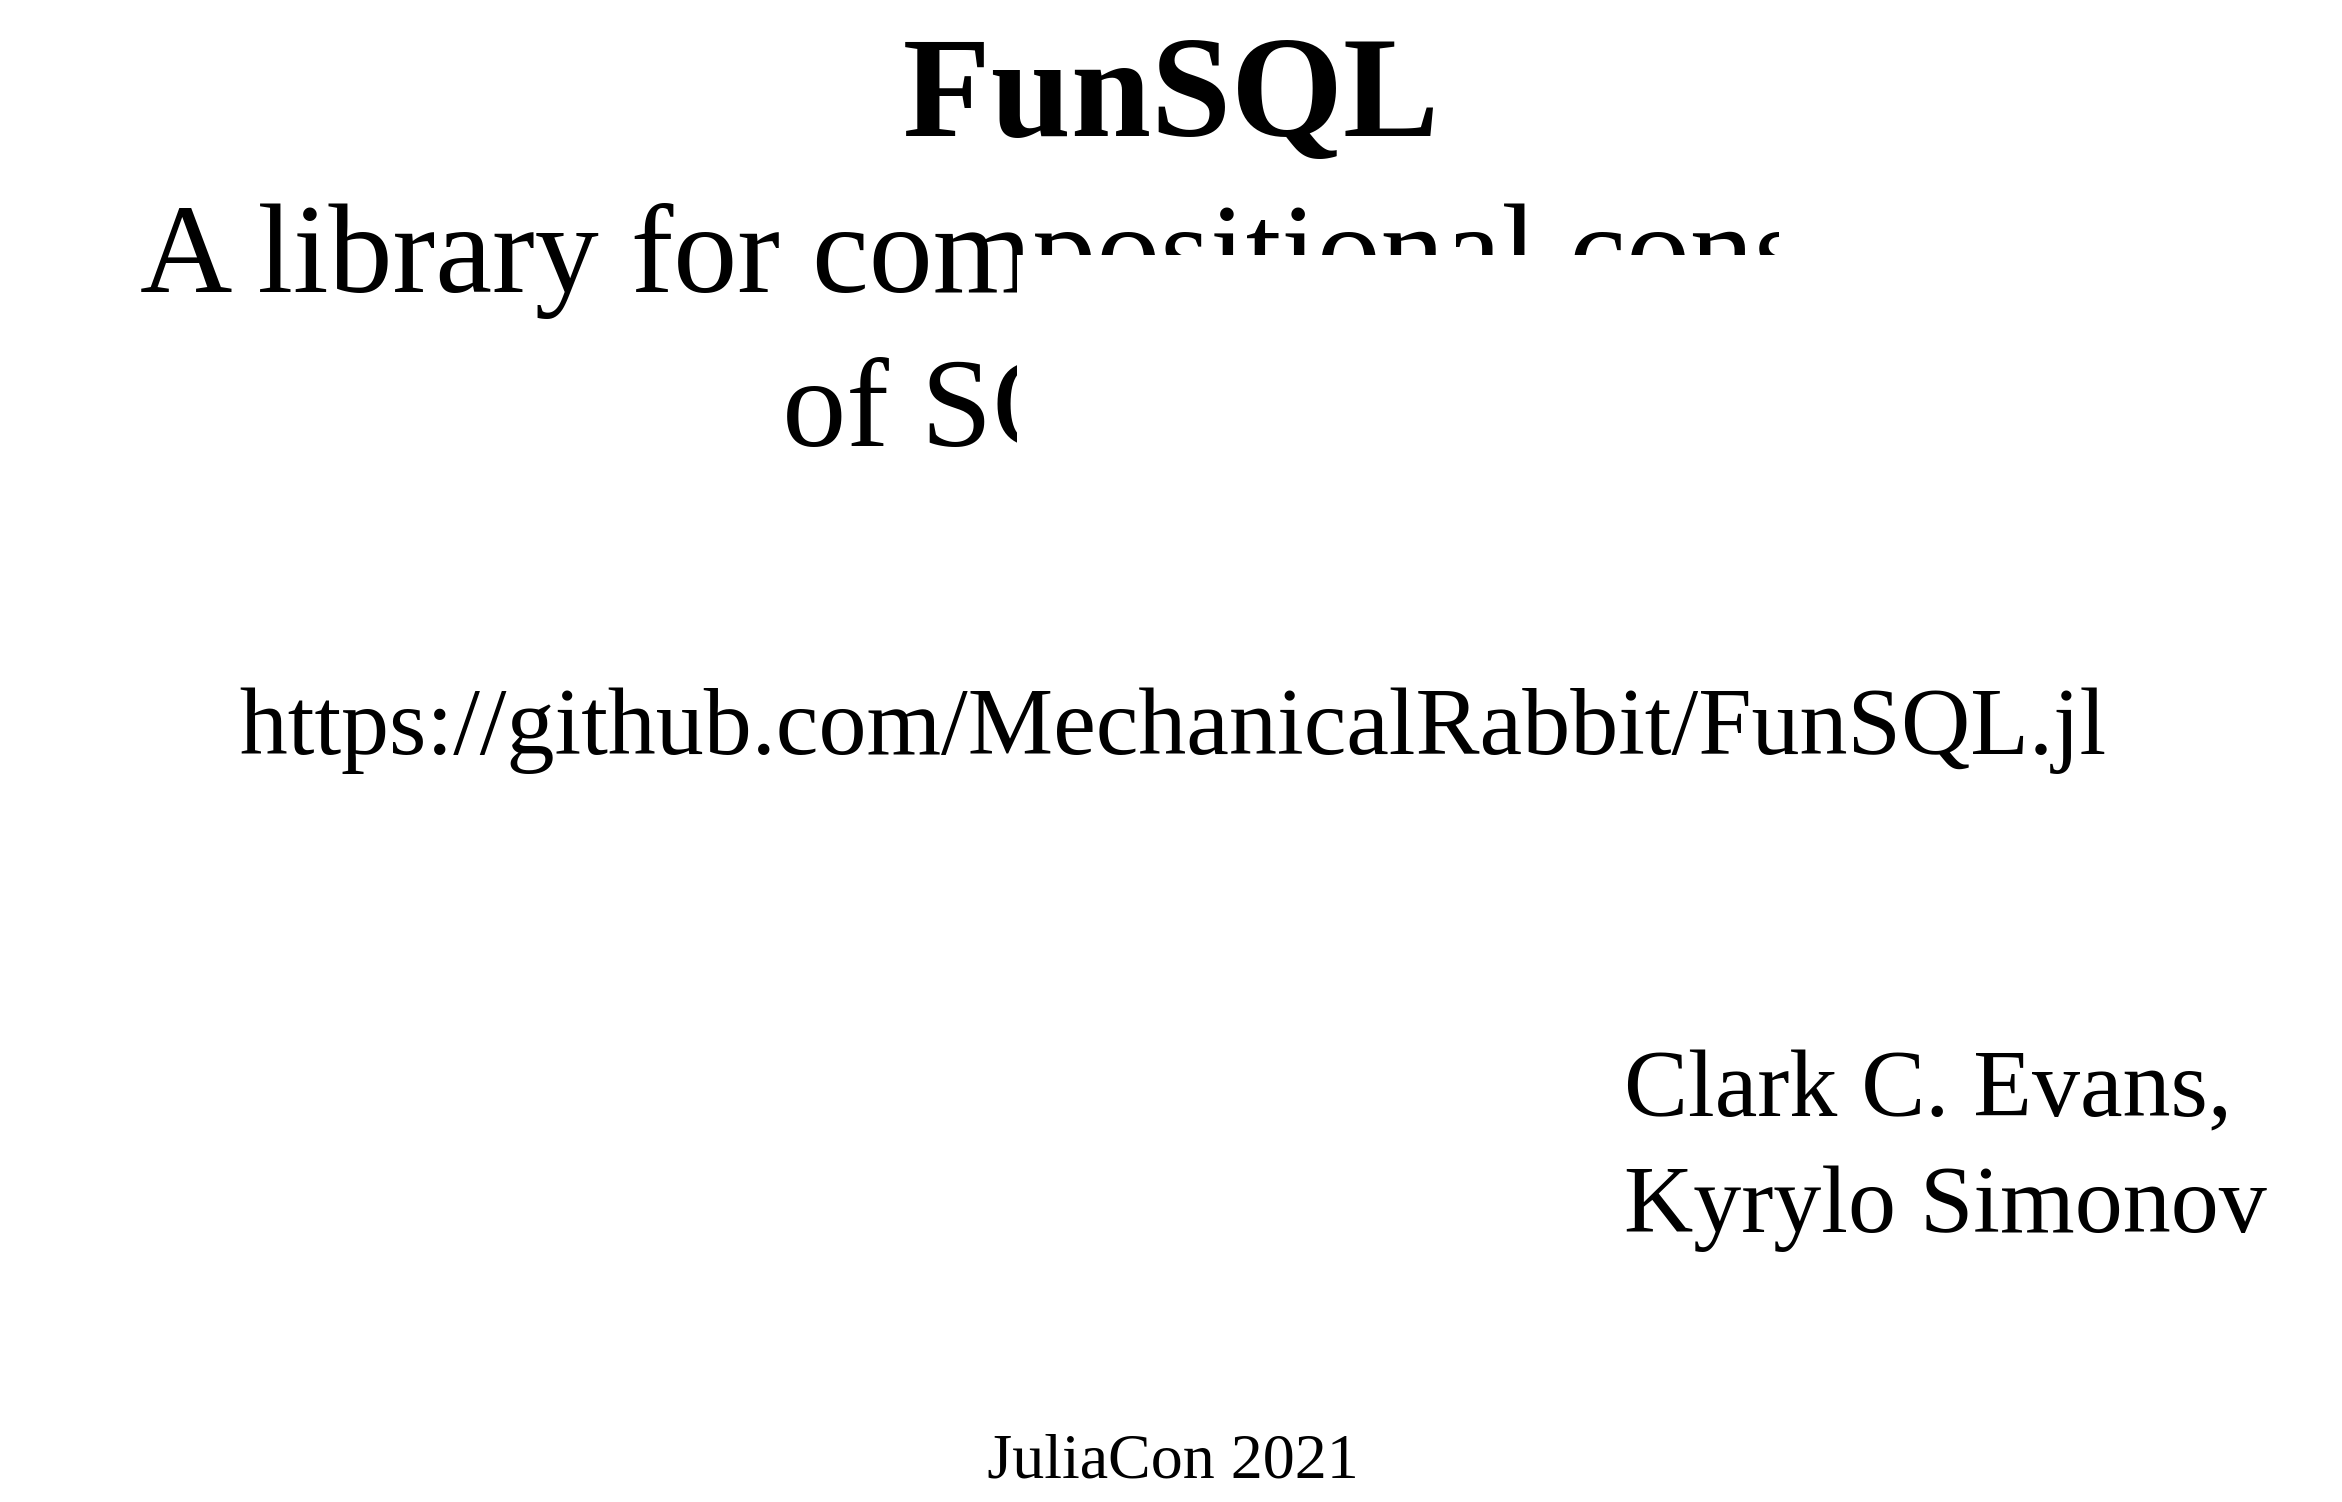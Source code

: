 <mxfile version="14.7.6" type="github" pages="49">
  <diagram id="ngdmywiYoB712Vu0CHRt" name="Title">
    <mxGraphModel dx="2500" dy="1132" grid="1" gridSize="15" guides="1" tooltips="1" connect="1" arrows="1" fold="1" page="1" pageScale="1" pageWidth="1600" pageHeight="900" math="0" shadow="0">
      <root>
        <mxCell id="0" />
        <mxCell id="1" parent="0" />
        <mxCell id="2AE6hsmQIt2O_XX1W-Dk-1" value="&lt;font style=&quot;font-size: 72px&quot;&gt;&lt;b&gt;FunSQL&lt;/b&gt;&lt;/font&gt;&lt;br style=&quot;font-size: 64px&quot;&gt; A library for compositional construction&lt;br&gt; of SQL queries" style="text;html=1;align=center;verticalAlign=middle;resizable=0;points=[];autosize=1;strokeColor=none;fontFamily=Ubuntu;fontSource=https%3A%2F%2Ffonts.googleapis.com%2Fcss%3Ffamily%3DUbuntu;fontSize=64;" parent="1" vertex="1">
          <mxGeometry x="215" y="90" width="1170" height="240" as="geometry" />
        </mxCell>
        <mxCell id="2AE6hsmQIt2O_XX1W-Dk-2" value="Clark C. Evans,&lt;br style=&quot;font-size: 48px&quot;&gt; Kyrylo Simonov" style="text;html=1;align=left;verticalAlign=middle;resizable=0;points=[];autosize=1;strokeColor=none;fontSize=48;fontFamily=Ubuntu;fontSource=https%3A%2F%2Ffonts.googleapis.com%2Fcss%3Ffamily%3DUbuntu;" parent="1" vertex="1">
          <mxGeometry x="1025" y="600" width="360" height="120" as="geometry" />
        </mxCell>
        <mxCell id="2AE6hsmQIt2O_XX1W-Dk-3" value="JuliaCon 2021" style="text;html=1;align=center;verticalAlign=middle;resizable=0;points=[];autosize=1;strokeColor=none;fontSize=32;fontFamily=Ubuntu;fontSource=https%3A%2F%2Ffonts.googleapis.com%2Fcss%3Ffamily%3DUbuntu;" parent="1" vertex="1">
          <mxGeometry x="688" y="795" width="225" height="45" as="geometry" />
        </mxCell>
        <mxCell id="2AE6hsmQIt2O_XX1W-Dk-4" value="https://github.com/MechanicalRabbit/FunSQL.jl" style="text;html=1;align=center;verticalAlign=middle;resizable=0;points=[];autosize=1;strokeColor=none;fontSize=48;fontFamily=Ubuntu;fontSource=https%3A%2F%2Ffonts.googleapis.com%2Fcss%3Ffamily%3DUbuntu;" parent="1" vertex="1">
          <mxGeometry x="268" y="420" width="1065" height="60" as="geometry" />
        </mxCell>
      </root>
    </mxGraphModel>
  </diagram>
  <diagram name="Who Needs It?" id="LBIRSxa_Wd9XM7zvaSrP">
    <mxGraphModel dx="1786" dy="809" grid="1" gridSize="15" guides="1" tooltips="1" connect="1" arrows="1" fold="1" page="1" pageScale="1" pageWidth="1600" pageHeight="900" math="0" shadow="0">
      <root>
        <mxCell id="htKWzqxfpR0Y-1DMlwA4-0" />
        <mxCell id="htKWzqxfpR0Y-1DMlwA4-1" parent="htKWzqxfpR0Y-1DMlwA4-0" />
        <mxCell id="htKWzqxfpR0Y-1DMlwA4-2" value="&lt;p style=&quot;line-height: 120%&quot;&gt;Conclusion&lt;/p&gt;" style="text;html=1;align=center;verticalAlign=middle;resizable=0;points=[];autosize=1;strokeColor=none;fontFamily=Ubuntu;fontSource=https%3A%2F%2Ffonts.googleapis.com%2Fcss%3Ffamily%3DUbuntu;fontSize=64;textOpacity=25;" parent="htKWzqxfpR0Y-1DMlwA4-1" vertex="1">
          <mxGeometry x="628" y="615" width="345" height="210" as="geometry" />
        </mxCell>
        <mxCell id="LGYJxm71j4txtGavkq8V-0" value="" style="group" parent="htKWzqxfpR0Y-1DMlwA4-1" vertex="1" connectable="0">
          <mxGeometry y="854" width="1600" height="45" as="geometry" />
        </mxCell>
        <mxCell id="LGYJxm71j4txtGavkq8V-1" value="&lt;div style=&quot;font-size: 24px&quot;&gt;FunSQL: a library for compositional construction of SQL queries&lt;/div&gt;" style="rounded=0;whiteSpace=wrap;html=1;fontSize=24;align=center;fontFamily=Ubuntu;fontSource=https%3A%2F%2Ffonts.googleapis.com%2Fcss%3Ffamily%3DUbuntu;strokeColor=none;fontColor=#FFFFFF;fillColor=#332288;" parent="LGYJxm71j4txtGavkq8V-0" vertex="1">
          <mxGeometry width="840" height="45" as="geometry" />
        </mxCell>
        <mxCell id="LGYJxm71j4txtGavkq8V-2" value="JuliaCon 2021" style="rounded=0;whiteSpace=wrap;html=1;fontSize=24;align=center;fontFamily=Ubuntu;fontSource=https%3A%2F%2Ffonts.googleapis.com%2Fcss%3Ffamily%3DUbuntu;strokeColor=none;fillColor=#009E73;fontColor=#FFFFFF;" parent="LGYJxm71j4txtGavkq8V-0" vertex="1">
          <mxGeometry x="1320" width="280" height="45" as="geometry" />
        </mxCell>
        <mxCell id="LGYJxm71j4txtGavkq8V-3" value="Clark C. Evans, Kyrylo Simonov" style="rounded=0;whiteSpace=wrap;html=1;fontSize=24;align=center;fontFamily=Ubuntu;fontSource=https%3A%2F%2Ffonts.googleapis.com%2Fcss%3Ffamily%3DUbuntu;strokeColor=none;fillColor=#56B4E9;fontColor=#FFFFFF;" parent="LGYJxm71j4txtGavkq8V-0" vertex="1">
          <mxGeometry x="840" width="480" height="45" as="geometry" />
        </mxCell>
        <mxCell id="LGYJxm71j4txtGavkq8V-4" value="&lt;p style=&quot;line-height: 120%&quot;&gt;FunSQL? Who Needs It?&lt;br&gt;&lt;/p&gt;" style="text;html=1;align=center;verticalAlign=middle;resizable=0;points=[];autosize=1;strokeColor=none;fontFamily=Ubuntu;fontSource=https%3A%2F%2Ffonts.googleapis.com%2Fcss%3Ffamily%3DUbuntu;fontSize=64;" parent="htKWzqxfpR0Y-1DMlwA4-1" vertex="1">
          <mxGeometry x="448" y="15" width="705" height="210" as="geometry" />
        </mxCell>
        <mxCell id="LGYJxm71j4txtGavkq8V-5" value="&lt;p style=&quot;line-height: 120%&quot;&gt;Query Algebra&lt;br&gt;&lt;/p&gt;" style="text;html=1;align=center;verticalAlign=middle;resizable=0;points=[];autosize=1;strokeColor=none;fontFamily=Ubuntu;fontSource=https%3A%2F%2Ffonts.googleapis.com%2Fcss%3Ffamily%3DUbuntu;fontSize=64;textOpacity=25;" parent="htKWzqxfpR0Y-1DMlwA4-1" vertex="1">
          <mxGeometry x="575" y="165" width="450" height="210" as="geometry" />
        </mxCell>
        <mxCell id="LGYJxm71j4txtGavkq8V-6" value="&lt;p style=&quot;line-height: 120%&quot;&gt;Aggregate &amp;amp; Window Functions&lt;br&gt;&lt;/p&gt;" style="text;html=1;align=center;verticalAlign=middle;resizable=0;points=[];autosize=1;strokeColor=none;fontFamily=Ubuntu;fontSource=https%3A%2F%2Ffonts.googleapis.com%2Fcss%3Ffamily%3DUbuntu;fontSize=64;textOpacity=25;" parent="htKWzqxfpR0Y-1DMlwA4-1" vertex="1">
          <mxGeometry x="335" y="465" width="930" height="210" as="geometry" />
        </mxCell>
        <mxCell id="LGYJxm71j4txtGavkq8V-7" value="&lt;p style=&quot;line-height: 120%&quot;&gt;Correlated Queries&lt;br&gt;&lt;/p&gt;" style="text;html=1;align=center;verticalAlign=middle;resizable=0;points=[];autosize=1;strokeColor=none;fontFamily=Ubuntu;fontSource=https%3A%2F%2Ffonts.googleapis.com%2Fcss%3Ffamily%3DUbuntu;fontSize=64;textOpacity=25;" parent="htKWzqxfpR0Y-1DMlwA4-1" vertex="1">
          <mxGeometry x="515" y="315" width="570" height="210" as="geometry" />
        </mxCell>
      </root>
    </mxGraphModel>
  </diagram>
  <diagram name="Why FunSQL? (1)" id="wJ4Y0NCuOVSSbqCGUfN3">
    <mxGraphModel dx="1250" dy="566" grid="1" gridSize="15" guides="1" tooltips="1" connect="1" arrows="1" fold="1" page="1" pageScale="1" pageWidth="1600" pageHeight="900" math="0" shadow="0">
      <root>
        <mxCell id="Jqy_7qnTJmsM3aoBLB-U-0" />
        <mxCell id="Jqy_7qnTJmsM3aoBLB-U-1" parent="Jqy_7qnTJmsM3aoBLB-U-0" />
        <mxCell id="Jqy_7qnTJmsM3aoBLB-U-2" value="Find all patients born in or after 1970." style="text;html=1;align=left;verticalAlign=middle;resizable=0;points=[];autosize=1;strokeColor=none;fontSize=32;fontFamily=Ubuntu;fontColor=#000000;fontStyle=2" parent="Jqy_7qnTJmsM3aoBLB-U-1" vertex="1">
          <mxGeometry x="60" y="75" width="570" height="45" as="geometry" />
        </mxCell>
        <mxCell id="Jqy_7qnTJmsM3aoBLB-U-3" value="&lt;b&gt;function&lt;/b&gt; find_patients(conn)&lt;br&gt;&amp;nbsp;&amp;nbsp;&amp;nbsp; sql = &quot;&quot;&quot;&lt;br&gt;&amp;nbsp;&amp;nbsp;&amp;nbsp; SELECT p.person_id&lt;br&gt;&amp;nbsp;&amp;nbsp;&amp;nbsp; FROM person p&lt;br&gt;&amp;nbsp;&amp;nbsp;&amp;nbsp; WHERE p.year_of_birth &amp;gt;= 1970&lt;br&gt;&amp;nbsp;&amp;nbsp;&amp;nbsp; &quot;&quot;&quot;&lt;br&gt;&amp;nbsp;&amp;nbsp;&amp;nbsp; DBInterface.execute(conn, sql)&lt;br&gt;&lt;b&gt;end&lt;/b&gt;" style="text;html=1;align=left;verticalAlign=middle;resizable=0;points=[];autosize=1;strokeColor=none;fontSize=32;fontFamily=Ubuntu Mono;fontColor=#000000;fontSource=https%3A%2F%2Ffonts.googleapis.com%2Fcss%3Ffamily%3DUbuntu%2BMono;" parent="Jqy_7qnTJmsM3aoBLB-U-1" vertex="1">
          <mxGeometry x="720" y="210" width="570" height="315" as="geometry" />
        </mxCell>
        <mxCell id="Jqy_7qnTJmsM3aoBLB-U-4" value="" style="group" parent="Jqy_7qnTJmsM3aoBLB-U-1" vertex="1" connectable="0">
          <mxGeometry y="854" width="1600" height="45" as="geometry" />
        </mxCell>
        <mxCell id="Jqy_7qnTJmsM3aoBLB-U-5" value="&lt;div style=&quot;font-size: 24px&quot;&gt;FunSQL: a library for compositional construction of SQL queries&lt;/div&gt;" style="rounded=0;whiteSpace=wrap;html=1;fontSize=24;align=center;fontFamily=Ubuntu;fontSource=https%3A%2F%2Ffonts.googleapis.com%2Fcss%3Ffamily%3DUbuntu;strokeColor=none;fillColor=#0072B2;fontColor=#FFFFFF;" parent="Jqy_7qnTJmsM3aoBLB-U-4" vertex="1">
          <mxGeometry width="840" height="45" as="geometry" />
        </mxCell>
        <mxCell id="Jqy_7qnTJmsM3aoBLB-U-6" value="JuliaCon 2021" style="rounded=0;whiteSpace=wrap;html=1;fontSize=24;align=center;fontFamily=Ubuntu;fontSource=https%3A%2F%2Ffonts.googleapis.com%2Fcss%3Ffamily%3DUbuntu;strokeColor=none;fillColor=#009E73;fontColor=#FFFFFF;" parent="Jqy_7qnTJmsM3aoBLB-U-4" vertex="1">
          <mxGeometry x="1320" width="280" height="45" as="geometry" />
        </mxCell>
        <mxCell id="Jqy_7qnTJmsM3aoBLB-U-7" value="Clark C. Evans, Kyrylo Simonov" style="rounded=0;whiteSpace=wrap;html=1;fontSize=24;align=center;fontFamily=Ubuntu;fontSource=https%3A%2F%2Ffonts.googleapis.com%2Fcss%3Ffamily%3DUbuntu;strokeColor=none;fillColor=#56B4E9;fontColor=#FFFFFF;" parent="Jqy_7qnTJmsM3aoBLB-U-4" vertex="1">
          <mxGeometry x="840" width="480" height="45" as="geometry" />
        </mxCell>
        <mxCell id="Jqy_7qnTJmsM3aoBLB-U-8" value="&lt;b&gt;SELECT&lt;/b&gt; p.person_id&lt;br&gt;&lt;b&gt;FROM&lt;/b&gt; person p&lt;br&gt;&lt;b&gt;WHERE&lt;/b&gt; p.year_of_birth &amp;gt;= 1970" style="text;html=1;align=left;verticalAlign=middle;resizable=0;points=[];autosize=1;strokeColor=none;fontSize=32;fontFamily=Ubuntu Mono;fontColor=#000000;fontSource=https%3A%2F%2Ffonts.googleapis.com%2Fcss%3Ffamily%3DUbuntu%2BMono;" parent="Jqy_7qnTJmsM3aoBLB-U-1" vertex="1">
          <mxGeometry x="60" y="300" width="495" height="120" as="geometry" />
        </mxCell>
        <mxCell id="Jqy_7qnTJmsM3aoBLB-U-9" value="" style="html=1;shadow=0;dashed=0;align=center;verticalAlign=middle;shape=mxgraph.arrows2.arrow;dy=0.6;dx=40;direction=south;notch=0;fontFamily=Ubuntu Mono;fontSource=https%3A%2F%2Ffonts.googleapis.com%2Fcss%3Ffamily%3DUbuntu%2BMono;fontSize=16;fontColor=#666666;fillColor=none;" parent="Jqy_7qnTJmsM3aoBLB-U-1" vertex="1">
          <mxGeometry x="120" y="165" width="75" height="90" as="geometry" />
        </mxCell>
        <mxCell id="Jqy_7qnTJmsM3aoBLB-U-10" value="" style="html=1;shadow=0;dashed=0;align=center;verticalAlign=middle;shape=mxgraph.arrows2.arrow;dy=0.6;dx=40;direction=east;notch=0;fontFamily=Ubuntu Mono;fontSource=https%3A%2F%2Ffonts.googleapis.com%2Fcss%3Ffamily%3DUbuntu%2BMono;fontSize=16;fontColor=#666666;fillColor=none;" parent="Jqy_7qnTJmsM3aoBLB-U-1" vertex="1">
          <mxGeometry x="585" y="322.5" width="90" height="75" as="geometry" />
        </mxCell>
      </root>
    </mxGraphModel>
  </diagram>
  <diagram name="Why FunSQL? (2)" id="ZF7OSi1ytRvN9djOqTOb">
    <mxGraphModel dx="1250" dy="566" grid="1" gridSize="15" guides="1" tooltips="1" connect="1" arrows="1" fold="1" page="1" pageScale="1" pageWidth="1600" pageHeight="900" math="0" shadow="0">
      <root>
        <mxCell id="WQ2x89jIv3hQD_Cc1VUT-0" />
        <mxCell id="WQ2x89jIv3hQD_Cc1VUT-1" parent="WQ2x89jIv3hQD_Cc1VUT-0" />
        <mxCell id="WQ2x89jIv3hQD_Cc1VUT-4" value="" style="group" parent="WQ2x89jIv3hQD_Cc1VUT-1" vertex="1" connectable="0">
          <mxGeometry y="854" width="1600" height="45" as="geometry" />
        </mxCell>
        <mxCell id="WQ2x89jIv3hQD_Cc1VUT-5" value="&lt;div style=&quot;font-size: 24px&quot;&gt;FunSQL: a library for compositional construction of SQL queries&lt;/div&gt;" style="rounded=0;whiteSpace=wrap;html=1;fontSize=24;align=center;fontFamily=Ubuntu;fontSource=https%3A%2F%2Ffonts.googleapis.com%2Fcss%3Ffamily%3DUbuntu;strokeColor=none;fillColor=#0072B2;fontColor=#FFFFFF;" parent="WQ2x89jIv3hQD_Cc1VUT-4" vertex="1">
          <mxGeometry width="840" height="45" as="geometry" />
        </mxCell>
        <mxCell id="WQ2x89jIv3hQD_Cc1VUT-6" value="JuliaCon 2021" style="rounded=0;whiteSpace=wrap;html=1;fontSize=24;align=center;fontFamily=Ubuntu;fontSource=https%3A%2F%2Ffonts.googleapis.com%2Fcss%3Ffamily%3DUbuntu;strokeColor=none;fillColor=#009E73;fontColor=#FFFFFF;" parent="WQ2x89jIv3hQD_Cc1VUT-4" vertex="1">
          <mxGeometry x="1320" width="280" height="45" as="geometry" />
        </mxCell>
        <mxCell id="WQ2x89jIv3hQD_Cc1VUT-7" value="Clark C. Evans, Kyrylo Simonov" style="rounded=0;whiteSpace=wrap;html=1;fontSize=24;align=center;fontFamily=Ubuntu;fontSource=https%3A%2F%2Ffonts.googleapis.com%2Fcss%3Ffamily%3DUbuntu;strokeColor=none;fillColor=#56B4E9;fontColor=#FFFFFF;" parent="WQ2x89jIv3hQD_Cc1VUT-4" vertex="1">
          <mxGeometry x="840" width="480" height="45" as="geometry" />
        </mxCell>
        <mxCell id="WQ2x89jIv3hQD_Cc1VUT-8" value="Find all patients born between" style="text;html=1;align=left;verticalAlign=middle;resizable=0;points=[];autosize=1;strokeColor=none;fontSize=32;fontFamily=Ubuntu;fontColor=#000000;fontStyle=2" parent="WQ2x89jIv3hQD_Cc1VUT-1" vertex="1">
          <mxGeometry x="60" y="75" width="465" height="45" as="geometry" />
        </mxCell>
        <mxCell id="WQ2x89jIv3hQD_Cc1VUT-9" value="and" style="text;html=1;align=left;verticalAlign=middle;resizable=0;points=[];autosize=1;strokeColor=none;fontSize=32;fontFamily=Ubuntu;fontColor=#000000;fontStyle=2" parent="WQ2x89jIv3hQD_Cc1VUT-1" vertex="1">
          <mxGeometry x="690" y="75" width="75" height="45" as="geometry" />
        </mxCell>
        <mxCell id="WQ2x89jIv3hQD_Cc1VUT-10" value="&lt;table style=&quot;width: 100%; height: 100%; font-size: 24px;&quot; cellspacing=&quot;0&quot; cellpadding=&quot;0&quot;&gt;&lt;tbody style=&quot;font-size: 24px;&quot;&gt;&lt;tr style=&quot;font-size: 24px;&quot;&gt;&lt;td style=&quot;width: 85%; font-size: 24px;&quot;&gt;1970&lt;/td&gt;&lt;td style=&quot;width: 15%; font-size: 24px;&quot;&gt;&lt;br style=&quot;font-size: 24px;&quot;&gt;&lt;/td&gt;&lt;/tr&gt;&lt;/tbody&gt;&lt;/table&gt;" style="strokeWidth=1;shadow=0;dashed=0;align=center;html=1;shape=mxgraph.mockup.forms.spinner;strokeColor=#999999;spinLayout=right;spinStyle=normal;adjStyle=triangle;fillColor=#aaddff;fontSize=24;fontColor=#666666;mainText=;html=1;overflow=fill;fontFamily=Ubuntu;fontSource=https%3A%2F%2Ffonts.googleapis.com%2Fcss%3Ffamily%3DUbuntu;" parent="WQ2x89jIv3hQD_Cc1VUT-1" vertex="1">
          <mxGeometry x="525" y="75" width="150" height="45" as="geometry" />
        </mxCell>
        <mxCell id="WQ2x89jIv3hQD_Cc1VUT-11" value="&lt;table style=&quot;width: 100% ; height: 100% ; font-size: 24px&quot; cellspacing=&quot;0&quot; cellpadding=&quot;0&quot;&gt;&lt;tbody style=&quot;font-size: 24px&quot;&gt;&lt;tr style=&quot;font-size: 24px&quot;&gt;&lt;td style=&quot;width: 85% ; font-size: 24px&quot;&gt;&lt;br&gt;&lt;/td&gt;&lt;td style=&quot;width: 15% ; font-size: 24px&quot;&gt;&lt;br style=&quot;font-size: 24px&quot;&gt;&lt;/td&gt;&lt;/tr&gt;&lt;/tbody&gt;&lt;/table&gt;" style="strokeWidth=1;shadow=0;dashed=0;align=center;html=1;shape=mxgraph.mockup.forms.spinner;strokeColor=#999999;spinLayout=right;spinStyle=normal;adjStyle=triangle;fillColor=#aaddff;fontSize=24;fontColor=#666666;mainText=;html=1;overflow=fill;fontFamily=Ubuntu;fontSource=https%3A%2F%2Ffonts.googleapis.com%2Fcss%3Ffamily%3DUbuntu;" parent="WQ2x89jIv3hQD_Cc1VUT-1" vertex="1">
          <mxGeometry x="765" y="75" width="150" height="45" as="geometry" />
        </mxCell>
        <mxCell id="WQ2x89jIv3hQD_Cc1VUT-12" value="&lt;b&gt;function&lt;/b&gt; find_patients(conn; start_year = nothing, end_year = nothing)&lt;br&gt;&amp;nbsp;&amp;nbsp;&amp;nbsp; sql = &quot;&quot;&quot;&lt;br&gt;&amp;nbsp;&amp;nbsp;&amp;nbsp; SELECT p.person_id&lt;br&gt;&amp;nbsp;&amp;nbsp;&amp;nbsp; FROM person p&lt;br&gt;&amp;nbsp;&amp;nbsp;&amp;nbsp; &quot;&quot;&quot;&lt;br&gt;&amp;nbsp;&amp;nbsp;&amp;nbsp; predicates = String[]&lt;br&gt;&amp;nbsp;&amp;nbsp;&amp;nbsp; &lt;b&gt;if&lt;/b&gt; start_year !== nothing&lt;br&gt;&amp;nbsp;&amp;nbsp;&amp;nbsp;&amp;nbsp;&amp;nbsp;&amp;nbsp;&amp;nbsp; push!(predicates, &quot;p.year_of_birth &amp;gt;= $start_year&quot;)&lt;br&gt;&amp;nbsp;&amp;nbsp;&amp;nbsp; &lt;b&gt;end&lt;/b&gt;&lt;br&gt;&amp;nbsp;&amp;nbsp;&amp;nbsp; &lt;b&gt;if&lt;/b&gt; end_year !== nothing&lt;br&gt;&amp;nbsp;&amp;nbsp;&amp;nbsp;&amp;nbsp;&amp;nbsp;&amp;nbsp;&amp;nbsp; push!(predicates, &quot;p.year_of_birth &amp;lt;= $end_year&quot;)&lt;br&gt;&amp;nbsp;&amp;nbsp;&amp;nbsp; &lt;b&gt;end&lt;/b&gt;&lt;br&gt;&amp;nbsp;&amp;nbsp;&amp;nbsp; &lt;b&gt;if&lt;/b&gt; !isempty(predicates)&lt;br&gt;&amp;nbsp;&amp;nbsp;&amp;nbsp;&amp;nbsp;&amp;nbsp;&amp;nbsp;&amp;nbsp; sql *=&amp;nbsp; &quot;\nWHERE &quot; * join(predicates, &quot; AND &quot;)&lt;br&gt;&amp;nbsp;&amp;nbsp;&amp;nbsp; &lt;b&gt;end&lt;/b&gt;&lt;br&gt;&amp;nbsp;&amp;nbsp;&amp;nbsp; DBInterface.execute(conn, sql)&lt;br&gt;&lt;b&gt;end&lt;/b&gt;" style="text;html=1;align=left;verticalAlign=middle;resizable=0;points=[];autosize=1;strokeColor=none;fontSize=32;fontFamily=Ubuntu Mono;fontColor=#000000;fontSource=https%3A%2F%2Ffonts.googleapis.com%2Fcss%3Ffamily%3DUbuntu%2BMono;" parent="WQ2x89jIv3hQD_Cc1VUT-1" vertex="1">
          <mxGeometry x="60" y="180" width="1155" height="660" as="geometry" />
        </mxCell>
      </root>
    </mxGraphModel>
  </diagram>
  <diagram name="Why FunSQL? (3)" id="Y2pmAvgSPAM5i_d77XvM">
    <mxGraphModel dx="2083" dy="943" grid="1" gridSize="15" guides="1" tooltips="1" connect="1" arrows="1" fold="1" page="1" pageScale="1" pageWidth="1600" pageHeight="900" math="0" shadow="0">
      <root>
        <mxCell id="SI1salBC0U_AChfoksuq-0" />
        <mxCell id="SI1salBC0U_AChfoksuq-1" parent="SI1salBC0U_AChfoksuq-0" />
        <mxCell id="SI1salBC0U_AChfoksuq-4" value="" style="group" parent="SI1salBC0U_AChfoksuq-1" vertex="1" connectable="0">
          <mxGeometry y="854" width="1600" height="45" as="geometry" />
        </mxCell>
        <mxCell id="SI1salBC0U_AChfoksuq-5" value="&lt;div style=&quot;font-size: 24px&quot;&gt;FunSQL: a library for compositional construction of SQL queries&lt;/div&gt;" style="rounded=0;whiteSpace=wrap;html=1;fontSize=24;align=center;fontFamily=Ubuntu;fontSource=https%3A%2F%2Ffonts.googleapis.com%2Fcss%3Ffamily%3DUbuntu;strokeColor=none;fillColor=#0072B2;fontColor=#FFFFFF;" parent="SI1salBC0U_AChfoksuq-4" vertex="1">
          <mxGeometry width="840" height="45" as="geometry" />
        </mxCell>
        <mxCell id="SI1salBC0U_AChfoksuq-6" value="JuliaCon 2021" style="rounded=0;whiteSpace=wrap;html=1;fontSize=24;align=center;fontFamily=Ubuntu;fontSource=https%3A%2F%2Ffonts.googleapis.com%2Fcss%3Ffamily%3DUbuntu;strokeColor=none;fillColor=#009E73;fontColor=#FFFFFF;" parent="SI1salBC0U_AChfoksuq-4" vertex="1">
          <mxGeometry x="1320" width="280" height="45" as="geometry" />
        </mxCell>
        <mxCell id="SI1salBC0U_AChfoksuq-7" value="Clark C. Evans, Kyrylo Simonov" style="rounded=0;whiteSpace=wrap;html=1;fontSize=24;align=center;fontFamily=Ubuntu;fontSource=https%3A%2F%2Ffonts.googleapis.com%2Fcss%3Ffamily%3DUbuntu;strokeColor=none;fillColor=#56B4E9;fontColor=#FFFFFF;" parent="SI1salBC0U_AChfoksuq-4" vertex="1">
          <mxGeometry x="840" width="480" height="45" as="geometry" />
        </mxCell>
        <mxCell id="SI1salBC0U_AChfoksuq-45" value="&lt;b&gt;function&lt;/b&gt; find_patients(conn; start_year = nothing,&lt;br&gt;&amp;nbsp;&amp;nbsp;&amp;nbsp;&amp;nbsp;&amp;nbsp;&amp;nbsp;&amp;nbsp;&amp;nbsp;&amp;nbsp;&amp;nbsp;&amp;nbsp;&amp;nbsp;&amp;nbsp;&amp;nbsp;&amp;nbsp;&amp;nbsp;&amp;nbsp;&amp;nbsp;&amp;nbsp;&amp;nbsp;&amp;nbsp;&amp;nbsp;&amp;nbsp;&amp;nbsp;&amp;nbsp;&amp;nbsp;&amp;nbsp;&amp;nbsp; end_year = nothing,&lt;br&gt;&amp;nbsp;&amp;nbsp;&amp;nbsp;&amp;nbsp;&amp;nbsp;&amp;nbsp;&amp;nbsp;&amp;nbsp;&amp;nbsp;&amp;nbsp;&amp;nbsp;&amp;nbsp;&amp;nbsp;&amp;nbsp;&amp;nbsp;&amp;nbsp;&amp;nbsp;&amp;nbsp;&amp;nbsp;&amp;nbsp;&amp;nbsp;&amp;nbsp;&amp;nbsp;&amp;nbsp;&amp;nbsp;&amp;nbsp;&amp;nbsp;&amp;nbsp; state = nothing,&lt;br&gt;&amp;nbsp;&amp;nbsp;&amp;nbsp;&amp;nbsp;&amp;nbsp;&amp;nbsp;&amp;nbsp;&amp;nbsp;&amp;nbsp;&amp;nbsp;&amp;nbsp;&amp;nbsp;&amp;nbsp;&amp;nbsp;&amp;nbsp;&amp;nbsp;&amp;nbsp;&amp;nbsp;&amp;nbsp;&amp;nbsp;&amp;nbsp;&amp;nbsp;&amp;nbsp;&amp;nbsp;&amp;nbsp;&amp;nbsp;&amp;nbsp;&amp;nbsp; condition_concepts = [],&lt;br&gt;&amp;nbsp;&amp;nbsp;&amp;nbsp;&amp;nbsp;&amp;nbsp;&amp;nbsp;&amp;nbsp;&amp;nbsp;&amp;nbsp;&amp;nbsp;&amp;nbsp;&amp;nbsp;&amp;nbsp;&amp;nbsp;&amp;nbsp;&amp;nbsp;&amp;nbsp;&amp;nbsp;&amp;nbsp;&amp;nbsp;&amp;nbsp;&amp;nbsp;&amp;nbsp;&amp;nbsp;&amp;nbsp;&amp;nbsp;&amp;nbsp;&amp;nbsp; latest_visit_threshold = nothing)&lt;br&gt;&amp;nbsp;&amp;nbsp;&amp;nbsp; sql = &lt;font style=&quot;font-size: 64px&quot;&gt;???&lt;/font&gt;&lt;br&gt;&amp;nbsp;&amp;nbsp;&amp;nbsp; DBInterface.execute(conn, sql)&lt;br&gt;&lt;b&gt;end&lt;/b&gt;" style="text;html=1;align=left;verticalAlign=middle;resizable=0;points=[];autosize=1;strokeColor=none;fontSize=32;fontFamily=Ubuntu Mono;fontColor=#000000;fontSource=https%3A%2F%2Ffonts.googleapis.com%2Fcss%3Ffamily%3DUbuntu%2BMono;" parent="SI1salBC0U_AChfoksuq-1" vertex="1">
          <mxGeometry x="60" y="435" width="1020" height="315" as="geometry" />
        </mxCell>
        <mxCell id="NbxA2kM5f9oWdEWwi2Sy-0" value="" style="group" vertex="1" connectable="0" parent="SI1salBC0U_AChfoksuq-1">
          <mxGeometry x="60" y="60" width="1065" height="330" as="geometry" />
        </mxCell>
        <mxCell id="SI1salBC0U_AChfoksuq-21" value="Find all patients born between" style="text;html=1;align=left;verticalAlign=middle;resizable=0;points=[];autosize=1;strokeColor=none;fontSize=32;fontFamily=Ubuntu;fontColor=#000000;fontStyle=2;container=0;" parent="NbxA2kM5f9oWdEWwi2Sy-0" vertex="1">
          <mxGeometry y="15" width="465" height="45" as="geometry" />
        </mxCell>
        <mxCell id="SI1salBC0U_AChfoksuq-22" value="and" style="text;html=1;align=left;verticalAlign=middle;resizable=0;points=[];autosize=1;strokeColor=none;fontSize=32;fontFamily=Ubuntu;fontColor=#000000;fontStyle=2;container=0;" parent="NbxA2kM5f9oWdEWwi2Sy-0" vertex="1">
          <mxGeometry x="390" y="75" width="75" height="45" as="geometry" />
        </mxCell>
        <mxCell id="SI1salBC0U_AChfoksuq-23" style="rounded=0;orthogonalLoop=1;jettySize=auto;html=1;fontFamily=Ubuntu;fontSource=https%3A%2F%2Ffonts.googleapis.com%2Fcss%3Ffamily%3DUbuntu;fontSize=24;fontColor=#FFFFFF;strokeColor=#666666;endArrow=none;endFill=0;" parent="NbxA2kM5f9oWdEWwi2Sy-0" edge="1">
          <mxGeometry as="geometry">
            <mxPoint x="1050" as="targetPoint" />
            <mxPoint x="630" y="30" as="sourcePoint" />
            <Array as="points">
              <mxPoint x="885" />
            </Array>
          </mxGeometry>
        </mxCell>
        <mxCell id="SI1salBC0U_AChfoksuq-24" value="person.year_of_birth" style="edgeLabel;html=1;align=left;verticalAlign=bottom;resizable=0;points=[];fontSize=16;fontFamily=Ubuntu Mono;fontColor=#666666;fontSource=https%3A%2F%2Ffonts.googleapis.com%2Fcss%3Ffamily%3DUbuntu%2BMono;labelPosition=right;verticalLabelPosition=top;container=0;" parent="SI1salBC0U_AChfoksuq-23" vertex="1" connectable="0">
          <mxGeometry x="0.609" relative="1" as="geometry">
            <mxPoint x="-83" as="offset" />
          </mxGeometry>
        </mxCell>
        <mxCell id="SI1salBC0U_AChfoksuq-25" value="&lt;table style=&quot;width: 100%; height: 100%; font-size: 24px;&quot; cellspacing=&quot;0&quot; cellpadding=&quot;0&quot;&gt;&lt;tbody style=&quot;font-size: 24px;&quot;&gt;&lt;tr style=&quot;font-size: 24px;&quot;&gt;&lt;td style=&quot;width: 85%; font-size: 24px;&quot;&gt;1970&lt;/td&gt;&lt;td style=&quot;width: 15%; font-size: 24px;&quot;&gt;&lt;br style=&quot;font-size: 24px;&quot;&gt;&lt;/td&gt;&lt;/tr&gt;&lt;/tbody&gt;&lt;/table&gt;" style="strokeWidth=1;shadow=0;dashed=0;align=center;html=1;shape=mxgraph.mockup.forms.spinner;strokeColor=#999999;spinLayout=right;spinStyle=normal;adjStyle=triangle;fillColor=#aaddff;fontSize=24;fontColor=#666666;mainText=;html=1;overflow=fill;fontFamily=Ubuntu;fontSource=https%3A%2F%2Ffonts.googleapis.com%2Fcss%3Ffamily%3DUbuntu;container=0;" parent="NbxA2kM5f9oWdEWwi2Sy-0" vertex="1">
          <mxGeometry x="465" y="15" width="150" height="45" as="geometry" />
        </mxCell>
        <mxCell id="SI1salBC0U_AChfoksuq-26" style="rounded=0;orthogonalLoop=1;jettySize=auto;html=1;fontFamily=Ubuntu;fontSource=https%3A%2F%2Ffonts.googleapis.com%2Fcss%3Ffamily%3DUbuntu;fontSize=24;fontColor=#FFFFFF;strokeColor=#666666;endArrow=none;endFill=0;" parent="NbxA2kM5f9oWdEWwi2Sy-0" edge="1">
          <mxGeometry as="geometry">
            <mxPoint x="1050" as="targetPoint" />
            <mxPoint x="630" y="90" as="sourcePoint" />
            <Array as="points">
              <mxPoint x="885" />
            </Array>
          </mxGeometry>
        </mxCell>
        <mxCell id="SI1salBC0U_AChfoksuq-27" value="&lt;table style=&quot;width: 100% ; height: 100% ; font-size: 24px&quot; cellspacing=&quot;0&quot; cellpadding=&quot;0&quot;&gt;&lt;tbody style=&quot;font-size: 24px&quot;&gt;&lt;tr style=&quot;font-size: 24px&quot;&gt;&lt;td style=&quot;width: 85% ; font-size: 24px&quot;&gt;&lt;br&gt;&lt;/td&gt;&lt;td style=&quot;width: 15% ; font-size: 24px&quot;&gt;&lt;br style=&quot;font-size: 24px&quot;&gt;&lt;/td&gt;&lt;/tr&gt;&lt;/tbody&gt;&lt;/table&gt;" style="strokeWidth=1;shadow=0;dashed=0;align=center;html=1;shape=mxgraph.mockup.forms.spinner;strokeColor=#999999;spinLayout=right;spinStyle=normal;adjStyle=triangle;fillColor=#aaddff;fontSize=24;fontColor=#666666;mainText=;html=1;overflow=fill;fontFamily=Ubuntu;fontSource=https%3A%2F%2Ffonts.googleapis.com%2Fcss%3Ffamily%3DUbuntu;container=0;" parent="NbxA2kM5f9oWdEWwi2Sy-0" vertex="1">
          <mxGeometry x="465" y="75" width="150" height="45" as="geometry" />
        </mxCell>
        <mxCell id="SI1salBC0U_AChfoksuq-28" value="living in" style="text;html=1;align=left;verticalAlign=middle;resizable=0;points=[];autosize=1;strokeColor=none;fontSize=32;fontFamily=Ubuntu;fontColor=#000000;fontStyle=2;container=0;" parent="NbxA2kM5f9oWdEWwi2Sy-0" vertex="1">
          <mxGeometry x="330" y="135" width="135" height="45" as="geometry" />
        </mxCell>
        <mxCell id="SI1salBC0U_AChfoksuq-29" style="edgeStyle=none;rounded=0;orthogonalLoop=1;jettySize=auto;html=1;fontFamily=Ubuntu Mono;fontSource=https%3A%2F%2Ffonts.googleapis.com%2Fcss%3Ffamily%3DUbuntu%2BMono;fontSize=16;fontColor=#666666;endArrow=none;endFill=0;strokeColor=#666666;" parent="NbxA2kM5f9oWdEWwi2Sy-0" edge="1">
          <mxGeometry as="geometry">
            <mxPoint x="1005" y="60" as="targetPoint" />
            <mxPoint x="630" y="150" as="sourcePoint" />
            <Array as="points">
              <mxPoint x="885" y="60" />
            </Array>
          </mxGeometry>
        </mxCell>
        <mxCell id="SI1salBC0U_AChfoksuq-30" value="location.state" style="edgeLabel;html=1;align=left;verticalAlign=bottom;resizable=0;points=[];fontSize=16;fontFamily=Ubuntu Mono;fontColor=#666666;labelPosition=right;verticalLabelPosition=top;container=0;" parent="SI1salBC0U_AChfoksuq-29" vertex="1" connectable="0">
          <mxGeometry x="0.254" relative="1" as="geometry">
            <mxPoint x="24" y="-8" as="offset" />
          </mxGeometry>
        </mxCell>
        <mxCell id="SI1salBC0U_AChfoksuq-31" value="&lt;div align=&quot;center&quot;&gt;&amp;nbsp;&amp;nbsp;&amp;nbsp;&amp;nbsp;&amp;nbsp;&amp;nbsp;&amp;nbsp; IL&lt;/div&gt;" style="strokeWidth=1;shadow=0;dashed=0;align=center;html=1;shape=mxgraph.mockup.forms.comboBox;strokeColor=#999999;fillColor=#ddeeff;align=left;fillColor2=#aaddff;mainText=;fontColor=#666666;fontSize=24;spacingLeft=3;fontFamily=Ubuntu;fontSource=https%3A%2F%2Ffonts.googleapis.com%2Fcss%3Ffamily%3DUbuntu;container=0;" parent="NbxA2kM5f9oWdEWwi2Sy-0" vertex="1">
          <mxGeometry x="465" y="135" width="150" height="45" as="geometry" />
        </mxCell>
        <mxCell id="SI1salBC0U_AChfoksuq-32" value="with conditions" style="text;html=1;align=left;verticalAlign=middle;resizable=0;points=[];autosize=1;strokeColor=none;fontSize=32;fontFamily=Ubuntu;fontColor=#000000;fontStyle=2;container=0;" parent="NbxA2kM5f9oWdEWwi2Sy-0" vertex="1">
          <mxGeometry x="225" y="195" width="240" height="45" as="geometry" />
        </mxCell>
        <mxCell id="SI1salBC0U_AChfoksuq-33" style="edgeStyle=none;rounded=0;orthogonalLoop=1;jettySize=auto;html=1;fontFamily=Ubuntu Mono;fontSource=https%3A%2F%2Ffonts.googleapis.com%2Fcss%3Ffamily%3DUbuntu%2BMono;fontSize=16;fontColor=#666666;endArrow=none;endFill=0;strokeColor=#666666;" parent="NbxA2kM5f9oWdEWwi2Sy-0" edge="1">
          <mxGeometry y="-60" as="geometry">
            <mxPoint x="1395" y="180" as="targetPoint" />
            <mxPoint x="975" y="210" as="sourcePoint" />
            <Array as="points">
              <mxPoint x="1065" y="180" />
            </Array>
          </mxGeometry>
        </mxCell>
        <mxCell id="SI1salBC0U_AChfoksuq-34" value="condition_occurrence.condition_concept_id" style="edgeLabel;html=1;align=left;verticalAlign=bottom;resizable=0;points=[];fontSize=16;fontFamily=Ubuntu Mono;fontColor=#666666;labelPosition=right;verticalLabelPosition=top;container=0;" parent="SI1salBC0U_AChfoksuq-33" vertex="1" connectable="0">
          <mxGeometry x="-0.044" y="-1" relative="1" as="geometry">
            <mxPoint x="-108" y="-1" as="offset" />
          </mxGeometry>
        </mxCell>
        <mxCell id="SI1salBC0U_AChfoksuq-35" value="" style="strokeWidth=1;shadow=0;dashed=0;align=center;html=1;shape=mxgraph.mockup.misc.rrect;rSize=0;strokeColor=#999999;fillColor=#ffffff;fontFamily=Ubuntu;fontSource=https%3A%2F%2Ffonts.googleapis.com%2Fcss%3Ffamily%3DUbuntu;fontSize=24;fontColor=#000000;container=0;" parent="NbxA2kM5f9oWdEWwi2Sy-0" vertex="1">
          <mxGeometry x="465" y="195" width="495" height="45" as="geometry" />
        </mxCell>
        <mxCell id="SI1salBC0U_AChfoksuq-41" value="who visited a doctor" style="text;html=1;align=left;verticalAlign=middle;resizable=0;points=[];autosize=1;strokeColor=none;fontSize=32;fontFamily=Ubuntu;fontColor=#000000;fontStyle=2;container=0;" parent="NbxA2kM5f9oWdEWwi2Sy-0" vertex="1">
          <mxGeometry x="150" y="255" width="315" height="45" as="geometry" />
        </mxCell>
        <mxCell id="SI1salBC0U_AChfoksuq-42" style="edgeStyle=none;rounded=0;orthogonalLoop=1;jettySize=auto;html=1;fontFamily=Ubuntu Mono;fontSource=https%3A%2F%2Ffonts.googleapis.com%2Fcss%3Ffamily%3DUbuntu%2BMono;fontSize=16;fontColor=#666666;endArrow=none;endFill=0;strokeColor=#666666;" parent="NbxA2kM5f9oWdEWwi2Sy-0" edge="1">
          <mxGeometry x="2" y="60" as="geometry">
            <mxPoint x="1335" y="330" as="targetPoint" />
            <mxPoint x="780" y="285" as="sourcePoint" />
            <Array as="points">
              <mxPoint x="1065" y="330" />
            </Array>
          </mxGeometry>
        </mxCell>
        <mxCell id="SI1salBC0U_AChfoksuq-43" value="visit_occurrence.visit_start_date" style="edgeLabel;html=1;align=left;verticalAlign=bottom;resizable=0;points=[];fontSize=16;fontFamily=Ubuntu Mono;fontColor=#666666;labelPosition=right;verticalLabelPosition=top;container=0;" parent="SI1salBC0U_AChfoksuq-42" vertex="1" connectable="0">
          <mxGeometry x="0.331" y="-4" relative="1" as="geometry">
            <mxPoint x="-83" y="-4" as="offset" />
          </mxGeometry>
        </mxCell>
        <mxCell id="SI1salBC0U_AChfoksuq-44" value="&amp;nbsp;within last 12 months" style="strokeWidth=1;shadow=0;dashed=0;align=center;html=1;shape=mxgraph.mockup.forms.comboBox;strokeColor=#999999;fillColor=#ddeeff;align=left;fillColor2=#aaddff;mainText=;fontColor=#666666;fontSize=24;spacingLeft=3;fontFamily=Ubuntu;fontSource=https%3A%2F%2Ffonts.googleapis.com%2Fcss%3Ffamily%3DUbuntu;container=0;" parent="NbxA2kM5f9oWdEWwi2Sy-0" vertex="1">
          <mxGeometry x="465" y="255" width="300" height="45" as="geometry" />
        </mxCell>
        <mxCell id="SI1salBC0U_AChfoksuq-36" value="Hypertension" style="strokeWidth=1;shadow=0;dashed=0;align=center;html=1;shape=mxgraph.mockup.misc.rrect;rSize=5;strokeColor=none;fontSize=24;fontColor=#999999;fillColor=#ddeeff;align=left;spacingLeft=5;container=0;" parent="NbxA2kM5f9oWdEWwi2Sy-0" vertex="1">
          <mxGeometry x="469.95" y="202.5" width="160.05" height="30" as="geometry" />
        </mxCell>
        <mxCell id="SI1salBC0U_AChfoksuq-37" value="Arrhythmia" style="strokeWidth=1;shadow=0;dashed=0;align=center;html=1;shape=mxgraph.mockup.misc.rrect;rSize=5;strokeColor=none;fontSize=24;fontColor=#999999;fillColor=#ddeeff;align=left;spacingLeft=5;container=0;" parent="NbxA2kM5f9oWdEWwi2Sy-0" vertex="1">
          <mxGeometry x="645" y="202.5" width="135" height="30" as="geometry" />
        </mxCell>
        <mxCell id="SI1salBC0U_AChfoksuq-38" value="" style="strokeWidth=1;shadow=0;dashed=0;align=center;html=1;shape=mxgraph.mockup.misc.rrect;rSize=5;strokeColor=none;fontSize=24;fontColor=#999999;fillColor=#ddeeff;align=left;spacingLeft=5;container=0;" parent="NbxA2kM5f9oWdEWwi2Sy-0" vertex="1">
          <mxGeometry x="795" y="202.5" width="113.85" height="30" as="geometry" />
        </mxCell>
        <mxCell id="SI1salBC0U_AChfoksuq-39" value="" style="strokeWidth=1;shadow=0;dashed=0;align=center;html=1;shape=mxgraph.mockup.misc.anchor;container=0;" parent="NbxA2kM5f9oWdEWwi2Sy-0" vertex="1">
          <mxGeometry x="955.05" y="217.5" as="geometry" />
        </mxCell>
        <mxCell id="SI1salBC0U_AChfoksuq-40" value="" style="strokeWidth=1;shadow=0;dashed=0;align=center;html=1;shape=mxgraph.mockup.misc.anchor;container=0;" parent="NbxA2kM5f9oWdEWwi2Sy-0" vertex="1">
          <mxGeometry x="925.35" y="217.5" as="geometry" />
        </mxCell>
      </root>
    </mxGraphModel>
  </diagram>
  <diagram name="Query Algebra" id="ZDdZ15k4tH_eeWOWYAjT">
    <mxGraphModel dx="2083" dy="943" grid="1" gridSize="15" guides="1" tooltips="1" connect="1" arrows="1" fold="1" page="1" pageScale="1" pageWidth="1600" pageHeight="900" math="0" shadow="0">
      <root>
        <mxCell id="KerYKzDQ_EwIBMieW_-f-0" />
        <mxCell id="KerYKzDQ_EwIBMieW_-f-1" parent="KerYKzDQ_EwIBMieW_-f-0" />
        <mxCell id="KerYKzDQ_EwIBMieW_-f-2" value="&lt;p style=&quot;line-height: 120%&quot;&gt;Conclusion&lt;/p&gt;" style="text;html=1;align=center;verticalAlign=middle;resizable=0;points=[];autosize=1;strokeColor=none;fontFamily=Ubuntu;fontSource=https%3A%2F%2Ffonts.googleapis.com%2Fcss%3Ffamily%3DUbuntu;fontSize=64;textOpacity=25;" parent="KerYKzDQ_EwIBMieW_-f-1" vertex="1">
          <mxGeometry x="628" y="615" width="345" height="210" as="geometry" />
        </mxCell>
        <mxCell id="KerYKzDQ_EwIBMieW_-f-3" value="" style="group" parent="KerYKzDQ_EwIBMieW_-f-1" vertex="1" connectable="0">
          <mxGeometry y="854" width="1600" height="45" as="geometry" />
        </mxCell>
        <mxCell id="KerYKzDQ_EwIBMieW_-f-4" value="&lt;div style=&quot;font-size: 24px&quot;&gt;FunSQL: a library for compositional construction of SQL queries&lt;/div&gt;" style="rounded=0;whiteSpace=wrap;html=1;fontSize=24;align=center;fontFamily=Ubuntu;fontSource=https%3A%2F%2Ffonts.googleapis.com%2Fcss%3Ffamily%3DUbuntu;strokeColor=none;fillColor=#0072B2;fontColor=#FFFFFF;" parent="KerYKzDQ_EwIBMieW_-f-3" vertex="1">
          <mxGeometry width="840" height="45" as="geometry" />
        </mxCell>
        <mxCell id="KerYKzDQ_EwIBMieW_-f-5" value="JuliaCon 2021" style="rounded=0;whiteSpace=wrap;html=1;fontSize=24;align=center;fontFamily=Ubuntu;fontSource=https%3A%2F%2Ffonts.googleapis.com%2Fcss%3Ffamily%3DUbuntu;strokeColor=none;fillColor=#009E73;fontColor=#FFFFFF;" parent="KerYKzDQ_EwIBMieW_-f-3" vertex="1">
          <mxGeometry x="1320" width="280" height="45" as="geometry" />
        </mxCell>
        <mxCell id="KerYKzDQ_EwIBMieW_-f-6" value="Clark C. Evans, Kyrylo Simonov" style="rounded=0;whiteSpace=wrap;html=1;fontSize=24;align=center;fontFamily=Ubuntu;fontSource=https%3A%2F%2Ffonts.googleapis.com%2Fcss%3Ffamily%3DUbuntu;strokeColor=none;fillColor=#56B4E9;fontColor=#FFFFFF;" parent="KerYKzDQ_EwIBMieW_-f-3" vertex="1">
          <mxGeometry x="840" width="480" height="45" as="geometry" />
        </mxCell>
        <mxCell id="KerYKzDQ_EwIBMieW_-f-7" value="&lt;p style=&quot;line-height: 120%&quot;&gt;FunSQL? Who Needs It?&lt;br&gt;&lt;/p&gt;" style="text;html=1;align=center;verticalAlign=middle;resizable=0;points=[];autosize=1;strokeColor=none;fontFamily=Ubuntu;fontSource=https%3A%2F%2Ffonts.googleapis.com%2Fcss%3Ffamily%3DUbuntu;fontSize=64;textOpacity=25;" parent="KerYKzDQ_EwIBMieW_-f-1" vertex="1">
          <mxGeometry x="448" y="15" width="705" height="210" as="geometry" />
        </mxCell>
        <mxCell id="KerYKzDQ_EwIBMieW_-f-8" value="&lt;p style=&quot;line-height: 120%&quot;&gt;Query Algebra&lt;br&gt;&lt;/p&gt;" style="text;html=1;align=center;verticalAlign=middle;resizable=0;points=[];autosize=1;strokeColor=none;fontFamily=Ubuntu;fontSource=https%3A%2F%2Ffonts.googleapis.com%2Fcss%3Ffamily%3DUbuntu;fontSize=64;" parent="KerYKzDQ_EwIBMieW_-f-1" vertex="1">
          <mxGeometry x="575" y="165" width="450" height="210" as="geometry" />
        </mxCell>
        <mxCell id="KerYKzDQ_EwIBMieW_-f-9" value="&lt;p style=&quot;line-height: 120%&quot;&gt;Aggregate &amp;amp; Window Functions&lt;br&gt;&lt;/p&gt;" style="text;html=1;align=center;verticalAlign=middle;resizable=0;points=[];autosize=1;strokeColor=none;fontFamily=Ubuntu;fontSource=https%3A%2F%2Ffonts.googleapis.com%2Fcss%3Ffamily%3DUbuntu;fontSize=64;textOpacity=25;" parent="KerYKzDQ_EwIBMieW_-f-1" vertex="1">
          <mxGeometry x="335" y="465" width="930" height="210" as="geometry" />
        </mxCell>
        <mxCell id="KerYKzDQ_EwIBMieW_-f-10" value="&lt;p style=&quot;line-height: 120%&quot;&gt;Correlated Queries&lt;br&gt;&lt;/p&gt;" style="text;html=1;align=center;verticalAlign=middle;resizable=0;points=[];autosize=1;strokeColor=none;fontFamily=Ubuntu;fontSource=https%3A%2F%2Ffonts.googleapis.com%2Fcss%3Ffamily%3DUbuntu;fontSize=64;textOpacity=25;" parent="KerYKzDQ_EwIBMieW_-f-1" vertex="1">
          <mxGeometry x="515" y="315" width="570" height="210" as="geometry" />
        </mxCell>
      </root>
    </mxGraphModel>
  </diagram>
  <diagram name="CDM (1)" id="cHNOF5AxPrT7sRsu6Cc4">
    <mxGraphModel dx="2500" dy="1132" grid="1" gridSize="15" guides="1" tooltips="1" connect="1" arrows="1" fold="1" page="1" pageScale="1" pageWidth="1600" pageHeight="900" math="0" shadow="0">
      <root>
        <mxCell id="gCwCBWnTB71o7sibC3q9-0" />
        <mxCell id="gCwCBWnTB71o7sibC3q9-1" parent="gCwCBWnTB71o7sibC3q9-0" />
        <mxCell id="gCwCBWnTB71o7sibC3q9-4" value="" style="group" parent="gCwCBWnTB71o7sibC3q9-1" vertex="1" connectable="0">
          <mxGeometry y="854" width="1600" height="45" as="geometry" />
        </mxCell>
        <mxCell id="gCwCBWnTB71o7sibC3q9-5" value="&lt;div style=&quot;font-size: 24px&quot;&gt;FunSQL: a library for compositional construction of SQL queries&lt;/div&gt;" style="rounded=0;whiteSpace=wrap;html=1;fontSize=24;align=center;fontFamily=Ubuntu;fontSource=https%3A%2F%2Ffonts.googleapis.com%2Fcss%3Ffamily%3DUbuntu;strokeColor=none;fillColor=#0072B2;fontColor=#FFFFFF;" parent="gCwCBWnTB71o7sibC3q9-4" vertex="1">
          <mxGeometry width="840" height="45" as="geometry" />
        </mxCell>
        <mxCell id="gCwCBWnTB71o7sibC3q9-6" value="JuliaCon 2021" style="rounded=0;whiteSpace=wrap;html=1;fontSize=24;align=center;fontFamily=Ubuntu;fontSource=https%3A%2F%2Ffonts.googleapis.com%2Fcss%3Ffamily%3DUbuntu;strokeColor=none;fillColor=#009E73;fontColor=#FFFFFF;" parent="gCwCBWnTB71o7sibC3q9-4" vertex="1">
          <mxGeometry x="1320" width="280" height="45" as="geometry" />
        </mxCell>
        <mxCell id="gCwCBWnTB71o7sibC3q9-7" value="Clark C. Evans, Kyrylo Simonov" style="rounded=0;whiteSpace=wrap;html=1;fontSize=24;align=center;fontFamily=Ubuntu;fontSource=https%3A%2F%2Ffonts.googleapis.com%2Fcss%3Ffamily%3DUbuntu;strokeColor=none;fillColor=#56B4E9;fontColor=#FFFFFF;" parent="gCwCBWnTB71o7sibC3q9-4" vertex="1">
          <mxGeometry x="840" width="480" height="45" as="geometry" />
        </mxCell>
        <mxCell id="gCwCBWnTB71o7sibC3q9-37" value="person" style="shape=table;startSize=45;container=1;collapsible=1;childLayout=tableLayout;fixedRows=1;rowLines=0;fontStyle=1;align=center;resizeLast=1;fontFamily=Ubuntu;fontSource=https%3A%2F%2Ffonts.googleapis.com%2Fcss%3Ffamily%3DUbuntu;fontSize=32;fillColor=#009E73;fontColor=#FFFFFF;rounded=1;" parent="gCwCBWnTB71o7sibC3q9-1" vertex="1">
          <mxGeometry x="540" y="60" width="300" height="180" as="geometry">
            <mxRectangle x="375" y="600" width="150" height="45" as="alternateBounds" />
          </mxGeometry>
        </mxCell>
        <mxCell id="gCwCBWnTB71o7sibC3q9-38" value="" style="shape=partialRectangle;collapsible=0;dropTarget=0;pointerEvents=0;fillColor=none;top=0;left=0;bottom=1;right=0;points=[[0,0.5],[1,0.5]];portConstraint=eastwest;" parent="gCwCBWnTB71o7sibC3q9-37" vertex="1">
          <mxGeometry y="45" width="300" height="45" as="geometry" />
        </mxCell>
        <mxCell id="gCwCBWnTB71o7sibC3q9-39" value="PK" style="shape=partialRectangle;connectable=0;fillColor=none;top=0;left=0;bottom=0;right=0;fontStyle=0;overflow=hidden;fontSize=24;fontFamily=Ubuntu;fontSource=https%3A%2F%2Ffonts.googleapis.com%2Fcss%3Ffamily%3DUbuntu;" parent="gCwCBWnTB71o7sibC3q9-38" vertex="1">
          <mxGeometry width="60" height="45" as="geometry" />
        </mxCell>
        <mxCell id="gCwCBWnTB71o7sibC3q9-40" value="person_id" style="shape=partialRectangle;connectable=0;fillColor=none;top=0;left=0;bottom=0;right=0;align=left;spacingLeft=6;fontStyle=0;overflow=hidden;fontSize=24;fontFamily=Ubuntu;fontSource=https%3A%2F%2Ffonts.googleapis.com%2Fcss%3Ffamily%3DUbuntu;" parent="gCwCBWnTB71o7sibC3q9-38" vertex="1">
          <mxGeometry x="60" width="240" height="45" as="geometry" />
        </mxCell>
        <mxCell id="gCwCBWnTB71o7sibC3q9-41" value="" style="shape=partialRectangle;collapsible=0;dropTarget=0;pointerEvents=0;fillColor=none;top=0;left=0;bottom=0;right=0;points=[[0,0.5],[1,0.5]];portConstraint=eastwest;" parent="gCwCBWnTB71o7sibC3q9-37" vertex="1">
          <mxGeometry y="90" width="300" height="45" as="geometry" />
        </mxCell>
        <mxCell id="gCwCBWnTB71o7sibC3q9-42" value="" style="shape=partialRectangle;connectable=0;fillColor=none;top=0;left=0;bottom=0;right=0;editable=1;overflow=hidden;fontFamily=Ubuntu;fontSource=https%3A%2F%2Ffonts.googleapis.com%2Fcss%3Ffamily%3DUbuntu;" parent="gCwCBWnTB71o7sibC3q9-41" vertex="1">
          <mxGeometry width="60" height="45" as="geometry" />
        </mxCell>
        <mxCell id="gCwCBWnTB71o7sibC3q9-43" value="year_of_birth" style="shape=partialRectangle;connectable=0;fillColor=none;top=0;left=0;bottom=0;right=0;align=left;spacingLeft=6;overflow=hidden;fontSize=24;fontFamily=Ubuntu;fontSource=https%3A%2F%2Ffonts.googleapis.com%2Fcss%3Ffamily%3DUbuntu;" parent="gCwCBWnTB71o7sibC3q9-41" vertex="1">
          <mxGeometry x="60" width="240" height="45" as="geometry" />
        </mxCell>
        <mxCell id="gCwCBWnTB71o7sibC3q9-44" value="" style="shape=partialRectangle;collapsible=0;dropTarget=0;pointerEvents=0;fillColor=none;top=0;left=0;bottom=0;right=0;points=[[0,0.5],[1,0.5]];portConstraint=eastwest;" parent="gCwCBWnTB71o7sibC3q9-37" vertex="1">
          <mxGeometry y="135" width="300" height="45" as="geometry" />
        </mxCell>
        <mxCell id="gCwCBWnTB71o7sibC3q9-45" value="FK" style="shape=partialRectangle;connectable=0;fillColor=none;top=0;left=0;bottom=0;right=0;editable=1;overflow=hidden;fontSize=24;fontFamily=Ubuntu;fontSource=https%3A%2F%2Ffonts.googleapis.com%2Fcss%3Ffamily%3DUbuntu;" parent="gCwCBWnTB71o7sibC3q9-44" vertex="1">
          <mxGeometry width="60" height="45" as="geometry" />
        </mxCell>
        <mxCell id="gCwCBWnTB71o7sibC3q9-46" value="location_id" style="shape=partialRectangle;connectable=0;fillColor=none;top=0;left=0;bottom=0;right=0;align=left;spacingLeft=6;overflow=hidden;fontSize=24;fontFamily=Ubuntu;fontSource=https%3A%2F%2Ffonts.googleapis.com%2Fcss%3Ffamily%3DUbuntu;" parent="gCwCBWnTB71o7sibC3q9-44" vertex="1">
          <mxGeometry x="60" width="240" height="45" as="geometry" />
        </mxCell>
        <mxCell id="gCwCBWnTB71o7sibC3q9-50" value="location" style="shape=table;startSize=45;container=1;collapsible=1;childLayout=tableLayout;fixedRows=1;rowLines=0;fontStyle=1;align=center;resizeLast=1;fontFamily=Ubuntu;fontSource=https%3A%2F%2Ffonts.googleapis.com%2Fcss%3Ffamily%3DUbuntu;fontSize=32;fontColor=#FFFFFF;fillColor=#56B4E9;rounded=1;" parent="gCwCBWnTB71o7sibC3q9-1" vertex="1">
          <mxGeometry x="60" y="240" width="300" height="180" as="geometry">
            <mxRectangle x="375" y="600" width="150" height="45" as="alternateBounds" />
          </mxGeometry>
        </mxCell>
        <mxCell id="gCwCBWnTB71o7sibC3q9-51" value="" style="shape=partialRectangle;collapsible=0;dropTarget=0;pointerEvents=0;fillColor=none;top=0;left=0;bottom=1;right=0;points=[[0,0.5],[1,0.5]];portConstraint=eastwest;" parent="gCwCBWnTB71o7sibC3q9-50" vertex="1">
          <mxGeometry y="45" width="300" height="45" as="geometry" />
        </mxCell>
        <mxCell id="gCwCBWnTB71o7sibC3q9-52" value="PK" style="shape=partialRectangle;connectable=0;fillColor=none;top=0;left=0;bottom=0;right=0;fontStyle=0;overflow=hidden;fontSize=24;fontFamily=Ubuntu;fontSource=https%3A%2F%2Ffonts.googleapis.com%2Fcss%3Ffamily%3DUbuntu;" parent="gCwCBWnTB71o7sibC3q9-51" vertex="1">
          <mxGeometry width="60" height="45" as="geometry" />
        </mxCell>
        <mxCell id="gCwCBWnTB71o7sibC3q9-53" value="location_id" style="shape=partialRectangle;connectable=0;fillColor=none;top=0;left=0;bottom=0;right=0;align=left;spacingLeft=6;fontStyle=0;overflow=hidden;fontSize=24;fontFamily=Ubuntu;fontSource=https%3A%2F%2Ffonts.googleapis.com%2Fcss%3Ffamily%3DUbuntu;" parent="gCwCBWnTB71o7sibC3q9-51" vertex="1">
          <mxGeometry x="60" width="240" height="45" as="geometry" />
        </mxCell>
        <mxCell id="gCwCBWnTB71o7sibC3q9-54" value="" style="shape=partialRectangle;collapsible=0;dropTarget=0;pointerEvents=0;fillColor=none;top=0;left=0;bottom=0;right=0;points=[[0,0.5],[1,0.5]];portConstraint=eastwest;" parent="gCwCBWnTB71o7sibC3q9-50" vertex="1">
          <mxGeometry y="90" width="300" height="45" as="geometry" />
        </mxCell>
        <mxCell id="gCwCBWnTB71o7sibC3q9-55" value="" style="shape=partialRectangle;connectable=0;fillColor=none;top=0;left=0;bottom=0;right=0;editable=1;overflow=hidden;fontFamily=Ubuntu;fontSource=https%3A%2F%2Ffonts.googleapis.com%2Fcss%3Ffamily%3DUbuntu;" parent="gCwCBWnTB71o7sibC3q9-54" vertex="1">
          <mxGeometry width="60" height="45" as="geometry" />
        </mxCell>
        <mxCell id="gCwCBWnTB71o7sibC3q9-56" value="city" style="shape=partialRectangle;connectable=0;fillColor=none;top=0;left=0;bottom=0;right=0;align=left;spacingLeft=6;overflow=hidden;fontSize=24;fontFamily=Ubuntu;fontSource=https%3A%2F%2Ffonts.googleapis.com%2Fcss%3Ffamily%3DUbuntu;" parent="gCwCBWnTB71o7sibC3q9-54" vertex="1">
          <mxGeometry x="60" width="240" height="45" as="geometry" />
        </mxCell>
        <mxCell id="gCwCBWnTB71o7sibC3q9-57" value="" style="shape=partialRectangle;collapsible=0;dropTarget=0;pointerEvents=0;fillColor=none;top=0;left=0;bottom=0;right=0;points=[[0,0.5],[1,0.5]];portConstraint=eastwest;" parent="gCwCBWnTB71o7sibC3q9-50" vertex="1">
          <mxGeometry y="135" width="300" height="45" as="geometry" />
        </mxCell>
        <mxCell id="gCwCBWnTB71o7sibC3q9-58" value="" style="shape=partialRectangle;connectable=0;fillColor=none;top=0;left=0;bottom=0;right=0;editable=1;overflow=hidden;fontSize=24;fontFamily=Ubuntu;fontSource=https%3A%2F%2Ffonts.googleapis.com%2Fcss%3Ffamily%3DUbuntu;" parent="gCwCBWnTB71o7sibC3q9-57" vertex="1">
          <mxGeometry width="60" height="45" as="geometry" />
        </mxCell>
        <mxCell id="gCwCBWnTB71o7sibC3q9-59" value="state" style="shape=partialRectangle;connectable=0;fillColor=none;top=0;left=0;bottom=0;right=0;align=left;spacingLeft=6;overflow=hidden;fontSize=24;fontFamily=Ubuntu;fontSource=https%3A%2F%2Ffonts.googleapis.com%2Fcss%3Ffamily%3DUbuntu;" parent="gCwCBWnTB71o7sibC3q9-57" vertex="1">
          <mxGeometry x="60" width="240" height="45" as="geometry" />
        </mxCell>
        <mxCell id="gCwCBWnTB71o7sibC3q9-76" value="visit_occurrence" style="shape=table;startSize=45;container=1;collapsible=1;childLayout=tableLayout;fixedRows=1;rowLines=0;fontStyle=1;align=center;resizeLast=1;fontFamily=Ubuntu;fontSource=https%3A%2F%2Ffonts.googleapis.com%2Fcss%3Ffamily%3DUbuntu;fontSize=32;fontColor=#FFFFFF;fillColor=#0072B2;rounded=1;" parent="gCwCBWnTB71o7sibC3q9-1" vertex="1">
          <mxGeometry x="1020" y="120" width="420" height="270" as="geometry">
            <mxRectangle x="375" y="600" width="150" height="45" as="alternateBounds" />
          </mxGeometry>
        </mxCell>
        <mxCell id="gCwCBWnTB71o7sibC3q9-77" value="" style="shape=partialRectangle;collapsible=0;dropTarget=0;pointerEvents=0;fillColor=none;top=0;left=0;bottom=1;right=0;points=[[0,0.5],[1,0.5]];portConstraint=eastwest;" parent="gCwCBWnTB71o7sibC3q9-76" vertex="1">
          <mxGeometry y="45" width="420" height="45" as="geometry" />
        </mxCell>
        <mxCell id="gCwCBWnTB71o7sibC3q9-78" value="PK" style="shape=partialRectangle;connectable=0;fillColor=none;top=0;left=0;bottom=0;right=0;fontStyle=0;overflow=hidden;fontSize=24;fontFamily=Ubuntu;fontSource=https%3A%2F%2Ffonts.googleapis.com%2Fcss%3Ffamily%3DUbuntu;" parent="gCwCBWnTB71o7sibC3q9-77" vertex="1">
          <mxGeometry width="60" height="45" as="geometry" />
        </mxCell>
        <mxCell id="gCwCBWnTB71o7sibC3q9-79" value="visit_occurrence_id" style="shape=partialRectangle;connectable=0;fillColor=none;top=0;left=0;bottom=0;right=0;align=left;spacingLeft=6;fontStyle=0;overflow=hidden;fontSize=24;fontFamily=Ubuntu;fontSource=https%3A%2F%2Ffonts.googleapis.com%2Fcss%3Ffamily%3DUbuntu;" parent="gCwCBWnTB71o7sibC3q9-77" vertex="1">
          <mxGeometry x="60" width="360" height="45" as="geometry" />
        </mxCell>
        <mxCell id="gCwCBWnTB71o7sibC3q9-80" value="" style="shape=partialRectangle;collapsible=0;dropTarget=0;pointerEvents=0;fillColor=none;top=0;left=0;bottom=0;right=0;points=[[0,0.5],[1,0.5]];portConstraint=eastwest;" parent="gCwCBWnTB71o7sibC3q9-76" vertex="1">
          <mxGeometry y="90" width="420" height="45" as="geometry" />
        </mxCell>
        <mxCell id="gCwCBWnTB71o7sibC3q9-81" value="FK" style="shape=partialRectangle;connectable=0;fillColor=none;top=0;left=0;bottom=0;right=0;editable=1;overflow=hidden;fontFamily=Ubuntu;fontSource=https%3A%2F%2Ffonts.googleapis.com%2Fcss%3Ffamily%3DUbuntu;fontSize=24;" parent="gCwCBWnTB71o7sibC3q9-80" vertex="1">
          <mxGeometry width="60" height="45" as="geometry" />
        </mxCell>
        <mxCell id="gCwCBWnTB71o7sibC3q9-82" value="person_id" style="shape=partialRectangle;connectable=0;fillColor=none;top=0;left=0;bottom=0;right=0;align=left;spacingLeft=6;overflow=hidden;fontSize=24;fontFamily=Ubuntu;fontSource=https%3A%2F%2Ffonts.googleapis.com%2Fcss%3Ffamily%3DUbuntu;" parent="gCwCBWnTB71o7sibC3q9-80" vertex="1">
          <mxGeometry x="60" width="360" height="45" as="geometry" />
        </mxCell>
        <mxCell id="gCwCBWnTB71o7sibC3q9-83" value="" style="shape=partialRectangle;collapsible=0;dropTarget=0;pointerEvents=0;fillColor=none;top=0;left=0;bottom=0;right=0;points=[[0,0.5],[1,0.5]];portConstraint=eastwest;" parent="gCwCBWnTB71o7sibC3q9-76" vertex="1">
          <mxGeometry y="135" width="420" height="45" as="geometry" />
        </mxCell>
        <mxCell id="gCwCBWnTB71o7sibC3q9-84" value="" style="shape=partialRectangle;connectable=0;fillColor=none;top=0;left=0;bottom=0;right=0;editable=1;overflow=hidden;fontSize=24;fontFamily=Ubuntu;fontSource=https%3A%2F%2Ffonts.googleapis.com%2Fcss%3Ffamily%3DUbuntu;" parent="gCwCBWnTB71o7sibC3q9-83" vertex="1">
          <mxGeometry width="60" height="45" as="geometry" />
        </mxCell>
        <mxCell id="gCwCBWnTB71o7sibC3q9-85" value="visit_concept_id" style="shape=partialRectangle;connectable=0;fillColor=none;top=0;left=0;bottom=0;right=0;align=left;spacingLeft=6;overflow=hidden;fontSize=24;fontFamily=Ubuntu;fontSource=https%3A%2F%2Ffonts.googleapis.com%2Fcss%3Ffamily%3DUbuntu;" parent="gCwCBWnTB71o7sibC3q9-83" vertex="1">
          <mxGeometry x="60" width="360" height="45" as="geometry" />
        </mxCell>
        <mxCell id="gCwCBWnTB71o7sibC3q9-86" style="shape=partialRectangle;collapsible=0;dropTarget=0;pointerEvents=0;fillColor=none;top=0;left=0;bottom=0;right=0;points=[[0,0.5],[1,0.5]];portConstraint=eastwest;" parent="gCwCBWnTB71o7sibC3q9-76" vertex="1">
          <mxGeometry y="180" width="420" height="45" as="geometry" />
        </mxCell>
        <mxCell id="gCwCBWnTB71o7sibC3q9-87" style="shape=partialRectangle;connectable=0;fillColor=none;top=0;left=0;bottom=0;right=0;editable=1;overflow=hidden;fontSize=24;fontFamily=Ubuntu;fontSource=https%3A%2F%2Ffonts.googleapis.com%2Fcss%3Ffamily%3DUbuntu;" parent="gCwCBWnTB71o7sibC3q9-86" vertex="1">
          <mxGeometry width="60" height="45" as="geometry" />
        </mxCell>
        <mxCell id="gCwCBWnTB71o7sibC3q9-88" value="visit_start_date" style="shape=partialRectangle;connectable=0;fillColor=none;top=0;left=0;bottom=0;right=0;align=left;spacingLeft=6;overflow=hidden;fontSize=24;fontFamily=Ubuntu;fontSource=https%3A%2F%2Ffonts.googleapis.com%2Fcss%3Ffamily%3DUbuntu;" parent="gCwCBWnTB71o7sibC3q9-86" vertex="1">
          <mxGeometry x="60" width="360" height="45" as="geometry" />
        </mxCell>
        <mxCell id="gCwCBWnTB71o7sibC3q9-89" style="shape=partialRectangle;collapsible=0;dropTarget=0;pointerEvents=0;fillColor=none;top=0;left=0;bottom=0;right=0;points=[[0,0.5],[1,0.5]];portConstraint=eastwest;" parent="gCwCBWnTB71o7sibC3q9-76" vertex="1">
          <mxGeometry y="225" width="420" height="45" as="geometry" />
        </mxCell>
        <mxCell id="gCwCBWnTB71o7sibC3q9-90" style="shape=partialRectangle;connectable=0;fillColor=none;top=0;left=0;bottom=0;right=0;editable=1;overflow=hidden;fontSize=24;fontFamily=Ubuntu;fontSource=https%3A%2F%2Ffonts.googleapis.com%2Fcss%3Ffamily%3DUbuntu;" parent="gCwCBWnTB71o7sibC3q9-89" vertex="1">
          <mxGeometry width="60" height="45" as="geometry" />
        </mxCell>
        <mxCell id="gCwCBWnTB71o7sibC3q9-91" value="visit_end_date" style="shape=partialRectangle;connectable=0;fillColor=none;top=0;left=0;bottom=0;right=0;align=left;spacingLeft=6;overflow=hidden;fontSize=24;fontFamily=Ubuntu;fontSource=https%3A%2F%2Ffonts.googleapis.com%2Fcss%3Ffamily%3DUbuntu;" parent="gCwCBWnTB71o7sibC3q9-89" vertex="1">
          <mxGeometry x="60" width="360" height="45" as="geometry" />
        </mxCell>
        <mxCell id="gCwCBWnTB71o7sibC3q9-92" style="edgeStyle=orthogonalEdgeStyle;rounded=1;orthogonalLoop=1;jettySize=auto;html=1;entryX=1;entryY=0.5;entryDx=0;entryDy=0;fontFamily=Ubuntu;fontSource=https%3A%2F%2Ffonts.googleapis.com%2Fcss%3Ffamily%3DUbuntu;fontSize=24;fontColor=#FFFFFF;" parent="gCwCBWnTB71o7sibC3q9-1" source="gCwCBWnTB71o7sibC3q9-44" target="gCwCBWnTB71o7sibC3q9-51" edge="1">
          <mxGeometry relative="1" as="geometry" />
        </mxCell>
        <mxCell id="gCwCBWnTB71o7sibC3q9-95" style="edgeStyle=orthogonalEdgeStyle;rounded=1;orthogonalLoop=1;jettySize=auto;html=1;entryX=1;entryY=0.5;entryDx=0;entryDy=0;fontFamily=Ubuntu;fontSource=https%3A%2F%2Ffonts.googleapis.com%2Fcss%3Ffamily%3DUbuntu;fontSize=24;fontColor=#FFFFFF;" parent="gCwCBWnTB71o7sibC3q9-1" source="gCwCBWnTB71o7sibC3q9-80" target="gCwCBWnTB71o7sibC3q9-38" edge="1">
          <mxGeometry relative="1" as="geometry" />
        </mxCell>
        <mxCell id="w3FMpQ8-WA3PartXrK7M-0" value="A fragment of OMOP CDM&lt;br&gt;https://github.com/OHDSI/CommonDataModel" style="text;html=1;align=center;verticalAlign=middle;resizable=0;points=[];autosize=1;strokeColor=none;fontSize=32;fontFamily=Ubuntu;fontColor=#000000;fontStyle=2" parent="gCwCBWnTB71o7sibC3q9-1" vertex="1">
          <mxGeometry x="60" y="660" width="705" height="90" as="geometry" />
        </mxCell>
        <mxCell id="aF__Ma939793PMP7XmXD-0" value="condition_occurrence" style="shape=table;startSize=45;container=1;collapsible=1;childLayout=tableLayout;fixedRows=1;rowLines=0;fontStyle=1;align=center;resizeLast=1;fontFamily=Ubuntu;fontSource=https%3A%2F%2Ffonts.googleapis.com%2Fcss%3Ffamily%3DUbuntu;fontSize=32;fontColor=#FFFFFF;fillColor=#0072B2;rounded=1;" parent="gCwCBWnTB71o7sibC3q9-1" vertex="1">
          <mxGeometry x="1020" y="480" width="420" height="270" as="geometry">
            <mxRectangle x="375" y="600" width="150" height="45" as="alternateBounds" />
          </mxGeometry>
        </mxCell>
        <mxCell id="aF__Ma939793PMP7XmXD-1" value="" style="shape=partialRectangle;collapsible=0;dropTarget=0;pointerEvents=0;fillColor=none;top=0;left=0;bottom=1;right=0;points=[[0,0.5],[1,0.5]];portConstraint=eastwest;" parent="aF__Ma939793PMP7XmXD-0" vertex="1">
          <mxGeometry y="45" width="420" height="45" as="geometry" />
        </mxCell>
        <mxCell id="aF__Ma939793PMP7XmXD-2" value="PK" style="shape=partialRectangle;connectable=0;fillColor=none;top=0;left=0;bottom=0;right=0;fontStyle=0;overflow=hidden;fontSize=24;fontFamily=Ubuntu;fontSource=https%3A%2F%2Ffonts.googleapis.com%2Fcss%3Ffamily%3DUbuntu;" parent="aF__Ma939793PMP7XmXD-1" vertex="1">
          <mxGeometry width="60" height="45" as="geometry" />
        </mxCell>
        <mxCell id="aF__Ma939793PMP7XmXD-3" value="condition_occurrence_id" style="shape=partialRectangle;connectable=0;fillColor=none;top=0;left=0;bottom=0;right=0;align=left;spacingLeft=6;fontStyle=0;overflow=hidden;fontSize=24;fontFamily=Ubuntu;fontSource=https%3A%2F%2Ffonts.googleapis.com%2Fcss%3Ffamily%3DUbuntu;" parent="aF__Ma939793PMP7XmXD-1" vertex="1">
          <mxGeometry x="60" width="360" height="45" as="geometry" />
        </mxCell>
        <mxCell id="aF__Ma939793PMP7XmXD-4" value="" style="shape=partialRectangle;collapsible=0;dropTarget=0;pointerEvents=0;fillColor=none;top=0;left=0;bottom=0;right=0;points=[[0,0.5],[1,0.5]];portConstraint=eastwest;" parent="aF__Ma939793PMP7XmXD-0" vertex="1">
          <mxGeometry y="90" width="420" height="45" as="geometry" />
        </mxCell>
        <mxCell id="aF__Ma939793PMP7XmXD-5" value="FK" style="shape=partialRectangle;connectable=0;fillColor=none;top=0;left=0;bottom=0;right=0;editable=1;overflow=hidden;fontFamily=Ubuntu;fontSource=https%3A%2F%2Ffonts.googleapis.com%2Fcss%3Ffamily%3DUbuntu;fontSize=24;" parent="aF__Ma939793PMP7XmXD-4" vertex="1">
          <mxGeometry width="60" height="45" as="geometry" />
        </mxCell>
        <mxCell id="aF__Ma939793PMP7XmXD-6" value="person_id" style="shape=partialRectangle;connectable=0;fillColor=none;top=0;left=0;bottom=0;right=0;align=left;spacingLeft=6;overflow=hidden;fontSize=24;fontFamily=Ubuntu;fontSource=https%3A%2F%2Ffonts.googleapis.com%2Fcss%3Ffamily%3DUbuntu;" parent="aF__Ma939793PMP7XmXD-4" vertex="1">
          <mxGeometry x="60" width="360" height="45" as="geometry" />
        </mxCell>
        <mxCell id="aF__Ma939793PMP7XmXD-7" value="" style="shape=partialRectangle;collapsible=0;dropTarget=0;pointerEvents=0;fillColor=none;top=0;left=0;bottom=0;right=0;points=[[0,0.5],[1,0.5]];portConstraint=eastwest;" parent="aF__Ma939793PMP7XmXD-0" vertex="1">
          <mxGeometry y="135" width="420" height="45" as="geometry" />
        </mxCell>
        <mxCell id="aF__Ma939793PMP7XmXD-8" value="" style="shape=partialRectangle;connectable=0;fillColor=none;top=0;left=0;bottom=0;right=0;editable=1;overflow=hidden;fontSize=24;fontFamily=Ubuntu;fontSource=https%3A%2F%2Ffonts.googleapis.com%2Fcss%3Ffamily%3DUbuntu;" parent="aF__Ma939793PMP7XmXD-7" vertex="1">
          <mxGeometry width="60" height="45" as="geometry" />
        </mxCell>
        <mxCell id="aF__Ma939793PMP7XmXD-9" value="condition_concept_id" style="shape=partialRectangle;connectable=0;fillColor=none;top=0;left=0;bottom=0;right=0;align=left;spacingLeft=6;overflow=hidden;fontSize=24;fontFamily=Ubuntu;fontSource=https%3A%2F%2Ffonts.googleapis.com%2Fcss%3Ffamily%3DUbuntu;" parent="aF__Ma939793PMP7XmXD-7" vertex="1">
          <mxGeometry x="60" width="360" height="45" as="geometry" />
        </mxCell>
        <mxCell id="aF__Ma939793PMP7XmXD-10" style="shape=partialRectangle;collapsible=0;dropTarget=0;pointerEvents=0;fillColor=none;top=0;left=0;bottom=0;right=0;points=[[0,0.5],[1,0.5]];portConstraint=eastwest;" parent="aF__Ma939793PMP7XmXD-0" vertex="1">
          <mxGeometry y="180" width="420" height="45" as="geometry" />
        </mxCell>
        <mxCell id="aF__Ma939793PMP7XmXD-11" style="shape=partialRectangle;connectable=0;fillColor=none;top=0;left=0;bottom=0;right=0;editable=1;overflow=hidden;fontSize=24;fontFamily=Ubuntu;fontSource=https%3A%2F%2Ffonts.googleapis.com%2Fcss%3Ffamily%3DUbuntu;" parent="aF__Ma939793PMP7XmXD-10" vertex="1">
          <mxGeometry width="60" height="45" as="geometry" />
        </mxCell>
        <mxCell id="aF__Ma939793PMP7XmXD-12" value="condition_start_date" style="shape=partialRectangle;connectable=0;fillColor=none;top=0;left=0;bottom=0;right=0;align=left;spacingLeft=6;overflow=hidden;fontSize=24;fontFamily=Ubuntu;fontSource=https%3A%2F%2Ffonts.googleapis.com%2Fcss%3Ffamily%3DUbuntu;" parent="aF__Ma939793PMP7XmXD-10" vertex="1">
          <mxGeometry x="60" width="360" height="45" as="geometry" />
        </mxCell>
        <mxCell id="aF__Ma939793PMP7XmXD-13" style="shape=partialRectangle;collapsible=0;dropTarget=0;pointerEvents=0;fillColor=none;top=0;left=0;bottom=0;right=0;points=[[0,0.5],[1,0.5]];portConstraint=eastwest;" parent="aF__Ma939793PMP7XmXD-0" vertex="1">
          <mxGeometry y="225" width="420" height="45" as="geometry" />
        </mxCell>
        <mxCell id="aF__Ma939793PMP7XmXD-14" style="shape=partialRectangle;connectable=0;fillColor=none;top=0;left=0;bottom=0;right=0;editable=1;overflow=hidden;fontSize=24;fontFamily=Ubuntu;fontSource=https%3A%2F%2Ffonts.googleapis.com%2Fcss%3Ffamily%3DUbuntu;" parent="aF__Ma939793PMP7XmXD-13" vertex="1">
          <mxGeometry width="60" height="45" as="geometry" />
        </mxCell>
        <mxCell id="aF__Ma939793PMP7XmXD-15" value="condition_end_date" style="shape=partialRectangle;connectable=0;fillColor=none;top=0;left=0;bottom=0;right=0;align=left;spacingLeft=6;overflow=hidden;fontSize=24;fontFamily=Ubuntu;fontSource=https%3A%2F%2Ffonts.googleapis.com%2Fcss%3Ffamily%3DUbuntu;" parent="aF__Ma939793PMP7XmXD-13" vertex="1">
          <mxGeometry x="60" width="360" height="45" as="geometry" />
        </mxCell>
        <mxCell id="aF__Ma939793PMP7XmXD-16" style="edgeStyle=orthogonalEdgeStyle;rounded=1;orthogonalLoop=1;jettySize=auto;html=1;entryX=1;entryY=0.5;entryDx=0;entryDy=0;fontFamily=Ubuntu Mono;fontSource=https%3A%2F%2Ffonts.googleapis.com%2Fcss%3Ffamily%3DUbuntu%2BMono;fontSize=32;fontColor=#000000;startArrow=none;startFill=0;endArrow=classic;endFill=1;strokeColor=#000000;" parent="gCwCBWnTB71o7sibC3q9-1" source="aF__Ma939793PMP7XmXD-4" target="gCwCBWnTB71o7sibC3q9-38" edge="1">
          <mxGeometry relative="1" as="geometry" />
        </mxCell>
      </root>
    </mxGraphModel>
  </diagram>
  <diagram name="CDM (2)" id="HmUSgO1uefAPa6hz6lr2">
    <mxGraphModel dx="1250" dy="566" grid="1" gridSize="15" guides="1" tooltips="1" connect="1" arrows="1" fold="1" page="1" pageScale="1" pageWidth="1600" pageHeight="900" math="0" shadow="0">
      <root>
        <mxCell id="wVRX2A1LeRFa8GxhwnK0-0" />
        <mxCell id="wVRX2A1LeRFa8GxhwnK0-1" parent="wVRX2A1LeRFa8GxhwnK0-0" />
        <mxCell id="wVRX2A1LeRFa8GxhwnK0-2" value="" style="group" parent="wVRX2A1LeRFa8GxhwnK0-1" vertex="1" connectable="0">
          <mxGeometry y="854" width="1600" height="45" as="geometry" />
        </mxCell>
        <mxCell id="wVRX2A1LeRFa8GxhwnK0-3" value="&lt;div style=&quot;font-size: 24px&quot;&gt;FunSQL: a library for compositional construction of SQL queries&lt;/div&gt;" style="rounded=0;whiteSpace=wrap;html=1;fontSize=24;align=center;fontFamily=Ubuntu;fontSource=https%3A%2F%2Ffonts.googleapis.com%2Fcss%3Ffamily%3DUbuntu;strokeColor=none;fillColor=#0072B2;fontColor=#FFFFFF;" parent="wVRX2A1LeRFa8GxhwnK0-2" vertex="1">
          <mxGeometry width="840" height="45" as="geometry" />
        </mxCell>
        <mxCell id="wVRX2A1LeRFa8GxhwnK0-4" value="JuliaCon 2021" style="rounded=0;whiteSpace=wrap;html=1;fontSize=24;align=center;fontFamily=Ubuntu;fontSource=https%3A%2F%2Ffonts.googleapis.com%2Fcss%3Ffamily%3DUbuntu;strokeColor=none;fillColor=#009E73;fontColor=#FFFFFF;" parent="wVRX2A1LeRFa8GxhwnK0-2" vertex="1">
          <mxGeometry x="1320" width="280" height="45" as="geometry" />
        </mxCell>
        <mxCell id="wVRX2A1LeRFa8GxhwnK0-5" value="Clark C. Evans, Kyrylo Simonov" style="rounded=0;whiteSpace=wrap;html=1;fontSize=24;align=center;fontFamily=Ubuntu;fontSource=https%3A%2F%2Ffonts.googleapis.com%2Fcss%3Ffamily%3DUbuntu;strokeColor=none;fillColor=#56B4E9;fontColor=#FFFFFF;" parent="wVRX2A1LeRFa8GxhwnK0-2" vertex="1">
          <mxGeometry x="840" width="480" height="45" as="geometry" />
        </mxCell>
        <mxCell id="wVRX2A1LeRFa8GxhwnK0-6" value="&lt;b&gt;using&lt;/b&gt; FunSQL: SQLTable&lt;br&gt;&lt;br&gt;&lt;b&gt;const&lt;/b&gt; person =&lt;br&gt;&amp;nbsp; &amp;nbsp; SQLTable(name = :person,&lt;br&gt;&amp;nbsp;&amp;nbsp;&amp;nbsp;&amp;nbsp;&amp;nbsp;&amp;nbsp;&amp;nbsp;&amp;nbsp;&amp;nbsp;&amp;nbsp;&amp;nbsp;&amp;nbsp; columns = [:person_id, :year_of_birth, :location_id])&lt;br&gt;&lt;br&gt;&lt;b&gt;const&lt;/b&gt; location =&lt;br&gt;&amp;nbsp;&amp;nbsp;&amp;nbsp; SQLTable(name = :location,&lt;br&gt;&amp;nbsp;&amp;nbsp;&amp;nbsp;&amp;nbsp;&amp;nbsp;&amp;nbsp;&amp;nbsp;&amp;nbsp;&amp;nbsp;&amp;nbsp;&amp;nbsp;&amp;nbsp; columns = [:location_id, :city, :state, :zip])&lt;br&gt;&lt;br&gt;&lt;b&gt;const&lt;/b&gt; visit_occurrence =&lt;br&gt;&amp;nbsp;&amp;nbsp;&amp;nbsp; SQLTable(name = :visit_occurrence,&lt;br&gt;&amp;nbsp;&amp;nbsp;&amp;nbsp;&amp;nbsp;&amp;nbsp;&amp;nbsp;&amp;nbsp;&amp;nbsp;&amp;nbsp;&amp;nbsp;&amp;nbsp;&amp;nbsp; columns = [:visit_occurrence_id, :person_id, :visit_concept_id,&lt;br&gt;&lt;div&gt;&amp;nbsp;&amp;nbsp;&amp;nbsp;&amp;nbsp;&amp;nbsp;&amp;nbsp;&amp;nbsp;&amp;nbsp;&amp;nbsp;&amp;nbsp;&amp;nbsp;&amp;nbsp;&amp;nbsp;&amp;nbsp;&amp;nbsp;&amp;nbsp;&amp;nbsp;&amp;nbsp;&amp;nbsp;&amp;nbsp;&amp;nbsp;&amp;nbsp;&amp;nbsp; :visit_start_date, :visit_end_date])&lt;/div&gt;&lt;div&gt;&lt;br&gt;&lt;b&gt;const&lt;/b&gt; condition_occurrence =&lt;br&gt;&amp;nbsp;&amp;nbsp;&amp;nbsp; SQLTable(name = :condition_occurrence,&lt;br&gt;&amp;nbsp;&amp;nbsp;&amp;nbsp;&amp;nbsp;&amp;nbsp;&amp;nbsp;&amp;nbsp;&amp;nbsp;&amp;nbsp;&amp;nbsp;&amp;nbsp;&amp;nbsp; columns = [:condition_occurrence_id, :person_id, :condition_concept_id,&lt;br&gt;&amp;nbsp;&amp;nbsp;&amp;nbsp;&amp;nbsp;&amp;nbsp;&amp;nbsp;&amp;nbsp;&amp;nbsp;&amp;nbsp;&amp;nbsp;&amp;nbsp;&amp;nbsp;&amp;nbsp;&amp;nbsp;&amp;nbsp;&amp;nbsp;&amp;nbsp;&amp;nbsp;&amp;nbsp;&amp;nbsp;&amp;nbsp;&amp;nbsp;&amp;nbsp; :condition_start_date, :condition_end_date])&lt;/div&gt;" style="text;html=1;align=left;verticalAlign=middle;resizable=0;points=[];autosize=1;strokeColor=none;fontSize=32;fontFamily=Ubuntu Mono;fontColor=#000000;fontSource=https%3A%2F%2Ffonts.googleapis.com%2Fcss%3Ffamily%3DUbuntu%2BMono;" parent="wVRX2A1LeRFa8GxhwnK0-1" vertex="1">
          <mxGeometry x="60" y="60" width="1365" height="735" as="geometry" />
        </mxCell>
        <mxCell id="wVRX2A1LeRFa8GxhwnK0-67" value="person" style="shape=table;startSize=45;container=1;collapsible=1;childLayout=tableLayout;fixedRows=1;rowLines=0;fontStyle=0;align=center;resizeLast=1;fontFamily=Ubuntu;fontSource=https%3A%2F%2Ffonts.googleapis.com%2Fcss%3Ffamily%3DUbuntu;fontSize=32;fillColor=#009E73;fontColor=#FFFFFF;rounded=1;" parent="wVRX2A1LeRFa8GxhwnK0-1" vertex="1" collapsed="1">
          <mxGeometry x="1380" y="60" width="180" height="45" as="geometry">
            <mxRectangle x="1770" y="900" width="300" height="180" as="alternateBounds" />
          </mxGeometry>
        </mxCell>
        <mxCell id="wVRX2A1LeRFa8GxhwnK0-68" value="" style="shape=partialRectangle;collapsible=0;dropTarget=0;pointerEvents=0;fillColor=none;top=0;left=0;bottom=1;right=0;points=[[0,0.5],[1,0.5]];portConstraint=eastwest;" parent="wVRX2A1LeRFa8GxhwnK0-67" vertex="1">
          <mxGeometry y="45" width="300" height="45" as="geometry" />
        </mxCell>
        <mxCell id="wVRX2A1LeRFa8GxhwnK0-69" value="PK" style="shape=partialRectangle;connectable=0;fillColor=none;top=0;left=0;bottom=0;right=0;fontStyle=0;overflow=hidden;fontSize=24;fontFamily=Ubuntu;fontSource=https%3A%2F%2Ffonts.googleapis.com%2Fcss%3Ffamily%3DUbuntu;" parent="wVRX2A1LeRFa8GxhwnK0-68" vertex="1">
          <mxGeometry width="60" height="45" as="geometry" />
        </mxCell>
        <mxCell id="wVRX2A1LeRFa8GxhwnK0-70" value="person_id" style="shape=partialRectangle;connectable=0;fillColor=none;top=0;left=0;bottom=0;right=0;align=left;spacingLeft=6;fontStyle=0;overflow=hidden;fontSize=24;fontFamily=Ubuntu;fontSource=https%3A%2F%2Ffonts.googleapis.com%2Fcss%3Ffamily%3DUbuntu;" parent="wVRX2A1LeRFa8GxhwnK0-68" vertex="1">
          <mxGeometry x="60" width="240" height="45" as="geometry" />
        </mxCell>
        <mxCell id="wVRX2A1LeRFa8GxhwnK0-71" value="" style="shape=partialRectangle;collapsible=0;dropTarget=0;pointerEvents=0;fillColor=none;top=0;left=0;bottom=0;right=0;points=[[0,0.5],[1,0.5]];portConstraint=eastwest;" parent="wVRX2A1LeRFa8GxhwnK0-67" vertex="1">
          <mxGeometry y="90" width="300" height="45" as="geometry" />
        </mxCell>
        <mxCell id="wVRX2A1LeRFa8GxhwnK0-72" value="" style="shape=partialRectangle;connectable=0;fillColor=none;top=0;left=0;bottom=0;right=0;editable=1;overflow=hidden;fontFamily=Ubuntu;fontSource=https%3A%2F%2Ffonts.googleapis.com%2Fcss%3Ffamily%3DUbuntu;" parent="wVRX2A1LeRFa8GxhwnK0-71" vertex="1">
          <mxGeometry width="60" height="45" as="geometry" />
        </mxCell>
        <mxCell id="wVRX2A1LeRFa8GxhwnK0-73" value="year_of_birth" style="shape=partialRectangle;connectable=0;fillColor=none;top=0;left=0;bottom=0;right=0;align=left;spacingLeft=6;overflow=hidden;fontSize=24;fontFamily=Ubuntu;fontSource=https%3A%2F%2Ffonts.googleapis.com%2Fcss%3Ffamily%3DUbuntu;" parent="wVRX2A1LeRFa8GxhwnK0-71" vertex="1">
          <mxGeometry x="60" width="240" height="45" as="geometry" />
        </mxCell>
        <mxCell id="wVRX2A1LeRFa8GxhwnK0-74" value="" style="shape=partialRectangle;collapsible=0;dropTarget=0;pointerEvents=0;fillColor=none;top=0;left=0;bottom=0;right=0;points=[[0,0.5],[1,0.5]];portConstraint=eastwest;" parent="wVRX2A1LeRFa8GxhwnK0-67" vertex="1">
          <mxGeometry y="135" width="300" height="45" as="geometry" />
        </mxCell>
        <mxCell id="wVRX2A1LeRFa8GxhwnK0-75" value="FK" style="shape=partialRectangle;connectable=0;fillColor=none;top=0;left=0;bottom=0;right=0;editable=1;overflow=hidden;fontSize=24;fontFamily=Ubuntu;fontSource=https%3A%2F%2Ffonts.googleapis.com%2Fcss%3Ffamily%3DUbuntu;" parent="wVRX2A1LeRFa8GxhwnK0-74" vertex="1">
          <mxGeometry width="60" height="45" as="geometry" />
        </mxCell>
        <mxCell id="wVRX2A1LeRFa8GxhwnK0-76" value="location_id" style="shape=partialRectangle;connectable=0;fillColor=none;top=0;left=0;bottom=0;right=0;align=left;spacingLeft=6;overflow=hidden;fontSize=24;fontFamily=Ubuntu;fontSource=https%3A%2F%2Ffonts.googleapis.com%2Fcss%3Ffamily%3DUbuntu;" parent="wVRX2A1LeRFa8GxhwnK0-74" vertex="1">
          <mxGeometry x="60" width="240" height="45" as="geometry" />
        </mxCell>
        <mxCell id="wVRX2A1LeRFa8GxhwnK0-77" value="location" style="shape=table;startSize=45;container=1;collapsible=1;childLayout=tableLayout;fixedRows=1;rowLines=0;fontStyle=0;align=center;resizeLast=1;fontFamily=Ubuntu;fontSource=https%3A%2F%2Ffonts.googleapis.com%2Fcss%3Ffamily%3DUbuntu;fontSize=32;fontColor=#FFFFFF;fillColor=#56B4E9;rounded=1;" parent="wVRX2A1LeRFa8GxhwnK0-1" vertex="1" collapsed="1">
          <mxGeometry x="1140" y="60" width="180" height="45" as="geometry">
            <mxRectangle x="1290" y="1080" width="300" height="180" as="alternateBounds" />
          </mxGeometry>
        </mxCell>
        <mxCell id="wVRX2A1LeRFa8GxhwnK0-78" value="" style="shape=partialRectangle;collapsible=0;dropTarget=0;pointerEvents=0;fillColor=none;top=0;left=0;bottom=1;right=0;points=[[0,0.5],[1,0.5]];portConstraint=eastwest;" parent="wVRX2A1LeRFa8GxhwnK0-77" vertex="1">
          <mxGeometry y="45" width="300" height="45" as="geometry" />
        </mxCell>
        <mxCell id="wVRX2A1LeRFa8GxhwnK0-79" value="PK" style="shape=partialRectangle;connectable=0;fillColor=none;top=0;left=0;bottom=0;right=0;fontStyle=0;overflow=hidden;fontSize=24;fontFamily=Ubuntu;fontSource=https%3A%2F%2Ffonts.googleapis.com%2Fcss%3Ffamily%3DUbuntu;" parent="wVRX2A1LeRFa8GxhwnK0-78" vertex="1">
          <mxGeometry width="60" height="45" as="geometry" />
        </mxCell>
        <mxCell id="wVRX2A1LeRFa8GxhwnK0-80" value="location_id" style="shape=partialRectangle;connectable=0;fillColor=none;top=0;left=0;bottom=0;right=0;align=left;spacingLeft=6;fontStyle=0;overflow=hidden;fontSize=24;fontFamily=Ubuntu;fontSource=https%3A%2F%2Ffonts.googleapis.com%2Fcss%3Ffamily%3DUbuntu;" parent="wVRX2A1LeRFa8GxhwnK0-78" vertex="1">
          <mxGeometry x="60" width="240" height="45" as="geometry" />
        </mxCell>
        <mxCell id="wVRX2A1LeRFa8GxhwnK0-81" value="" style="shape=partialRectangle;collapsible=0;dropTarget=0;pointerEvents=0;fillColor=none;top=0;left=0;bottom=0;right=0;points=[[0,0.5],[1,0.5]];portConstraint=eastwest;" parent="wVRX2A1LeRFa8GxhwnK0-77" vertex="1">
          <mxGeometry y="90" width="300" height="45" as="geometry" />
        </mxCell>
        <mxCell id="wVRX2A1LeRFa8GxhwnK0-82" value="" style="shape=partialRectangle;connectable=0;fillColor=none;top=0;left=0;bottom=0;right=0;editable=1;overflow=hidden;fontFamily=Ubuntu;fontSource=https%3A%2F%2Ffonts.googleapis.com%2Fcss%3Ffamily%3DUbuntu;" parent="wVRX2A1LeRFa8GxhwnK0-81" vertex="1">
          <mxGeometry width="60" height="45" as="geometry" />
        </mxCell>
        <mxCell id="wVRX2A1LeRFa8GxhwnK0-83" value="city" style="shape=partialRectangle;connectable=0;fillColor=none;top=0;left=0;bottom=0;right=0;align=left;spacingLeft=6;overflow=hidden;fontSize=24;fontFamily=Ubuntu;fontSource=https%3A%2F%2Ffonts.googleapis.com%2Fcss%3Ffamily%3DUbuntu;" parent="wVRX2A1LeRFa8GxhwnK0-81" vertex="1">
          <mxGeometry x="60" width="240" height="45" as="geometry" />
        </mxCell>
        <mxCell id="wVRX2A1LeRFa8GxhwnK0-84" value="" style="shape=partialRectangle;collapsible=0;dropTarget=0;pointerEvents=0;fillColor=none;top=0;left=0;bottom=0;right=0;points=[[0,0.5],[1,0.5]];portConstraint=eastwest;" parent="wVRX2A1LeRFa8GxhwnK0-77" vertex="1">
          <mxGeometry y="135" width="300" height="45" as="geometry" />
        </mxCell>
        <mxCell id="wVRX2A1LeRFa8GxhwnK0-85" value="" style="shape=partialRectangle;connectable=0;fillColor=none;top=0;left=0;bottom=0;right=0;editable=1;overflow=hidden;fontSize=24;fontFamily=Ubuntu;fontSource=https%3A%2F%2Ffonts.googleapis.com%2Fcss%3Ffamily%3DUbuntu;" parent="wVRX2A1LeRFa8GxhwnK0-84" vertex="1">
          <mxGeometry width="60" height="45" as="geometry" />
        </mxCell>
        <mxCell id="wVRX2A1LeRFa8GxhwnK0-86" value="state" style="shape=partialRectangle;connectable=0;fillColor=none;top=0;left=0;bottom=0;right=0;align=left;spacingLeft=6;overflow=hidden;fontSize=24;fontFamily=Ubuntu;fontSource=https%3A%2F%2Ffonts.googleapis.com%2Fcss%3Ffamily%3DUbuntu;" parent="wVRX2A1LeRFa8GxhwnK0-84" vertex="1">
          <mxGeometry x="60" width="240" height="45" as="geometry" />
        </mxCell>
        <mxCell id="wVRX2A1LeRFa8GxhwnK0-103" value="visit_occurrence" style="shape=table;startSize=45;container=1;collapsible=1;childLayout=tableLayout;fixedRows=1;rowLines=0;fontStyle=0;align=center;resizeLast=1;fontFamily=Ubuntu;fontSource=https%3A%2F%2Ffonts.googleapis.com%2Fcss%3Ffamily%3DUbuntu;fontSize=32;fontColor=#FFFFFF;fillColor=#0072B2;rounded=1;" parent="wVRX2A1LeRFa8GxhwnK0-1" vertex="1" collapsed="1">
          <mxGeometry x="1200" y="180" width="360" height="45" as="geometry">
            <mxRectangle x="2250" y="1320" width="420" height="270" as="alternateBounds" />
          </mxGeometry>
        </mxCell>
        <mxCell id="wVRX2A1LeRFa8GxhwnK0-104" value="" style="shape=partialRectangle;collapsible=0;dropTarget=0;pointerEvents=0;fillColor=none;top=0;left=0;bottom=1;right=0;points=[[0,0.5],[1,0.5]];portConstraint=eastwest;" parent="wVRX2A1LeRFa8GxhwnK0-103" vertex="1">
          <mxGeometry y="45" width="420" height="45" as="geometry" />
        </mxCell>
        <mxCell id="wVRX2A1LeRFa8GxhwnK0-105" value="PK" style="shape=partialRectangle;connectable=0;fillColor=none;top=0;left=0;bottom=0;right=0;fontStyle=0;overflow=hidden;fontSize=24;fontFamily=Ubuntu;fontSource=https%3A%2F%2Ffonts.googleapis.com%2Fcss%3Ffamily%3DUbuntu;" parent="wVRX2A1LeRFa8GxhwnK0-104" vertex="1">
          <mxGeometry width="60" height="45" as="geometry" />
        </mxCell>
        <mxCell id="wVRX2A1LeRFa8GxhwnK0-106" value="visit_occurrence_id" style="shape=partialRectangle;connectable=0;fillColor=none;top=0;left=0;bottom=0;right=0;align=left;spacingLeft=6;fontStyle=0;overflow=hidden;fontSize=24;fontFamily=Ubuntu;fontSource=https%3A%2F%2Ffonts.googleapis.com%2Fcss%3Ffamily%3DUbuntu;" parent="wVRX2A1LeRFa8GxhwnK0-104" vertex="1">
          <mxGeometry x="60" width="360" height="45" as="geometry" />
        </mxCell>
        <mxCell id="wVRX2A1LeRFa8GxhwnK0-107" value="" style="shape=partialRectangle;collapsible=0;dropTarget=0;pointerEvents=0;fillColor=none;top=0;left=0;bottom=0;right=0;points=[[0,0.5],[1,0.5]];portConstraint=eastwest;" parent="wVRX2A1LeRFa8GxhwnK0-103" vertex="1">
          <mxGeometry y="90" width="420" height="45" as="geometry" />
        </mxCell>
        <mxCell id="wVRX2A1LeRFa8GxhwnK0-108" value="FK" style="shape=partialRectangle;connectable=0;fillColor=none;top=0;left=0;bottom=0;right=0;editable=1;overflow=hidden;fontFamily=Ubuntu;fontSource=https%3A%2F%2Ffonts.googleapis.com%2Fcss%3Ffamily%3DUbuntu;fontSize=24;" parent="wVRX2A1LeRFa8GxhwnK0-107" vertex="1">
          <mxGeometry width="60" height="45" as="geometry" />
        </mxCell>
        <mxCell id="wVRX2A1LeRFa8GxhwnK0-109" value="person_id" style="shape=partialRectangle;connectable=0;fillColor=none;top=0;left=0;bottom=0;right=0;align=left;spacingLeft=6;overflow=hidden;fontSize=24;fontFamily=Ubuntu;fontSource=https%3A%2F%2Ffonts.googleapis.com%2Fcss%3Ffamily%3DUbuntu;" parent="wVRX2A1LeRFa8GxhwnK0-107" vertex="1">
          <mxGeometry x="60" width="360" height="45" as="geometry" />
        </mxCell>
        <mxCell id="wVRX2A1LeRFa8GxhwnK0-110" value="" style="shape=partialRectangle;collapsible=0;dropTarget=0;pointerEvents=0;fillColor=none;top=0;left=0;bottom=0;right=0;points=[[0,0.5],[1,0.5]];portConstraint=eastwest;" parent="wVRX2A1LeRFa8GxhwnK0-103" vertex="1">
          <mxGeometry y="135" width="420" height="45" as="geometry" />
        </mxCell>
        <mxCell id="wVRX2A1LeRFa8GxhwnK0-111" value="" style="shape=partialRectangle;connectable=0;fillColor=none;top=0;left=0;bottom=0;right=0;editable=1;overflow=hidden;fontSize=24;fontFamily=Ubuntu;fontSource=https%3A%2F%2Ffonts.googleapis.com%2Fcss%3Ffamily%3DUbuntu;" parent="wVRX2A1LeRFa8GxhwnK0-110" vertex="1">
          <mxGeometry width="60" height="45" as="geometry" />
        </mxCell>
        <mxCell id="wVRX2A1LeRFa8GxhwnK0-112" value="visit_concept_id" style="shape=partialRectangle;connectable=0;fillColor=none;top=0;left=0;bottom=0;right=0;align=left;spacingLeft=6;overflow=hidden;fontSize=24;fontFamily=Ubuntu;fontSource=https%3A%2F%2Ffonts.googleapis.com%2Fcss%3Ffamily%3DUbuntu;" parent="wVRX2A1LeRFa8GxhwnK0-110" vertex="1">
          <mxGeometry x="60" width="360" height="45" as="geometry" />
        </mxCell>
        <mxCell id="wVRX2A1LeRFa8GxhwnK0-113" style="shape=partialRectangle;collapsible=0;dropTarget=0;pointerEvents=0;fillColor=none;top=0;left=0;bottom=0;right=0;points=[[0,0.5],[1,0.5]];portConstraint=eastwest;" parent="wVRX2A1LeRFa8GxhwnK0-103" vertex="1">
          <mxGeometry y="180" width="420" height="45" as="geometry" />
        </mxCell>
        <mxCell id="wVRX2A1LeRFa8GxhwnK0-114" style="shape=partialRectangle;connectable=0;fillColor=none;top=0;left=0;bottom=0;right=0;editable=1;overflow=hidden;fontSize=24;fontFamily=Ubuntu;fontSource=https%3A%2F%2Ffonts.googleapis.com%2Fcss%3Ffamily%3DUbuntu;" parent="wVRX2A1LeRFa8GxhwnK0-113" vertex="1">
          <mxGeometry width="60" height="45" as="geometry" />
        </mxCell>
        <mxCell id="wVRX2A1LeRFa8GxhwnK0-115" value="visit_start_date" style="shape=partialRectangle;connectable=0;fillColor=none;top=0;left=0;bottom=0;right=0;align=left;spacingLeft=6;overflow=hidden;fontSize=24;fontFamily=Ubuntu;fontSource=https%3A%2F%2Ffonts.googleapis.com%2Fcss%3Ffamily%3DUbuntu;" parent="wVRX2A1LeRFa8GxhwnK0-113" vertex="1">
          <mxGeometry x="60" width="360" height="45" as="geometry" />
        </mxCell>
        <mxCell id="wVRX2A1LeRFa8GxhwnK0-116" style="shape=partialRectangle;collapsible=0;dropTarget=0;pointerEvents=0;fillColor=none;top=0;left=0;bottom=0;right=0;points=[[0,0.5],[1,0.5]];portConstraint=eastwest;" parent="wVRX2A1LeRFa8GxhwnK0-103" vertex="1">
          <mxGeometry y="225" width="420" height="45" as="geometry" />
        </mxCell>
        <mxCell id="wVRX2A1LeRFa8GxhwnK0-117" style="shape=partialRectangle;connectable=0;fillColor=none;top=0;left=0;bottom=0;right=0;editable=1;overflow=hidden;fontSize=24;fontFamily=Ubuntu;fontSource=https%3A%2F%2Ffonts.googleapis.com%2Fcss%3Ffamily%3DUbuntu;" parent="wVRX2A1LeRFa8GxhwnK0-116" vertex="1">
          <mxGeometry width="60" height="45" as="geometry" />
        </mxCell>
        <mxCell id="wVRX2A1LeRFa8GxhwnK0-118" value="visit_end_date" style="shape=partialRectangle;connectable=0;fillColor=none;top=0;left=0;bottom=0;right=0;align=left;spacingLeft=6;overflow=hidden;fontSize=24;fontFamily=Ubuntu;fontSource=https%3A%2F%2Ffonts.googleapis.com%2Fcss%3Ffamily%3DUbuntu;" parent="wVRX2A1LeRFa8GxhwnK0-116" vertex="1">
          <mxGeometry x="60" width="360" height="45" as="geometry" />
        </mxCell>
        <mxCell id="wVRX2A1LeRFa8GxhwnK0-119" style="edgeStyle=orthogonalEdgeStyle;rounded=1;orthogonalLoop=1;jettySize=auto;html=1;entryX=1;entryY=0.5;entryDx=0;entryDy=0;fontFamily=Ubuntu;fontSource=https%3A%2F%2Ffonts.googleapis.com%2Fcss%3Ffamily%3DUbuntu;fontSize=24;fontColor=#FFFFFF;" parent="wVRX2A1LeRFa8GxhwnK0-1" source="wVRX2A1LeRFa8GxhwnK0-74" target="wVRX2A1LeRFa8GxhwnK0-78" edge="1">
          <mxGeometry relative="1" as="geometry" />
        </mxCell>
        <mxCell id="wVRX2A1LeRFa8GxhwnK0-121" style="edgeStyle=orthogonalEdgeStyle;rounded=1;orthogonalLoop=1;jettySize=auto;html=1;entryX=1;entryY=0.5;entryDx=0;entryDy=0;fontFamily=Ubuntu;fontSource=https%3A%2F%2Ffonts.googleapis.com%2Fcss%3Ffamily%3DUbuntu;fontSize=24;fontColor=#FFFFFF;" parent="wVRX2A1LeRFa8GxhwnK0-1" source="wVRX2A1LeRFa8GxhwnK0-107" target="wVRX2A1LeRFa8GxhwnK0-68" edge="1">
          <mxGeometry relative="1" as="geometry">
            <Array as="points">
              <mxPoint x="1580" y="202" />
              <mxPoint x="1580" y="82" />
            </Array>
          </mxGeometry>
        </mxCell>
        <mxCell id="KrLxrzb0vXEc5I3TEtrC-16" style="edgeStyle=orthogonalEdgeStyle;rounded=1;orthogonalLoop=1;jettySize=auto;html=1;entryX=1;entryY=0.5;entryDx=0;entryDy=0;fontFamily=Ubuntu Mono;fontSource=https%3A%2F%2Ffonts.googleapis.com%2Fcss%3Ffamily%3DUbuntu%2BMono;fontSize=32;fontColor=#000000;startArrow=none;startFill=0;endArrow=classic;endFill=1;strokeColor=#000000;" parent="wVRX2A1LeRFa8GxhwnK0-1" source="KrLxrzb0vXEc5I3TEtrC-0" target="wVRX2A1LeRFa8GxhwnK0-67" edge="1">
          <mxGeometry relative="1" as="geometry">
            <Array as="points">
              <mxPoint x="1580" y="323" />
              <mxPoint x="1580" y="83" />
            </Array>
          </mxGeometry>
        </mxCell>
        <mxCell id="KrLxrzb0vXEc5I3TEtrC-0" value="condition_occurrence" style="shape=table;startSize=45;container=1;collapsible=1;childLayout=tableLayout;fixedRows=1;rowLines=0;fontStyle=0;align=center;resizeLast=1;fontFamily=Ubuntu;fontSource=https%3A%2F%2Ffonts.googleapis.com%2Fcss%3Ffamily%3DUbuntu;fontSize=32;fontColor=#FFFFFF;fillColor=#0072B2;rounded=1;" parent="wVRX2A1LeRFa8GxhwnK0-1" vertex="1" collapsed="1">
          <mxGeometry x="1200" y="300" width="360" height="45" as="geometry">
            <mxRectangle x="2250" y="1320" width="420" height="270" as="alternateBounds" />
          </mxGeometry>
        </mxCell>
        <mxCell id="KrLxrzb0vXEc5I3TEtrC-1" value="" style="shape=partialRectangle;collapsible=0;dropTarget=0;pointerEvents=0;fillColor=none;top=0;left=0;bottom=1;right=0;points=[[0,0.5],[1,0.5]];portConstraint=eastwest;" parent="KrLxrzb0vXEc5I3TEtrC-0" vertex="1">
          <mxGeometry y="45" width="420" height="45" as="geometry" />
        </mxCell>
        <mxCell id="KrLxrzb0vXEc5I3TEtrC-2" value="PK" style="shape=partialRectangle;connectable=0;fillColor=none;top=0;left=0;bottom=0;right=0;fontStyle=0;overflow=hidden;fontSize=24;fontFamily=Ubuntu;fontSource=https%3A%2F%2Ffonts.googleapis.com%2Fcss%3Ffamily%3DUbuntu;" parent="KrLxrzb0vXEc5I3TEtrC-1" vertex="1">
          <mxGeometry width="60" height="45" as="geometry" />
        </mxCell>
        <mxCell id="KrLxrzb0vXEc5I3TEtrC-3" value="visit_occurrence_id" style="shape=partialRectangle;connectable=0;fillColor=none;top=0;left=0;bottom=0;right=0;align=left;spacingLeft=6;fontStyle=0;overflow=hidden;fontSize=24;fontFamily=Ubuntu;fontSource=https%3A%2F%2Ffonts.googleapis.com%2Fcss%3Ffamily%3DUbuntu;" parent="KrLxrzb0vXEc5I3TEtrC-1" vertex="1">
          <mxGeometry x="60" width="360" height="45" as="geometry" />
        </mxCell>
        <mxCell id="KrLxrzb0vXEc5I3TEtrC-4" value="" style="shape=partialRectangle;collapsible=0;dropTarget=0;pointerEvents=0;fillColor=none;top=0;left=0;bottom=0;right=0;points=[[0,0.5],[1,0.5]];portConstraint=eastwest;" parent="KrLxrzb0vXEc5I3TEtrC-0" vertex="1">
          <mxGeometry y="90" width="420" height="45" as="geometry" />
        </mxCell>
        <mxCell id="KrLxrzb0vXEc5I3TEtrC-5" value="FK" style="shape=partialRectangle;connectable=0;fillColor=none;top=0;left=0;bottom=0;right=0;editable=1;overflow=hidden;fontFamily=Ubuntu;fontSource=https%3A%2F%2Ffonts.googleapis.com%2Fcss%3Ffamily%3DUbuntu;fontSize=24;" parent="KrLxrzb0vXEc5I3TEtrC-4" vertex="1">
          <mxGeometry width="60" height="45" as="geometry" />
        </mxCell>
        <mxCell id="KrLxrzb0vXEc5I3TEtrC-6" value="person_id" style="shape=partialRectangle;connectable=0;fillColor=none;top=0;left=0;bottom=0;right=0;align=left;spacingLeft=6;overflow=hidden;fontSize=24;fontFamily=Ubuntu;fontSource=https%3A%2F%2Ffonts.googleapis.com%2Fcss%3Ffamily%3DUbuntu;" parent="KrLxrzb0vXEc5I3TEtrC-4" vertex="1">
          <mxGeometry x="60" width="360" height="45" as="geometry" />
        </mxCell>
        <mxCell id="KrLxrzb0vXEc5I3TEtrC-7" value="" style="shape=partialRectangle;collapsible=0;dropTarget=0;pointerEvents=0;fillColor=none;top=0;left=0;bottom=0;right=0;points=[[0,0.5],[1,0.5]];portConstraint=eastwest;" parent="KrLxrzb0vXEc5I3TEtrC-0" vertex="1">
          <mxGeometry y="135" width="420" height="45" as="geometry" />
        </mxCell>
        <mxCell id="KrLxrzb0vXEc5I3TEtrC-8" value="" style="shape=partialRectangle;connectable=0;fillColor=none;top=0;left=0;bottom=0;right=0;editable=1;overflow=hidden;fontSize=24;fontFamily=Ubuntu;fontSource=https%3A%2F%2Ffonts.googleapis.com%2Fcss%3Ffamily%3DUbuntu;" parent="KrLxrzb0vXEc5I3TEtrC-7" vertex="1">
          <mxGeometry width="60" height="45" as="geometry" />
        </mxCell>
        <mxCell id="KrLxrzb0vXEc5I3TEtrC-9" value="visit_concept_id" style="shape=partialRectangle;connectable=0;fillColor=none;top=0;left=0;bottom=0;right=0;align=left;spacingLeft=6;overflow=hidden;fontSize=24;fontFamily=Ubuntu;fontSource=https%3A%2F%2Ffonts.googleapis.com%2Fcss%3Ffamily%3DUbuntu;" parent="KrLxrzb0vXEc5I3TEtrC-7" vertex="1">
          <mxGeometry x="60" width="360" height="45" as="geometry" />
        </mxCell>
        <mxCell id="KrLxrzb0vXEc5I3TEtrC-10" style="shape=partialRectangle;collapsible=0;dropTarget=0;pointerEvents=0;fillColor=none;top=0;left=0;bottom=0;right=0;points=[[0,0.5],[1,0.5]];portConstraint=eastwest;" parent="KrLxrzb0vXEc5I3TEtrC-0" vertex="1">
          <mxGeometry y="180" width="420" height="45" as="geometry" />
        </mxCell>
        <mxCell id="KrLxrzb0vXEc5I3TEtrC-11" style="shape=partialRectangle;connectable=0;fillColor=none;top=0;left=0;bottom=0;right=0;editable=1;overflow=hidden;fontSize=24;fontFamily=Ubuntu;fontSource=https%3A%2F%2Ffonts.googleapis.com%2Fcss%3Ffamily%3DUbuntu;" parent="KrLxrzb0vXEc5I3TEtrC-10" vertex="1">
          <mxGeometry width="60" height="45" as="geometry" />
        </mxCell>
        <mxCell id="KrLxrzb0vXEc5I3TEtrC-12" value="visit_start_date" style="shape=partialRectangle;connectable=0;fillColor=none;top=0;left=0;bottom=0;right=0;align=left;spacingLeft=6;overflow=hidden;fontSize=24;fontFamily=Ubuntu;fontSource=https%3A%2F%2Ffonts.googleapis.com%2Fcss%3Ffamily%3DUbuntu;" parent="KrLxrzb0vXEc5I3TEtrC-10" vertex="1">
          <mxGeometry x="60" width="360" height="45" as="geometry" />
        </mxCell>
        <mxCell id="KrLxrzb0vXEc5I3TEtrC-13" style="shape=partialRectangle;collapsible=0;dropTarget=0;pointerEvents=0;fillColor=none;top=0;left=0;bottom=0;right=0;points=[[0,0.5],[1,0.5]];portConstraint=eastwest;" parent="KrLxrzb0vXEc5I3TEtrC-0" vertex="1">
          <mxGeometry y="225" width="420" height="45" as="geometry" />
        </mxCell>
        <mxCell id="KrLxrzb0vXEc5I3TEtrC-14" style="shape=partialRectangle;connectable=0;fillColor=none;top=0;left=0;bottom=0;right=0;editable=1;overflow=hidden;fontSize=24;fontFamily=Ubuntu;fontSource=https%3A%2F%2Ffonts.googleapis.com%2Fcss%3Ffamily%3DUbuntu;" parent="KrLxrzb0vXEc5I3TEtrC-13" vertex="1">
          <mxGeometry width="60" height="45" as="geometry" />
        </mxCell>
        <mxCell id="KrLxrzb0vXEc5I3TEtrC-15" value="visit_end_date" style="shape=partialRectangle;connectable=0;fillColor=none;top=0;left=0;bottom=0;right=0;align=left;spacingLeft=6;overflow=hidden;fontSize=24;fontFamily=Ubuntu;fontSource=https%3A%2F%2Ffonts.googleapis.com%2Fcss%3Ffamily%3DUbuntu;" parent="KrLxrzb0vXEc5I3TEtrC-13" vertex="1">
          <mxGeometry x="60" width="360" height="45" as="geometry" />
        </mxCell>
      </root>
    </mxGraphModel>
  </diagram>
  <diagram name="Assembling SQL" id="NcDBW_GyBDkaV5cRxm-g">
    <mxGraphModel dx="3125" dy="1415" grid="1" gridSize="15" guides="1" tooltips="1" connect="1" arrows="1" fold="1" page="1" pageScale="1" pageWidth="1600" pageHeight="900" math="0" shadow="0">
      <root>
        <mxCell id="X_0v-Jv-LaRHnE2pxIQR-0" />
        <mxCell id="X_0v-Jv-LaRHnE2pxIQR-1" parent="X_0v-Jv-LaRHnE2pxIQR-0" />
        <mxCell id="X_0v-Jv-LaRHnE2pxIQR-2" value="Find all patients born in or after 1970." style="text;html=1;align=left;verticalAlign=middle;resizable=0;points=[];autosize=1;strokeColor=none;fontSize=32;fontFamily=Ubuntu;fontColor=#000000;fontStyle=2" parent="X_0v-Jv-LaRHnE2pxIQR-1" vertex="1">
          <mxGeometry x="60" y="75" width="570" height="45" as="geometry" />
        </mxCell>
        <mxCell id="X_0v-Jv-LaRHnE2pxIQR-3" value="&lt;b&gt;FROM&lt;/b&gt; person p" style="text;html=1;align=left;verticalAlign=middle;resizable=0;points=[];autosize=1;strokeColor=none;fontSize=32;fontFamily=Ubuntu Mono;fontColor=#000000;fontSource=https%3A%2F%2Ffonts.googleapis.com%2Fcss%3Ffamily%3DUbuntu%2BMono;" parent="X_0v-Jv-LaRHnE2pxIQR-1" vertex="1">
          <mxGeometry x="60" y="180" width="240" height="45" as="geometry" />
        </mxCell>
        <mxCell id="X_0v-Jv-LaRHnE2pxIQR-4" value="" style="group" parent="X_0v-Jv-LaRHnE2pxIQR-1" vertex="1" connectable="0">
          <mxGeometry y="854" width="1600" height="45" as="geometry" />
        </mxCell>
        <mxCell id="X_0v-Jv-LaRHnE2pxIQR-5" value="&lt;div style=&quot;font-size: 24px&quot;&gt;FunSQL: a library for compositional construction of SQL queries&lt;/div&gt;" style="rounded=0;whiteSpace=wrap;html=1;fontSize=24;align=center;fontFamily=Ubuntu;fontSource=https%3A%2F%2Ffonts.googleapis.com%2Fcss%3Ffamily%3DUbuntu;strokeColor=none;fillColor=#0072B2;fontColor=#FFFFFF;" parent="X_0v-Jv-LaRHnE2pxIQR-4" vertex="1">
          <mxGeometry width="840" height="45" as="geometry" />
        </mxCell>
        <mxCell id="X_0v-Jv-LaRHnE2pxIQR-6" value="JuliaCon 2021" style="rounded=0;whiteSpace=wrap;html=1;fontSize=24;align=center;fontFamily=Ubuntu;fontSource=https%3A%2F%2Ffonts.googleapis.com%2Fcss%3Ffamily%3DUbuntu;strokeColor=none;fillColor=#009E73;fontColor=#FFFFFF;" parent="X_0v-Jv-LaRHnE2pxIQR-4" vertex="1">
          <mxGeometry x="1320" width="280" height="45" as="geometry" />
        </mxCell>
        <mxCell id="X_0v-Jv-LaRHnE2pxIQR-7" value="Clark C. Evans, Kyrylo Simonov" style="rounded=0;whiteSpace=wrap;html=1;fontSize=24;align=center;fontFamily=Ubuntu;fontSource=https%3A%2F%2Ffonts.googleapis.com%2Fcss%3Ffamily%3DUbuntu;strokeColor=none;fillColor=#56B4E9;fontColor=#FFFFFF;" parent="X_0v-Jv-LaRHnE2pxIQR-4" vertex="1">
          <mxGeometry x="840" width="480" height="45" as="geometry" />
        </mxCell>
        <mxCell id="X_0v-Jv-LaRHnE2pxIQR-16" value="&lt;b&gt;FROM&lt;/b&gt; person p&lt;br&gt;&lt;b&gt;WHERE&lt;/b&gt; p.year_of_birth &amp;gt;= 1970" style="text;html=1;align=left;verticalAlign=middle;resizable=0;points=[];autosize=1;strokeColor=none;fontSize=32;fontFamily=Ubuntu Mono;fontColor=#000000;fontSource=https%3A%2F%2Ffonts.googleapis.com%2Fcss%3Ffamily%3DUbuntu%2BMono;" parent="X_0v-Jv-LaRHnE2pxIQR-1" vertex="1">
          <mxGeometry x="60" y="330" width="495" height="90" as="geometry" />
        </mxCell>
        <mxCell id="X_0v-Jv-LaRHnE2pxIQR-17" value="&lt;b&gt;SELECT&lt;/b&gt; p.person_id&lt;br&gt;&lt;b&gt;FROM&lt;/b&gt; person p&lt;br&gt;&lt;b&gt;WHERE&lt;/b&gt; p.year_of_birth &amp;gt;= 1970" style="text;html=1;align=left;verticalAlign=middle;resizable=0;points=[];autosize=1;strokeColor=none;fontSize=32;fontFamily=Ubuntu Mono;fontColor=#000000;fontSource=https%3A%2F%2Ffonts.googleapis.com%2Fcss%3Ffamily%3DUbuntu%2BMono;" parent="X_0v-Jv-LaRHnE2pxIQR-1" vertex="1">
          <mxGeometry x="60" y="540" width="495" height="120" as="geometry" />
        </mxCell>
        <mxCell id="X_0v-Jv-LaRHnE2pxIQR-18" value="q = From(person)" style="text;html=1;align=left;verticalAlign=middle;resizable=0;points=[];autosize=1;strokeColor=none;fontSize=32;fontFamily=Ubuntu Mono;fontColor=#000000;fontSource=https%3A%2F%2Ffonts.googleapis.com%2Fcss%3Ffamily%3DUbuntu%2BMono;" parent="X_0v-Jv-LaRHnE2pxIQR-1" vertex="1">
          <mxGeometry x="780" y="180" width="285" height="45" as="geometry" />
        </mxCell>
        <mxCell id="X_0v-Jv-LaRHnE2pxIQR-19" value="q = From(person) |&amp;gt;&lt;br&gt;&amp;nbsp;&amp;nbsp;&amp;nbsp; Where(Get.year_of_birth .&amp;gt;= 1970)" style="text;html=1;align=left;verticalAlign=middle;resizable=0;points=[];autosize=1;strokeColor=none;fontSize=32;fontFamily=Ubuntu Mono;fontColor=#000000;fontSource=https%3A%2F%2Ffonts.googleapis.com%2Fcss%3Ffamily%3DUbuntu%2BMono;" parent="X_0v-Jv-LaRHnE2pxIQR-1" vertex="1">
          <mxGeometry x="780" y="330" width="615" height="90" as="geometry" />
        </mxCell>
        <mxCell id="X_0v-Jv-LaRHnE2pxIQR-20" value="q = From(person) |&amp;gt;&lt;br&gt;&amp;nbsp;&amp;nbsp;&amp;nbsp; Where(Get.year_of_birth .&amp;gt;= 1970) |&amp;gt;&lt;br&gt;&amp;nbsp;&amp;nbsp;&amp;nbsp; Select(Get.person_id)" style="text;html=1;align=left;verticalAlign=middle;resizable=0;points=[];autosize=1;strokeColor=none;fontSize=32;fontFamily=Ubuntu Mono;fontColor=#000000;fontSource=https%3A%2F%2Ffonts.googleapis.com%2Fcss%3Ffamily%3DUbuntu%2BMono;" parent="X_0v-Jv-LaRHnE2pxIQR-1" vertex="1">
          <mxGeometry x="780" y="540" width="660" height="120" as="geometry" />
        </mxCell>
        <mxCell id="X_0v-Jv-LaRHnE2pxIQR-21" value="&lt;b&gt;using&lt;/b&gt; FunSQL: From, Get, Select, Where, render" style="text;html=1;align=left;verticalAlign=middle;resizable=0;points=[];autosize=1;strokeColor=none;fontSize=32;fontFamily=Ubuntu Mono;fontColor=#000000;fontSource=https%3A%2F%2Ffonts.googleapis.com%2Fcss%3Ffamily%3DUbuntu%2BMono;" parent="X_0v-Jv-LaRHnE2pxIQR-1" vertex="1">
          <mxGeometry x="780" y="75" width="765" height="45" as="geometry" />
        </mxCell>
        <mxCell id="X_0v-Jv-LaRHnE2pxIQR-22" value="sql = render(q, dialect = :postgresql)" style="text;html=1;align=left;verticalAlign=middle;resizable=0;points=[];autosize=1;strokeColor=none;fontSize=32;fontFamily=Ubuntu Mono;fontColor=#000000;fontSource=https%3A%2F%2Ffonts.googleapis.com%2Fcss%3Ffamily%3DUbuntu%2BMono;" parent="X_0v-Jv-LaRHnE2pxIQR-1" vertex="1">
          <mxGeometry x="780" y="720" width="630" height="45" as="geometry" />
        </mxCell>
        <mxCell id="X_0v-Jv-LaRHnE2pxIQR-23" value="" style="html=1;shadow=0;dashed=0;align=center;verticalAlign=middle;shape=mxgraph.arrows2.arrow;dy=0.6;dx=40;direction=south;notch=0;fontFamily=Ubuntu Mono;fontSource=https%3A%2F%2Ffonts.googleapis.com%2Fcss%3Ffamily%3DUbuntu%2BMono;fontSize=16;fontColor=#666666;fillColor=none;sketch=0;" parent="X_0v-Jv-LaRHnE2pxIQR-1" vertex="1">
          <mxGeometry x="120" y="435" width="75" height="90" as="geometry" />
        </mxCell>
        <mxCell id="X_0v-Jv-LaRHnE2pxIQR-24" value="" style="html=1;shadow=0;dashed=0;align=center;verticalAlign=middle;shape=mxgraph.arrows2.arrow;dy=0.6;dx=40;direction=south;notch=0;fontFamily=Ubuntu Mono;fontSource=https%3A%2F%2Ffonts.googleapis.com%2Fcss%3Ffamily%3DUbuntu%2BMono;fontSize=16;fontColor=#666666;fillColor=none;" parent="X_0v-Jv-LaRHnE2pxIQR-1" vertex="1">
          <mxGeometry x="120" y="240" width="75" height="90" as="geometry" />
        </mxCell>
        <mxCell id="X_0v-Jv-LaRHnE2pxIQR-25" value="" style="html=1;shadow=0;dashed=0;align=center;verticalAlign=middle;shape=mxgraph.arrows2.arrow;dy=0.6;dx=40;direction=south;notch=0;fontFamily=Ubuntu Mono;fontSource=https%3A%2F%2Ffonts.googleapis.com%2Fcss%3Ffamily%3DUbuntu%2BMono;fontSize=16;fontColor=#666666;fillColor=none;" parent="X_0v-Jv-LaRHnE2pxIQR-1" vertex="1">
          <mxGeometry x="840" y="240" width="75" height="90" as="geometry" />
        </mxCell>
        <mxCell id="X_0v-Jv-LaRHnE2pxIQR-26" value="" style="html=1;shadow=0;dashed=0;align=center;verticalAlign=middle;shape=mxgraph.arrows2.arrow;dy=0.6;dx=40;direction=south;notch=0;fontFamily=Ubuntu Mono;fontSource=https%3A%2F%2Ffonts.googleapis.com%2Fcss%3Ffamily%3DUbuntu%2BMono;fontSize=16;fontColor=#666666;fillColor=none;" parent="X_0v-Jv-LaRHnE2pxIQR-1" vertex="1">
          <mxGeometry x="840" y="435" width="75" height="90" as="geometry" />
        </mxCell>
      </root>
    </mxGraphModel>
  </diagram>
  <diagram name="Column References" id="g03_EyonSzpQatddTuSO">
    <mxGraphModel dx="1250" dy="566" grid="1" gridSize="15" guides="1" tooltips="1" connect="1" arrows="1" fold="1" page="1" pageScale="1" pageWidth="1600" pageHeight="900" math="0" shadow="0">
      <root>
        <mxCell id="ITqX7OyvLYehjqNfx2Qb-0" />
        <mxCell id="ITqX7OyvLYehjqNfx2Qb-1" parent="ITqX7OyvLYehjqNfx2Qb-0" />
        <mxCell id="ITqX7OyvLYehjqNfx2Qb-19" value="q&lt;sub&gt;1&lt;/sub&gt; = From(person)&lt;br&gt;q&lt;sub&gt;2&lt;/sub&gt; = q&lt;sub&gt;1&lt;/sub&gt; |&amp;gt; Where(q&lt;sub&gt;1&lt;/sub&gt;.year_of_birth .&amp;gt;= 1970)&lt;br&gt;q&amp;nbsp; = q&lt;sub&gt;2&lt;/sub&gt; |&amp;gt; Select(q&lt;sub&gt;2&lt;/sub&gt;.person_id)" style="text;html=1;align=left;verticalAlign=middle;resizable=0;points=[];autosize=1;strokeColor=none;fontSize=32;fontFamily=Ubuntu Mono;fontColor=#000000;fontSource=https%3A%2F%2Ffonts.googleapis.com%2Fcss%3Ffamily%3DUbuntu%2BMono;" parent="ITqX7OyvLYehjqNfx2Qb-1" vertex="1">
          <mxGeometry x="60" y="60" width="705" height="150" as="geometry" />
        </mxCell>
        <mxCell id="ITqX7OyvLYehjqNfx2Qb-4" value="" style="group" parent="ITqX7OyvLYehjqNfx2Qb-1" vertex="1" connectable="0">
          <mxGeometry y="854" width="1600" height="45" as="geometry" />
        </mxCell>
        <mxCell id="ITqX7OyvLYehjqNfx2Qb-5" value="&lt;div style=&quot;font-size: 24px&quot;&gt;FunSQL: a library for compositional construction of SQL queries&lt;/div&gt;" style="rounded=0;whiteSpace=wrap;html=1;fontSize=24;align=center;fontFamily=Ubuntu;fontSource=https%3A%2F%2Ffonts.googleapis.com%2Fcss%3Ffamily%3DUbuntu;strokeColor=none;fillColor=#0072B2;fontColor=#FFFFFF;" parent="ITqX7OyvLYehjqNfx2Qb-4" vertex="1">
          <mxGeometry width="840" height="45" as="geometry" />
        </mxCell>
        <mxCell id="ITqX7OyvLYehjqNfx2Qb-6" value="JuliaCon 2021" style="rounded=0;whiteSpace=wrap;html=1;fontSize=24;align=center;fontFamily=Ubuntu;fontSource=https%3A%2F%2Ffonts.googleapis.com%2Fcss%3Ffamily%3DUbuntu;strokeColor=none;fillColor=#009E73;fontColor=#FFFFFF;" parent="ITqX7OyvLYehjqNfx2Qb-4" vertex="1">
          <mxGeometry x="1320" width="280" height="45" as="geometry" />
        </mxCell>
        <mxCell id="ITqX7OyvLYehjqNfx2Qb-7" value="Clark C. Evans, Kyrylo Simonov" style="rounded=0;whiteSpace=wrap;html=1;fontSize=24;align=center;fontFamily=Ubuntu;fontSource=https%3A%2F%2Ffonts.googleapis.com%2Fcss%3Ffamily%3DUbuntu;strokeColor=none;fillColor=#56B4E9;fontColor=#FFFFFF;" parent="ITqX7OyvLYehjqNfx2Qb-4" vertex="1">
          <mxGeometry x="840" width="480" height="45" as="geometry" />
        </mxCell>
        <mxCell id="ITqX7OyvLYehjqNfx2Qb-12" value="q = From(person) |&amp;gt;&lt;br&gt;&amp;nbsp;&amp;nbsp;&amp;nbsp; Where(Get.year_of_birth .&amp;gt;= 1970) |&amp;gt;&lt;br&gt;&amp;nbsp;&amp;nbsp;&amp;nbsp; Select(Get.person_id)" style="text;html=1;align=left;verticalAlign=middle;resizable=0;points=[];autosize=1;strokeColor=none;fontSize=32;fontFamily=Ubuntu Mono;fontColor=#000000;fontSource=https%3A%2F%2Ffonts.googleapis.com%2Fcss%3Ffamily%3DUbuntu%2BMono;" parent="ITqX7OyvLYehjqNfx2Qb-1" vertex="1">
          <mxGeometry x="60" y="345" width="660" height="120" as="geometry" />
        </mxCell>
        <mxCell id="iRgUGdwXdWC1dAdylv4d-0" value="" style="html=1;shadow=0;dashed=0;align=center;verticalAlign=middle;shape=mxgraph.arrows2.twoWayArrow;dy=0.6;dx=35;sketch=0;fontFamily=Ubuntu;fontSource=https%3A%2F%2Ffonts.googleapis.com%2Fcss%3Ffamily%3DUbuntu;fontSize=16;fontColor=#000000;fillColor=#FFFFFF;direction=south;" parent="ITqX7OyvLYehjqNfx2Qb-1" vertex="1">
          <mxGeometry x="120" y="210" width="75" height="120" as="geometry" />
        </mxCell>
        <mxCell id="DS7nXEijdovgQfLJ52UR-0" style="edgeStyle=none;rounded=0;orthogonalLoop=1;jettySize=auto;html=1;fontFamily=Ubuntu Mono;fontSource=https%3A%2F%2Ffonts.googleapis.com%2Fcss%3Ffamily%3DUbuntu%2BMono;fontSize=16;fontColor=#666666;endArrow=none;endFill=0;strokeColor=#666666;startArrow=none;startFill=0;" parent="ITqX7OyvLYehjqNfx2Qb-1" edge="1">
          <mxGeometry relative="1" as="geometry">
            <mxPoint x="975" y="255" as="targetPoint" />
            <mxPoint x="570" y="150" as="sourcePoint" />
            <Array as="points">
              <mxPoint x="780" y="255" />
            </Array>
          </mxGeometry>
        </mxCell>
        <mxCell id="DS7nXEijdovgQfLJ52UR-1" value="bound references" style="edgeLabel;html=1;align=left;verticalAlign=bottom;resizable=0;points=[];fontSize=24;fontFamily=Ubuntu;fontColor=#666666;labelPosition=right;verticalLabelPosition=top;fontSource=https%3A%2F%2Ffonts.googleapis.com%2Fcss%3Ffamily%3DUbuntu;fontStyle=2" parent="DS7nXEijdovgQfLJ52UR-0" vertex="1" connectable="0">
          <mxGeometry x="0.254" relative="1" as="geometry">
            <mxPoint x="-34" y="-1" as="offset" />
          </mxGeometry>
        </mxCell>
        <mxCell id="DS7nXEijdovgQfLJ52UR-2" style="edgeStyle=none;rounded=0;orthogonalLoop=1;jettySize=auto;html=1;fontFamily=Ubuntu Mono;fontSource=https%3A%2F%2Ffonts.googleapis.com%2Fcss%3Ffamily%3DUbuntu%2BMono;fontSize=16;fontColor=#666666;endArrow=none;endFill=0;strokeColor=#666666;" parent="ITqX7OyvLYehjqNfx2Qb-1" edge="1">
          <mxGeometry relative="1" as="geometry">
            <mxPoint x="975" y="255" as="targetPoint" />
            <mxPoint x="480" y="195" as="sourcePoint" />
            <Array as="points">
              <mxPoint x="780" y="255" />
            </Array>
          </mxGeometry>
        </mxCell>
        <mxCell id="DS7nXEijdovgQfLJ52UR-4" value="BornInOrAfter(Y) = Get.year_of_birth .&amp;gt;= Y&lt;br&gt;&lt;br&gt;q = From(person) |&amp;gt;&lt;br&gt;&amp;nbsp;&amp;nbsp;&amp;nbsp; Where(BornInOrAfter(1970)) |&amp;gt;&lt;br&gt;&amp;nbsp;&amp;nbsp;&amp;nbsp; Select(Get.person_id)" style="text;html=1;align=left;verticalAlign=middle;resizable=0;points=[];autosize=1;strokeColor=none;fontSize=32;fontFamily=Ubuntu Mono;fontColor=#000000;fontSource=https%3A%2F%2Ffonts.googleapis.com%2Fcss%3Ffamily%3DUbuntu%2BMono;" parent="ITqX7OyvLYehjqNfx2Qb-1" vertex="1">
          <mxGeometry x="60" y="615" width="690" height="195" as="geometry" />
        </mxCell>
        <mxCell id="DS7nXEijdovgQfLJ52UR-5" value="" style="html=1;shadow=0;dashed=0;align=center;verticalAlign=middle;shape=mxgraph.arrows2.twoWayArrow;dy=0.6;dx=35;sketch=0;fontFamily=Ubuntu;fontSource=https%3A%2F%2Ffonts.googleapis.com%2Fcss%3Ffamily%3DUbuntu;fontSize=16;fontColor=#000000;fillColor=#FFFFFF;direction=south;" parent="ITqX7OyvLYehjqNfx2Qb-1" vertex="1">
          <mxGeometry x="120" y="480" width="75" height="120" as="geometry" />
        </mxCell>
        <mxCell id="DS7nXEijdovgQfLJ52UR-6" style="edgeStyle=none;rounded=0;orthogonalLoop=1;jettySize=auto;html=1;fontFamily=Ubuntu Mono;fontSource=https%3A%2F%2Ffonts.googleapis.com%2Fcss%3Ffamily%3DUbuntu%2BMono;fontSize=16;fontColor=#666666;endArrow=none;endFill=0;strokeColor=#666666;startArrow=none;startFill=0;" parent="ITqX7OyvLYehjqNfx2Qb-1" edge="1">
          <mxGeometry relative="1" as="geometry">
            <mxPoint x="1005" y="525" as="targetPoint" />
            <mxPoint x="480" y="420" as="sourcePoint" />
            <Array as="points">
              <mxPoint x="780" y="525" />
            </Array>
          </mxGeometry>
        </mxCell>
        <mxCell id="DS7nXEijdovgQfLJ52UR-7" value="unbound references" style="edgeLabel;html=1;align=left;verticalAlign=bottom;resizable=0;points=[];fontSize=24;fontFamily=Ubuntu;fontColor=#666666;labelPosition=right;verticalLabelPosition=top;fontSource=https%3A%2F%2Ffonts.googleapis.com%2Fcss%3Ffamily%3DUbuntu;fontStyle=2" parent="DS7nXEijdovgQfLJ52UR-6" vertex="1" connectable="0">
          <mxGeometry x="0.254" relative="1" as="geometry">
            <mxPoint x="-22" as="offset" />
          </mxGeometry>
        </mxCell>
        <mxCell id="DS7nXEijdovgQfLJ52UR-8" style="edgeStyle=none;rounded=0;orthogonalLoop=1;jettySize=auto;html=1;fontFamily=Ubuntu Mono;fontSource=https%3A%2F%2Ffonts.googleapis.com%2Fcss%3Ffamily%3DUbuntu%2BMono;fontSize=16;fontColor=#666666;endArrow=none;endFill=0;strokeColor=#666666;" parent="ITqX7OyvLYehjqNfx2Qb-1" edge="1">
          <mxGeometry relative="1" as="geometry">
            <mxPoint x="1005" y="525" as="targetPoint" />
            <mxPoint x="390" y="465" as="sourcePoint" />
            <Array as="points">
              <mxPoint x="780" y="525" />
            </Array>
          </mxGeometry>
        </mxCell>
        <mxCell id="BEURvZEppAZOE7aVGqHt-0" value="person" style="shape=table;startSize=45;container=1;collapsible=1;childLayout=tableLayout;fixedRows=1;rowLines=0;fontStyle=1;align=center;resizeLast=1;fontFamily=Ubuntu;fontSource=https%3A%2F%2Ffonts.googleapis.com%2Fcss%3Ffamily%3DUbuntu;fontSize=32;fillColor=#009E73;fontColor=#FFFFFF;rounded=1;" parent="ITqX7OyvLYehjqNfx2Qb-1" vertex="1">
          <mxGeometry x="1200" y="60" width="300" height="180" as="geometry">
            <mxRectangle x="375" y="600" width="150" height="45" as="alternateBounds" />
          </mxGeometry>
        </mxCell>
        <mxCell id="BEURvZEppAZOE7aVGqHt-1" value="" style="shape=partialRectangle;collapsible=0;dropTarget=0;pointerEvents=0;fillColor=none;top=0;left=0;bottom=1;right=0;points=[[0,0.5],[1,0.5]];portConstraint=eastwest;" parent="BEURvZEppAZOE7aVGqHt-0" vertex="1">
          <mxGeometry y="45" width="300" height="45" as="geometry" />
        </mxCell>
        <mxCell id="BEURvZEppAZOE7aVGqHt-2" value="PK" style="shape=partialRectangle;connectable=0;fillColor=none;top=0;left=0;bottom=0;right=0;fontStyle=0;overflow=hidden;fontSize=24;fontFamily=Ubuntu;fontSource=https%3A%2F%2Ffonts.googleapis.com%2Fcss%3Ffamily%3DUbuntu;" parent="BEURvZEppAZOE7aVGqHt-1" vertex="1">
          <mxGeometry width="60" height="45" as="geometry" />
        </mxCell>
        <mxCell id="BEURvZEppAZOE7aVGqHt-3" value="person_id" style="shape=partialRectangle;connectable=0;fillColor=none;top=0;left=0;bottom=0;right=0;align=left;spacingLeft=6;fontStyle=0;overflow=hidden;fontSize=24;fontFamily=Ubuntu;fontSource=https%3A%2F%2Ffonts.googleapis.com%2Fcss%3Ffamily%3DUbuntu;" parent="BEURvZEppAZOE7aVGqHt-1" vertex="1">
          <mxGeometry x="60" width="240" height="45" as="geometry" />
        </mxCell>
        <mxCell id="BEURvZEppAZOE7aVGqHt-4" value="" style="shape=partialRectangle;collapsible=0;dropTarget=0;pointerEvents=0;fillColor=none;top=0;left=0;bottom=0;right=0;points=[[0,0.5],[1,0.5]];portConstraint=eastwest;" parent="BEURvZEppAZOE7aVGqHt-0" vertex="1">
          <mxGeometry y="90" width="300" height="45" as="geometry" />
        </mxCell>
        <mxCell id="BEURvZEppAZOE7aVGqHt-5" value="" style="shape=partialRectangle;connectable=0;fillColor=none;top=0;left=0;bottom=0;right=0;editable=1;overflow=hidden;fontFamily=Ubuntu;fontSource=https%3A%2F%2Ffonts.googleapis.com%2Fcss%3Ffamily%3DUbuntu;" parent="BEURvZEppAZOE7aVGqHt-4" vertex="1">
          <mxGeometry width="60" height="45" as="geometry" />
        </mxCell>
        <mxCell id="BEURvZEppAZOE7aVGqHt-6" value="year_of_birth" style="shape=partialRectangle;connectable=0;fillColor=none;top=0;left=0;bottom=0;right=0;align=left;spacingLeft=6;overflow=hidden;fontSize=24;fontFamily=Ubuntu;fontSource=https%3A%2F%2Ffonts.googleapis.com%2Fcss%3Ffamily%3DUbuntu;" parent="BEURvZEppAZOE7aVGqHt-4" vertex="1">
          <mxGeometry x="60" width="240" height="45" as="geometry" />
        </mxCell>
        <mxCell id="BEURvZEppAZOE7aVGqHt-7" value="" style="shape=partialRectangle;collapsible=0;dropTarget=0;pointerEvents=0;fillColor=none;top=0;left=0;bottom=0;right=0;points=[[0,0.5],[1,0.5]];portConstraint=eastwest;" parent="BEURvZEppAZOE7aVGqHt-0" vertex="1">
          <mxGeometry y="135" width="300" height="45" as="geometry" />
        </mxCell>
        <mxCell id="BEURvZEppAZOE7aVGqHt-8" value="FK" style="shape=partialRectangle;connectable=0;fillColor=none;top=0;left=0;bottom=0;right=0;editable=1;overflow=hidden;fontSize=24;fontFamily=Ubuntu;fontSource=https%3A%2F%2Ffonts.googleapis.com%2Fcss%3Ffamily%3DUbuntu;" parent="BEURvZEppAZOE7aVGqHt-7" vertex="1">
          <mxGeometry width="60" height="45" as="geometry" />
        </mxCell>
        <mxCell id="BEURvZEppAZOE7aVGqHt-9" value="location_id" style="shape=partialRectangle;connectable=0;fillColor=none;top=0;left=0;bottom=0;right=0;align=left;spacingLeft=6;overflow=hidden;fontSize=24;fontFamily=Ubuntu;fontSource=https%3A%2F%2Ffonts.googleapis.com%2Fcss%3Ffamily%3DUbuntu;" parent="BEURvZEppAZOE7aVGqHt-7" vertex="1">
          <mxGeometry x="60" width="240" height="45" as="geometry" />
        </mxCell>
      </root>
    </mxGraphModel>
  </diagram>
  <diagram name="Expressions" id="RM_yc5U5tlCvcB_eQnLk">
    <mxGraphModel dx="1786" dy="809" grid="1" gridSize="15" guides="1" tooltips="1" connect="1" arrows="1" fold="1" page="1" pageScale="1" pageWidth="1600" pageHeight="900" math="0" shadow="0">
      <root>
        <mxCell id="9adsrxC94oNmUyppXUtI-0" />
        <mxCell id="9adsrxC94oNmUyppXUtI-1" parent="9adsrxC94oNmUyppXUtI-0" />
        <mxCell id="9adsrxC94oNmUyppXUtI-3" value="&lt;font color=&quot;#CCCCCC&quot;&gt;&lt;b&gt;SELECT&lt;/b&gt; p.person_id&lt;/font&gt;&lt;br&gt;&lt;font color=&quot;#CCCCCC&quot;&gt;&lt;b&gt;FROM&lt;/b&gt; person p&lt;/font&gt;&lt;br&gt;&lt;font color=&quot;#CCCCCC&quot;&gt;&lt;b&gt;WHERE&lt;/b&gt;&lt;/font&gt; p.year_of_birth &amp;gt;= 1970" style="text;html=1;align=left;verticalAlign=middle;resizable=0;points=[];autosize=1;strokeColor=none;fontSize=32;fontFamily=Ubuntu Mono;fontColor=#000000;fontSource=https%3A%2F%2Ffonts.googleapis.com%2Fcss%3Ffamily%3DUbuntu%2BMono;" parent="9adsrxC94oNmUyppXUtI-1" vertex="1">
          <mxGeometry x="60" y="165" width="495" height="120" as="geometry" />
        </mxCell>
        <mxCell id="9adsrxC94oNmUyppXUtI-4" value="" style="group" parent="9adsrxC94oNmUyppXUtI-1" vertex="1" connectable="0">
          <mxGeometry y="854" width="1600" height="45" as="geometry" />
        </mxCell>
        <mxCell id="9adsrxC94oNmUyppXUtI-5" value="&lt;div style=&quot;font-size: 24px&quot;&gt;FunSQL: a library for compositional construction of SQL queries&lt;/div&gt;" style="rounded=0;whiteSpace=wrap;html=1;fontSize=24;align=center;fontFamily=Ubuntu;fontSource=https%3A%2F%2Ffonts.googleapis.com%2Fcss%3Ffamily%3DUbuntu;strokeColor=none;fillColor=#0072B2;fontColor=#FFFFFF;" parent="9adsrxC94oNmUyppXUtI-4" vertex="1">
          <mxGeometry width="840" height="45" as="geometry" />
        </mxCell>
        <mxCell id="9adsrxC94oNmUyppXUtI-6" value="JuliaCon 2021" style="rounded=0;whiteSpace=wrap;html=1;fontSize=24;align=center;fontFamily=Ubuntu;fontSource=https%3A%2F%2Ffonts.googleapis.com%2Fcss%3Ffamily%3DUbuntu;strokeColor=none;fillColor=#009E73;fontColor=#FFFFFF;" parent="9adsrxC94oNmUyppXUtI-4" vertex="1">
          <mxGeometry x="1320" width="280" height="45" as="geometry" />
        </mxCell>
        <mxCell id="9adsrxC94oNmUyppXUtI-7" value="Clark C. Evans, Kyrylo Simonov" style="rounded=0;whiteSpace=wrap;html=1;fontSize=24;align=center;fontFamily=Ubuntu;fontSource=https%3A%2F%2Ffonts.googleapis.com%2Fcss%3Ffamily%3DUbuntu;strokeColor=none;fillColor=#56B4E9;fontColor=#FFFFFF;" parent="9adsrxC94oNmUyppXUtI-4" vertex="1">
          <mxGeometry x="840" width="480" height="45" as="geometry" />
        </mxCell>
        <mxCell id="9adsrxC94oNmUyppXUtI-12" value="Fun.and(Get.year_of_birth .&amp;gt;= 1970,&lt;br&gt;&amp;nbsp;&amp;nbsp;&amp;nbsp;&amp;nbsp;&amp;nbsp;&amp;nbsp;&amp;nbsp; Get.year_of_birth .&amp;lt;= 2000)" style="text;html=1;align=left;verticalAlign=middle;resizable=0;points=[];autosize=1;strokeColor=none;fontSize=32;fontFamily=Ubuntu Mono;fontColor=#000000;fontSource=https%3A%2F%2Ffonts.googleapis.com%2Fcss%3Ffamily%3DUbuntu%2BMono;" parent="9adsrxC94oNmUyppXUtI-1" vertex="1">
          <mxGeometry x="780" y="390" width="585" height="90" as="geometry" />
        </mxCell>
        <mxCell id="9adsrxC94oNmUyppXUtI-13" value="Get.year_of_birth .&amp;gt;= 1970" style="text;html=1;align=left;verticalAlign=middle;resizable=0;points=[];autosize=1;strokeColor=none;fontSize=32;fontFamily=Ubuntu Mono;fontColor=#000000;fontSource=https%3A%2F%2Ffonts.googleapis.com%2Fcss%3Ffamily%3DUbuntu%2BMono;" parent="9adsrxC94oNmUyppXUtI-1" vertex="1">
          <mxGeometry x="780" y="255" width="435" height="45" as="geometry" />
        </mxCell>
        <mxCell id="9adsrxC94oNmUyppXUtI-19" value="&lt;font color=&quot;#CCCCCC&quot;&gt;&lt;b&gt;WHERE&lt;/b&gt;&lt;/font&gt; p.year_of_birth &amp;gt;= 1970 AND&lt;br&gt;&amp;nbsp;&amp;nbsp;&amp;nbsp;&amp;nbsp;&amp;nbsp; p.year_of_birth &amp;lt;= 2000" style="text;html=1;align=left;verticalAlign=middle;resizable=0;points=[];autosize=1;strokeColor=none;fontSize=32;fontFamily=Ubuntu Mono;fontColor=#000000;fontSource=https%3A%2F%2Ffonts.googleapis.com%2Fcss%3Ffamily%3DUbuntu%2BMono;" parent="9adsrxC94oNmUyppXUtI-1" vertex="1">
          <mxGeometry x="60" y="390" width="555" height="90" as="geometry" />
        </mxCell>
        <mxCell id="9adsrxC94oNmUyppXUtI-20" value="&lt;font color=&quot;#CCCCCC&quot;&gt;&lt;b&gt;WHERE&lt;/b&gt;&lt;/font&gt; p.year_of_birth&lt;br&gt;&amp;nbsp;&amp;nbsp;&amp;nbsp;&amp;nbsp;&amp;nbsp; BETWEEN 1970 AND 2000" style="text;html=1;align=left;verticalAlign=middle;resizable=0;points=[];autosize=1;strokeColor=none;fontSize=32;fontFamily=Ubuntu Mono;fontColor=#000000;fontSource=https%3A%2F%2Ffonts.googleapis.com%2Fcss%3Ffamily%3DUbuntu%2BMono;" parent="9adsrxC94oNmUyppXUtI-1" vertex="1">
          <mxGeometry x="60" y="570" width="450" height="90" as="geometry" />
        </mxCell>
        <mxCell id="rlxR4jOCOErTNDp3e73i-0" value="Fun.&quot;&amp;gt;=&quot;(Get.year_of_birth, 1970)" style="text;html=1;align=left;verticalAlign=middle;resizable=0;points=[];autosize=1;strokeColor=none;fontSize=32;fontFamily=Ubuntu Mono;fontColor=#000000;fontSource=https%3A%2F%2Ffonts.googleapis.com%2Fcss%3Ffamily%3DUbuntu%2BMono;" parent="9adsrxC94oNmUyppXUtI-1" vertex="1">
          <mxGeometry x="780" y="165" width="555" height="45" as="geometry" />
        </mxCell>
        <mxCell id="LWGTRYw2pg4aMvt4AF21-0" value="or" style="text;html=1;align=center;verticalAlign=middle;resizable=0;points=[];autosize=1;strokeColor=none;fontSize=32;fontFamily=Ubuntu;fontColor=#000000;fontStyle=2" parent="9adsrxC94oNmUyppXUtI-1" vertex="1">
          <mxGeometry x="810" y="210" width="60" height="45" as="geometry" />
        </mxCell>
        <mxCell id="LWGTRYw2pg4aMvt4AF21-1" value="Fun.between(Get.year_of_birth, 1970, 2000)" style="text;html=1;align=left;verticalAlign=middle;resizable=0;points=[];autosize=1;strokeColor=none;fontSize=32;fontFamily=Ubuntu Mono;fontColor=#000000;fontSource=https%3A%2F%2Ffonts.googleapis.com%2Fcss%3Ffamily%3DUbuntu%2BMono;" parent="9adsrxC94oNmUyppXUtI-1" vertex="1">
          <mxGeometry x="780" y="570" width="690" height="45" as="geometry" />
        </mxCell>
        <mxCell id="LWGTRYw2pg4aMvt4AF21-2" value="&lt;b&gt;using&lt;/b&gt; FunSQL: Agg, Fun" style="text;html=1;align=left;verticalAlign=middle;resizable=0;points=[];autosize=1;strokeColor=none;fontSize=32;fontFamily=Ubuntu Mono;fontColor=#000000;fontSource=https%3A%2F%2Ffonts.googleapis.com%2Fcss%3Ffamily%3DUbuntu%2BMono;" parent="9adsrxC94oNmUyppXUtI-1" vertex="1">
          <mxGeometry x="780" y="60" width="375" height="45" as="geometry" />
        </mxCell>
        <mxCell id="NsC4PzcObuwdcOacK3Uk-0" style="edgeStyle=none;rounded=0;orthogonalLoop=1;jettySize=auto;html=1;fontFamily=Ubuntu Mono;fontSource=https%3A%2F%2Ffonts.googleapis.com%2Fcss%3Ffamily%3DUbuntu%2BMono;fontSize=16;fontColor=#666666;endArrow=none;endFill=0;strokeColor=#666666;startArrow=none;startFill=0;" parent="9adsrxC94oNmUyppXUtI-1" edge="1">
          <mxGeometry relative="1" as="geometry">
            <mxPoint x="840" y="180" as="targetPoint" />
            <mxPoint x="600" y="150" as="sourcePoint" />
            <Array as="points">
              <mxPoint x="765" y="150" />
            </Array>
          </mxGeometry>
        </mxCell>
        <mxCell id="NsC4PzcObuwdcOacK3Uk-1" value="&quot;Fun&quot; notation" style="edgeLabel;html=1;align=left;verticalAlign=bottom;resizable=0;points=[];fontSize=24;fontFamily=Ubuntu;fontColor=#666666;labelPosition=right;verticalLabelPosition=top;fontSource=https%3A%2F%2Ffonts.googleapis.com%2Fcss%3Ffamily%3DUbuntu;fontStyle=2" parent="NsC4PzcObuwdcOacK3Uk-0" vertex="1" connectable="0">
          <mxGeometry x="0.254" relative="1" as="geometry">
            <mxPoint x="-155" y="-1" as="offset" />
          </mxGeometry>
        </mxCell>
        <mxCell id="I91uSUgQ99VrRy6ND5uu-0" style="edgeStyle=none;rounded=0;orthogonalLoop=1;jettySize=auto;html=1;fontFamily=Ubuntu Mono;fontSource=https%3A%2F%2Ffonts.googleapis.com%2Fcss%3Ffamily%3DUbuntu%2BMono;fontSize=16;fontColor=#666666;endArrow=none;endFill=0;strokeColor=#666666;startArrow=none;startFill=0;" parent="9adsrxC94oNmUyppXUtI-1" edge="1">
          <mxGeometry relative="1" as="geometry">
            <mxPoint x="1080" y="300" as="targetPoint" />
            <mxPoint x="615" y="345" as="sourcePoint" />
            <Array as="points">
              <mxPoint x="765" y="345" />
            </Array>
          </mxGeometry>
        </mxCell>
        <mxCell id="I91uSUgQ99VrRy6ND5uu-1" value="broadcasting" style="edgeLabel;html=1;align=left;verticalAlign=bottom;resizable=0;points=[];fontSize=24;fontFamily=Ubuntu;fontColor=#666666;labelPosition=right;verticalLabelPosition=top;fontSource=https%3A%2F%2Ffonts.googleapis.com%2Fcss%3Ffamily%3DUbuntu;fontStyle=2" parent="I91uSUgQ99VrRy6ND5uu-0" vertex="1" connectable="0">
          <mxGeometry x="0.254" relative="1" as="geometry">
            <mxPoint x="-292" y="20" as="offset" />
          </mxGeometry>
        </mxCell>
        <mxCell id="y2SWNpSi3YGRWbKMwdVH-0" value="&lt;font color=&quot;#CCCCCC&quot;&gt;&lt;b&gt;SELECT&lt;/b&gt; &lt;/font&gt;AVG(p.year_of_birth)&lt;br&gt;&lt;font color=&quot;#CCCCCC&quot;&gt;&lt;b&gt;FROM&lt;/b&gt; person p&lt;/font&gt;" style="text;html=1;align=left;verticalAlign=middle;resizable=0;points=[];autosize=1;strokeColor=none;fontSize=32;fontFamily=Ubuntu Mono;fontColor=#000000;fontSource=https%3A%2F%2Ffonts.googleapis.com%2Fcss%3Ffamily%3DUbuntu%2BMono;" vertex="1" parent="9adsrxC94oNmUyppXUtI-1">
          <mxGeometry x="60" y="750" width="465" height="90" as="geometry" />
        </mxCell>
        <mxCell id="y2SWNpSi3YGRWbKMwdVH-1" value="Agg.avg(Get.year_of_birth)" style="text;html=1;align=left;verticalAlign=middle;resizable=0;points=[];autosize=1;strokeColor=none;fontSize=32;fontFamily=Ubuntu Mono;fontColor=#000000;fontSource=https%3A%2F%2Ffonts.googleapis.com%2Fcss%3Ffamily%3DUbuntu%2BMono;" vertex="1" parent="9adsrxC94oNmUyppXUtI-1">
          <mxGeometry x="780" y="750" width="435" height="45" as="geometry" />
        </mxCell>
      </root>
    </mxGraphModel>
  </diagram>
  <diagram name="Join" id="tdPSZhdRGSC_QA3PPPe0">
    <mxGraphModel dx="1250" dy="566" grid="1" gridSize="15" guides="1" tooltips="1" connect="1" arrows="1" fold="1" page="1" pageScale="1" pageWidth="1600" pageHeight="900" math="0" shadow="0">
      <root>
        <mxCell id="y5y38htsVT6kQp6lVzv--0" />
        <mxCell id="y5y38htsVT6kQp6lVzv--1" parent="y5y38htsVT6kQp6lVzv--0" />
        <mxCell id="y5y38htsVT6kQp6lVzv--2" value="Show patients with their state of residence." style="text;html=1;align=left;verticalAlign=middle;resizable=0;points=[];autosize=1;strokeColor=none;fontSize=32;fontFamily=Ubuntu;fontColor=#000000;fontStyle=2" parent="y5y38htsVT6kQp6lVzv--1" vertex="1">
          <mxGeometry x="60" y="75" width="660" height="45" as="geometry" />
        </mxCell>
        <mxCell id="y5y38htsVT6kQp6lVzv--3" value="&lt;b&gt;FROM&lt;/b&gt; person p" style="text;html=1;align=left;verticalAlign=middle;resizable=0;points=[];autosize=1;strokeColor=none;fontSize=32;fontFamily=Ubuntu Mono;fontColor=#000000;fontSource=https%3A%2F%2Ffonts.googleapis.com%2Fcss%3Ffamily%3DUbuntu%2BMono;" parent="y5y38htsVT6kQp6lVzv--1" vertex="1">
          <mxGeometry x="60" y="180" width="240" height="45" as="geometry" />
        </mxCell>
        <mxCell id="y5y38htsVT6kQp6lVzv--4" value="" style="group" parent="y5y38htsVT6kQp6lVzv--1" vertex="1" connectable="0">
          <mxGeometry y="854" width="1600" height="45" as="geometry" />
        </mxCell>
        <mxCell id="y5y38htsVT6kQp6lVzv--5" value="&lt;div style=&quot;font-size: 24px&quot;&gt;FunSQL: a library for compositional construction of SQL queries&lt;/div&gt;" style="rounded=0;whiteSpace=wrap;html=1;fontSize=24;align=center;fontFamily=Ubuntu;fontSource=https%3A%2F%2Ffonts.googleapis.com%2Fcss%3Ffamily%3DUbuntu;strokeColor=none;fillColor=#0072B2;fontColor=#FFFFFF;" parent="y5y38htsVT6kQp6lVzv--4" vertex="1">
          <mxGeometry width="840" height="45" as="geometry" />
        </mxCell>
        <mxCell id="y5y38htsVT6kQp6lVzv--6" value="JuliaCon 2021" style="rounded=0;whiteSpace=wrap;html=1;fontSize=24;align=center;fontFamily=Ubuntu;fontSource=https%3A%2F%2Ffonts.googleapis.com%2Fcss%3Ffamily%3DUbuntu;strokeColor=none;fillColor=#009E73;fontColor=#FFFFFF;" parent="y5y38htsVT6kQp6lVzv--4" vertex="1">
          <mxGeometry x="1320" width="280" height="45" as="geometry" />
        </mxCell>
        <mxCell id="y5y38htsVT6kQp6lVzv--7" value="Clark C. Evans, Kyrylo Simonov" style="rounded=0;whiteSpace=wrap;html=1;fontSize=24;align=center;fontFamily=Ubuntu;fontSource=https%3A%2F%2Ffonts.googleapis.com%2Fcss%3Ffamily%3DUbuntu;strokeColor=none;fillColor=#56B4E9;fontColor=#FFFFFF;" parent="y5y38htsVT6kQp6lVzv--4" vertex="1">
          <mxGeometry x="840" width="480" height="45" as="geometry" />
        </mxCell>
        <mxCell id="y5y38htsVT6kQp6lVzv--8" value="&lt;div&gt;&lt;b&gt;FROM&lt;/b&gt; person p&lt;/div&gt;&lt;div&gt;&lt;b&gt;JOIN&lt;/b&gt; location l&lt;br&gt;&amp;nbsp; &lt;b&gt;ON&lt;/b&gt; (p.location_id = l.location_id)&lt;br&gt;&lt;/div&gt;" style="text;html=1;align=left;verticalAlign=middle;resizable=0;points=[];autosize=1;strokeColor=none;fontSize=32;fontFamily=Ubuntu Mono;fontColor=#000000;fontSource=https%3A%2F%2Ffonts.googleapis.com%2Fcss%3Ffamily%3DUbuntu%2BMono;" parent="y5y38htsVT6kQp6lVzv--1" vertex="1">
          <mxGeometry x="60" y="345" width="600" height="120" as="geometry" />
        </mxCell>
        <mxCell id="y5y38htsVT6kQp6lVzv--9" value="&lt;b&gt;SELECT&lt;/b&gt; p.person_id, l.state&lt;br&gt;&lt;b&gt;FROM&lt;/b&gt; person p&lt;br&gt;&lt;b&gt;JOIN&lt;/b&gt; location l&lt;br&gt;&amp;nbsp; &lt;b&gt;ON&lt;/b&gt; (p.location_id = l.location_id)" style="text;html=1;align=left;verticalAlign=middle;resizable=0;points=[];autosize=1;strokeColor=none;fontSize=32;fontFamily=Ubuntu Mono;fontColor=#000000;fontSource=https%3A%2F%2Ffonts.googleapis.com%2Fcss%3Ffamily%3DUbuntu%2BMono;" parent="y5y38htsVT6kQp6lVzv--1" vertex="1">
          <mxGeometry x="60" y="630" width="600" height="165" as="geometry" />
        </mxCell>
        <mxCell id="y5y38htsVT6kQp6lVzv--10" value="q = From(person)" style="text;html=1;align=left;verticalAlign=middle;resizable=0;points=[];autosize=1;strokeColor=none;fontSize=32;fontFamily=Ubuntu Mono;fontColor=#000000;fontSource=https%3A%2F%2Ffonts.googleapis.com%2Fcss%3Ffamily%3DUbuntu%2BMono;" parent="y5y38htsVT6kQp6lVzv--1" vertex="1">
          <mxGeometry x="780" y="180" width="285" height="45" as="geometry" />
        </mxCell>
        <mxCell id="y5y38htsVT6kQp6lVzv--11" value="q = From(person) |&amp;gt;&lt;br&gt;&amp;nbsp;&amp;nbsp;&amp;nbsp; Join(:location =&amp;gt; location,&lt;br&gt;&amp;nbsp;&amp;nbsp;&amp;nbsp;&amp;nbsp;&amp;nbsp;&amp;nbsp;&amp;nbsp;&amp;nbsp; Get.location_id .==&lt;br&gt;&amp;nbsp;&amp;nbsp;&amp;nbsp;&amp;nbsp;&amp;nbsp;&amp;nbsp;&amp;nbsp;&amp;nbsp; Get.location.location_id)" style="text;html=1;align=left;verticalAlign=middle;resizable=0;points=[];autosize=1;strokeColor=none;fontSize=32;fontFamily=Ubuntu Mono;fontColor=#000000;fontSource=https%3A%2F%2Ffonts.googleapis.com%2Fcss%3Ffamily%3DUbuntu%2BMono;" parent="y5y38htsVT6kQp6lVzv--1" vertex="1">
          <mxGeometry x="780" y="345" width="570" height="165" as="geometry" />
        </mxCell>
        <mxCell id="y5y38htsVT6kQp6lVzv--15" value="" style="html=1;shadow=0;dashed=0;align=center;verticalAlign=middle;shape=mxgraph.arrows2.arrow;dy=0.6;dx=40;direction=south;notch=0;fontFamily=Ubuntu Mono;fontSource=https%3A%2F%2Ffonts.googleapis.com%2Fcss%3Ffamily%3DUbuntu%2BMono;fontSize=16;fontColor=#666666;fillColor=none;sketch=0;" parent="y5y38htsVT6kQp6lVzv--1" vertex="1">
          <mxGeometry x="120" y="525" width="75" height="90" as="geometry" />
        </mxCell>
        <mxCell id="y5y38htsVT6kQp6lVzv--16" value="" style="html=1;shadow=0;dashed=0;align=center;verticalAlign=middle;shape=mxgraph.arrows2.arrow;dy=0.6;dx=40;direction=south;notch=0;fontFamily=Ubuntu Mono;fontSource=https%3A%2F%2Ffonts.googleapis.com%2Fcss%3Ffamily%3DUbuntu%2BMono;fontSize=16;fontColor=#666666;fillColor=none;" parent="y5y38htsVT6kQp6lVzv--1" vertex="1">
          <mxGeometry x="120" y="240" width="75" height="90" as="geometry" />
        </mxCell>
        <mxCell id="y5y38htsVT6kQp6lVzv--17" value="" style="html=1;shadow=0;dashed=0;align=center;verticalAlign=middle;shape=mxgraph.arrows2.arrow;dy=0.6;dx=40;direction=south;notch=0;fontFamily=Ubuntu Mono;fontSource=https%3A%2F%2Ffonts.googleapis.com%2Fcss%3Ffamily%3DUbuntu%2BMono;fontSize=16;fontColor=#666666;fillColor=none;" parent="y5y38htsVT6kQp6lVzv--1" vertex="1">
          <mxGeometry x="840" y="240" width="75" height="90" as="geometry" />
        </mxCell>
        <mxCell id="y5y38htsVT6kQp6lVzv--18" value="" style="html=1;shadow=0;dashed=0;align=center;verticalAlign=middle;shape=mxgraph.arrows2.arrow;dy=0.6;dx=40;direction=south;notch=0;fontFamily=Ubuntu Mono;fontSource=https%3A%2F%2Ffonts.googleapis.com%2Fcss%3Ffamily%3DUbuntu%2BMono;fontSize=16;fontColor=#666666;fillColor=none;" parent="y5y38htsVT6kQp6lVzv--1" vertex="1">
          <mxGeometry x="840" y="525" width="75" height="90" as="geometry" />
        </mxCell>
        <mxCell id="H2YlE5XHHchawC8J8ApB-0" value="q = From(person) |&amp;gt;&lt;br&gt;&amp;nbsp;&amp;nbsp;&amp;nbsp; Join(:location =&amp;gt; location,&lt;br&gt;&amp;nbsp;&amp;nbsp;&amp;nbsp;&amp;nbsp;&amp;nbsp;&amp;nbsp;&amp;nbsp;&amp;nbsp; Get.location_id .==&lt;br&gt;&amp;nbsp;&amp;nbsp;&amp;nbsp;&amp;nbsp;&amp;nbsp;&amp;nbsp;&amp;nbsp;&amp;nbsp; Get.location.location_id) |&amp;gt;&lt;br&gt;&amp;nbsp;&amp;nbsp;&amp;nbsp; Select(Get.person_id, Get.location.state)" style="text;html=1;align=left;verticalAlign=middle;resizable=0;points=[];autosize=1;strokeColor=none;fontSize=32;fontFamily=Ubuntu Mono;fontColor=#000000;fontSource=https%3A%2F%2Ffonts.googleapis.com%2Fcss%3Ffamily%3DUbuntu%2BMono;" parent="y5y38htsVT6kQp6lVzv--1" vertex="1">
          <mxGeometry x="780" y="630" width="750" height="195" as="geometry" />
        </mxCell>
        <mxCell id="qKwFMRoP7fn1CNHKgP8Y-0" value="person" style="shape=table;startSize=45;container=1;collapsible=1;childLayout=tableLayout;fixedRows=1;rowLines=0;fontStyle=1;align=center;resizeLast=1;fontFamily=Ubuntu;fontSource=https%3A%2F%2Ffonts.googleapis.com%2Fcss%3Ffamily%3DUbuntu;fontSize=32;fillColor=#009E73;fontColor=#FFFFFF;rounded=1;" parent="y5y38htsVT6kQp6lVzv--1" vertex="1">
          <mxGeometry x="1335" y="15" width="240" height="180" as="geometry">
            <mxRectangle x="375" y="600" width="150" height="45" as="alternateBounds" />
          </mxGeometry>
        </mxCell>
        <mxCell id="qKwFMRoP7fn1CNHKgP8Y-1" value="" style="shape=partialRectangle;collapsible=0;dropTarget=0;pointerEvents=0;fillColor=none;top=0;left=0;bottom=1;right=0;points=[[0,0.5],[1,0.5]];portConstraint=eastwest;" parent="qKwFMRoP7fn1CNHKgP8Y-0" vertex="1">
          <mxGeometry y="45" width="240" height="45" as="geometry" />
        </mxCell>
        <mxCell id="qKwFMRoP7fn1CNHKgP8Y-2" value="PK" style="shape=partialRectangle;connectable=0;fillColor=none;top=0;left=0;bottom=0;right=0;fontStyle=0;overflow=hidden;fontSize=24;fontFamily=Ubuntu;fontSource=https%3A%2F%2Ffonts.googleapis.com%2Fcss%3Ffamily%3DUbuntu;" parent="qKwFMRoP7fn1CNHKgP8Y-1" vertex="1">
          <mxGeometry width="60" height="45" as="geometry" />
        </mxCell>
        <mxCell id="qKwFMRoP7fn1CNHKgP8Y-3" value="person_id" style="shape=partialRectangle;connectable=0;fillColor=none;top=0;left=0;bottom=0;right=0;align=left;spacingLeft=6;fontStyle=0;overflow=hidden;fontSize=24;fontFamily=Ubuntu;fontSource=https%3A%2F%2Ffonts.googleapis.com%2Fcss%3Ffamily%3DUbuntu;" parent="qKwFMRoP7fn1CNHKgP8Y-1" vertex="1">
          <mxGeometry x="60" width="180" height="45" as="geometry" />
        </mxCell>
        <mxCell id="qKwFMRoP7fn1CNHKgP8Y-4" value="" style="shape=partialRectangle;collapsible=0;dropTarget=0;pointerEvents=0;fillColor=none;top=0;left=0;bottom=0;right=0;points=[[0,0.5],[1,0.5]];portConstraint=eastwest;" parent="qKwFMRoP7fn1CNHKgP8Y-0" vertex="1">
          <mxGeometry y="90" width="240" height="45" as="geometry" />
        </mxCell>
        <mxCell id="qKwFMRoP7fn1CNHKgP8Y-5" value="" style="shape=partialRectangle;connectable=0;fillColor=none;top=0;left=0;bottom=0;right=0;editable=1;overflow=hidden;fontFamily=Ubuntu;fontSource=https%3A%2F%2Ffonts.googleapis.com%2Fcss%3Ffamily%3DUbuntu;" parent="qKwFMRoP7fn1CNHKgP8Y-4" vertex="1">
          <mxGeometry width="60" height="45" as="geometry" />
        </mxCell>
        <mxCell id="qKwFMRoP7fn1CNHKgP8Y-6" value="year_of_birth" style="shape=partialRectangle;connectable=0;fillColor=none;top=0;left=0;bottom=0;right=0;align=left;spacingLeft=6;overflow=hidden;fontSize=24;fontFamily=Ubuntu;fontSource=https%3A%2F%2Ffonts.googleapis.com%2Fcss%3Ffamily%3DUbuntu;" parent="qKwFMRoP7fn1CNHKgP8Y-4" vertex="1">
          <mxGeometry x="60" width="180" height="45" as="geometry" />
        </mxCell>
        <mxCell id="qKwFMRoP7fn1CNHKgP8Y-7" value="" style="shape=partialRectangle;collapsible=0;dropTarget=0;pointerEvents=0;fillColor=none;top=0;left=0;bottom=0;right=0;points=[[0,0.5],[1,0.5]];portConstraint=eastwest;" parent="qKwFMRoP7fn1CNHKgP8Y-0" vertex="1">
          <mxGeometry y="135" width="240" height="45" as="geometry" />
        </mxCell>
        <mxCell id="qKwFMRoP7fn1CNHKgP8Y-8" value="FK" style="shape=partialRectangle;connectable=0;fillColor=none;top=0;left=0;bottom=0;right=0;editable=1;overflow=hidden;fontSize=24;fontFamily=Ubuntu;fontSource=https%3A%2F%2Ffonts.googleapis.com%2Fcss%3Ffamily%3DUbuntu;" parent="qKwFMRoP7fn1CNHKgP8Y-7" vertex="1">
          <mxGeometry width="60" height="45" as="geometry" />
        </mxCell>
        <mxCell id="qKwFMRoP7fn1CNHKgP8Y-9" value="location_id" style="shape=partialRectangle;connectable=0;fillColor=none;top=0;left=0;bottom=0;right=0;align=left;spacingLeft=6;overflow=hidden;fontSize=24;fontFamily=Ubuntu;fontSource=https%3A%2F%2Ffonts.googleapis.com%2Fcss%3Ffamily%3DUbuntu;" parent="qKwFMRoP7fn1CNHKgP8Y-7" vertex="1">
          <mxGeometry x="60" width="180" height="45" as="geometry" />
        </mxCell>
        <mxCell id="qKwFMRoP7fn1CNHKgP8Y-10" value="location" style="shape=table;startSize=45;container=1;collapsible=1;childLayout=tableLayout;fixedRows=1;rowLines=0;fontStyle=1;align=center;resizeLast=1;fontFamily=Ubuntu;fontSource=https%3A%2F%2Ffonts.googleapis.com%2Fcss%3Ffamily%3DUbuntu;fontSize=32;fontColor=#FFFFFF;fillColor=#56B4E9;rounded=1;" parent="y5y38htsVT6kQp6lVzv--1" vertex="1">
          <mxGeometry x="1335" y="225" width="240" height="180" as="geometry">
            <mxRectangle x="375" y="600" width="150" height="45" as="alternateBounds" />
          </mxGeometry>
        </mxCell>
        <mxCell id="qKwFMRoP7fn1CNHKgP8Y-11" value="" style="shape=partialRectangle;collapsible=0;dropTarget=0;pointerEvents=0;fillColor=none;top=0;left=0;bottom=1;right=0;points=[[0,0.5],[1,0.5]];portConstraint=eastwest;" parent="qKwFMRoP7fn1CNHKgP8Y-10" vertex="1">
          <mxGeometry y="45" width="240" height="45" as="geometry" />
        </mxCell>
        <mxCell id="qKwFMRoP7fn1CNHKgP8Y-12" value="PK" style="shape=partialRectangle;connectable=0;fillColor=none;top=0;left=0;bottom=0;right=0;fontStyle=0;overflow=hidden;fontSize=24;fontFamily=Ubuntu;fontSource=https%3A%2F%2Ffonts.googleapis.com%2Fcss%3Ffamily%3DUbuntu;" parent="qKwFMRoP7fn1CNHKgP8Y-11" vertex="1">
          <mxGeometry width="60" height="45" as="geometry" />
        </mxCell>
        <mxCell id="qKwFMRoP7fn1CNHKgP8Y-13" value="location_id" style="shape=partialRectangle;connectable=0;fillColor=none;top=0;left=0;bottom=0;right=0;align=left;spacingLeft=6;fontStyle=0;overflow=hidden;fontSize=24;fontFamily=Ubuntu;fontSource=https%3A%2F%2Ffonts.googleapis.com%2Fcss%3Ffamily%3DUbuntu;" parent="qKwFMRoP7fn1CNHKgP8Y-11" vertex="1">
          <mxGeometry x="60" width="180" height="45" as="geometry" />
        </mxCell>
        <mxCell id="qKwFMRoP7fn1CNHKgP8Y-14" value="" style="shape=partialRectangle;collapsible=0;dropTarget=0;pointerEvents=0;fillColor=none;top=0;left=0;bottom=0;right=0;points=[[0,0.5],[1,0.5]];portConstraint=eastwest;" parent="qKwFMRoP7fn1CNHKgP8Y-10" vertex="1">
          <mxGeometry y="90" width="240" height="45" as="geometry" />
        </mxCell>
        <mxCell id="qKwFMRoP7fn1CNHKgP8Y-15" value="" style="shape=partialRectangle;connectable=0;fillColor=none;top=0;left=0;bottom=0;right=0;editable=1;overflow=hidden;fontFamily=Ubuntu;fontSource=https%3A%2F%2Ffonts.googleapis.com%2Fcss%3Ffamily%3DUbuntu;" parent="qKwFMRoP7fn1CNHKgP8Y-14" vertex="1">
          <mxGeometry width="60" height="45" as="geometry" />
        </mxCell>
        <mxCell id="qKwFMRoP7fn1CNHKgP8Y-16" value="city" style="shape=partialRectangle;connectable=0;fillColor=none;top=0;left=0;bottom=0;right=0;align=left;spacingLeft=6;overflow=hidden;fontSize=24;fontFamily=Ubuntu;fontSource=https%3A%2F%2Ffonts.googleapis.com%2Fcss%3Ffamily%3DUbuntu;" parent="qKwFMRoP7fn1CNHKgP8Y-14" vertex="1">
          <mxGeometry x="60" width="180" height="45" as="geometry" />
        </mxCell>
        <mxCell id="qKwFMRoP7fn1CNHKgP8Y-17" value="" style="shape=partialRectangle;collapsible=0;dropTarget=0;pointerEvents=0;fillColor=none;top=0;left=0;bottom=0;right=0;points=[[0,0.5],[1,0.5]];portConstraint=eastwest;" parent="qKwFMRoP7fn1CNHKgP8Y-10" vertex="1">
          <mxGeometry y="135" width="240" height="45" as="geometry" />
        </mxCell>
        <mxCell id="qKwFMRoP7fn1CNHKgP8Y-18" value="" style="shape=partialRectangle;connectable=0;fillColor=none;top=0;left=0;bottom=0;right=0;editable=1;overflow=hidden;fontSize=24;fontFamily=Ubuntu;fontSource=https%3A%2F%2Ffonts.googleapis.com%2Fcss%3Ffamily%3DUbuntu;" parent="qKwFMRoP7fn1CNHKgP8Y-17" vertex="1">
          <mxGeometry width="60" height="45" as="geometry" />
        </mxCell>
        <mxCell id="qKwFMRoP7fn1CNHKgP8Y-19" value="state" style="shape=partialRectangle;connectable=0;fillColor=none;top=0;left=0;bottom=0;right=0;align=left;spacingLeft=6;overflow=hidden;fontSize=24;fontFamily=Ubuntu;fontSource=https%3A%2F%2Ffonts.googleapis.com%2Fcss%3Ffamily%3DUbuntu;" parent="qKwFMRoP7fn1CNHKgP8Y-17" vertex="1">
          <mxGeometry x="60" width="180" height="45" as="geometry" />
        </mxCell>
        <mxCell id="qKwFMRoP7fn1CNHKgP8Y-20" style="edgeStyle=orthogonalEdgeStyle;rounded=1;orthogonalLoop=1;jettySize=auto;html=1;entryX=0;entryY=0.5;entryDx=0;entryDy=0;fontFamily=Ubuntu;fontSource=https%3A%2F%2Ffonts.googleapis.com%2Fcss%3Ffamily%3DUbuntu;fontSize=24;fontColor=#FFFFFF;" parent="y5y38htsVT6kQp6lVzv--1" source="qKwFMRoP7fn1CNHKgP8Y-7" target="qKwFMRoP7fn1CNHKgP8Y-11" edge="1">
          <mxGeometry relative="1" as="geometry">
            <Array as="points">
              <mxPoint x="1305" y="173" />
              <mxPoint x="1305" y="293" />
            </Array>
          </mxGeometry>
        </mxCell>
        <mxCell id="glZ0wOnwVKVYSnjx2dPP-0" value="&lt;b&gt;using&lt;/b&gt; FunSQL: Join" style="text;html=1;align=left;verticalAlign=middle;resizable=0;points=[];autosize=1;strokeColor=none;fontSize=32;fontFamily=Ubuntu Mono;fontColor=#000000;fontSource=https%3A%2F%2Ffonts.googleapis.com%2Fcss%3Ffamily%3DUbuntu%2BMono;" parent="y5y38htsVT6kQp6lVzv--1" vertex="1">
          <mxGeometry x="780" y="75" width="315" height="45" as="geometry" />
        </mxCell>
      </root>
    </mxGraphModel>
  </diagram>
  <diagram name="Hierarchical References" id="MGemdvqFGi8qBNrI6ldg">
    <mxGraphModel dx="1786" dy="809" grid="1" gridSize="15" guides="1" tooltips="1" connect="1" arrows="1" fold="1" page="1" pageScale="1" pageWidth="1600" pageHeight="900" math="0" shadow="0">
      <root>
        <mxCell id="YeOVgzMBBj4uAm3AjskT-0" />
        <mxCell id="YeOVgzMBBj4uAm3AjskT-1" parent="YeOVgzMBBj4uAm3AjskT-0" />
        <mxCell id="YeOVgzMBBj4uAm3AjskT-4" value="" style="group" parent="YeOVgzMBBj4uAm3AjskT-1" vertex="1" connectable="0">
          <mxGeometry y="854" width="1600" height="45" as="geometry" />
        </mxCell>
        <mxCell id="YeOVgzMBBj4uAm3AjskT-5" value="&lt;div style=&quot;font-size: 24px&quot;&gt;FunSQL: a library for compositional construction of SQL queries&lt;/div&gt;" style="rounded=0;whiteSpace=wrap;html=1;fontSize=24;align=center;fontFamily=Ubuntu;fontSource=https%3A%2F%2Ffonts.googleapis.com%2Fcss%3Ffamily%3DUbuntu;strokeColor=none;fillColor=#0072B2;fontColor=#FFFFFF;" parent="YeOVgzMBBj4uAm3AjskT-4" vertex="1">
          <mxGeometry width="840" height="45" as="geometry" />
        </mxCell>
        <mxCell id="YeOVgzMBBj4uAm3AjskT-6" value="JuliaCon 2021" style="rounded=0;whiteSpace=wrap;html=1;fontSize=24;align=center;fontFamily=Ubuntu;fontSource=https%3A%2F%2Ffonts.googleapis.com%2Fcss%3Ffamily%3DUbuntu;strokeColor=none;fillColor=#009E73;fontColor=#FFFFFF;" parent="YeOVgzMBBj4uAm3AjskT-4" vertex="1">
          <mxGeometry x="1320" width="280" height="45" as="geometry" />
        </mxCell>
        <mxCell id="YeOVgzMBBj4uAm3AjskT-7" value="Clark C. Evans, Kyrylo Simonov" style="rounded=0;whiteSpace=wrap;html=1;fontSize=24;align=center;fontFamily=Ubuntu;fontSource=https%3A%2F%2Ffonts.googleapis.com%2Fcss%3Ffamily%3DUbuntu;strokeColor=none;fillColor=#56B4E9;fontColor=#FFFFFF;" parent="YeOVgzMBBj4uAm3AjskT-4" vertex="1">
          <mxGeometry x="840" width="480" height="45" as="geometry" />
        </mxCell>
        <mxCell id="YeOVgzMBBj4uAm3AjskT-11" value="q = From(person) |&amp;gt;&lt;br&gt;&amp;nbsp;&amp;nbsp;&amp;nbsp; Join(&lt;span style=&quot;background-color: rgb(240 , 228 , 66)&quot;&gt;:location&lt;/span&gt; =&amp;gt; From(location),&lt;br&gt;&amp;nbsp;&amp;nbsp;&amp;nbsp;&amp;nbsp;&amp;nbsp;&amp;nbsp;&amp;nbsp;&amp;nbsp; Get.location_id .== Get.location.location_id)" style="text;html=1;align=left;verticalAlign=middle;resizable=0;points=[];autosize=1;strokeColor=none;fontSize=32;fontFamily=Ubuntu Mono;fontColor=#000000;fontSource=https%3A%2F%2Ffonts.googleapis.com%2Fcss%3Ffamily%3DUbuntu%2BMono;" parent="YeOVgzMBBj4uAm3AjskT-1" vertex="1">
          <mxGeometry x="60" y="450" width="885" height="120" as="geometry" />
        </mxCell>
        <mxCell id="YeOVgzMBBj4uAm3AjskT-17" value="person" style="shape=table;startSize=45;container=1;collapsible=1;childLayout=tableLayout;fixedRows=1;rowLines=0;fontStyle=1;align=center;resizeLast=1;fontFamily=Ubuntu;fontSource=https%3A%2F%2Ffonts.googleapis.com%2Fcss%3Ffamily%3DUbuntu;fontSize=32;fillColor=#009E73;fontColor=#FFFFFF;rounded=1;" parent="YeOVgzMBBj4uAm3AjskT-1" vertex="1">
          <mxGeometry x="1335" y="15" width="240" height="180" as="geometry">
            <mxRectangle x="375" y="600" width="150" height="45" as="alternateBounds" />
          </mxGeometry>
        </mxCell>
        <mxCell id="YeOVgzMBBj4uAm3AjskT-18" value="" style="shape=partialRectangle;collapsible=0;dropTarget=0;pointerEvents=0;fillColor=none;top=0;left=0;bottom=1;right=0;points=[[0,0.5],[1,0.5]];portConstraint=eastwest;" parent="YeOVgzMBBj4uAm3AjskT-17" vertex="1">
          <mxGeometry y="45" width="240" height="45" as="geometry" />
        </mxCell>
        <mxCell id="YeOVgzMBBj4uAm3AjskT-19" value="PK" style="shape=partialRectangle;connectable=0;fillColor=none;top=0;left=0;bottom=0;right=0;fontStyle=0;overflow=hidden;fontSize=24;fontFamily=Ubuntu;fontSource=https%3A%2F%2Ffonts.googleapis.com%2Fcss%3Ffamily%3DUbuntu;" parent="YeOVgzMBBj4uAm3AjskT-18" vertex="1">
          <mxGeometry width="60" height="45" as="geometry" />
        </mxCell>
        <mxCell id="YeOVgzMBBj4uAm3AjskT-20" value="person_id" style="shape=partialRectangle;connectable=0;fillColor=none;top=0;left=0;bottom=0;right=0;align=left;spacingLeft=6;fontStyle=0;overflow=hidden;fontSize=24;fontFamily=Ubuntu;fontSource=https%3A%2F%2Ffonts.googleapis.com%2Fcss%3Ffamily%3DUbuntu;" parent="YeOVgzMBBj4uAm3AjskT-18" vertex="1">
          <mxGeometry x="60" width="180" height="45" as="geometry" />
        </mxCell>
        <mxCell id="YeOVgzMBBj4uAm3AjskT-21" value="" style="shape=partialRectangle;collapsible=0;dropTarget=0;pointerEvents=0;fillColor=none;top=0;left=0;bottom=0;right=0;points=[[0,0.5],[1,0.5]];portConstraint=eastwest;" parent="YeOVgzMBBj4uAm3AjskT-17" vertex="1">
          <mxGeometry y="90" width="240" height="45" as="geometry" />
        </mxCell>
        <mxCell id="YeOVgzMBBj4uAm3AjskT-22" value="" style="shape=partialRectangle;connectable=0;fillColor=none;top=0;left=0;bottom=0;right=0;editable=1;overflow=hidden;fontFamily=Ubuntu;fontSource=https%3A%2F%2Ffonts.googleapis.com%2Fcss%3Ffamily%3DUbuntu;" parent="YeOVgzMBBj4uAm3AjskT-21" vertex="1">
          <mxGeometry width="60" height="45" as="geometry" />
        </mxCell>
        <mxCell id="YeOVgzMBBj4uAm3AjskT-23" value="year_of_birth" style="shape=partialRectangle;connectable=0;fillColor=none;top=0;left=0;bottom=0;right=0;align=left;spacingLeft=6;overflow=hidden;fontSize=24;fontFamily=Ubuntu;fontSource=https%3A%2F%2Ffonts.googleapis.com%2Fcss%3Ffamily%3DUbuntu;" parent="YeOVgzMBBj4uAm3AjskT-21" vertex="1">
          <mxGeometry x="60" width="180" height="45" as="geometry" />
        </mxCell>
        <mxCell id="YeOVgzMBBj4uAm3AjskT-24" value="" style="shape=partialRectangle;collapsible=0;dropTarget=0;pointerEvents=0;fillColor=none;top=0;left=0;bottom=0;right=0;points=[[0,0.5],[1,0.5]];portConstraint=eastwest;" parent="YeOVgzMBBj4uAm3AjskT-17" vertex="1">
          <mxGeometry y="135" width="240" height="45" as="geometry" />
        </mxCell>
        <mxCell id="YeOVgzMBBj4uAm3AjskT-25" value="FK" style="shape=partialRectangle;connectable=0;fillColor=none;top=0;left=0;bottom=0;right=0;editable=1;overflow=hidden;fontSize=24;fontFamily=Ubuntu;fontSource=https%3A%2F%2Ffonts.googleapis.com%2Fcss%3Ffamily%3DUbuntu;" parent="YeOVgzMBBj4uAm3AjskT-24" vertex="1">
          <mxGeometry width="60" height="45" as="geometry" />
        </mxCell>
        <mxCell id="YeOVgzMBBj4uAm3AjskT-26" value="location_id" style="shape=partialRectangle;connectable=0;fillColor=none;top=0;left=0;bottom=0;right=0;align=left;spacingLeft=6;overflow=hidden;fontSize=24;fontFamily=Ubuntu;fontSource=https%3A%2F%2Ffonts.googleapis.com%2Fcss%3Ffamily%3DUbuntu;" parent="YeOVgzMBBj4uAm3AjskT-24" vertex="1">
          <mxGeometry x="60" width="180" height="45" as="geometry" />
        </mxCell>
        <mxCell id="YeOVgzMBBj4uAm3AjskT-27" value="location" style="shape=table;startSize=45;container=1;collapsible=1;childLayout=tableLayout;fixedRows=1;rowLines=0;fontStyle=1;align=center;resizeLast=1;fontFamily=Ubuntu;fontSource=https%3A%2F%2Ffonts.googleapis.com%2Fcss%3Ffamily%3DUbuntu;fontSize=32;fontColor=#FFFFFF;fillColor=#56B4E9;rounded=1;" parent="YeOVgzMBBj4uAm3AjskT-1" vertex="1">
          <mxGeometry x="1335" y="225" width="240" height="180" as="geometry">
            <mxRectangle x="375" y="600" width="150" height="45" as="alternateBounds" />
          </mxGeometry>
        </mxCell>
        <mxCell id="YeOVgzMBBj4uAm3AjskT-28" value="" style="shape=partialRectangle;collapsible=0;dropTarget=0;pointerEvents=0;fillColor=none;top=0;left=0;bottom=1;right=0;points=[[0,0.5],[1,0.5]];portConstraint=eastwest;" parent="YeOVgzMBBj4uAm3AjskT-27" vertex="1">
          <mxGeometry y="45" width="240" height="45" as="geometry" />
        </mxCell>
        <mxCell id="YeOVgzMBBj4uAm3AjskT-29" value="PK" style="shape=partialRectangle;connectable=0;fillColor=none;top=0;left=0;bottom=0;right=0;fontStyle=0;overflow=hidden;fontSize=24;fontFamily=Ubuntu;fontSource=https%3A%2F%2Ffonts.googleapis.com%2Fcss%3Ffamily%3DUbuntu;" parent="YeOVgzMBBj4uAm3AjskT-28" vertex="1">
          <mxGeometry width="60" height="45" as="geometry" />
        </mxCell>
        <mxCell id="YeOVgzMBBj4uAm3AjskT-30" value="location_id" style="shape=partialRectangle;connectable=0;fillColor=none;top=0;left=0;bottom=0;right=0;align=left;spacingLeft=6;fontStyle=0;overflow=hidden;fontSize=24;fontFamily=Ubuntu;fontSource=https%3A%2F%2Ffonts.googleapis.com%2Fcss%3Ffamily%3DUbuntu;" parent="YeOVgzMBBj4uAm3AjskT-28" vertex="1">
          <mxGeometry x="60" width="180" height="45" as="geometry" />
        </mxCell>
        <mxCell id="YeOVgzMBBj4uAm3AjskT-31" value="" style="shape=partialRectangle;collapsible=0;dropTarget=0;pointerEvents=0;fillColor=none;top=0;left=0;bottom=0;right=0;points=[[0,0.5],[1,0.5]];portConstraint=eastwest;" parent="YeOVgzMBBj4uAm3AjskT-27" vertex="1">
          <mxGeometry y="90" width="240" height="45" as="geometry" />
        </mxCell>
        <mxCell id="YeOVgzMBBj4uAm3AjskT-32" value="" style="shape=partialRectangle;connectable=0;fillColor=none;top=0;left=0;bottom=0;right=0;editable=1;overflow=hidden;fontFamily=Ubuntu;fontSource=https%3A%2F%2Ffonts.googleapis.com%2Fcss%3Ffamily%3DUbuntu;" parent="YeOVgzMBBj4uAm3AjskT-31" vertex="1">
          <mxGeometry width="60" height="45" as="geometry" />
        </mxCell>
        <mxCell id="YeOVgzMBBj4uAm3AjskT-33" value="city" style="shape=partialRectangle;connectable=0;fillColor=none;top=0;left=0;bottom=0;right=0;align=left;spacingLeft=6;overflow=hidden;fontSize=24;fontFamily=Ubuntu;fontSource=https%3A%2F%2Ffonts.googleapis.com%2Fcss%3Ffamily%3DUbuntu;" parent="YeOVgzMBBj4uAm3AjskT-31" vertex="1">
          <mxGeometry x="60" width="180" height="45" as="geometry" />
        </mxCell>
        <mxCell id="YeOVgzMBBj4uAm3AjskT-34" value="" style="shape=partialRectangle;collapsible=0;dropTarget=0;pointerEvents=0;fillColor=none;top=0;left=0;bottom=0;right=0;points=[[0,0.5],[1,0.5]];portConstraint=eastwest;" parent="YeOVgzMBBj4uAm3AjskT-27" vertex="1">
          <mxGeometry y="135" width="240" height="45" as="geometry" />
        </mxCell>
        <mxCell id="YeOVgzMBBj4uAm3AjskT-35" value="" style="shape=partialRectangle;connectable=0;fillColor=none;top=0;left=0;bottom=0;right=0;editable=1;overflow=hidden;fontSize=24;fontFamily=Ubuntu;fontSource=https%3A%2F%2Ffonts.googleapis.com%2Fcss%3Ffamily%3DUbuntu;" parent="YeOVgzMBBj4uAm3AjskT-34" vertex="1">
          <mxGeometry width="60" height="45" as="geometry" />
        </mxCell>
        <mxCell id="YeOVgzMBBj4uAm3AjskT-36" value="state" style="shape=partialRectangle;connectable=0;fillColor=none;top=0;left=0;bottom=0;right=0;align=left;spacingLeft=6;overflow=hidden;fontSize=24;fontFamily=Ubuntu;fontSource=https%3A%2F%2Ffonts.googleapis.com%2Fcss%3Ffamily%3DUbuntu;" parent="YeOVgzMBBj4uAm3AjskT-34" vertex="1">
          <mxGeometry x="60" width="180" height="45" as="geometry" />
        </mxCell>
        <mxCell id="YeOVgzMBBj4uAm3AjskT-37" style="edgeStyle=orthogonalEdgeStyle;rounded=1;orthogonalLoop=1;jettySize=auto;html=1;entryX=0;entryY=0.5;entryDx=0;entryDy=0;fontFamily=Ubuntu;fontSource=https%3A%2F%2Ffonts.googleapis.com%2Fcss%3Ffamily%3DUbuntu;fontSize=24;fontColor=#FFFFFF;" parent="YeOVgzMBBj4uAm3AjskT-1" source="YeOVgzMBBj4uAm3AjskT-24" target="YeOVgzMBBj4uAm3AjskT-28" edge="1">
          <mxGeometry relative="1" as="geometry">
            <Array as="points">
              <mxPoint x="1305" y="173" />
              <mxPoint x="1305" y="293" />
            </Array>
          </mxGeometry>
        </mxCell>
        <mxCell id="YeOVgzMBBj4uAm3AjskT-39" value="q&lt;sub&gt;p&lt;/sub&gt; = From(person)&lt;br&gt;q&lt;sub&gt;l&lt;/sub&gt; = From(location)&lt;br&gt;q&amp;nbsp; = q&lt;sub&gt;p&lt;/sub&gt; |&amp;gt; Join(q&lt;sub&gt;l&lt;/sub&gt;, q&lt;sub&gt;p&lt;/sub&gt;.location_id .== q&lt;sub&gt;l&lt;/sub&gt;.location_id)" style="text;html=1;align=left;verticalAlign=middle;resizable=0;points=[];autosize=1;strokeColor=none;fontSize=32;fontFamily=Ubuntu Mono;fontColor=#000000;fontSource=https%3A%2F%2Ffonts.googleapis.com%2Fcss%3Ffamily%3DUbuntu%2BMono;" parent="YeOVgzMBBj4uAm3AjskT-1" vertex="1">
          <mxGeometry x="60" y="60" width="870" height="150" as="geometry" />
        </mxCell>
        <mxCell id="qItR3ZpBWBjj4zSGaNEp-0" value="" style="html=1;shadow=0;dashed=0;align=center;verticalAlign=middle;shape=mxgraph.arrows2.twoWayArrow;dy=0.6;dx=35;sketch=0;fontFamily=Ubuntu;fontSource=https%3A%2F%2Ffonts.googleapis.com%2Fcss%3Ffamily%3DUbuntu;fontSize=16;fontColor=#000000;fillColor=#FFFFFF;direction=south;" parent="YeOVgzMBBj4uAm3AjskT-1" vertex="1">
          <mxGeometry x="120" y="270" width="75" height="120" as="geometry" />
        </mxCell>
        <mxCell id="mGqpxVJPwDl0GbfM0BcO-7" style="edgeStyle=orthogonalEdgeStyle;rounded=0;orthogonalLoop=1;jettySize=auto;html=1;fontFamily=Ubuntu Mono;fontSource=https%3A%2F%2Ffonts.googleapis.com%2Fcss%3Ffamily%3DUbuntu%2BMono;fontSize=32;fontColor=#666666;startArrow=oval;startFill=1;endArrow=none;endFill=0;strokeColor=#666666;curved=1;" parent="YeOVgzMBBj4uAm3AjskT-1" source="x_Q7zKvwdusThFHBvXRk-0" target="mGqpxVJPwDl0GbfM0BcO-0" edge="1">
          <mxGeometry relative="1" as="geometry" />
        </mxCell>
        <mxCell id="mGqpxVJPwDl0GbfM0BcO-8" style="edgeStyle=orthogonalEdgeStyle;curved=1;rounded=0;orthogonalLoop=1;jettySize=auto;html=1;fontFamily=Ubuntu Mono;fontSource=https%3A%2F%2Ffonts.googleapis.com%2Fcss%3Ffamily%3DUbuntu%2BMono;fontSize=32;fontColor=#666666;startArrow=oval;startFill=1;endArrow=none;endFill=0;strokeColor=#666666;" parent="YeOVgzMBBj4uAm3AjskT-1" source="x_Q7zKvwdusThFHBvXRk-0" target="mGqpxVJPwDl0GbfM0BcO-1" edge="1">
          <mxGeometry relative="1" as="geometry" />
        </mxCell>
        <mxCell id="mGqpxVJPwDl0GbfM0BcO-9" style="edgeStyle=orthogonalEdgeStyle;curved=1;rounded=0;orthogonalLoop=1;jettySize=auto;html=1;fontFamily=Ubuntu Mono;fontSource=https%3A%2F%2Ffonts.googleapis.com%2Fcss%3Ffamily%3DUbuntu%2BMono;fontSize=32;fontColor=#666666;startArrow=oval;startFill=1;endArrow=none;endFill=0;strokeColor=#666666;" parent="YeOVgzMBBj4uAm3AjskT-1" source="x_Q7zKvwdusThFHBvXRk-0" target="mGqpxVJPwDl0GbfM0BcO-2" edge="1">
          <mxGeometry relative="1" as="geometry" />
        </mxCell>
        <mxCell id="mGqpxVJPwDl0GbfM0BcO-11" style="edgeStyle=orthogonalEdgeStyle;curved=1;rounded=0;orthogonalLoop=1;jettySize=auto;html=1;fontFamily=Ubuntu Mono;fontSource=https%3A%2F%2Ffonts.googleapis.com%2Fcss%3Ffamily%3DUbuntu%2BMono;fontSize=32;fontColor=#666666;startArrow=oval;startFill=1;endArrow=none;endFill=0;strokeColor=#666666;" parent="YeOVgzMBBj4uAm3AjskT-1" source="x_Q7zKvwdusThFHBvXRk-0" target="mGqpxVJPwDl0GbfM0BcO-3" edge="1">
          <mxGeometry relative="1" as="geometry">
            <Array as="points">
              <mxPoint x="840" y="698" />
              <mxPoint x="840" y="750" />
            </Array>
          </mxGeometry>
        </mxCell>
        <mxCell id="x_Q7zKvwdusThFHBvXRk-0" value="Get" style="text;html=1;align=left;verticalAlign=middle;resizable=0;points=[];autosize=1;strokeColor=none;fontSize=32;fontFamily=Ubuntu Mono;fontSource=https%3A%2F%2Ffonts.googleapis.com%2Fcss%3Ffamily%3DUbuntu%2BMono;fontColor=#666666;" parent="YeOVgzMBBj4uAm3AjskT-1" vertex="1">
          <mxGeometry x="720" y="675" width="75" height="45" as="geometry" />
        </mxCell>
        <mxCell id="mGqpxVJPwDl0GbfM0BcO-0" value="person_id" style="text;html=1;align=left;verticalAlign=middle;resizable=0;points=[];autosize=1;strokeColor=none;fontSize=24;fontFamily=Ubuntu Mono;fontSource=https%3A%2F%2Ffonts.googleapis.com%2Fcss%3Ffamily%3DUbuntu%2BMono;fontColor=#666666;" parent="YeOVgzMBBj4uAm3AjskT-1" vertex="1">
          <mxGeometry x="900" y="645" width="135" height="30" as="geometry" />
        </mxCell>
        <mxCell id="mGqpxVJPwDl0GbfM0BcO-1" value="year_of_birth" style="text;html=1;align=left;verticalAlign=middle;resizable=0;points=[];autosize=1;strokeColor=none;fontSize=24;fontFamily=Ubuntu Mono;fontSource=https%3A%2F%2Ffonts.googleapis.com%2Fcss%3Ffamily%3DUbuntu%2BMono;fontColor=#666666;" parent="YeOVgzMBBj4uAm3AjskT-1" vertex="1">
          <mxGeometry x="900" y="675" width="180" height="30" as="geometry" />
        </mxCell>
        <mxCell id="mGqpxVJPwDl0GbfM0BcO-2" value="location_id" style="text;html=1;align=left;verticalAlign=middle;resizable=0;points=[];autosize=1;strokeColor=none;fontSize=24;fontFamily=Ubuntu Mono;fontSource=https%3A%2F%2Ffonts.googleapis.com%2Fcss%3Ffamily%3DUbuntu%2BMono;fontColor=#666666;" parent="YeOVgzMBBj4uAm3AjskT-1" vertex="1">
          <mxGeometry x="900" y="705" width="150" height="30" as="geometry" />
        </mxCell>
        <mxCell id="mGqpxVJPwDl0GbfM0BcO-13" style="edgeStyle=orthogonalEdgeStyle;curved=1;rounded=0;orthogonalLoop=1;jettySize=auto;html=1;fontFamily=Ubuntu Mono;fontSource=https%3A%2F%2Ffonts.googleapis.com%2Fcss%3Ffamily%3DUbuntu%2BMono;fontSize=32;fontColor=#666666;startArrow=oval;startFill=1;endArrow=none;endFill=0;strokeColor=#666666;" parent="YeOVgzMBBj4uAm3AjskT-1" source="mGqpxVJPwDl0GbfM0BcO-3" target="mGqpxVJPwDl0GbfM0BcO-4" edge="1">
          <mxGeometry relative="1" as="geometry" />
        </mxCell>
        <mxCell id="mGqpxVJPwDl0GbfM0BcO-14" style="edgeStyle=orthogonalEdgeStyle;curved=1;rounded=0;orthogonalLoop=1;jettySize=auto;html=1;fontFamily=Ubuntu Mono;fontSource=https%3A%2F%2Ffonts.googleapis.com%2Fcss%3Ffamily%3DUbuntu%2BMono;fontSize=32;fontColor=#666666;startArrow=oval;startFill=1;endArrow=none;endFill=0;strokeColor=#666666;" parent="YeOVgzMBBj4uAm3AjskT-1" source="mGqpxVJPwDl0GbfM0BcO-3" target="mGqpxVJPwDl0GbfM0BcO-5" edge="1">
          <mxGeometry relative="1" as="geometry" />
        </mxCell>
        <mxCell id="mGqpxVJPwDl0GbfM0BcO-15" style="edgeStyle=orthogonalEdgeStyle;curved=1;rounded=0;orthogonalLoop=1;jettySize=auto;html=1;fontFamily=Ubuntu Mono;fontSource=https%3A%2F%2Ffonts.googleapis.com%2Fcss%3Ffamily%3DUbuntu%2BMono;fontSize=32;fontColor=#666666;startArrow=oval;startFill=1;endArrow=none;endFill=0;strokeColor=#666666;" parent="YeOVgzMBBj4uAm3AjskT-1" source="mGqpxVJPwDl0GbfM0BcO-3" target="mGqpxVJPwDl0GbfM0BcO-6" edge="1">
          <mxGeometry relative="1" as="geometry" />
        </mxCell>
        <mxCell id="mGqpxVJPwDl0GbfM0BcO-3" value="&lt;span style=&quot;background-color: rgb(240 , 228 , 66)&quot;&gt;location&lt;/span&gt;" style="text;html=1;align=left;verticalAlign=middle;resizable=0;points=[];autosize=1;strokeColor=none;fontSize=24;fontFamily=Ubuntu Mono;fontSource=https%3A%2F%2Ffonts.googleapis.com%2Fcss%3Ffamily%3DUbuntu%2BMono;fontColor=#666666;" parent="YeOVgzMBBj4uAm3AjskT-1" vertex="1">
          <mxGeometry x="900" y="735" width="120" height="30" as="geometry" />
        </mxCell>
        <mxCell id="mGqpxVJPwDl0GbfM0BcO-4" value="location_id" style="text;html=1;align=center;verticalAlign=middle;resizable=0;points=[];autosize=1;strokeColor=none;fontSize=24;fontFamily=Ubuntu Mono;fontSource=https%3A%2F%2Ffonts.googleapis.com%2Fcss%3Ffamily%3DUbuntu%2BMono;fontColor=#666666;" parent="YeOVgzMBBj4uAm3AjskT-1" vertex="1">
          <mxGeometry x="1140" y="705" width="150" height="30" as="geometry" />
        </mxCell>
        <mxCell id="mGqpxVJPwDl0GbfM0BcO-5" value="city" style="text;html=1;align=center;verticalAlign=middle;resizable=0;points=[];autosize=1;strokeColor=none;fontSize=24;fontFamily=Ubuntu Mono;fontSource=https%3A%2F%2Ffonts.googleapis.com%2Fcss%3Ffamily%3DUbuntu%2BMono;fontColor=#666666;" parent="YeOVgzMBBj4uAm3AjskT-1" vertex="1">
          <mxGeometry x="1140" y="735" width="75" height="30" as="geometry" />
        </mxCell>
        <mxCell id="mGqpxVJPwDl0GbfM0BcO-6" value="state" style="text;html=1;align=center;verticalAlign=middle;resizable=0;points=[];autosize=1;strokeColor=none;fontSize=24;fontFamily=Ubuntu Mono;fontSource=https%3A%2F%2Ffonts.googleapis.com%2Fcss%3Ffamily%3DUbuntu%2BMono;fontColor=#666666;" parent="YeOVgzMBBj4uAm3AjskT-1" vertex="1">
          <mxGeometry x="1140" y="765" width="90" height="30" as="geometry" />
        </mxCell>
        <mxCell id="kuBAEQTZktisp3tgH68o-0" style="edgeStyle=none;rounded=0;orthogonalLoop=1;jettySize=auto;html=1;fontFamily=Ubuntu Mono;fontSource=https%3A%2F%2Ffonts.googleapis.com%2Fcss%3Ffamily%3DUbuntu%2BMono;fontSize=16;fontColor=#666666;endArrow=none;endFill=0;strokeColor=#666666;" parent="YeOVgzMBBj4uAm3AjskT-1" edge="1">
          <mxGeometry relative="1" as="geometry">
            <mxPoint x="765" y="720" as="targetPoint" />
            <mxPoint x="495" y="570" as="sourcePoint" />
            <Array as="points">
              <mxPoint x="720" y="720" />
            </Array>
          </mxGeometry>
        </mxCell>
        <mxCell id="kuBAEQTZktisp3tgH68o-9" style="edgeStyle=orthogonalEdgeStyle;rounded=0;orthogonalLoop=1;jettySize=auto;html=1;fontFamily=Ubuntu Mono;fontSource=https%3A%2F%2Ffonts.googleapis.com%2Fcss%3Ffamily%3DUbuntu%2BMono;fontSize=32;fontColor=#666666;startArrow=oval;startFill=1;endArrow=none;endFill=0;strokeColor=#666666;curved=1;" parent="YeOVgzMBBj4uAm3AjskT-1" source="kuBAEQTZktisp3tgH68o-13" target="kuBAEQTZktisp3tgH68o-14" edge="1">
          <mxGeometry relative="1" as="geometry" />
        </mxCell>
        <mxCell id="kuBAEQTZktisp3tgH68o-10" style="edgeStyle=orthogonalEdgeStyle;curved=1;rounded=0;orthogonalLoop=1;jettySize=auto;html=1;fontFamily=Ubuntu Mono;fontSource=https%3A%2F%2Ffonts.googleapis.com%2Fcss%3Ffamily%3DUbuntu%2BMono;fontSize=32;fontColor=#666666;startArrow=oval;startFill=1;endArrow=none;endFill=0;strokeColor=#666666;" parent="YeOVgzMBBj4uAm3AjskT-1" source="kuBAEQTZktisp3tgH68o-13" target="kuBAEQTZktisp3tgH68o-15" edge="1">
          <mxGeometry relative="1" as="geometry" />
        </mxCell>
        <mxCell id="kuBAEQTZktisp3tgH68o-11" style="edgeStyle=orthogonalEdgeStyle;curved=1;rounded=0;orthogonalLoop=1;jettySize=auto;html=1;fontFamily=Ubuntu Mono;fontSource=https%3A%2F%2Ffonts.googleapis.com%2Fcss%3Ffamily%3DUbuntu%2BMono;fontSize=32;fontColor=#666666;startArrow=oval;startFill=1;endArrow=none;endFill=0;strokeColor=#666666;" parent="YeOVgzMBBj4uAm3AjskT-1" source="kuBAEQTZktisp3tgH68o-13" target="kuBAEQTZktisp3tgH68o-16" edge="1">
          <mxGeometry relative="1" as="geometry" />
        </mxCell>
        <mxCell id="kuBAEQTZktisp3tgH68o-12" style="edgeStyle=orthogonalEdgeStyle;curved=1;rounded=0;orthogonalLoop=1;jettySize=auto;html=1;fontFamily=Ubuntu Mono;fontSource=https%3A%2F%2Ffonts.googleapis.com%2Fcss%3Ffamily%3DUbuntu%2BMono;fontSize=32;fontColor=#666666;startArrow=oval;startFill=1;endArrow=none;endFill=0;strokeColor=#666666;" parent="YeOVgzMBBj4uAm3AjskT-1" source="kuBAEQTZktisp3tgH68o-13" target="kuBAEQTZktisp3tgH68o-17" edge="1">
          <mxGeometry relative="1" as="geometry">
            <Array as="points">
              <mxPoint x="900" y="323" />
              <mxPoint x="900" y="375" />
            </Array>
          </mxGeometry>
        </mxCell>
        <mxCell id="kuBAEQTZktisp3tgH68o-19" style="edgeStyle=orthogonalEdgeStyle;curved=1;rounded=0;orthogonalLoop=1;jettySize=auto;html=1;fontFamily=Ubuntu Mono;fontSource=https%3A%2F%2Ffonts.googleapis.com%2Fcss%3Ffamily%3DUbuntu%2BMono;fontSize=32;fontColor=#666666;startArrow=oval;startFill=1;endArrow=none;endFill=0;strokeColor=#666666;" parent="YeOVgzMBBj4uAm3AjskT-1" source="kuBAEQTZktisp3tgH68o-13" target="kuBAEQTZktisp3tgH68o-18" edge="1">
          <mxGeometry relative="1" as="geometry">
            <Array as="points">
              <mxPoint x="885" y="323" />
              <mxPoint x="885" y="405" />
            </Array>
          </mxGeometry>
        </mxCell>
        <mxCell id="kuBAEQTZktisp3tgH68o-13" value="Get" style="text;html=1;align=left;verticalAlign=middle;resizable=0;points=[];autosize=1;strokeColor=none;fontSize=32;fontFamily=Ubuntu Mono;fontSource=https%3A%2F%2Ffonts.googleapis.com%2Fcss%3Ffamily%3DUbuntu%2BMono;fontColor=#666666;" parent="YeOVgzMBBj4uAm3AjskT-1" vertex="1">
          <mxGeometry x="780" y="300" width="75" height="45" as="geometry" />
        </mxCell>
        <mxCell id="kuBAEQTZktisp3tgH68o-14" value="person_id" style="text;html=1;align=left;verticalAlign=middle;resizable=0;points=[];autosize=1;strokeColor=none;fontSize=24;fontFamily=Ubuntu Mono;fontSource=https%3A%2F%2Ffonts.googleapis.com%2Fcss%3Ffamily%3DUbuntu%2BMono;fontColor=#666666;" parent="YeOVgzMBBj4uAm3AjskT-1" vertex="1">
          <mxGeometry x="960" y="270" width="135" height="30" as="geometry" />
        </mxCell>
        <mxCell id="kuBAEQTZktisp3tgH68o-15" value="year_of_birth" style="text;html=1;align=left;verticalAlign=middle;resizable=0;points=[];autosize=1;strokeColor=none;fontSize=24;fontFamily=Ubuntu Mono;fontSource=https%3A%2F%2Ffonts.googleapis.com%2Fcss%3Ffamily%3DUbuntu%2BMono;fontColor=#666666;" parent="YeOVgzMBBj4uAm3AjskT-1" vertex="1">
          <mxGeometry x="960" y="300" width="180" height="30" as="geometry" />
        </mxCell>
        <mxCell id="kuBAEQTZktisp3tgH68o-16" value="location_id" style="text;html=1;align=left;verticalAlign=middle;resizable=0;points=[];autosize=1;strokeColor=none;fontSize=24;fontFamily=Ubuntu Mono;fontSource=https%3A%2F%2Ffonts.googleapis.com%2Fcss%3Ffamily%3DUbuntu%2BMono;labelBackgroundColor=none;fontColor=#D55E00;fontStyle=2" parent="YeOVgzMBBj4uAm3AjskT-1" vertex="1">
          <mxGeometry x="960" y="330" width="150" height="30" as="geometry" />
        </mxCell>
        <mxCell id="kuBAEQTZktisp3tgH68o-17" value="city" style="text;html=1;align=left;verticalAlign=middle;resizable=0;points=[];autosize=1;strokeColor=none;fontSize=24;fontFamily=Ubuntu Mono;fontSource=https%3A%2F%2Ffonts.googleapis.com%2Fcss%3Ffamily%3DUbuntu%2BMono;fontColor=#666666;" parent="YeOVgzMBBj4uAm3AjskT-1" vertex="1">
          <mxGeometry x="960" y="360" width="75" height="30" as="geometry" />
        </mxCell>
        <mxCell id="kuBAEQTZktisp3tgH68o-18" value="state" style="text;html=1;align=left;verticalAlign=middle;resizable=0;points=[];autosize=1;strokeColor=none;fontSize=24;fontFamily=Ubuntu Mono;fontSource=https%3A%2F%2Ffonts.googleapis.com%2Fcss%3Ffamily%3DUbuntu%2BMono;fontColor=#666666;" parent="YeOVgzMBBj4uAm3AjskT-1" vertex="1">
          <mxGeometry x="960" y="390" width="90" height="30" as="geometry" />
        </mxCell>
        <mxCell id="kuBAEQTZktisp3tgH68o-20" style="edgeStyle=none;rounded=0;orthogonalLoop=1;jettySize=auto;html=1;fontFamily=Ubuntu Mono;fontSource=https%3A%2F%2Ffonts.googleapis.com%2Fcss%3Ffamily%3DUbuntu%2BMono;fontSize=16;fontColor=#666666;endArrow=none;endFill=0;strokeColor=#666666;" parent="YeOVgzMBBj4uAm3AjskT-1" edge="1">
          <mxGeometry relative="1" as="geometry">
            <mxPoint x="826" y="345" as="targetPoint" />
            <mxPoint x="645" y="195" as="sourcePoint" />
            <Array as="points">
              <mxPoint x="780" y="345" />
            </Array>
          </mxGeometry>
        </mxCell>
      </root>
    </mxGraphModel>
  </diagram>
  <diagram name="Composition" id="sWoS_T8OoVGPVfZoW568">
    <mxGraphModel dx="2500" dy="1132" grid="1" gridSize="15" guides="1" tooltips="1" connect="1" arrows="1" fold="1" page="1" pageScale="1" pageWidth="1600" pageHeight="900" math="0" shadow="0">
      <root>
        <mxCell id="L2Wp_B67CmPnYMjyL3T8-0" />
        <mxCell id="L2Wp_B67CmPnYMjyL3T8-1" parent="L2Wp_B67CmPnYMjyL3T8-0" />
        <mxCell id="L2Wp_B67CmPnYMjyL3T8-2" value="Find patients&lt;br&gt;&lt;ul&gt;&lt;li&gt;born in or after 1970&lt;/li&gt;&lt;li&gt;living in Illinois&lt;br&gt;&lt;/li&gt;&lt;/ul&gt;" style="text;html=1;align=left;verticalAlign=middle;resizable=0;points=[];autosize=1;strokeColor=none;fontSize=32;fontFamily=Ubuntu;fontColor=#000000;fontStyle=2" parent="L2Wp_B67CmPnYMjyL3T8-1" vertex="1">
          <mxGeometry x="60" y="75" width="360" height="180" as="geometry" />
        </mxCell>
        <mxCell id="L2Wp_B67CmPnYMjyL3T8-4" value="" style="group" parent="L2Wp_B67CmPnYMjyL3T8-1" vertex="1" connectable="0">
          <mxGeometry y="854" width="1600" height="45" as="geometry" />
        </mxCell>
        <mxCell id="L2Wp_B67CmPnYMjyL3T8-5" value="&lt;div style=&quot;font-size: 24px&quot;&gt;FunSQL: a library for compositional construction of SQL queries&lt;/div&gt;" style="rounded=0;whiteSpace=wrap;html=1;fontSize=24;align=center;fontFamily=Ubuntu;fontSource=https%3A%2F%2Ffonts.googleapis.com%2Fcss%3Ffamily%3DUbuntu;strokeColor=none;fillColor=#0072B2;fontColor=#FFFFFF;" parent="L2Wp_B67CmPnYMjyL3T8-4" vertex="1">
          <mxGeometry width="840" height="45" as="geometry" />
        </mxCell>
        <mxCell id="L2Wp_B67CmPnYMjyL3T8-6" value="JuliaCon 2021" style="rounded=0;whiteSpace=wrap;html=1;fontSize=24;align=center;fontFamily=Ubuntu;fontSource=https%3A%2F%2Ffonts.googleapis.com%2Fcss%3Ffamily%3DUbuntu;strokeColor=none;fillColor=#009E73;fontColor=#FFFFFF;" parent="L2Wp_B67CmPnYMjyL3T8-4" vertex="1">
          <mxGeometry x="1320" width="280" height="45" as="geometry" />
        </mxCell>
        <mxCell id="L2Wp_B67CmPnYMjyL3T8-7" value="Clark C. Evans, Kyrylo Simonov" style="rounded=0;whiteSpace=wrap;html=1;fontSize=24;align=center;fontFamily=Ubuntu;fontSource=https%3A%2F%2Ffonts.googleapis.com%2Fcss%3Ffamily%3DUbuntu;strokeColor=none;fillColor=#56B4E9;fontColor=#FFFFFF;" parent="L2Wp_B67CmPnYMjyL3T8-4" vertex="1">
          <mxGeometry x="840" width="480" height="45" as="geometry" />
        </mxCell>
        <mxCell id="L2Wp_B67CmPnYMjyL3T8-11" value="q&lt;sub&gt;p&lt;/sub&gt; |&amp;gt; Join(q&lt;sub&gt;l&lt;/sub&gt;, q&lt;sub&gt;p&lt;/sub&gt;.location_id .== q&lt;sub&gt;l&lt;/sub&gt;.location_id) |&amp;gt;&lt;br&gt;&amp;nbsp;&amp;nbsp;&amp;nbsp;&amp;nbsp;&amp;nbsp; Select(q&lt;sub&gt;p&lt;/sub&gt;.person_id)" style="text;html=1;align=left;verticalAlign=middle;resizable=0;points=[];autosize=1;strokeColor=none;fontSize=32;fontFamily=Ubuntu Mono;fontColor=#000000;fontSource=https%3A%2F%2Ffonts.googleapis.com%2Fcss%3Ffamily%3DUbuntu%2BMono;" parent="L2Wp_B67CmPnYMjyL3T8-1" vertex="1">
          <mxGeometry x="240" y="555" width="840" height="105" as="geometry" />
        </mxCell>
        <mxCell id="L2Wp_B67CmPnYMjyL3T8-14" value="" style="html=1;shadow=0;dashed=0;align=center;verticalAlign=middle;shape=mxgraph.arrows2.arrow;dy=0.6;dx=40;direction=south;notch=0;fontFamily=Ubuntu Mono;fontSource=https%3A%2F%2Ffonts.googleapis.com%2Fcss%3Ffamily%3DUbuntu%2BMono;fontSize=16;fontColor=#666666;fillColor=none;rotation=45;" parent="L2Wp_B67CmPnYMjyL3T8-1" vertex="1">
          <mxGeometry x="795" y="435" width="75" height="90" as="geometry" />
        </mxCell>
        <mxCell id="L2Wp_B67CmPnYMjyL3T8-15" value="" style="html=1;shadow=0;dashed=0;align=center;verticalAlign=middle;shape=mxgraph.arrows2.arrow;dy=0.6;dx=40;direction=south;notch=0;fontFamily=Ubuntu Mono;fontSource=https%3A%2F%2Ffonts.googleapis.com%2Fcss%3Ffamily%3DUbuntu%2BMono;fontSize=16;fontColor=#666666;fillColor=none;rotation=315;" parent="L2Wp_B67CmPnYMjyL3T8-1" vertex="1">
          <mxGeometry x="300" y="435" width="75" height="90" as="geometry" />
        </mxCell>
        <mxCell id="L2Wp_B67CmPnYMjyL3T8-17" value="person" style="shape=table;startSize=45;container=1;collapsible=1;childLayout=tableLayout;fixedRows=1;rowLines=0;fontStyle=1;align=center;resizeLast=1;fontFamily=Ubuntu;fontSource=https%3A%2F%2Ffonts.googleapis.com%2Fcss%3Ffamily%3DUbuntu;fontSize=32;fillColor=#009E73;fontColor=#FFFFFF;rounded=1;" parent="L2Wp_B67CmPnYMjyL3T8-1" vertex="1">
          <mxGeometry x="1335" y="15" width="240" height="180" as="geometry">
            <mxRectangle x="375" y="600" width="150" height="45" as="alternateBounds" />
          </mxGeometry>
        </mxCell>
        <mxCell id="L2Wp_B67CmPnYMjyL3T8-18" value="" style="shape=partialRectangle;collapsible=0;dropTarget=0;pointerEvents=0;fillColor=none;top=0;left=0;bottom=1;right=0;points=[[0,0.5],[1,0.5]];portConstraint=eastwest;" parent="L2Wp_B67CmPnYMjyL3T8-17" vertex="1">
          <mxGeometry y="45" width="240" height="45" as="geometry" />
        </mxCell>
        <mxCell id="L2Wp_B67CmPnYMjyL3T8-19" value="PK" style="shape=partialRectangle;connectable=0;fillColor=none;top=0;left=0;bottom=0;right=0;fontStyle=0;overflow=hidden;fontSize=24;fontFamily=Ubuntu;fontSource=https%3A%2F%2Ffonts.googleapis.com%2Fcss%3Ffamily%3DUbuntu;" parent="L2Wp_B67CmPnYMjyL3T8-18" vertex="1">
          <mxGeometry width="60" height="45" as="geometry" />
        </mxCell>
        <mxCell id="L2Wp_B67CmPnYMjyL3T8-20" value="person_id" style="shape=partialRectangle;connectable=0;fillColor=none;top=0;left=0;bottom=0;right=0;align=left;spacingLeft=6;fontStyle=0;overflow=hidden;fontSize=24;fontFamily=Ubuntu;fontSource=https%3A%2F%2Ffonts.googleapis.com%2Fcss%3Ffamily%3DUbuntu;" parent="L2Wp_B67CmPnYMjyL3T8-18" vertex="1">
          <mxGeometry x="60" width="180" height="45" as="geometry" />
        </mxCell>
        <mxCell id="L2Wp_B67CmPnYMjyL3T8-21" value="" style="shape=partialRectangle;collapsible=0;dropTarget=0;pointerEvents=0;fillColor=none;top=0;left=0;bottom=0;right=0;points=[[0,0.5],[1,0.5]];portConstraint=eastwest;" parent="L2Wp_B67CmPnYMjyL3T8-17" vertex="1">
          <mxGeometry y="90" width="240" height="45" as="geometry" />
        </mxCell>
        <mxCell id="L2Wp_B67CmPnYMjyL3T8-22" value="" style="shape=partialRectangle;connectable=0;fillColor=none;top=0;left=0;bottom=0;right=0;editable=1;overflow=hidden;fontFamily=Ubuntu;fontSource=https%3A%2F%2Ffonts.googleapis.com%2Fcss%3Ffamily%3DUbuntu;" parent="L2Wp_B67CmPnYMjyL3T8-21" vertex="1">
          <mxGeometry width="60" height="45" as="geometry" />
        </mxCell>
        <mxCell id="L2Wp_B67CmPnYMjyL3T8-23" value="year_of_birth" style="shape=partialRectangle;connectable=0;fillColor=none;top=0;left=0;bottom=0;right=0;align=left;spacingLeft=6;overflow=hidden;fontSize=24;fontFamily=Ubuntu;fontSource=https%3A%2F%2Ffonts.googleapis.com%2Fcss%3Ffamily%3DUbuntu;" parent="L2Wp_B67CmPnYMjyL3T8-21" vertex="1">
          <mxGeometry x="60" width="180" height="45" as="geometry" />
        </mxCell>
        <mxCell id="L2Wp_B67CmPnYMjyL3T8-24" value="" style="shape=partialRectangle;collapsible=0;dropTarget=0;pointerEvents=0;fillColor=none;top=0;left=0;bottom=0;right=0;points=[[0,0.5],[1,0.5]];portConstraint=eastwest;" parent="L2Wp_B67CmPnYMjyL3T8-17" vertex="1">
          <mxGeometry y="135" width="240" height="45" as="geometry" />
        </mxCell>
        <mxCell id="L2Wp_B67CmPnYMjyL3T8-25" value="FK" style="shape=partialRectangle;connectable=0;fillColor=none;top=0;left=0;bottom=0;right=0;editable=1;overflow=hidden;fontSize=24;fontFamily=Ubuntu;fontSource=https%3A%2F%2Ffonts.googleapis.com%2Fcss%3Ffamily%3DUbuntu;" parent="L2Wp_B67CmPnYMjyL3T8-24" vertex="1">
          <mxGeometry width="60" height="45" as="geometry" />
        </mxCell>
        <mxCell id="L2Wp_B67CmPnYMjyL3T8-26" value="location_id" style="shape=partialRectangle;connectable=0;fillColor=none;top=0;left=0;bottom=0;right=0;align=left;spacingLeft=6;overflow=hidden;fontSize=24;fontFamily=Ubuntu;fontSource=https%3A%2F%2Ffonts.googleapis.com%2Fcss%3Ffamily%3DUbuntu;" parent="L2Wp_B67CmPnYMjyL3T8-24" vertex="1">
          <mxGeometry x="60" width="180" height="45" as="geometry" />
        </mxCell>
        <mxCell id="L2Wp_B67CmPnYMjyL3T8-27" value="location" style="shape=table;startSize=45;container=1;collapsible=1;childLayout=tableLayout;fixedRows=1;rowLines=0;fontStyle=1;align=center;resizeLast=1;fontFamily=Ubuntu;fontSource=https%3A%2F%2Ffonts.googleapis.com%2Fcss%3Ffamily%3DUbuntu;fontSize=32;fontColor=#FFFFFF;fillColor=#56B4E9;rounded=1;" parent="L2Wp_B67CmPnYMjyL3T8-1" vertex="1">
          <mxGeometry x="1335" y="225" width="240" height="180" as="geometry">
            <mxRectangle x="375" y="600" width="150" height="45" as="alternateBounds" />
          </mxGeometry>
        </mxCell>
        <mxCell id="L2Wp_B67CmPnYMjyL3T8-28" value="" style="shape=partialRectangle;collapsible=0;dropTarget=0;pointerEvents=0;fillColor=none;top=0;left=0;bottom=1;right=0;points=[[0,0.5],[1,0.5]];portConstraint=eastwest;" parent="L2Wp_B67CmPnYMjyL3T8-27" vertex="1">
          <mxGeometry y="45" width="240" height="45" as="geometry" />
        </mxCell>
        <mxCell id="L2Wp_B67CmPnYMjyL3T8-29" value="PK" style="shape=partialRectangle;connectable=0;fillColor=none;top=0;left=0;bottom=0;right=0;fontStyle=0;overflow=hidden;fontSize=24;fontFamily=Ubuntu;fontSource=https%3A%2F%2Ffonts.googleapis.com%2Fcss%3Ffamily%3DUbuntu;" parent="L2Wp_B67CmPnYMjyL3T8-28" vertex="1">
          <mxGeometry width="60" height="45" as="geometry" />
        </mxCell>
        <mxCell id="L2Wp_B67CmPnYMjyL3T8-30" value="location_id" style="shape=partialRectangle;connectable=0;fillColor=none;top=0;left=0;bottom=0;right=0;align=left;spacingLeft=6;fontStyle=0;overflow=hidden;fontSize=24;fontFamily=Ubuntu;fontSource=https%3A%2F%2Ffonts.googleapis.com%2Fcss%3Ffamily%3DUbuntu;" parent="L2Wp_B67CmPnYMjyL3T8-28" vertex="1">
          <mxGeometry x="60" width="180" height="45" as="geometry" />
        </mxCell>
        <mxCell id="L2Wp_B67CmPnYMjyL3T8-31" value="" style="shape=partialRectangle;collapsible=0;dropTarget=0;pointerEvents=0;fillColor=none;top=0;left=0;bottom=0;right=0;points=[[0,0.5],[1,0.5]];portConstraint=eastwest;" parent="L2Wp_B67CmPnYMjyL3T8-27" vertex="1">
          <mxGeometry y="90" width="240" height="45" as="geometry" />
        </mxCell>
        <mxCell id="L2Wp_B67CmPnYMjyL3T8-32" value="" style="shape=partialRectangle;connectable=0;fillColor=none;top=0;left=0;bottom=0;right=0;editable=1;overflow=hidden;fontFamily=Ubuntu;fontSource=https%3A%2F%2Ffonts.googleapis.com%2Fcss%3Ffamily%3DUbuntu;" parent="L2Wp_B67CmPnYMjyL3T8-31" vertex="1">
          <mxGeometry width="60" height="45" as="geometry" />
        </mxCell>
        <mxCell id="L2Wp_B67CmPnYMjyL3T8-33" value="city" style="shape=partialRectangle;connectable=0;fillColor=none;top=0;left=0;bottom=0;right=0;align=left;spacingLeft=6;overflow=hidden;fontSize=24;fontFamily=Ubuntu;fontSource=https%3A%2F%2Ffonts.googleapis.com%2Fcss%3Ffamily%3DUbuntu;" parent="L2Wp_B67CmPnYMjyL3T8-31" vertex="1">
          <mxGeometry x="60" width="180" height="45" as="geometry" />
        </mxCell>
        <mxCell id="L2Wp_B67CmPnYMjyL3T8-34" value="" style="shape=partialRectangle;collapsible=0;dropTarget=0;pointerEvents=0;fillColor=none;top=0;left=0;bottom=0;right=0;points=[[0,0.5],[1,0.5]];portConstraint=eastwest;" parent="L2Wp_B67CmPnYMjyL3T8-27" vertex="1">
          <mxGeometry y="135" width="240" height="45" as="geometry" />
        </mxCell>
        <mxCell id="L2Wp_B67CmPnYMjyL3T8-35" value="" style="shape=partialRectangle;connectable=0;fillColor=none;top=0;left=0;bottom=0;right=0;editable=1;overflow=hidden;fontSize=24;fontFamily=Ubuntu;fontSource=https%3A%2F%2Ffonts.googleapis.com%2Fcss%3Ffamily%3DUbuntu;" parent="L2Wp_B67CmPnYMjyL3T8-34" vertex="1">
          <mxGeometry width="60" height="45" as="geometry" />
        </mxCell>
        <mxCell id="L2Wp_B67CmPnYMjyL3T8-36" value="state" style="shape=partialRectangle;connectable=0;fillColor=none;top=0;left=0;bottom=0;right=0;align=left;spacingLeft=6;overflow=hidden;fontSize=24;fontFamily=Ubuntu;fontSource=https%3A%2F%2Ffonts.googleapis.com%2Fcss%3Ffamily%3DUbuntu;" parent="L2Wp_B67CmPnYMjyL3T8-34" vertex="1">
          <mxGeometry x="60" width="180" height="45" as="geometry" />
        </mxCell>
        <mxCell id="L2Wp_B67CmPnYMjyL3T8-37" style="edgeStyle=orthogonalEdgeStyle;rounded=1;orthogonalLoop=1;jettySize=auto;html=1;entryX=0;entryY=0.5;entryDx=0;entryDy=0;fontFamily=Ubuntu;fontSource=https%3A%2F%2Ffonts.googleapis.com%2Fcss%3Ffamily%3DUbuntu;fontSize=24;fontColor=#FFFFFF;" parent="L2Wp_B67CmPnYMjyL3T8-1" source="L2Wp_B67CmPnYMjyL3T8-24" target="L2Wp_B67CmPnYMjyL3T8-28" edge="1">
          <mxGeometry relative="1" as="geometry">
            <Array as="points">
              <mxPoint x="1305" y="173" />
              <mxPoint x="1305" y="293" />
            </Array>
          </mxGeometry>
        </mxCell>
        <mxCell id="BocKkk19ptvEwCbDoUi1-0" value="q&lt;sub&gt;p&lt;/sub&gt; = From(person) |&amp;gt;&lt;br&gt;&amp;nbsp;&amp;nbsp;&amp;nbsp;&amp;nbsp; Where(Get.year_of_birth .&amp;gt;= 1970)" style="text;html=1;align=left;verticalAlign=middle;resizable=0;points=[];autosize=1;strokeColor=none;fontSize=32;fontFamily=Ubuntu Mono;fontColor=#000000;fontSource=https%3A%2F%2Ffonts.googleapis.com%2Fcss%3Ffamily%3DUbuntu%2BMono;" parent="L2Wp_B67CmPnYMjyL3T8-1" vertex="1">
          <mxGeometry x="60" y="300" width="630" height="90" as="geometry" />
        </mxCell>
        <mxCell id="BocKkk19ptvEwCbDoUi1-1" value="q&lt;sub&gt;l&lt;/sub&gt; = From(location) |&amp;gt;&lt;br&gt;&amp;nbsp;&amp;nbsp;&amp;nbsp;&amp;nbsp; Where(Get.state .== &quot;IL&quot;)" style="text;html=1;align=left;verticalAlign=middle;resizable=0;points=[];autosize=1;strokeColor=none;fontSize=32;fontFamily=Ubuntu Mono;fontColor=#000000;fontSource=https%3A%2F%2Ffonts.googleapis.com%2Fcss%3Ffamily%3DUbuntu%2BMono;" parent="L2Wp_B67CmPnYMjyL3T8-1" vertex="1">
          <mxGeometry x="750" y="300" width="510" height="90" as="geometry" />
        </mxCell>
      </root>
    </mxGraphModel>
  </diagram>
  <diagram name="SQL vs FunSQL" id="K2FZGzs9xby3wIxS7eBM">
    <mxGraphModel dx="1250" dy="566" grid="1" gridSize="15" guides="1" tooltips="1" connect="1" arrows="1" fold="1" page="1" pageScale="1" pageWidth="1600" pageHeight="900" math="0" shadow="0">
      <root>
        <mxCell id="utmcz0SMyoJby-MSMB9d-0" />
        <mxCell id="utmcz0SMyoJby-MSMB9d-1" parent="utmcz0SMyoJby-MSMB9d-0" />
        <mxCell id="utmcz0SMyoJby-MSMB9d-3" value="&lt;b&gt;FROM&lt;/b&gt; person p" style="text;html=1;align=left;verticalAlign=middle;resizable=0;points=[];autosize=1;strokeColor=none;fontSize=32;fontFamily=Ubuntu Mono;fontColor=#000000;fontSource=https%3A%2F%2Ffonts.googleapis.com%2Fcss%3Ffamily%3DUbuntu%2BMono;" parent="utmcz0SMyoJby-MSMB9d-1" vertex="1">
          <mxGeometry x="60" y="75" width="240" height="45" as="geometry" />
        </mxCell>
        <mxCell id="utmcz0SMyoJby-MSMB9d-4" value="" style="group" parent="utmcz0SMyoJby-MSMB9d-1" vertex="1" connectable="0">
          <mxGeometry y="854" width="1600" height="45" as="geometry" />
        </mxCell>
        <mxCell id="utmcz0SMyoJby-MSMB9d-5" value="&lt;div style=&quot;font-size: 24px&quot;&gt;FunSQL: a library for compositional construction of SQL queries&lt;/div&gt;" style="rounded=0;whiteSpace=wrap;html=1;fontSize=24;align=center;fontFamily=Ubuntu;fontSource=https%3A%2F%2Ffonts.googleapis.com%2Fcss%3Ffamily%3DUbuntu;strokeColor=none;fillColor=#0072B2;fontColor=#FFFFFF;" parent="utmcz0SMyoJby-MSMB9d-4" vertex="1">
          <mxGeometry width="840" height="45" as="geometry" />
        </mxCell>
        <mxCell id="utmcz0SMyoJby-MSMB9d-6" value="JuliaCon 2021" style="rounded=0;whiteSpace=wrap;html=1;fontSize=24;align=center;fontFamily=Ubuntu;fontSource=https%3A%2F%2Ffonts.googleapis.com%2Fcss%3Ffamily%3DUbuntu;strokeColor=none;fillColor=#009E73;fontColor=#FFFFFF;" parent="utmcz0SMyoJby-MSMB9d-4" vertex="1">
          <mxGeometry x="1320" width="280" height="45" as="geometry" />
        </mxCell>
        <mxCell id="utmcz0SMyoJby-MSMB9d-7" value="Clark C. Evans, Kyrylo Simonov" style="rounded=0;whiteSpace=wrap;html=1;fontSize=24;align=center;fontFamily=Ubuntu;fontSource=https%3A%2F%2Ffonts.googleapis.com%2Fcss%3Ffamily%3DUbuntu;strokeColor=none;fillColor=#56B4E9;fontColor=#FFFFFF;" parent="utmcz0SMyoJby-MSMB9d-4" vertex="1">
          <mxGeometry x="840" width="480" height="45" as="geometry" />
        </mxCell>
        <mxCell id="utmcz0SMyoJby-MSMB9d-8" value="&lt;div&gt;&lt;b&gt;FROM&lt;/b&gt; person p&lt;br&gt;&lt;b&gt;WHERE&lt;/b&gt; p.year_of_birth &amp;gt;= 1970&lt;/div&gt;&lt;div&gt;&lt;b&gt;JOIN&lt;/b&gt; location l&lt;br&gt;&amp;nbsp; &lt;b&gt;ON&lt;/b&gt; (p.location_id = l.location_id)&lt;br&gt;&lt;/div&gt;" style="text;html=1;align=left;verticalAlign=middle;resizable=0;points=[];autosize=1;strokeColor=none;fontSize=32;fontFamily=Ubuntu Mono;fontColor=#000000;fontSource=https%3A%2F%2Ffonts.googleapis.com%2Fcss%3Ffamily%3DUbuntu%2BMono;" parent="utmcz0SMyoJby-MSMB9d-1" vertex="1">
          <mxGeometry x="60" y="510" width="600" height="165" as="geometry" />
        </mxCell>
        <mxCell id="utmcz0SMyoJby-MSMB9d-10" value="From(person)" style="text;html=1;align=left;verticalAlign=middle;resizable=0;points=[];autosize=1;strokeColor=none;fontSize=32;fontFamily=Ubuntu Mono;fontColor=#000000;fontSource=https%3A%2F%2Ffonts.googleapis.com%2Fcss%3Ffamily%3DUbuntu%2BMono;" parent="utmcz0SMyoJby-MSMB9d-1" vertex="1">
          <mxGeometry x="780" y="75" width="210" height="45" as="geometry" />
        </mxCell>
        <mxCell id="utmcz0SMyoJby-MSMB9d-11" value="From(person) |&amp;gt;&lt;br&gt;Where(Get.year_of_birth .&amp;gt;= 1970)" style="text;html=1;align=left;verticalAlign=middle;resizable=0;points=[];autosize=1;strokeColor=none;fontSize=32;fontFamily=Ubuntu Mono;fontColor=#000000;fontSource=https%3A%2F%2Ffonts.googleapis.com%2Fcss%3Ffamily%3DUbuntu%2BMono;" parent="utmcz0SMyoJby-MSMB9d-1" vertex="1">
          <mxGeometry x="780" y="270" width="555" height="90" as="geometry" />
        </mxCell>
        <mxCell id="utmcz0SMyoJby-MSMB9d-12" value="" style="html=1;shadow=0;dashed=0;align=center;verticalAlign=middle;shape=mxgraph.arrows2.arrow;dy=0.6;dx=40;direction=south;notch=0;fontFamily=Ubuntu Mono;fontSource=https%3A%2F%2Ffonts.googleapis.com%2Fcss%3Ffamily%3DUbuntu%2BMono;fontSize=16;fontColor=#666666;fillColor=none;sketch=0;" parent="utmcz0SMyoJby-MSMB9d-1" vertex="1">
          <mxGeometry x="120" y="390" width="75" height="90" as="geometry" />
        </mxCell>
        <mxCell id="utmcz0SMyoJby-MSMB9d-13" value="" style="html=1;shadow=0;dashed=0;align=center;verticalAlign=middle;shape=mxgraph.arrows2.arrow;dy=0.6;dx=40;direction=south;notch=0;fontFamily=Ubuntu Mono;fontSource=https%3A%2F%2Ffonts.googleapis.com%2Fcss%3Ffamily%3DUbuntu%2BMono;fontSize=16;fontColor=#666666;fillColor=none;" parent="utmcz0SMyoJby-MSMB9d-1" vertex="1">
          <mxGeometry x="120" y="150" width="75" height="90" as="geometry" />
        </mxCell>
        <mxCell id="utmcz0SMyoJby-MSMB9d-14" value="" style="html=1;shadow=0;dashed=0;align=center;verticalAlign=middle;shape=mxgraph.arrows2.arrow;dy=0.6;dx=40;direction=south;notch=0;fontFamily=Ubuntu Mono;fontSource=https%3A%2F%2Ffonts.googleapis.com%2Fcss%3Ffamily%3DUbuntu%2BMono;fontSize=16;fontColor=#666666;fillColor=none;" parent="utmcz0SMyoJby-MSMB9d-1" vertex="1">
          <mxGeometry x="840" y="150" width="75" height="90" as="geometry" />
        </mxCell>
        <mxCell id="utmcz0SMyoJby-MSMB9d-15" value="" style="html=1;shadow=0;dashed=0;align=center;verticalAlign=middle;shape=mxgraph.arrows2.arrow;dy=0.6;dx=40;direction=south;notch=0;fontFamily=Ubuntu Mono;fontSource=https%3A%2F%2Ffonts.googleapis.com%2Fcss%3Ffamily%3DUbuntu%2BMono;fontSize=16;fontColor=#666666;fillColor=none;" parent="utmcz0SMyoJby-MSMB9d-1" vertex="1">
          <mxGeometry x="840" y="390" width="75" height="90" as="geometry" />
        </mxCell>
        <mxCell id="utmcz0SMyoJby-MSMB9d-16" value="From(person) |&amp;gt;&lt;br&gt;Where(Get.year_of_birth .&amp;gt;= 1970) |&amp;gt;&lt;br&gt;Join(:location =&amp;gt; From(location),&lt;br&gt;&amp;nbsp;&amp;nbsp;&amp;nbsp;&amp;nbsp; Get.location_id .==&lt;br&gt;&amp;nbsp;&amp;nbsp;&amp;nbsp;&amp;nbsp; Get.location.location_id)" style="text;html=1;align=left;verticalAlign=middle;resizable=0;points=[];autosize=1;strokeColor=none;fontSize=32;fontFamily=Ubuntu Mono;fontColor=#000000;fontSource=https%3A%2F%2Ffonts.googleapis.com%2Fcss%3Ffamily%3DUbuntu%2BMono;" parent="utmcz0SMyoJby-MSMB9d-1" vertex="1">
          <mxGeometry x="780" y="510" width="600" height="195" as="geometry" />
        </mxCell>
        <mxCell id="utmcz0SMyoJby-MSMB9d-39" value="&lt;div&gt;&lt;b&gt;FROM&lt;/b&gt; person p&lt;br&gt;&lt;b&gt;WHERE&lt;/b&gt; p.year_of_birth &amp;gt;= 1970&lt;/div&gt;" style="text;html=1;align=left;verticalAlign=middle;resizable=0;points=[];autosize=1;strokeColor=none;fontSize=32;fontFamily=Ubuntu Mono;fontColor=#000000;fontSource=https%3A%2F%2Ffonts.googleapis.com%2Fcss%3Ffamily%3DUbuntu%2BMono;" parent="utmcz0SMyoJby-MSMB9d-1" vertex="1">
          <mxGeometry x="60" y="270" width="495" height="90" as="geometry" />
        </mxCell>
        <mxCell id="zrvDNUBqoZZNQaaU2Qfx-0" value="✗" style="text;html=1;align=center;verticalAlign=middle;resizable=0;points=[];autosize=1;strokeColor=none;fontSize=96;fontFamily=Ubuntu;fontSource=https%3A%2F%2Ffonts.googleapis.com%2Fcss%3Ffamily%3DUbuntu;fontColor=#D55E00;" parent="utmcz0SMyoJby-MSMB9d-1" vertex="1">
          <mxGeometry x="195" y="375" width="75" height="120" as="geometry" />
        </mxCell>
        <mxCell id="zrvDNUBqoZZNQaaU2Qfx-1" value="&lt;span style=&quot;font-size: 128px; line-height: 1em;&quot;&gt;✓&lt;/span&gt;" style="text;html=1;align=center;verticalAlign=middle;resizable=0;points=[];autosize=1;strokeColor=none;fontSize=128;fontFamily=Ubuntu;fontSource=https%3A%2F%2Ffonts.googleapis.com%2Fcss%3Ffamily%3DUbuntu;fontColor=#009E73;" parent="utmcz0SMyoJby-MSMB9d-1" vertex="1">
          <mxGeometry x="915" y="345" width="120" height="165" as="geometry" />
        </mxCell>
      </root>
    </mxGraphModel>
  </diagram>
  <diagram name="SQL Grammar" id="09GOU3pYz1mhmUMKYlA2">
    <mxGraphModel dx="1250" dy="566" grid="1" gridSize="15" guides="1" tooltips="1" connect="1" arrows="1" fold="1" page="1" pageScale="1" pageWidth="1600" pageHeight="900" math="0" shadow="0">
      <root>
        <mxCell id="0ZC2XOUaFHukjVFvm-tZ-0" />
        <mxCell id="0ZC2XOUaFHukjVFvm-tZ-1" parent="0ZC2XOUaFHukjVFvm-tZ-0" />
        <mxCell id="0ZC2XOUaFHukjVFvm-tZ-3" value="" style="group" parent="0ZC2XOUaFHukjVFvm-tZ-1" vertex="1" connectable="0">
          <mxGeometry y="854" width="1600" height="45" as="geometry" />
        </mxCell>
        <mxCell id="0ZC2XOUaFHukjVFvm-tZ-4" value="&lt;div style=&quot;font-size: 24px&quot;&gt;FunSQL: a library for compositional construction of SQL queries&lt;/div&gt;" style="rounded=0;whiteSpace=wrap;html=1;fontSize=24;align=center;fontFamily=Ubuntu;fontSource=https%3A%2F%2Ffonts.googleapis.com%2Fcss%3Ffamily%3DUbuntu;strokeColor=none;fillColor=#0072B2;fontColor=#FFFFFF;" parent="0ZC2XOUaFHukjVFvm-tZ-3" vertex="1">
          <mxGeometry width="840" height="45" as="geometry" />
        </mxCell>
        <mxCell id="0ZC2XOUaFHukjVFvm-tZ-5" value="JuliaCon 2021" style="rounded=0;whiteSpace=wrap;html=1;fontSize=24;align=center;fontFamily=Ubuntu;fontSource=https%3A%2F%2Ffonts.googleapis.com%2Fcss%3Ffamily%3DUbuntu;strokeColor=none;fillColor=#009E73;fontColor=#FFFFFF;" parent="0ZC2XOUaFHukjVFvm-tZ-3" vertex="1">
          <mxGeometry x="1320" width="280" height="45" as="geometry" />
        </mxCell>
        <mxCell id="0ZC2XOUaFHukjVFvm-tZ-6" value="Clark C. Evans, Kyrylo Simonov" style="rounded=0;whiteSpace=wrap;html=1;fontSize=24;align=center;fontFamily=Ubuntu;fontSource=https%3A%2F%2Ffonts.googleapis.com%2Fcss%3Ffamily%3DUbuntu;strokeColor=none;fillColor=#56B4E9;fontColor=#FFFFFF;" parent="0ZC2XOUaFHukjVFvm-tZ-3" vertex="1">
          <mxGeometry x="840" width="480" height="45" as="geometry" />
        </mxCell>
        <mxCell id="0ZC2XOUaFHukjVFvm-tZ-11" value="" style="html=1;shadow=0;dashed=0;align=center;verticalAlign=middle;shape=mxgraph.arrows2.arrow;dy=0.6;dx=40;direction=east;notch=0;fontFamily=Ubuntu Mono;fontSource=https%3A%2F%2Ffonts.googleapis.com%2Fcss%3Ffamily%3DUbuntu%2BMono;fontSize=16;fontColor=#666666;fillColor=none;" parent="0ZC2XOUaFHukjVFvm-tZ-1" vertex="1">
          <mxGeometry x="240" y="285" width="90" height="75" as="geometry" />
        </mxCell>
        <mxCell id="0ZC2XOUaFHukjVFvm-tZ-15" value="&lt;div&gt;&lt;b&gt;FROM&lt;/b&gt; ...&lt;/div&gt;&lt;div&gt;&lt;b&gt;JOIN&lt;/b&gt; ...&lt;br&gt;&lt;b&gt;WHERE&lt;/b&gt; ...&lt;/div&gt;&lt;div&gt;&lt;b&gt;GROUP BY&lt;/b&gt; ...&lt;br&gt;&lt;b&gt;HAVING&lt;/b&gt; ...&lt;/div&gt;&lt;div&gt;&lt;b&gt;ORDER BY&lt;/b&gt; ...&lt;br&gt;&lt;/div&gt;" style="text;html=1;align=left;verticalAlign=middle;resizable=0;points=[];autosize=1;strokeColor=none;fontSize=32;fontFamily=Ubuntu Mono;fontColor=#000000;fontSource=https%3A%2F%2Ffonts.googleapis.com%2Fcss%3Ffamily%3DUbuntu%2BMono;" parent="0ZC2XOUaFHukjVFvm-tZ-1" vertex="1">
          <mxGeometry x="420" y="300" width="225" height="240" as="geometry" />
        </mxCell>
        <mxCell id="0ZC2XOUaFHukjVFvm-tZ-19" value="&lt;div&gt;&lt;b&gt;SELECT&lt;/b&gt; ...&lt;br&gt;&lt;b&gt;FROM&lt;/b&gt; ...&lt;/div&gt;&lt;div&gt;&lt;b&gt;JOIN&lt;/b&gt; ...&lt;br&gt;&lt;b&gt;WHERE&lt;/b&gt; ...&lt;/div&gt;&lt;div&gt;&lt;b&gt;GROUP BY&lt;/b&gt; ...&lt;br&gt;&lt;b&gt;HAVING&lt;/b&gt; ...&lt;/div&gt;&lt;div&gt;&lt;b&gt;ORDER BY&lt;/b&gt; ...&lt;br&gt;&lt;/div&gt;" style="text;html=1;align=left;verticalAlign=middle;resizable=0;points=[];autosize=1;strokeColor=none;fontSize=32;fontFamily=Ubuntu Mono;fontColor=#000000;fontSource=https%3A%2F%2Ffonts.googleapis.com%2Fcss%3Ffamily%3DUbuntu%2BMono;" parent="0ZC2XOUaFHukjVFvm-tZ-1" vertex="1">
          <mxGeometry x="810" y="270" width="225" height="270" as="geometry" />
        </mxCell>
        <mxCell id="0ZC2XOUaFHukjVFvm-tZ-20" value="&lt;div&gt;&lt;b&gt;FROM&lt;/b&gt; (&lt;br&gt;&amp;nbsp;&amp;nbsp;&amp;nbsp; &lt;b&gt;SELECT&lt;/b&gt; ...&lt;br&gt;&amp;nbsp;&amp;nbsp;&amp;nbsp; &lt;b&gt;FROM&lt;/b&gt; ...&lt;/div&gt;&lt;div&gt;&amp;nbsp;&amp;nbsp;&amp;nbsp; &lt;b&gt;JOIN&lt;/b&gt; ...&lt;br&gt;&lt;b&gt;&amp;nbsp;&amp;nbsp;&amp;nbsp; WHERE&lt;/b&gt; ...&lt;/div&gt;&lt;div&gt;&amp;nbsp;&amp;nbsp;&amp;nbsp; &lt;b&gt;GROUP BY&lt;/b&gt; ...&lt;br&gt;&amp;nbsp;&amp;nbsp;&amp;nbsp; &lt;b&gt;HAVING&lt;/b&gt; ...&lt;/div&gt;&lt;div&gt;&amp;nbsp;&amp;nbsp;&amp;nbsp; &lt;b&gt;ORDER BY&lt;/b&gt; ...)&lt;br&gt;&lt;/div&gt;" style="text;html=1;align=left;verticalAlign=middle;resizable=0;points=[];autosize=1;strokeColor=none;fontSize=32;fontFamily=Ubuntu Mono;fontColor=#000000;fontSource=https%3A%2F%2Ffonts.googleapis.com%2Fcss%3Ffamily%3DUbuntu%2BMono;" parent="0ZC2XOUaFHukjVFvm-tZ-1" vertex="1">
          <mxGeometry x="1200" y="225" width="300" height="315" as="geometry" />
        </mxCell>
        <mxCell id="0ZC2XOUaFHukjVFvm-tZ-21" value="&lt;div&gt;&lt;b&gt;FROM&lt;/b&gt; ...&lt;/div&gt;" style="text;html=1;align=left;verticalAlign=middle;resizable=0;points=[];autosize=1;strokeColor=none;fontSize=32;fontFamily=Ubuntu Mono;fontColor=#000000;fontSource=https%3A%2F%2Ffonts.googleapis.com%2Fcss%3Ffamily%3DUbuntu%2BMono;" parent="0ZC2XOUaFHukjVFvm-tZ-1" vertex="1">
          <mxGeometry x="60" y="300" width="150" height="45" as="geometry" />
        </mxCell>
        <mxCell id="0ZC2XOUaFHukjVFvm-tZ-22" value="" style="html=1;shadow=0;dashed=0;align=center;verticalAlign=middle;shape=mxgraph.arrows2.arrow;dy=0.6;dx=40;direction=east;notch=0;fontFamily=Ubuntu Mono;fontSource=https%3A%2F%2Ffonts.googleapis.com%2Fcss%3Ffamily%3DUbuntu%2BMono;fontSize=16;fontColor=#666666;fillColor=none;" parent="0ZC2XOUaFHukjVFvm-tZ-1" vertex="1">
          <mxGeometry x="1035" y="292.5" width="90" height="75" as="geometry" />
        </mxCell>
        <mxCell id="0ZC2XOUaFHukjVFvm-tZ-23" value="" style="html=1;shadow=0;dashed=0;align=center;verticalAlign=middle;shape=mxgraph.arrows2.arrow;dy=0.6;dx=40;direction=east;notch=0;fontFamily=Ubuntu Mono;fontSource=https%3A%2F%2Ffonts.googleapis.com%2Fcss%3Ffamily%3DUbuntu%2BMono;fontSize=16;fontColor=#666666;fillColor=none;" parent="0ZC2XOUaFHukjVFvm-tZ-1" vertex="1">
          <mxGeometry x="645" y="285" width="90" height="75" as="geometry" />
        </mxCell>
      </root>
    </mxGraphModel>
  </diagram>
  <diagram name="Translation (1)" id="h1Ih1Dnx0ms8mKNYWz0i">
    <mxGraphModel dx="1250" dy="566" grid="1" gridSize="15" guides="1" tooltips="1" connect="1" arrows="1" fold="1" page="1" pageScale="1" pageWidth="1600" pageHeight="900" math="0" shadow="0">
      <root>
        <mxCell id="DozJUd1HVSnvjvlE7hVz-0" />
        <mxCell id="DozJUd1HVSnvjvlE7hVz-1" parent="DozJUd1HVSnvjvlE7hVz-0" />
        <mxCell id="DozJUd1HVSnvjvlE7hVz-4" value="" style="group" parent="DozJUd1HVSnvjvlE7hVz-1" vertex="1" connectable="0">
          <mxGeometry y="854" width="1600" height="45" as="geometry" />
        </mxCell>
        <mxCell id="DozJUd1HVSnvjvlE7hVz-5" value="&lt;div style=&quot;font-size: 24px&quot;&gt;FunSQL: a library for compositional construction of SQL queries&lt;/div&gt;" style="rounded=0;whiteSpace=wrap;html=1;fontSize=24;align=center;fontFamily=Ubuntu;fontSource=https%3A%2F%2Ffonts.googleapis.com%2Fcss%3Ffamily%3DUbuntu;strokeColor=none;fillColor=#0072B2;fontColor=#FFFFFF;" parent="DozJUd1HVSnvjvlE7hVz-4" vertex="1">
          <mxGeometry width="840" height="45" as="geometry" />
        </mxCell>
        <mxCell id="DozJUd1HVSnvjvlE7hVz-6" value="JuliaCon 2021" style="rounded=0;whiteSpace=wrap;html=1;fontSize=24;align=center;fontFamily=Ubuntu;fontSource=https%3A%2F%2Ffonts.googleapis.com%2Fcss%3Ffamily%3DUbuntu;strokeColor=none;fillColor=#009E73;fontColor=#FFFFFF;" parent="DozJUd1HVSnvjvlE7hVz-4" vertex="1">
          <mxGeometry x="1320" width="280" height="45" as="geometry" />
        </mxCell>
        <mxCell id="DozJUd1HVSnvjvlE7hVz-7" value="Clark C. Evans, Kyrylo Simonov" style="rounded=0;whiteSpace=wrap;html=1;fontSize=24;align=center;fontFamily=Ubuntu;fontSource=https%3A%2F%2Ffonts.googleapis.com%2Fcss%3Ffamily%3DUbuntu;strokeColor=none;fillColor=#56B4E9;fontColor=#FFFFFF;" parent="DozJUd1HVSnvjvlE7hVz-4" vertex="1">
          <mxGeometry x="840" width="480" height="45" as="geometry" />
        </mxCell>
        <mxCell id="DozJUd1HVSnvjvlE7hVz-10" value="From(&lt;i&gt;table&lt;/i&gt;)" style="text;html=1;align=left;verticalAlign=middle;resizable=0;points=[];autosize=1;strokeColor=none;fontSize=32;fontFamily=Ubuntu Mono;fontColor=#000000;fontSource=https%3A%2F%2Ffonts.googleapis.com%2Fcss%3Ffamily%3DUbuntu%2BMono;" parent="DozJUd1HVSnvjvlE7hVz-1" vertex="1">
          <mxGeometry x="120" y="90" width="195" height="45" as="geometry" />
        </mxCell>
        <mxCell id="DozJUd1HVSnvjvlE7hVz-45" value="" style="group" parent="DozJUd1HVSnvjvlE7hVz-1" vertex="1" connectable="0">
          <mxGeometry x="120" y="435" width="405" height="90" as="geometry" />
        </mxCell>
        <mxCell id="DozJUd1HVSnvjvlE7hVz-39" value="&amp;nbsp;&amp;nbsp;&amp;nbsp;&amp;nbsp;&amp;nbsp;&amp;nbsp; |&amp;gt;&lt;br&gt;Join(&amp;nbsp;&amp;nbsp;&amp;nbsp;&amp;nbsp;&amp;nbsp;&amp;nbsp; , &lt;i&gt;on&lt;/i&gt;)" style="text;html=1;align=left;verticalAlign=middle;resizable=0;points=[];autosize=1;strokeColor=none;fontSize=32;fontFamily=Ubuntu Mono;fontColor=#000000;fontSource=https%3A%2F%2Ffonts.googleapis.com%2Fcss%3Ffamily%3DUbuntu%2BMono;" parent="DozJUd1HVSnvjvlE7hVz-45" vertex="1">
          <mxGeometry width="300" height="90" as="geometry" />
        </mxCell>
        <mxCell id="DozJUd1HVSnvjvlE7hVz-42" value="" style="rounded=1;whiteSpace=wrap;html=1;shadow=0;labelBackgroundColor=none;sketch=0;fontFamily=Ubuntu;fontSource=https%3A%2F%2Ffonts.googleapis.com%2Fcss%3Ffamily%3DUbuntu;fontSize=128;align=left;fillColor=#FFFFFF;dashed=1;" parent="DozJUd1HVSnvjvlE7hVz-45" vertex="1">
          <mxGeometry y="15" width="105" height="30" as="geometry" />
        </mxCell>
        <mxCell id="DozJUd1HVSnvjvlE7hVz-43" value="" style="rounded=1;whiteSpace=wrap;html=1;shadow=0;labelBackgroundColor=none;sketch=0;fontFamily=Ubuntu;fontSource=https%3A%2F%2Ffonts.googleapis.com%2Fcss%3Ffamily%3DUbuntu;fontSize=128;align=left;fillColor=#FFFFFF;dashed=1;" parent="DozJUd1HVSnvjvlE7hVz-45" vertex="1">
          <mxGeometry x="86" y="52" width="105" height="30" as="geometry" />
        </mxCell>
        <mxCell id="DozJUd1HVSnvjvlE7hVz-46" value="" style="group" parent="DozJUd1HVSnvjvlE7hVz-1" vertex="1" connectable="0">
          <mxGeometry x="120" y="225" width="285" height="90" as="geometry" />
        </mxCell>
        <mxCell id="DozJUd1HVSnvjvlE7hVz-11" value="&amp;nbsp;&amp;nbsp;&amp;nbsp;&amp;nbsp;&amp;nbsp;&amp;nbsp; |&amp;gt;&lt;br&gt; Where(&lt;i&gt;condition&lt;/i&gt;)" style="text;html=1;align=left;verticalAlign=middle;resizable=0;points=[];autosize=1;strokeColor=none;fontSize=32;fontFamily=Ubuntu Mono;fontColor=#000000;fontSource=https%3A%2F%2Ffonts.googleapis.com%2Fcss%3Ffamily%3DUbuntu%2BMono;" parent="DozJUd1HVSnvjvlE7hVz-46" vertex="1">
          <mxGeometry width="285" height="90" as="geometry" />
        </mxCell>
        <mxCell id="DozJUd1HVSnvjvlE7hVz-41" value="" style="rounded=1;whiteSpace=wrap;html=1;shadow=0;labelBackgroundColor=none;sketch=0;fontFamily=Ubuntu;fontSource=https%3A%2F%2Ffonts.googleapis.com%2Fcss%3Ffamily%3DUbuntu;fontSize=128;align=left;fillColor=#FFFFFF;dashed=1;" parent="DozJUd1HVSnvjvlE7hVz-46" vertex="1">
          <mxGeometry y="15" width="105" height="30" as="geometry" />
        </mxCell>
        <mxCell id="DozJUd1HVSnvjvlE7hVz-47" value="" style="group" parent="DozJUd1HVSnvjvlE7hVz-1" vertex="1" connectable="0">
          <mxGeometry x="120" y="675" width="270" height="90" as="geometry" />
        </mxCell>
        <mxCell id="DozJUd1HVSnvjvlE7hVz-40" value="&amp;nbsp;&amp;nbsp;&amp;nbsp;&amp;nbsp;&amp;nbsp;&amp;nbsp; |&amp;gt;&lt;br&gt;Select(&lt;i&gt;list...&lt;/i&gt;)" style="text;html=1;align=left;verticalAlign=middle;resizable=0;points=[];autosize=1;strokeColor=none;fontSize=32;fontFamily=Ubuntu Mono;fontColor=#000000;fontSource=https%3A%2F%2Ffonts.googleapis.com%2Fcss%3Ffamily%3DUbuntu%2BMono;" parent="DozJUd1HVSnvjvlE7hVz-47" vertex="1">
          <mxGeometry width="270" height="90" as="geometry" />
        </mxCell>
        <mxCell id="DozJUd1HVSnvjvlE7hVz-44" value="" style="rounded=1;whiteSpace=wrap;html=1;shadow=0;labelBackgroundColor=none;sketch=0;fontFamily=Ubuntu;fontSource=https%3A%2F%2Ffonts.googleapis.com%2Fcss%3Ffamily%3DUbuntu;fontSize=128;align=left;fillColor=#FFFFFF;dashed=1;" parent="DozJUd1HVSnvjvlE7hVz-47" vertex="1">
          <mxGeometry y="15" width="105" height="30" as="geometry" />
        </mxCell>
        <mxCell id="DozJUd1HVSnvjvlE7hVz-49" value="&lt;b&gt;SELECT&lt;/b&gt; ???&lt;br&gt;&lt;b&gt;FROM&lt;/b&gt; &lt;i&gt;$table&lt;/i&gt;" style="rounded=1;whiteSpace=wrap;html=1;shadow=0;labelBackgroundColor=none;sketch=0;fontFamily=Ubuntu Mono;fontSource=https%3A%2F%2Ffonts.googleapis.com%2Fcss%3Ffamily%3DUbuntu%2BMono;fontSize=32;fontColor=#000000;strokeColor=#000000;fillColor=#FFFFFF;align=left;spacing=10;" parent="DozJUd1HVSnvjvlE7hVz-1" vertex="1">
          <mxGeometry x="660" y="75" width="360" height="90" as="geometry" />
        </mxCell>
        <mxCell id="vPG4UR1G1JbloR6vaYc--5" value="" style="group" parent="DozJUd1HVSnvjvlE7hVz-1" vertex="1" connectable="0">
          <mxGeometry x="660" y="225" width="360" height="150" as="geometry" />
        </mxCell>
        <mxCell id="DozJUd1HVSnvjvlE7hVz-50" value="&lt;b&gt;SELECT&lt;/b&gt; ???&lt;br&gt;&lt;b&gt;FROM&lt;/b&gt; (&amp;nbsp;&amp;nbsp;&amp;nbsp;&amp;nbsp;&amp;nbsp;&amp;nbsp; )&lt;br&gt;&lt;b&gt;WHERE&lt;/b&gt; &lt;i&gt;$condition&lt;/i&gt;" style="rounded=1;whiteSpace=wrap;html=1;shadow=0;labelBackgroundColor=none;sketch=0;fontFamily=Ubuntu Mono;fontSource=https%3A%2F%2Ffonts.googleapis.com%2Fcss%3Ffamily%3DUbuntu%2BMono;fontSize=32;fontColor=#000000;strokeColor=#000000;fillColor=#FFFFFF;align=left;spacing=10;" parent="vPG4UR1G1JbloR6vaYc--5" vertex="1">
          <mxGeometry width="360" height="150" as="geometry" />
        </mxCell>
        <mxCell id="vPG4UR1G1JbloR6vaYc--1" value="" style="rounded=1;whiteSpace=wrap;html=1;shadow=0;labelBackgroundColor=none;sketch=0;fontFamily=Ubuntu;fontSource=https%3A%2F%2Ffonts.googleapis.com%2Fcss%3Ffamily%3DUbuntu;fontSize=128;align=left;fillColor=#FFFFFF;dashed=1;" parent="vPG4UR1G1JbloR6vaYc--5" vertex="1">
          <mxGeometry x="109" y="63" width="105" height="30" as="geometry" />
        </mxCell>
        <mxCell id="vPG4UR1G1JbloR6vaYc--6" value="" style="group" parent="DozJUd1HVSnvjvlE7hVz-1" vertex="1" connectable="0">
          <mxGeometry x="660" y="435" width="360" height="180" as="geometry" />
        </mxCell>
        <mxCell id="DozJUd1HVSnvjvlE7hVz-51" value="&lt;b&gt;SELECT&lt;/b&gt; ???&lt;br&gt;&lt;b&gt;FROM&lt;/b&gt; (&amp;nbsp;&amp;nbsp;&amp;nbsp;&amp;nbsp;&amp;nbsp;&amp;nbsp; )&lt;br&gt;&lt;b&gt;JOIN&lt;/b&gt; (&amp;nbsp;&amp;nbsp;&amp;nbsp;&amp;nbsp;&amp;nbsp;&amp;nbsp; )&lt;br&gt;&amp;nbsp; &lt;b&gt;ON&lt;/b&gt; &lt;i&gt;$on&lt;/i&gt;" style="rounded=1;whiteSpace=wrap;html=1;shadow=0;labelBackgroundColor=none;sketch=0;fontFamily=Ubuntu Mono;fontSource=https%3A%2F%2Ffonts.googleapis.com%2Fcss%3Ffamily%3DUbuntu%2BMono;fontSize=32;fontColor=#000000;strokeColor=#000000;fillColor=#FFFFFF;align=left;spacing=10;" parent="vPG4UR1G1JbloR6vaYc--6" vertex="1">
          <mxGeometry width="360" height="180" as="geometry" />
        </mxCell>
        <mxCell id="vPG4UR1G1JbloR6vaYc--2" value="" style="rounded=1;whiteSpace=wrap;html=1;shadow=0;labelBackgroundColor=none;sketch=0;fontFamily=Ubuntu;fontSource=https%3A%2F%2Ffonts.googleapis.com%2Fcss%3Ffamily%3DUbuntu;fontSize=128;align=left;fillColor=#FFFFFF;dashed=1;" parent="vPG4UR1G1JbloR6vaYc--6" vertex="1">
          <mxGeometry x="109" y="58" width="105" height="30" as="geometry" />
        </mxCell>
        <mxCell id="vPG4UR1G1JbloR6vaYc--3" value="" style="rounded=1;whiteSpace=wrap;html=1;shadow=0;labelBackgroundColor=none;sketch=0;fontFamily=Ubuntu;fontSource=https%3A%2F%2Ffonts.googleapis.com%2Fcss%3Ffamily%3DUbuntu;fontSize=128;align=left;fillColor=#FFFFFF;dashed=1;" parent="vPG4UR1G1JbloR6vaYc--6" vertex="1">
          <mxGeometry x="109" y="97" width="105" height="30" as="geometry" />
        </mxCell>
        <mxCell id="vPG4UR1G1JbloR6vaYc--7" value="" style="group" parent="DozJUd1HVSnvjvlE7hVz-1" vertex="1" connectable="0">
          <mxGeometry x="660" y="675" width="360" height="90" as="geometry" />
        </mxCell>
        <mxCell id="DozJUd1HVSnvjvlE7hVz-52" value="&lt;b&gt;SELECT&lt;/b&gt; &lt;i&gt;$(list...)&lt;/i&gt;&lt;br&gt;&lt;b&gt;FROM&lt;/b&gt; (&amp;nbsp;&amp;nbsp;&amp;nbsp;&amp;nbsp;&amp;nbsp;&amp;nbsp; )" style="rounded=1;whiteSpace=wrap;html=1;shadow=0;labelBackgroundColor=none;sketch=0;fontFamily=Ubuntu Mono;fontSource=https%3A%2F%2Ffonts.googleapis.com%2Fcss%3Ffamily%3DUbuntu%2BMono;fontSize=32;fontColor=#000000;strokeColor=#000000;fillColor=#FFFFFF;align=left;spacing=10;" parent="vPG4UR1G1JbloR6vaYc--7" vertex="1">
          <mxGeometry width="360" height="90" as="geometry" />
        </mxCell>
        <mxCell id="vPG4UR1G1JbloR6vaYc--4" value="" style="rounded=1;whiteSpace=wrap;html=1;shadow=0;labelBackgroundColor=none;sketch=0;fontFamily=Ubuntu;fontSource=https%3A%2F%2Ffonts.googleapis.com%2Fcss%3Ffamily%3DUbuntu;fontSize=128;align=left;fillColor=#FFFFFF;dashed=1;" parent="vPG4UR1G1JbloR6vaYc--7" vertex="1">
          <mxGeometry x="109" y="52" width="105" height="30" as="geometry" />
        </mxCell>
      </root>
    </mxGraphModel>
  </diagram>
  <diagram name="Translation (2)" id="63NXG8dlwRxXO40HjHU0">
    <mxGraphModel dx="1250" dy="566" grid="1" gridSize="15" guides="1" tooltips="1" connect="1" arrows="1" fold="1" page="1" pageScale="1" pageWidth="1600" pageHeight="900" math="0" shadow="0">
      <root>
        <mxCell id="-35EY3gSNVlObmLp4Jv1-0" />
        <mxCell id="-35EY3gSNVlObmLp4Jv1-1" parent="-35EY3gSNVlObmLp4Jv1-0" />
        <mxCell id="Oqi-c6-Ixp5MJ8qWtkXD-1" value="" style="group" parent="-35EY3gSNVlObmLp4Jv1-1" vertex="1" connectable="0">
          <mxGeometry x="390" y="210" width="540" height="150" as="geometry" />
        </mxCell>
        <mxCell id="-35EY3gSNVlObmLp4Jv1-19" value="&lt;b&gt;SELECT&lt;/b&gt; ???&lt;br&gt;&lt;b&gt;FROM&lt;/b&gt; (&amp;nbsp;&amp;nbsp;&amp;nbsp;&amp;nbsp;&amp;nbsp;&amp;nbsp; ) p&lt;br&gt;&lt;b&gt;WHERE&lt;/b&gt; p.year_of_birth &amp;gt;= 1970&lt;i&gt;&lt;br&gt;&lt;/i&gt;" style="rounded=1;whiteSpace=wrap;html=1;shadow=0;labelBackgroundColor=none;sketch=0;fontFamily=Ubuntu Mono;fontSource=https%3A%2F%2Ffonts.googleapis.com%2Fcss%3Ffamily%3DUbuntu%2BMono;fontSize=32;fontColor=#000000;strokeColor=#000000;fillColor=#FFFFFF;align=left;spacing=10;" parent="Oqi-c6-Ixp5MJ8qWtkXD-1" vertex="1">
          <mxGeometry width="540" height="150" as="geometry" />
        </mxCell>
        <mxCell id="-35EY3gSNVlObmLp4Jv1-20" value="" style="rounded=1;whiteSpace=wrap;html=1;shadow=0;labelBackgroundColor=none;sketch=0;fontFamily=Ubuntu;fontSource=https%3A%2F%2Ffonts.googleapis.com%2Fcss%3Ffamily%3DUbuntu;fontSize=128;align=left;fillColor=#FFFFFF;dashed=1;" parent="Oqi-c6-Ixp5MJ8qWtkXD-1" vertex="1">
          <mxGeometry x="109" y="63" width="105" height="30" as="geometry" />
        </mxCell>
        <mxCell id="Oqi-c6-Ixp5MJ8qWtkXD-2" value="" style="group" parent="-35EY3gSNVlObmLp4Jv1-1" vertex="1" connectable="0">
          <mxGeometry x="1020" y="210" width="540" height="150" as="geometry" />
        </mxCell>
        <mxCell id="eiHG0jznAMIDqeAEXPl_-1" value="&lt;b&gt;SELECT&lt;/b&gt; ???&lt;br&gt;&lt;b&gt;FROM&lt;/b&gt; (&amp;nbsp;&amp;nbsp;&amp;nbsp;&amp;nbsp;&amp;nbsp;&amp;nbsp; ) l&lt;br&gt;&lt;b&gt;WHERE&lt;/b&gt; l.state = &#39;IL&#39;&lt;i&gt;&lt;br&gt;&lt;/i&gt;" style="rounded=1;whiteSpace=wrap;html=1;shadow=0;labelBackgroundColor=none;sketch=0;fontFamily=Ubuntu Mono;fontSource=https%3A%2F%2Ffonts.googleapis.com%2Fcss%3Ffamily%3DUbuntu%2BMono;fontSize=32;fontColor=#000000;strokeColor=#000000;fillColor=#FFFFFF;align=left;spacing=10;" parent="Oqi-c6-Ixp5MJ8qWtkXD-2" vertex="1">
          <mxGeometry width="540" height="150" as="geometry" />
        </mxCell>
        <mxCell id="eiHG0jznAMIDqeAEXPl_-2" value="" style="rounded=1;whiteSpace=wrap;html=1;shadow=0;labelBackgroundColor=none;sketch=0;fontFamily=Ubuntu;fontSource=https%3A%2F%2Ffonts.googleapis.com%2Fcss%3Ffamily%3DUbuntu;fontSize=128;align=left;fillColor=#FFFFFF;dashed=1;" parent="Oqi-c6-Ixp5MJ8qWtkXD-2" vertex="1">
          <mxGeometry x="109" y="63" width="105" height="30" as="geometry" />
        </mxCell>
        <mxCell id="-35EY3gSNVlObmLp4Jv1-2" value="" style="group" parent="-35EY3gSNVlObmLp4Jv1-1" vertex="1" connectable="0">
          <mxGeometry y="854" width="1600" height="45" as="geometry" />
        </mxCell>
        <mxCell id="-35EY3gSNVlObmLp4Jv1-3" value="&lt;div style=&quot;font-size: 24px&quot;&gt;FunSQL: a library for compositional construction of SQL queries&lt;/div&gt;" style="rounded=0;whiteSpace=wrap;html=1;fontSize=24;align=center;fontFamily=Ubuntu;fontSource=https%3A%2F%2Ffonts.googleapis.com%2Fcss%3Ffamily%3DUbuntu;strokeColor=none;fillColor=#0072B2;fontColor=#FFFFFF;" parent="-35EY3gSNVlObmLp4Jv1-2" vertex="1">
          <mxGeometry width="840" height="45" as="geometry" />
        </mxCell>
        <mxCell id="-35EY3gSNVlObmLp4Jv1-4" value="JuliaCon 2021" style="rounded=0;whiteSpace=wrap;html=1;fontSize=24;align=center;fontFamily=Ubuntu;fontSource=https%3A%2F%2Ffonts.googleapis.com%2Fcss%3Ffamily%3DUbuntu;strokeColor=none;fillColor=#009E73;fontColor=#FFFFFF;" parent="-35EY3gSNVlObmLp4Jv1-2" vertex="1">
          <mxGeometry x="1320" width="280" height="45" as="geometry" />
        </mxCell>
        <mxCell id="-35EY3gSNVlObmLp4Jv1-5" value="Clark C. Evans, Kyrylo Simonov" style="rounded=0;whiteSpace=wrap;html=1;fontSize=24;align=center;fontFamily=Ubuntu;fontSource=https%3A%2F%2Ffonts.googleapis.com%2Fcss%3Ffamily%3DUbuntu;strokeColor=none;fillColor=#56B4E9;fontColor=#FFFFFF;" parent="-35EY3gSNVlObmLp4Jv1-2" vertex="1">
          <mxGeometry x="840" width="480" height="45" as="geometry" />
        </mxCell>
        <mxCell id="Oqi-c6-Ixp5MJ8qWtkXD-7" style="edgeStyle=orthogonalEdgeStyle;curved=1;rounded=0;orthogonalLoop=1;jettySize=auto;html=1;entryX=0.75;entryY=0;entryDx=0;entryDy=0;fontFamily=Ubuntu Mono;fontSource=https%3A%2F%2Ffonts.googleapis.com%2Fcss%3Ffamily%3DUbuntu%2BMono;fontSize=32;fontColor=#000000;startArrow=none;startFill=0;endArrow=classic;endFill=1;strokeColor=#000000;" parent="-35EY3gSNVlObmLp4Jv1-1" source="-35EY3gSNVlObmLp4Jv1-17" target="-35EY3gSNVlObmLp4Jv1-20" edge="1">
          <mxGeometry relative="1" as="geometry" />
        </mxCell>
        <mxCell id="-35EY3gSNVlObmLp4Jv1-17" value="&lt;b&gt;SELECT&lt;/b&gt; ???&lt;br&gt;&lt;b&gt;FROM&lt;/b&gt; person" style="rounded=1;whiteSpace=wrap;html=1;shadow=0;labelBackgroundColor=none;sketch=0;fontFamily=Ubuntu Mono;fontSource=https%3A%2F%2Ffonts.googleapis.com%2Fcss%3Ffamily%3DUbuntu%2BMono;fontSize=32;fontColor=#000000;strokeColor=#000000;fillColor=#FFFFFF;align=left;spacing=10;" parent="-35EY3gSNVlObmLp4Jv1-1" vertex="1">
          <mxGeometry x="390" y="60" width="540" height="90" as="geometry" />
        </mxCell>
        <mxCell id="-35EY3gSNVlObmLp4Jv1-21" value="" style="group" parent="-35EY3gSNVlObmLp4Jv1-1" vertex="1" connectable="0">
          <mxGeometry x="780" y="420" width="600" height="180" as="geometry" />
        </mxCell>
        <mxCell id="-35EY3gSNVlObmLp4Jv1-22" value="&lt;b&gt;SELECT&lt;/b&gt; ???&lt;br&gt;&lt;b&gt;FROM&lt;/b&gt; (&amp;nbsp;&amp;nbsp;&amp;nbsp;&amp;nbsp;&amp;nbsp;&amp;nbsp; ) p&lt;br&gt;&lt;b&gt;JOIN&lt;/b&gt; (&amp;nbsp;&amp;nbsp;&amp;nbsp;&amp;nbsp;&amp;nbsp;&amp;nbsp; ) l&lt;br&gt;&amp;nbsp; &lt;b&gt;ON&lt;/b&gt; p.location_id = l.location_id&lt;i&gt;&lt;br&gt;&lt;/i&gt;" style="rounded=1;whiteSpace=wrap;html=1;shadow=0;labelBackgroundColor=none;sketch=0;fontFamily=Ubuntu Mono;fontSource=https%3A%2F%2Ffonts.googleapis.com%2Fcss%3Ffamily%3DUbuntu%2BMono;fontSize=32;fontColor=#000000;strokeColor=#000000;fillColor=#FFFFFF;align=left;spacing=10;" parent="-35EY3gSNVlObmLp4Jv1-21" vertex="1">
          <mxGeometry width="600" height="180" as="geometry" />
        </mxCell>
        <mxCell id="-35EY3gSNVlObmLp4Jv1-23" value="" style="rounded=1;whiteSpace=wrap;html=1;shadow=0;labelBackgroundColor=none;sketch=0;fontFamily=Ubuntu;fontSource=https%3A%2F%2Ffonts.googleapis.com%2Fcss%3Ffamily%3DUbuntu;fontSize=128;align=left;fillColor=#FFFFFF;dashed=1;" parent="-35EY3gSNVlObmLp4Jv1-21" vertex="1">
          <mxGeometry x="109" y="58" width="105" height="30" as="geometry" />
        </mxCell>
        <mxCell id="-35EY3gSNVlObmLp4Jv1-24" value="" style="rounded=1;whiteSpace=wrap;html=1;shadow=0;labelBackgroundColor=none;sketch=0;fontFamily=Ubuntu;fontSource=https%3A%2F%2Ffonts.googleapis.com%2Fcss%3Ffamily%3DUbuntu;fontSize=128;align=left;fillColor=#FFFFFF;dashed=1;" parent="-35EY3gSNVlObmLp4Jv1-21" vertex="1">
          <mxGeometry x="109" y="97" width="105" height="30" as="geometry" />
        </mxCell>
        <mxCell id="-35EY3gSNVlObmLp4Jv1-25" value="" style="group" parent="-35EY3gSNVlObmLp4Jv1-1" vertex="1" connectable="0">
          <mxGeometry x="780" y="660" width="600" height="90" as="geometry" />
        </mxCell>
        <mxCell id="-35EY3gSNVlObmLp4Jv1-26" value="&lt;b&gt;SELECT&lt;/b&gt; p.person_id&lt;br&gt;&lt;b&gt;FROM&lt;/b&gt; (&amp;nbsp;&amp;nbsp;&amp;nbsp;&amp;nbsp;&amp;nbsp;&amp;nbsp; ) p" style="rounded=1;whiteSpace=wrap;html=1;shadow=0;labelBackgroundColor=none;sketch=0;fontFamily=Ubuntu Mono;fontSource=https%3A%2F%2Ffonts.googleapis.com%2Fcss%3Ffamily%3DUbuntu%2BMono;fontSize=32;fontColor=#000000;strokeColor=#000000;fillColor=#FFFFFF;align=left;spacing=10;" parent="-35EY3gSNVlObmLp4Jv1-25" vertex="1">
          <mxGeometry width="600" height="90" as="geometry" />
        </mxCell>
        <mxCell id="-35EY3gSNVlObmLp4Jv1-27" value="" style="rounded=1;whiteSpace=wrap;html=1;shadow=0;labelBackgroundColor=none;sketch=0;fontFamily=Ubuntu;fontSource=https%3A%2F%2Ffonts.googleapis.com%2Fcss%3Ffamily%3DUbuntu;fontSize=128;align=left;fillColor=#FFFFFF;dashed=1;" parent="-35EY3gSNVlObmLp4Jv1-25" vertex="1">
          <mxGeometry x="109" y="52" width="105" height="30" as="geometry" />
        </mxCell>
        <mxCell id="Oqi-c6-Ixp5MJ8qWtkXD-6" style="edgeStyle=orthogonalEdgeStyle;curved=1;rounded=0;orthogonalLoop=1;jettySize=auto;html=1;entryX=0.75;entryY=0;entryDx=0;entryDy=0;fontFamily=Ubuntu Mono;fontSource=https%3A%2F%2Ffonts.googleapis.com%2Fcss%3Ffamily%3DUbuntu%2BMono;fontSize=32;fontColor=#000000;startArrow=none;startFill=0;endArrow=classic;endFill=1;strokeColor=#000000;" parent="-35EY3gSNVlObmLp4Jv1-1" source="eiHG0jznAMIDqeAEXPl_-3" target="eiHG0jznAMIDqeAEXPl_-2" edge="1">
          <mxGeometry relative="1" as="geometry" />
        </mxCell>
        <mxCell id="eiHG0jznAMIDqeAEXPl_-3" value="&lt;b&gt;SELECT&lt;/b&gt; ???&lt;br&gt;&lt;b&gt;FROM&lt;/b&gt; location" style="rounded=1;whiteSpace=wrap;html=1;shadow=0;labelBackgroundColor=none;sketch=0;fontFamily=Ubuntu Mono;fontSource=https%3A%2F%2Ffonts.googleapis.com%2Fcss%3Ffamily%3DUbuntu%2BMono;fontSize=32;fontColor=#000000;strokeColor=#000000;fillColor=#FFFFFF;align=left;spacing=10;" parent="-35EY3gSNVlObmLp4Jv1-1" vertex="1">
          <mxGeometry x="1020" y="60" width="540" height="90" as="geometry" />
        </mxCell>
        <mxCell id="Oqi-c6-Ixp5MJ8qWtkXD-0" value="q&lt;sub&gt;1&lt;/sub&gt; = From(person)&lt;br&gt;q&lt;sub&gt;2&lt;/sub&gt; = q&lt;sub&gt;1&lt;/sub&gt; |&amp;gt; Where(q&lt;sub&gt;1&lt;/sub&gt;.year_of_birth .&amp;gt;= 1970)&lt;br&gt;q&lt;sub&gt;3&lt;/sub&gt; = From(location)&lt;br&gt;q&lt;sub&gt;4&lt;/sub&gt; = q&lt;sub&gt;3&lt;/sub&gt; |&amp;gt; Where(q&lt;sub&gt;3&lt;/sub&gt;.state .== &quot;IL&quot;)&lt;br&gt;q&lt;sub&gt;5&lt;/sub&gt; = q&lt;sub&gt;2&lt;/sub&gt; |&amp;gt; Join(q&lt;sub&gt;4&lt;/sub&gt;, q&lt;sub&gt;2&lt;/sub&gt;.location_id .==&lt;br&gt;&amp;nbsp;&amp;nbsp;&amp;nbsp;&amp;nbsp;&amp;nbsp;&amp;nbsp;&amp;nbsp;&amp;nbsp;&amp;nbsp;&amp;nbsp;&amp;nbsp;&amp;nbsp;&amp;nbsp;&amp;nbsp;&amp;nbsp;&amp;nbsp;&amp;nbsp;&amp;nbsp;&amp;nbsp; q&lt;sub&gt;4&lt;/sub&gt;.location_id)&lt;br&gt;q&lt;sub&gt;6&lt;/sub&gt; = q&lt;sub&gt;5&lt;/sub&gt; |&amp;gt; Select(q&lt;sub&gt;5&lt;/sub&gt;.person_id)" style="text;html=1;align=left;verticalAlign=middle;resizable=0;points=[];autosize=1;strokeColor=none;fontSize=32;fontFamily=Ubuntu Mono;fontColor=#000000;fontSource=https%3A%2F%2Ffonts.googleapis.com%2Fcss%3Ffamily%3DUbuntu%2BMono;" parent="-35EY3gSNVlObmLp4Jv1-1" vertex="1">
          <mxGeometry x="60" y="420" width="705" height="330" as="geometry" />
        </mxCell>
        <mxCell id="Oqi-c6-Ixp5MJ8qWtkXD-3" style="edgeStyle=orthogonalEdgeStyle;curved=1;rounded=0;orthogonalLoop=1;jettySize=auto;html=1;entryX=0.75;entryY=0;entryDx=0;entryDy=0;fontFamily=Ubuntu Mono;fontSource=https%3A%2F%2Ffonts.googleapis.com%2Fcss%3Ffamily%3DUbuntu%2BMono;fontSize=32;fontColor=#000000;startArrow=none;startFill=0;endArrow=classic;endFill=1;" parent="-35EY3gSNVlObmLp4Jv1-1" source="-35EY3gSNVlObmLp4Jv1-22" target="-35EY3gSNVlObmLp4Jv1-27" edge="1">
          <mxGeometry relative="1" as="geometry" />
        </mxCell>
        <mxCell id="Oqi-c6-Ixp5MJ8qWtkXD-4" style="edgeStyle=orthogonalEdgeStyle;curved=1;rounded=0;orthogonalLoop=1;jettySize=auto;html=1;entryX=1;entryY=0.5;entryDx=0;entryDy=0;fontFamily=Ubuntu Mono;fontSource=https%3A%2F%2Ffonts.googleapis.com%2Fcss%3Ffamily%3DUbuntu%2BMono;fontSize=32;fontColor=#000000;startArrow=none;startFill=0;endArrow=classic;endFill=1;strokeColor=#000000;exitX=0.5;exitY=1;exitDx=0;exitDy=0;" parent="-35EY3gSNVlObmLp4Jv1-1" source="eiHG0jznAMIDqeAEXPl_-1" target="-35EY3gSNVlObmLp4Jv1-24" edge="1">
          <mxGeometry relative="1" as="geometry" />
        </mxCell>
        <mxCell id="Oqi-c6-Ixp5MJ8qWtkXD-5" style="edgeStyle=orthogonalEdgeStyle;curved=1;rounded=0;orthogonalLoop=1;jettySize=auto;html=1;fontFamily=Ubuntu Mono;fontSource=https%3A%2F%2Ffonts.googleapis.com%2Fcss%3Ffamily%3DUbuntu%2BMono;fontSize=32;fontColor=#000000;startArrow=none;startFill=0;endArrow=classic;endFill=1;strokeColor=#000000;entryX=0.75;entryY=0;entryDx=0;entryDy=0;" parent="-35EY3gSNVlObmLp4Jv1-1" source="-35EY3gSNVlObmLp4Jv1-19" target="-35EY3gSNVlObmLp4Jv1-23" edge="1">
          <mxGeometry relative="1" as="geometry" />
        </mxCell>
      </root>
    </mxGraphModel>
  </diagram>
  <diagram name="Translation (3)" id="WIIpt0Z_C6rou2Pq9ptg">
    <mxGraphModel dx="1250" dy="566" grid="1" gridSize="15" guides="1" tooltips="1" connect="1" arrows="1" fold="1" page="1" pageScale="1" pageWidth="1600" pageHeight="900" math="0" shadow="0">
      <root>
        <mxCell id="uKd7GQuEruhcyud0J02j-0" />
        <mxCell id="uKd7GQuEruhcyud0J02j-1" parent="uKd7GQuEruhcyud0J02j-0" />
        <mxCell id="uKd7GQuEruhcyud0J02j-27" value="" style="group" parent="uKd7GQuEruhcyud0J02j-1" vertex="1" connectable="0">
          <mxGeometry x="330" y="210" width="600" height="150" as="geometry" />
        </mxCell>
        <mxCell id="uKd7GQuEruhcyud0J02j-3" value="&lt;b&gt;SELECT&lt;/b&gt; p.person_id, p.location_id&lt;br&gt;&lt;b&gt;FROM&lt;/b&gt; (&amp;nbsp;&amp;nbsp;&amp;nbsp;&amp;nbsp;&amp;nbsp;&amp;nbsp; ) p&lt;br&gt;&lt;b&gt;WHERE&lt;/b&gt; p.year_of_birth &amp;gt;= 1970&lt;i&gt;&lt;br&gt;&lt;/i&gt;" style="rounded=1;whiteSpace=wrap;html=1;shadow=0;labelBackgroundColor=none;sketch=0;fontFamily=Ubuntu Mono;fontSource=https%3A%2F%2Ffonts.googleapis.com%2Fcss%3Ffamily%3DUbuntu%2BMono;fontSize=32;fontColor=#000000;strokeColor=#000000;fillColor=#FFFFFF;align=left;spacing=10;" parent="uKd7GQuEruhcyud0J02j-27" vertex="1">
          <mxGeometry width="600" height="150" as="geometry" />
        </mxCell>
        <mxCell id="uKd7GQuEruhcyud0J02j-4" value="" style="rounded=1;whiteSpace=wrap;html=1;shadow=0;labelBackgroundColor=none;sketch=0;fontFamily=Ubuntu;fontSource=https%3A%2F%2Ffonts.googleapis.com%2Fcss%3Ffamily%3DUbuntu;fontSize=128;align=left;fillColor=#FFFFFF;dashed=1;" parent="uKd7GQuEruhcyud0J02j-27" vertex="1">
          <mxGeometry x="109" y="63" width="105" height="30" as="geometry" />
        </mxCell>
        <mxCell id="uKd7GQuEruhcyud0J02j-5" value="" style="group" parent="uKd7GQuEruhcyud0J02j-1" vertex="1" connectable="0">
          <mxGeometry x="1020" y="210" width="540" height="150" as="geometry" />
        </mxCell>
        <mxCell id="uKd7GQuEruhcyud0J02j-6" value="&lt;b&gt;SELECT&lt;/b&gt; l.location_id&lt;br&gt;&lt;b&gt;FROM&lt;/b&gt; (&amp;nbsp;&amp;nbsp;&amp;nbsp;&amp;nbsp;&amp;nbsp;&amp;nbsp; ) l&lt;br&gt;&lt;b&gt;WHERE&lt;/b&gt; l.state = &#39;IL&#39;&lt;i&gt;&lt;br&gt;&lt;/i&gt;" style="rounded=1;whiteSpace=wrap;html=1;shadow=0;labelBackgroundColor=none;sketch=0;fontFamily=Ubuntu Mono;fontSource=https%3A%2F%2Ffonts.googleapis.com%2Fcss%3Ffamily%3DUbuntu%2BMono;fontSize=32;fontColor=#000000;strokeColor=#000000;fillColor=#FFFFFF;align=left;spacing=10;" parent="uKd7GQuEruhcyud0J02j-5" vertex="1">
          <mxGeometry width="540" height="150" as="geometry" />
        </mxCell>
        <mxCell id="uKd7GQuEruhcyud0J02j-7" value="" style="rounded=1;whiteSpace=wrap;html=1;shadow=0;labelBackgroundColor=none;sketch=0;fontFamily=Ubuntu;fontSource=https%3A%2F%2Ffonts.googleapis.com%2Fcss%3Ffamily%3DUbuntu;fontSize=128;align=left;fillColor=#FFFFFF;dashed=1;" parent="uKd7GQuEruhcyud0J02j-5" vertex="1">
          <mxGeometry x="109" y="63" width="105" height="30" as="geometry" />
        </mxCell>
        <mxCell id="uKd7GQuEruhcyud0J02j-8" value="" style="group" parent="uKd7GQuEruhcyud0J02j-1" vertex="1" connectable="0">
          <mxGeometry y="854" width="1600" height="45" as="geometry" />
        </mxCell>
        <mxCell id="uKd7GQuEruhcyud0J02j-9" value="&lt;div style=&quot;font-size: 24px&quot;&gt;FunSQL: a library for compositional construction of SQL queries&lt;/div&gt;" style="rounded=0;whiteSpace=wrap;html=1;fontSize=24;align=center;fontFamily=Ubuntu;fontSource=https%3A%2F%2Ffonts.googleapis.com%2Fcss%3Ffamily%3DUbuntu;strokeColor=none;fillColor=#0072B2;fontColor=#FFFFFF;" parent="uKd7GQuEruhcyud0J02j-8" vertex="1">
          <mxGeometry width="840" height="45" as="geometry" />
        </mxCell>
        <mxCell id="uKd7GQuEruhcyud0J02j-10" value="JuliaCon 2021" style="rounded=0;whiteSpace=wrap;html=1;fontSize=24;align=center;fontFamily=Ubuntu;fontSource=https%3A%2F%2Ffonts.googleapis.com%2Fcss%3Ffamily%3DUbuntu;strokeColor=none;fillColor=#009E73;fontColor=#FFFFFF;" parent="uKd7GQuEruhcyud0J02j-8" vertex="1">
          <mxGeometry x="1320" width="280" height="45" as="geometry" />
        </mxCell>
        <mxCell id="uKd7GQuEruhcyud0J02j-11" value="Clark C. Evans, Kyrylo Simonov" style="rounded=0;whiteSpace=wrap;html=1;fontSize=24;align=center;fontFamily=Ubuntu;fontSource=https%3A%2F%2Ffonts.googleapis.com%2Fcss%3Ffamily%3DUbuntu;strokeColor=none;fillColor=#56B4E9;fontColor=#FFFFFF;" parent="uKd7GQuEruhcyud0J02j-8" vertex="1">
          <mxGeometry x="840" width="480" height="45" as="geometry" />
        </mxCell>
        <mxCell id="uKd7GQuEruhcyud0J02j-12" style="edgeStyle=orthogonalEdgeStyle;curved=1;rounded=0;orthogonalLoop=1;jettySize=auto;html=1;entryX=0.75;entryY=0;entryDx=0;entryDy=0;fontFamily=Ubuntu Mono;fontSource=https%3A%2F%2Ffonts.googleapis.com%2Fcss%3Ffamily%3DUbuntu%2BMono;fontSize=32;fontColor=#000000;startArrow=none;startFill=0;endArrow=classic;endFill=1;strokeColor=#000000;" parent="uKd7GQuEruhcyud0J02j-1" source="uKd7GQuEruhcyud0J02j-13" target="uKd7GQuEruhcyud0J02j-4" edge="1">
          <mxGeometry relative="1" as="geometry" />
        </mxCell>
        <mxCell id="uKd7GQuEruhcyud0J02j-13" value="&lt;b&gt;SELECT&lt;/b&gt; person_id, year_of_birth, location_id&lt;br&gt;&lt;b&gt;FROM&lt;/b&gt; person" style="rounded=1;whiteSpace=wrap;html=1;shadow=0;labelBackgroundColor=none;sketch=0;fontFamily=Ubuntu Mono;fontSource=https%3A%2F%2Ffonts.googleapis.com%2Fcss%3Ffamily%3DUbuntu%2BMono;fontSize=32;fontColor=#000000;strokeColor=#000000;fillColor=#FFFFFF;align=left;spacing=10;" parent="uKd7GQuEruhcyud0J02j-1" vertex="1">
          <mxGeometry x="150" y="60" width="780" height="90" as="geometry" />
        </mxCell>
        <mxCell id="uKd7GQuEruhcyud0J02j-14" value="" style="group" parent="uKd7GQuEruhcyud0J02j-1" vertex="1" connectable="0">
          <mxGeometry x="780" y="420" width="600" height="180" as="geometry" />
        </mxCell>
        <mxCell id="uKd7GQuEruhcyud0J02j-15" value="&lt;b&gt;SELECT&lt;/b&gt; p.person_id&lt;br&gt;&lt;b&gt;FROM&lt;/b&gt; (&amp;nbsp;&amp;nbsp;&amp;nbsp;&amp;nbsp;&amp;nbsp;&amp;nbsp; ) p&lt;br&gt;&lt;b&gt;JOIN&lt;/b&gt; (&amp;nbsp;&amp;nbsp;&amp;nbsp;&amp;nbsp;&amp;nbsp;&amp;nbsp; ) l&lt;br&gt;&amp;nbsp; &lt;b&gt;ON&lt;/b&gt; p.location_id = l.location_id&lt;i&gt;&lt;br&gt;&lt;/i&gt;" style="rounded=1;whiteSpace=wrap;html=1;shadow=0;labelBackgroundColor=none;sketch=0;fontFamily=Ubuntu Mono;fontSource=https%3A%2F%2Ffonts.googleapis.com%2Fcss%3Ffamily%3DUbuntu%2BMono;fontSize=32;fontColor=#000000;strokeColor=#000000;fillColor=#FFFFFF;align=left;spacing=10;" parent="uKd7GQuEruhcyud0J02j-14" vertex="1">
          <mxGeometry width="600" height="180" as="geometry" />
        </mxCell>
        <mxCell id="uKd7GQuEruhcyud0J02j-16" value="" style="rounded=1;whiteSpace=wrap;html=1;shadow=0;labelBackgroundColor=none;sketch=0;fontFamily=Ubuntu;fontSource=https%3A%2F%2Ffonts.googleapis.com%2Fcss%3Ffamily%3DUbuntu;fontSize=128;align=left;fillColor=#FFFFFF;dashed=1;" parent="uKd7GQuEruhcyud0J02j-14" vertex="1">
          <mxGeometry x="109" y="58" width="105" height="30" as="geometry" />
        </mxCell>
        <mxCell id="uKd7GQuEruhcyud0J02j-17" value="" style="rounded=1;whiteSpace=wrap;html=1;shadow=0;labelBackgroundColor=none;sketch=0;fontFamily=Ubuntu;fontSource=https%3A%2F%2Ffonts.googleapis.com%2Fcss%3Ffamily%3DUbuntu;fontSize=128;align=left;fillColor=#FFFFFF;dashed=1;" parent="uKd7GQuEruhcyud0J02j-14" vertex="1">
          <mxGeometry x="109" y="97" width="105" height="30" as="geometry" />
        </mxCell>
        <mxCell id="uKd7GQuEruhcyud0J02j-18" value="" style="group" parent="uKd7GQuEruhcyud0J02j-1" vertex="1" connectable="0">
          <mxGeometry x="780" y="660" width="600" height="90" as="geometry" />
        </mxCell>
        <mxCell id="uKd7GQuEruhcyud0J02j-19" value="&lt;b&gt;SELECT&lt;/b&gt; p.person_id&lt;br&gt;&lt;b&gt;FROM&lt;/b&gt; (&amp;nbsp;&amp;nbsp;&amp;nbsp;&amp;nbsp;&amp;nbsp;&amp;nbsp; ) p" style="rounded=1;whiteSpace=wrap;html=1;shadow=0;labelBackgroundColor=none;sketch=0;fontFamily=Ubuntu Mono;fontSource=https%3A%2F%2Ffonts.googleapis.com%2Fcss%3Ffamily%3DUbuntu%2BMono;fontSize=32;fontColor=#000000;strokeColor=#000000;fillColor=#FFFFFF;align=left;spacing=10;" parent="uKd7GQuEruhcyud0J02j-18" vertex="1">
          <mxGeometry width="600" height="90" as="geometry" />
        </mxCell>
        <mxCell id="uKd7GQuEruhcyud0J02j-20" value="" style="rounded=1;whiteSpace=wrap;html=1;shadow=0;labelBackgroundColor=none;sketch=0;fontFamily=Ubuntu;fontSource=https%3A%2F%2Ffonts.googleapis.com%2Fcss%3Ffamily%3DUbuntu;fontSize=128;align=left;fillColor=#FFFFFF;dashed=1;" parent="uKd7GQuEruhcyud0J02j-18" vertex="1">
          <mxGeometry x="109" y="52" width="105" height="30" as="geometry" />
        </mxCell>
        <mxCell id="uKd7GQuEruhcyud0J02j-21" style="edgeStyle=orthogonalEdgeStyle;curved=1;rounded=0;orthogonalLoop=1;jettySize=auto;html=1;entryX=0.75;entryY=0;entryDx=0;entryDy=0;fontFamily=Ubuntu Mono;fontSource=https%3A%2F%2Ffonts.googleapis.com%2Fcss%3Ffamily%3DUbuntu%2BMono;fontSize=32;fontColor=#000000;startArrow=none;startFill=0;endArrow=classic;endFill=1;strokeColor=#000000;" parent="uKd7GQuEruhcyud0J02j-1" source="uKd7GQuEruhcyud0J02j-22" target="uKd7GQuEruhcyud0J02j-7" edge="1">
          <mxGeometry relative="1" as="geometry" />
        </mxCell>
        <mxCell id="uKd7GQuEruhcyud0J02j-22" value="&lt;b&gt;SELECT&lt;/b&gt; location_id, state&lt;br&gt;&lt;b&gt;FROM&lt;/b&gt; location" style="rounded=1;whiteSpace=wrap;html=1;shadow=0;labelBackgroundColor=none;sketch=0;fontFamily=Ubuntu Mono;fontSource=https%3A%2F%2Ffonts.googleapis.com%2Fcss%3Ffamily%3DUbuntu%2BMono;fontSize=32;fontColor=#000000;strokeColor=#000000;fillColor=#FFFFFF;align=left;spacing=10;" parent="uKd7GQuEruhcyud0J02j-1" vertex="1">
          <mxGeometry x="1020" y="60" width="540" height="90" as="geometry" />
        </mxCell>
        <mxCell id="uKd7GQuEruhcyud0J02j-24" style="edgeStyle=orthogonalEdgeStyle;curved=1;rounded=0;orthogonalLoop=1;jettySize=auto;html=1;entryX=0.75;entryY=0;entryDx=0;entryDy=0;fontFamily=Ubuntu Mono;fontSource=https%3A%2F%2Ffonts.googleapis.com%2Fcss%3Ffamily%3DUbuntu%2BMono;fontSize=32;fontColor=#000000;startArrow=none;startFill=0;endArrow=classic;endFill=1;" parent="uKd7GQuEruhcyud0J02j-1" source="uKd7GQuEruhcyud0J02j-15" target="uKd7GQuEruhcyud0J02j-20" edge="1">
          <mxGeometry relative="1" as="geometry" />
        </mxCell>
        <mxCell id="uKd7GQuEruhcyud0J02j-25" style="edgeStyle=orthogonalEdgeStyle;curved=1;rounded=0;orthogonalLoop=1;jettySize=auto;html=1;entryX=1;entryY=0.5;entryDx=0;entryDy=0;fontFamily=Ubuntu Mono;fontSource=https%3A%2F%2Ffonts.googleapis.com%2Fcss%3Ffamily%3DUbuntu%2BMono;fontSize=32;fontColor=#000000;startArrow=none;startFill=0;endArrow=classic;endFill=1;strokeColor=#000000;exitX=0.5;exitY=1;exitDx=0;exitDy=0;" parent="uKd7GQuEruhcyud0J02j-1" source="uKd7GQuEruhcyud0J02j-6" target="uKd7GQuEruhcyud0J02j-17" edge="1">
          <mxGeometry relative="1" as="geometry" />
        </mxCell>
        <mxCell id="uKd7GQuEruhcyud0J02j-26" style="edgeStyle=orthogonalEdgeStyle;curved=1;rounded=0;orthogonalLoop=1;jettySize=auto;html=1;fontFamily=Ubuntu Mono;fontSource=https%3A%2F%2Ffonts.googleapis.com%2Fcss%3Ffamily%3DUbuntu%2BMono;fontSize=32;fontColor=#000000;startArrow=none;startFill=0;endArrow=classic;endFill=1;strokeColor=#000000;entryX=0.75;entryY=0;entryDx=0;entryDy=0;" parent="uKd7GQuEruhcyud0J02j-1" source="uKd7GQuEruhcyud0J02j-3" target="uKd7GQuEruhcyud0J02j-16" edge="1">
          <mxGeometry relative="1" as="geometry" />
        </mxCell>
        <mxCell id="gwwExKvNSgQzik1OyZhu-0" value="q&lt;sub&gt;1&lt;/sub&gt; = From(person)&lt;br&gt;q&lt;sub&gt;2&lt;/sub&gt; = q&lt;sub&gt;1&lt;/sub&gt; |&amp;gt; Where(q&lt;sub&gt;1&lt;/sub&gt;.year_of_birth .&amp;gt;= 1970)&lt;br&gt;q&lt;sub&gt;3&lt;/sub&gt; = From(location)&lt;br&gt;q&lt;sub&gt;4&lt;/sub&gt; = q&lt;sub&gt;3&lt;/sub&gt; |&amp;gt; Where(q&lt;sub&gt;3&lt;/sub&gt;.state .== &quot;IL&quot;)&lt;br&gt;q&lt;sub&gt;5&lt;/sub&gt; = q&lt;sub&gt;2&lt;/sub&gt; |&amp;gt; Join(q&lt;sub&gt;4&lt;/sub&gt;, q&lt;sub&gt;2&lt;/sub&gt;.location_id .==&lt;br&gt;&amp;nbsp;&amp;nbsp;&amp;nbsp;&amp;nbsp;&amp;nbsp;&amp;nbsp;&amp;nbsp;&amp;nbsp;&amp;nbsp;&amp;nbsp;&amp;nbsp;&amp;nbsp;&amp;nbsp;&amp;nbsp;&amp;nbsp;&amp;nbsp;&amp;nbsp;&amp;nbsp;&amp;nbsp; q&lt;sub&gt;4&lt;/sub&gt;.location_id)&lt;br&gt;q&lt;sub&gt;6&lt;/sub&gt; = q&lt;sub&gt;5&lt;/sub&gt; |&amp;gt; Select(q&lt;sub&gt;5&lt;/sub&gt;.person_id)" style="text;html=1;align=left;verticalAlign=middle;resizable=0;points=[];autosize=1;strokeColor=none;fontSize=32;fontFamily=Ubuntu Mono;fontColor=#000000;fontSource=https%3A%2F%2Ffonts.googleapis.com%2Fcss%3Ffamily%3DUbuntu%2BMono;" parent="uKd7GQuEruhcyud0J02j-1" vertex="1">
          <mxGeometry x="60" y="420" width="705" height="330" as="geometry" />
        </mxCell>
      </root>
    </mxGraphModel>
  </diagram>
  <diagram name="Translation (4)" id="HdK66K5IasGY-l-lmkj4">
    <mxGraphModel dx="2500" dy="1132" grid="1" gridSize="15" guides="1" tooltips="1" connect="1" arrows="1" fold="1" page="1" pageScale="1" pageWidth="1600" pageHeight="900" math="0" shadow="0">
      <root>
        <mxCell id="uLMTwq5KHHi4DowCg7Kx-0" />
        <mxCell id="uLMTwq5KHHi4DowCg7Kx-1" parent="uLMTwq5KHHi4DowCg7Kx-0" />
        <mxCell id="uLMTwq5KHHi4DowCg7Kx-2" value="" style="group" parent="uLMTwq5KHHi4DowCg7Kx-1" vertex="1" connectable="0">
          <mxGeometry x="330" y="210" width="600" height="150" as="geometry" />
        </mxCell>
        <mxCell id="uLMTwq5KHHi4DowCg7Kx-3" value="&lt;b&gt;SELECT&lt;/b&gt; p.person_id, p.location_id&lt;br&gt;&lt;b&gt;FROM&lt;/b&gt; person p&lt;br&gt;&lt;b&gt;WHERE&lt;/b&gt; p.year_of_birth &amp;gt;= 1970&lt;i&gt;&lt;br&gt;&lt;/i&gt;" style="rounded=1;whiteSpace=wrap;html=1;shadow=0;labelBackgroundColor=none;sketch=0;fontFamily=Ubuntu Mono;fontSource=https%3A%2F%2Ffonts.googleapis.com%2Fcss%3Ffamily%3DUbuntu%2BMono;fontSize=32;fontColor=#000000;strokeColor=#000000;fillColor=#FFFFFF;align=left;spacing=10;" parent="uLMTwq5KHHi4DowCg7Kx-2" vertex="1">
          <mxGeometry width="600" height="150" as="geometry" />
        </mxCell>
        <mxCell id="uLMTwq5KHHi4DowCg7Kx-5" value="" style="group" parent="uLMTwq5KHHi4DowCg7Kx-1" vertex="1" connectable="0">
          <mxGeometry x="1020" y="210" width="540" height="150" as="geometry" />
        </mxCell>
        <mxCell id="uLMTwq5KHHi4DowCg7Kx-6" value="&lt;b&gt;SELECT&lt;/b&gt; l.location_id&lt;br&gt;&lt;b&gt;FROM&lt;/b&gt; location l&lt;br&gt;&lt;b&gt;WHERE&lt;/b&gt; l.state = &#39;IL&#39;&lt;i&gt;&lt;br&gt;&lt;/i&gt;" style="rounded=1;whiteSpace=wrap;html=1;shadow=0;labelBackgroundColor=none;sketch=0;fontFamily=Ubuntu Mono;fontSource=https%3A%2F%2Ffonts.googleapis.com%2Fcss%3Ffamily%3DUbuntu%2BMono;fontSize=32;fontColor=#000000;strokeColor=#000000;fillColor=#FFFFFF;align=left;spacing=10;" parent="uLMTwq5KHHi4DowCg7Kx-5" vertex="1">
          <mxGeometry width="540" height="150" as="geometry" />
        </mxCell>
        <mxCell id="uLMTwq5KHHi4DowCg7Kx-8" value="" style="group" parent="uLMTwq5KHHi4DowCg7Kx-1" vertex="1" connectable="0">
          <mxGeometry y="854" width="1600" height="45" as="geometry" />
        </mxCell>
        <mxCell id="uLMTwq5KHHi4DowCg7Kx-9" value="&lt;div style=&quot;font-size: 24px&quot;&gt;FunSQL: a library for compositional construction of SQL queries&lt;/div&gt;" style="rounded=0;whiteSpace=wrap;html=1;fontSize=24;align=center;fontFamily=Ubuntu;fontSource=https%3A%2F%2Ffonts.googleapis.com%2Fcss%3Ffamily%3DUbuntu;strokeColor=none;fillColor=#0072B2;fontColor=#FFFFFF;" parent="uLMTwq5KHHi4DowCg7Kx-8" vertex="1">
          <mxGeometry width="840" height="45" as="geometry" />
        </mxCell>
        <mxCell id="uLMTwq5KHHi4DowCg7Kx-10" value="JuliaCon 2021" style="rounded=0;whiteSpace=wrap;html=1;fontSize=24;align=center;fontFamily=Ubuntu;fontSource=https%3A%2F%2Ffonts.googleapis.com%2Fcss%3Ffamily%3DUbuntu;strokeColor=none;fillColor=#009E73;fontColor=#FFFFFF;" parent="uLMTwq5KHHi4DowCg7Kx-8" vertex="1">
          <mxGeometry x="1320" width="280" height="45" as="geometry" />
        </mxCell>
        <mxCell id="uLMTwq5KHHi4DowCg7Kx-11" value="Clark C. Evans, Kyrylo Simonov" style="rounded=0;whiteSpace=wrap;html=1;fontSize=24;align=center;fontFamily=Ubuntu;fontSource=https%3A%2F%2Ffonts.googleapis.com%2Fcss%3Ffamily%3DUbuntu;strokeColor=none;fillColor=#56B4E9;fontColor=#FFFFFF;" parent="uLMTwq5KHHi4DowCg7Kx-8" vertex="1">
          <mxGeometry x="840" width="480" height="45" as="geometry" />
        </mxCell>
        <mxCell id="uLMTwq5KHHi4DowCg7Kx-12" style="edgeStyle=orthogonalEdgeStyle;curved=1;rounded=0;orthogonalLoop=1;jettySize=auto;html=1;entryX=0.75;entryY=0;entryDx=0;entryDy=0;fontFamily=Ubuntu Mono;fontSource=https%3A%2F%2Ffonts.googleapis.com%2Fcss%3Ffamily%3DUbuntu%2BMono;fontSize=32;fontColor=#000000;startArrow=none;startFill=0;endArrow=classic;endFill=1;strokeColor=#000000;opacity=25;textOpacity=25;" parent="uLMTwq5KHHi4DowCg7Kx-1" source="uLMTwq5KHHi4DowCg7Kx-13" edge="1">
          <mxGeometry relative="1" as="geometry">
            <mxPoint x="517.75" y="273" as="targetPoint" />
          </mxGeometry>
        </mxCell>
        <mxCell id="uLMTwq5KHHi4DowCg7Kx-13" value="&lt;b&gt;SELECT&lt;/b&gt; person_id, year_of_birth, location_id&lt;br&gt;&lt;b&gt;FROM&lt;/b&gt; person" style="rounded=1;whiteSpace=wrap;html=1;shadow=0;labelBackgroundColor=none;sketch=0;fontFamily=Ubuntu Mono;fontSource=https%3A%2F%2Ffonts.googleapis.com%2Fcss%3Ffamily%3DUbuntu%2BMono;fontSize=32;fontColor=#000000;strokeColor=#000000;fillColor=#FFFFFF;align=left;spacing=10;opacity=25;textOpacity=25;" parent="uLMTwq5KHHi4DowCg7Kx-1" vertex="1">
          <mxGeometry x="150" y="60" width="780" height="90" as="geometry" />
        </mxCell>
        <mxCell id="uLMTwq5KHHi4DowCg7Kx-14" value="" style="group" parent="uLMTwq5KHHi4DowCg7Kx-1" vertex="1" connectable="0">
          <mxGeometry x="780" y="420" width="600" height="180" as="geometry" />
        </mxCell>
        <mxCell id="uLMTwq5KHHi4DowCg7Kx-15" value="&lt;b&gt;SELECT&lt;/b&gt; p.person_id&lt;br&gt;&lt;b&gt;FROM&lt;/b&gt; (&amp;nbsp;&amp;nbsp;&amp;nbsp;&amp;nbsp;&amp;nbsp;&amp;nbsp; ) p&lt;br&gt;&lt;b&gt;JOIN&lt;/b&gt; (&amp;nbsp;&amp;nbsp;&amp;nbsp;&amp;nbsp;&amp;nbsp;&amp;nbsp; ) l&lt;br&gt;&amp;nbsp; &lt;b&gt;ON&lt;/b&gt; p.location_id = l.location_id&lt;i&gt;&lt;br&gt;&lt;/i&gt;" style="rounded=1;whiteSpace=wrap;html=1;shadow=0;labelBackgroundColor=none;sketch=0;fontFamily=Ubuntu Mono;fontSource=https%3A%2F%2Ffonts.googleapis.com%2Fcss%3Ffamily%3DUbuntu%2BMono;fontSize=32;fontColor=#000000;strokeColor=#000000;fillColor=#FFFFFF;align=left;spacing=10;" parent="uLMTwq5KHHi4DowCg7Kx-14" vertex="1">
          <mxGeometry width="600" height="180" as="geometry" />
        </mxCell>
        <mxCell id="uLMTwq5KHHi4DowCg7Kx-16" value="" style="rounded=1;whiteSpace=wrap;html=1;shadow=0;labelBackgroundColor=none;sketch=0;fontFamily=Ubuntu;fontSource=https%3A%2F%2Ffonts.googleapis.com%2Fcss%3Ffamily%3DUbuntu;fontSize=128;align=left;fillColor=#FFFFFF;dashed=1;" parent="uLMTwq5KHHi4DowCg7Kx-14" vertex="1">
          <mxGeometry x="109" y="58" width="105" height="30" as="geometry" />
        </mxCell>
        <mxCell id="uLMTwq5KHHi4DowCg7Kx-17" value="" style="rounded=1;whiteSpace=wrap;html=1;shadow=0;labelBackgroundColor=none;sketch=0;fontFamily=Ubuntu;fontSource=https%3A%2F%2Ffonts.googleapis.com%2Fcss%3Ffamily%3DUbuntu;fontSize=128;align=left;fillColor=#FFFFFF;dashed=1;" parent="uLMTwq5KHHi4DowCg7Kx-14" vertex="1">
          <mxGeometry x="109" y="97" width="105" height="30" as="geometry" />
        </mxCell>
        <mxCell id="uLMTwq5KHHi4DowCg7Kx-18" value="" style="group;opacity=25;textOpacity=25;" parent="uLMTwq5KHHi4DowCg7Kx-1" vertex="1" connectable="0">
          <mxGeometry x="780" y="660" width="600" height="90" as="geometry" />
        </mxCell>
        <mxCell id="uLMTwq5KHHi4DowCg7Kx-19" value="&lt;b&gt;SELECT&lt;/b&gt; p.person_id&lt;br&gt;&lt;b&gt;FROM&lt;/b&gt; (&amp;nbsp;&amp;nbsp;&amp;nbsp;&amp;nbsp;&amp;nbsp;&amp;nbsp; ) p" style="rounded=1;whiteSpace=wrap;html=1;shadow=0;labelBackgroundColor=none;sketch=0;fontFamily=Ubuntu Mono;fontSource=https%3A%2F%2Ffonts.googleapis.com%2Fcss%3Ffamily%3DUbuntu%2BMono;fontSize=32;fontColor=#000000;strokeColor=#000000;fillColor=#FFFFFF;align=left;spacing=10;opacity=25;textOpacity=25;" parent="uLMTwq5KHHi4DowCg7Kx-18" vertex="1">
          <mxGeometry width="600" height="90" as="geometry" />
        </mxCell>
        <mxCell id="uLMTwq5KHHi4DowCg7Kx-20" value="" style="rounded=1;whiteSpace=wrap;html=1;shadow=0;labelBackgroundColor=none;sketch=0;fontFamily=Ubuntu;fontSource=https%3A%2F%2Ffonts.googleapis.com%2Fcss%3Ffamily%3DUbuntu;fontSize=128;align=left;fillColor=#FFFFFF;dashed=1;opacity=25;textOpacity=25;" parent="uLMTwq5KHHi4DowCg7Kx-18" vertex="1">
          <mxGeometry x="109" y="52" width="105" height="30" as="geometry" />
        </mxCell>
        <mxCell id="uLMTwq5KHHi4DowCg7Kx-21" style="edgeStyle=orthogonalEdgeStyle;curved=1;rounded=0;orthogonalLoop=1;jettySize=auto;html=1;entryX=0.75;entryY=0;entryDx=0;entryDy=0;fontFamily=Ubuntu Mono;fontSource=https%3A%2F%2Ffonts.googleapis.com%2Fcss%3Ffamily%3DUbuntu%2BMono;fontSize=32;fontColor=#000000;startArrow=none;startFill=0;endArrow=classic;endFill=1;strokeColor=#000000;textOpacity=25;opacity=25;" parent="uLMTwq5KHHi4DowCg7Kx-1" source="uLMTwq5KHHi4DowCg7Kx-22" edge="1">
          <mxGeometry relative="1" as="geometry">
            <mxPoint x="1207.75" y="273" as="targetPoint" />
          </mxGeometry>
        </mxCell>
        <mxCell id="uLMTwq5KHHi4DowCg7Kx-22" value="&lt;b&gt;SELECT&lt;/b&gt; location_id, state&lt;br&gt;&lt;b&gt;FROM&lt;/b&gt; location" style="rounded=1;whiteSpace=wrap;html=1;shadow=0;labelBackgroundColor=none;sketch=0;fontFamily=Ubuntu Mono;fontSource=https%3A%2F%2Ffonts.googleapis.com%2Fcss%3Ffamily%3DUbuntu%2BMono;fontSize=32;fontColor=#000000;strokeColor=#000000;fillColor=#FFFFFF;align=left;spacing=10;textOpacity=25;opacity=25;" parent="uLMTwq5KHHi4DowCg7Kx-1" vertex="1">
          <mxGeometry x="1020" y="60" width="540" height="90" as="geometry" />
        </mxCell>
        <mxCell id="uLMTwq5KHHi4DowCg7Kx-23" style="edgeStyle=orthogonalEdgeStyle;curved=1;rounded=0;orthogonalLoop=1;jettySize=auto;html=1;entryX=0.75;entryY=0;entryDx=0;entryDy=0;fontFamily=Ubuntu Mono;fontSource=https%3A%2F%2Ffonts.googleapis.com%2Fcss%3Ffamily%3DUbuntu%2BMono;fontSize=32;fontColor=#000000;startArrow=none;startFill=0;endArrow=classic;endFill=1;opacity=25;textOpacity=25;" parent="uLMTwq5KHHi4DowCg7Kx-1" source="uLMTwq5KHHi4DowCg7Kx-15" target="uLMTwq5KHHi4DowCg7Kx-20" edge="1">
          <mxGeometry relative="1" as="geometry" />
        </mxCell>
        <mxCell id="uLMTwq5KHHi4DowCg7Kx-24" style="edgeStyle=orthogonalEdgeStyle;curved=1;rounded=0;orthogonalLoop=1;jettySize=auto;html=1;entryX=1;entryY=0.5;entryDx=0;entryDy=0;fontFamily=Ubuntu Mono;fontSource=https%3A%2F%2Ffonts.googleapis.com%2Fcss%3Ffamily%3DUbuntu%2BMono;fontSize=32;fontColor=#000000;startArrow=none;startFill=0;endArrow=classic;endFill=1;strokeColor=#000000;exitX=0.5;exitY=1;exitDx=0;exitDy=0;" parent="uLMTwq5KHHi4DowCg7Kx-1" source="uLMTwq5KHHi4DowCg7Kx-6" target="uLMTwq5KHHi4DowCg7Kx-17" edge="1">
          <mxGeometry relative="1" as="geometry" />
        </mxCell>
        <mxCell id="uLMTwq5KHHi4DowCg7Kx-25" style="edgeStyle=orthogonalEdgeStyle;curved=1;rounded=0;orthogonalLoop=1;jettySize=auto;html=1;fontFamily=Ubuntu Mono;fontSource=https%3A%2F%2Ffonts.googleapis.com%2Fcss%3Ffamily%3DUbuntu%2BMono;fontSize=32;fontColor=#000000;startArrow=none;startFill=0;endArrow=classic;endFill=1;strokeColor=#000000;entryX=0.75;entryY=0;entryDx=0;entryDy=0;" parent="uLMTwq5KHHi4DowCg7Kx-1" source="uLMTwq5KHHi4DowCg7Kx-3" target="uLMTwq5KHHi4DowCg7Kx-16" edge="1">
          <mxGeometry relative="1" as="geometry" />
        </mxCell>
        <mxCell id="uLMTwq5KHHi4DowCg7Kx-26" value="q&lt;sub&gt;1&lt;/sub&gt; = From(person)&lt;br&gt;q&lt;sub&gt;2&lt;/sub&gt; = q&lt;sub&gt;1&lt;/sub&gt; |&amp;gt; Where(q&lt;sub&gt;1&lt;/sub&gt;.year_of_birth .&amp;gt;= 1970)&lt;br&gt;q&lt;sub&gt;3&lt;/sub&gt; = From(location)&lt;br&gt;q&lt;sub&gt;4&lt;/sub&gt; = q&lt;sub&gt;3&lt;/sub&gt; |&amp;gt; Where(q&lt;sub&gt;3&lt;/sub&gt;.state .== &quot;IL&quot;)&lt;br&gt;q&lt;sub&gt;5&lt;/sub&gt; = q&lt;sub&gt;2&lt;/sub&gt; |&amp;gt; Join(q&lt;sub&gt;4&lt;/sub&gt;, q&lt;sub&gt;2&lt;/sub&gt;.location_id .==&lt;br&gt;&amp;nbsp;&amp;nbsp;&amp;nbsp;&amp;nbsp;&amp;nbsp;&amp;nbsp;&amp;nbsp;&amp;nbsp;&amp;nbsp;&amp;nbsp;&amp;nbsp;&amp;nbsp;&amp;nbsp;&amp;nbsp;&amp;nbsp;&amp;nbsp;&amp;nbsp;&amp;nbsp;&amp;nbsp; q&lt;sub&gt;4&lt;/sub&gt;.location_id)&lt;br&gt;q&lt;sub&gt;6&lt;/sub&gt; = q&lt;sub&gt;5&lt;/sub&gt; |&amp;gt; Select(q&lt;sub&gt;5&lt;/sub&gt;.person_id)" style="text;html=1;align=left;verticalAlign=middle;resizable=0;points=[];autosize=1;strokeColor=none;fontSize=32;fontFamily=Ubuntu Mono;fontColor=#000000;fontSource=https%3A%2F%2Ffonts.googleapis.com%2Fcss%3Ffamily%3DUbuntu%2BMono;" parent="uLMTwq5KHHi4DowCg7Kx-1" vertex="1">
          <mxGeometry x="60" y="420" width="705" height="330" as="geometry" />
        </mxCell>
      </root>
    </mxGraphModel>
  </diagram>
  <diagram name="Translation (5)" id="L23JItjaLAJWE9afwFlj">
    <mxGraphModel dx="1786" dy="809" grid="1" gridSize="15" guides="1" tooltips="1" connect="1" arrows="1" fold="1" page="1" pageScale="1" pageWidth="1600" pageHeight="900" math="0" shadow="0">
      <root>
        <mxCell id="aXOaUYE5XHuZpYE-7mub-0" />
        <mxCell id="aXOaUYE5XHuZpYE-7mub-1" parent="aXOaUYE5XHuZpYE-7mub-0" />
        <mxCell id="aXOaUYE5XHuZpYE-7mub-6" value="" style="group" parent="aXOaUYE5XHuZpYE-7mub-1" vertex="1" connectable="0">
          <mxGeometry y="854" width="1600" height="45" as="geometry" />
        </mxCell>
        <mxCell id="aXOaUYE5XHuZpYE-7mub-7" value="&lt;div style=&quot;font-size: 24px&quot;&gt;FunSQL: a library for compositional construction of SQL queries&lt;/div&gt;" style="rounded=0;whiteSpace=wrap;html=1;fontSize=24;align=center;fontFamily=Ubuntu;fontSource=https%3A%2F%2Ffonts.googleapis.com%2Fcss%3Ffamily%3DUbuntu;strokeColor=none;fillColor=#0072B2;fontColor=#FFFFFF;" parent="aXOaUYE5XHuZpYE-7mub-6" vertex="1">
          <mxGeometry width="840" height="45" as="geometry" />
        </mxCell>
        <mxCell id="aXOaUYE5XHuZpYE-7mub-8" value="JuliaCon 2021" style="rounded=0;whiteSpace=wrap;html=1;fontSize=24;align=center;fontFamily=Ubuntu;fontSource=https%3A%2F%2Ffonts.googleapis.com%2Fcss%3Ffamily%3DUbuntu;strokeColor=none;fillColor=#009E73;fontColor=#FFFFFF;" parent="aXOaUYE5XHuZpYE-7mub-6" vertex="1">
          <mxGeometry x="1320" width="280" height="45" as="geometry" />
        </mxCell>
        <mxCell id="aXOaUYE5XHuZpYE-7mub-9" value="Clark C. Evans, Kyrylo Simonov" style="rounded=0;whiteSpace=wrap;html=1;fontSize=24;align=center;fontFamily=Ubuntu;fontSource=https%3A%2F%2Ffonts.googleapis.com%2Fcss%3Ffamily%3DUbuntu;strokeColor=none;fillColor=#56B4E9;fontColor=#FFFFFF;" parent="aXOaUYE5XHuZpYE-7mub-6" vertex="1">
          <mxGeometry x="840" width="480" height="45" as="geometry" />
        </mxCell>
        <mxCell id="aXOaUYE5XHuZpYE-7mub-24" value="q&lt;sub&gt;1&lt;/sub&gt; = From(person)&lt;br&gt;q&lt;sub&gt;2&lt;/sub&gt; = q&lt;sub&gt;1&lt;/sub&gt; |&amp;gt; Where(q&lt;sub&gt;1&lt;/sub&gt;.year_of_birth .&amp;gt;= 1970)&lt;br&gt;q&lt;sub&gt;3&lt;/sub&gt; = From(location)&lt;br&gt;q&lt;sub&gt;4&lt;/sub&gt; = q&lt;sub&gt;3&lt;/sub&gt; |&amp;gt; Where(q&lt;sub&gt;3&lt;/sub&gt;.state .== &quot;IL&quot;)&lt;br&gt;q&lt;sub&gt;5&lt;/sub&gt; = q&lt;sub&gt;2&lt;/sub&gt; |&amp;gt; Join(q&lt;sub&gt;4&lt;/sub&gt;, q&lt;sub&gt;2&lt;/sub&gt;.location_id .==&lt;br&gt;&amp;nbsp;&amp;nbsp;&amp;nbsp;&amp;nbsp;&amp;nbsp;&amp;nbsp;&amp;nbsp;&amp;nbsp;&amp;nbsp;&amp;nbsp;&amp;nbsp;&amp;nbsp;&amp;nbsp;&amp;nbsp;&amp;nbsp;&amp;nbsp;&amp;nbsp;&amp;nbsp;&amp;nbsp; q&lt;sub&gt;4&lt;/sub&gt;.location_id)&lt;br&gt;q&lt;sub&gt;6&lt;/sub&gt; = q&lt;sub&gt;5&lt;/sub&gt; |&amp;gt; Select(q&lt;sub&gt;5&lt;/sub&gt;.person_id)" style="text;html=1;align=left;verticalAlign=middle;resizable=0;points=[];autosize=1;strokeColor=none;fontSize=32;fontFamily=Ubuntu Mono;fontColor=#000000;fontSource=https%3A%2F%2Ffonts.googleapis.com%2Fcss%3Ffamily%3DUbuntu%2BMono;" parent="aXOaUYE5XHuZpYE-7mub-1" vertex="1">
          <mxGeometry x="60" y="420" width="705" height="330" as="geometry" />
        </mxCell>
        <mxCell id="ZOmK1lkA7dJAw9bKpQt_-0" value="Find patients&lt;br&gt;&lt;ul&gt;&lt;li&gt;born in or after 1970&lt;/li&gt;&lt;li&gt;living in Illinois&lt;br&gt;&lt;/li&gt;&lt;/ul&gt;" style="text;html=1;align=left;verticalAlign=middle;resizable=0;points=[];autosize=1;strokeColor=none;fontSize=32;fontFamily=Ubuntu;fontColor=#000000;fontStyle=2" parent="aXOaUYE5XHuZpYE-7mub-1" vertex="1">
          <mxGeometry x="60" y="75" width="360" height="180" as="geometry" />
        </mxCell>
        <mxCell id="9yxPbQY2PIl5wf8BVVcW-0" value="&lt;b&gt;using&lt;/b&gt; FunSQL: AS, FROM, JOIN, OP, SELECT, WHERE&lt;br&gt;&lt;br&gt;FROM(&lt;br&gt;&amp;nbsp; FROM(:person |&amp;gt; AS(:p)) |&amp;gt;&lt;br&gt;&amp;nbsp; WHERE(OP(&quot;&amp;gt;=&quot;, (:p, :year_of_birth), 1970)) |&amp;gt;&lt;br&gt;&amp;nbsp; SELECT((:p, :person_id),&lt;br&gt;&amp;nbsp;&amp;nbsp;&amp;nbsp;&amp;nbsp;&amp;nbsp;&amp;nbsp;&amp;nbsp;&amp;nbsp; (:p, :location_id)) |&amp;gt;&lt;br&gt;&amp;nbsp; AS(:p)) |&amp;gt;&lt;br&gt;JOIN(&lt;br&gt;&amp;nbsp; FROM(:location |&amp;gt; AS(:l)) |&amp;gt;&lt;br&gt;&amp;nbsp; WHERE(OP(&quot;=&quot;, (:l, :state), &quot;IL&quot;)) |&amp;gt;&lt;br&gt;&amp;nbsp; SELECT((:l, :location_id)) |&amp;gt;&lt;br&gt;&amp;nbsp; AS(:l),&lt;br&gt;&amp;nbsp; OP(&quot;=&quot;, (:p, :location_id),&lt;br&gt;&amp;nbsp;&amp;nbsp;&amp;nbsp;&amp;nbsp;&amp;nbsp;&amp;nbsp;&amp;nbsp;&amp;nbsp;&amp;nbsp; (:l, :location_id))) |&amp;gt;&lt;br&gt;SELECT((:p, :person_id))" style="text;html=1;align=left;verticalAlign=middle;resizable=0;points=[];autosize=1;strokeColor=none;fontSize=32;fontFamily=Ubuntu Mono;fontColor=#000000;fontSource=https%3A%2F%2Ffonts.googleapis.com%2Fcss%3Ffamily%3DUbuntu%2BMono;" vertex="1" parent="aXOaUYE5XHuZpYE-7mub-1">
          <mxGeometry x="780" y="135" width="795" height="615" as="geometry" />
        </mxCell>
      </root>
    </mxGraphModel>
  </diagram>
  <diagram name="Translation (6)" id="6-SRsM6MaXWRVQ_ZjvaP">
    <mxGraphModel dx="1250" dy="566" grid="1" gridSize="15" guides="1" tooltips="1" connect="1" arrows="1" fold="1" page="1" pageScale="1" pageWidth="1600" pageHeight="900" math="0" shadow="0">
      <root>
        <mxCell id="dsXecWJBH8q8ji1R9jkb-0" />
        <mxCell id="dsXecWJBH8q8ji1R9jkb-1" parent="dsXecWJBH8q8ji1R9jkb-0" />
        <mxCell id="dsXecWJBH8q8ji1R9jkb-2" value="" style="group" vertex="1" connectable="0" parent="dsXecWJBH8q8ji1R9jkb-1">
          <mxGeometry y="854" width="1600" height="45" as="geometry" />
        </mxCell>
        <mxCell id="dsXecWJBH8q8ji1R9jkb-3" value="&lt;div style=&quot;font-size: 24px&quot;&gt;FunSQL: a library for compositional construction of SQL queries&lt;/div&gt;" style="rounded=0;whiteSpace=wrap;html=1;fontSize=24;align=center;fontFamily=Ubuntu;fontSource=https%3A%2F%2Ffonts.googleapis.com%2Fcss%3Ffamily%3DUbuntu;strokeColor=none;fillColor=#0072B2;fontColor=#FFFFFF;" vertex="1" parent="dsXecWJBH8q8ji1R9jkb-2">
          <mxGeometry width="840" height="45" as="geometry" />
        </mxCell>
        <mxCell id="dsXecWJBH8q8ji1R9jkb-4" value="JuliaCon 2021" style="rounded=0;whiteSpace=wrap;html=1;fontSize=24;align=center;fontFamily=Ubuntu;fontSource=https%3A%2F%2Ffonts.googleapis.com%2Fcss%3Ffamily%3DUbuntu;strokeColor=none;fillColor=#009E73;fontColor=#FFFFFF;" vertex="1" parent="dsXecWJBH8q8ji1R9jkb-2">
          <mxGeometry x="1320" width="280" height="45" as="geometry" />
        </mxCell>
        <mxCell id="dsXecWJBH8q8ji1R9jkb-5" value="Clark C. Evans, Kyrylo Simonov" style="rounded=0;whiteSpace=wrap;html=1;fontSize=24;align=center;fontFamily=Ubuntu;fontSource=https%3A%2F%2Ffonts.googleapis.com%2Fcss%3Ffamily%3DUbuntu;strokeColor=none;fillColor=#56B4E9;fontColor=#FFFFFF;" vertex="1" parent="dsXecWJBH8q8ji1R9jkb-2">
          <mxGeometry x="840" width="480" height="45" as="geometry" />
        </mxCell>
        <mxCell id="dsXecWJBH8q8ji1R9jkb-6" value="q&lt;sub&gt;1&lt;/sub&gt; = From(person)&lt;br&gt;q&lt;sub&gt;2&lt;/sub&gt; = q&lt;sub&gt;1&lt;/sub&gt; |&amp;gt; Where(q&lt;sub&gt;1&lt;/sub&gt;.year_of_birth .&amp;gt;= 1970)&lt;br&gt;q&lt;sub&gt;3&lt;/sub&gt; = From(location)&lt;br&gt;q&lt;sub&gt;4&lt;/sub&gt; = q&lt;sub&gt;3&lt;/sub&gt; |&amp;gt; Where(q&lt;sub&gt;3&lt;/sub&gt;.state .== &quot;IL&quot;)&lt;br&gt;q&lt;sub&gt;5&lt;/sub&gt; = q&lt;sub&gt;2&lt;/sub&gt; |&amp;gt; Join(q&lt;sub&gt;4&lt;/sub&gt;, q&lt;sub&gt;2&lt;/sub&gt;.location_id .==&lt;br&gt;&amp;nbsp;&amp;nbsp;&amp;nbsp;&amp;nbsp;&amp;nbsp;&amp;nbsp;&amp;nbsp;&amp;nbsp;&amp;nbsp;&amp;nbsp;&amp;nbsp;&amp;nbsp;&amp;nbsp;&amp;nbsp;&amp;nbsp;&amp;nbsp;&amp;nbsp;&amp;nbsp;&amp;nbsp; q&lt;sub&gt;4&lt;/sub&gt;.location_id)&lt;br&gt;q&lt;sub&gt;6&lt;/sub&gt; = q&lt;sub&gt;5&lt;/sub&gt; |&amp;gt; Select(q&lt;sub&gt;5&lt;/sub&gt;.person_id)" style="text;html=1;align=left;verticalAlign=middle;resizable=0;points=[];autosize=1;strokeColor=none;fontSize=32;fontFamily=Ubuntu Mono;fontColor=#000000;fontSource=https%3A%2F%2Ffonts.googleapis.com%2Fcss%3Ffamily%3DUbuntu%2BMono;" vertex="1" parent="dsXecWJBH8q8ji1R9jkb-1">
          <mxGeometry x="60" y="420" width="705" height="330" as="geometry" />
        </mxCell>
        <mxCell id="dsXecWJBH8q8ji1R9jkb-7" value="&lt;b&gt;SELECT&lt;/b&gt; p.person_id&lt;br&gt;&lt;b&gt;FROM&lt;/b&gt; (&lt;b&gt;SELECT&lt;/b&gt; p.person_id, p.location_id&lt;br&gt;&amp;nbsp;&amp;nbsp;&amp;nbsp;&amp;nbsp;&amp;nbsp; &lt;b&gt;FROM&lt;/b&gt; person p&lt;br&gt;&amp;nbsp;&amp;nbsp;&amp;nbsp;&amp;nbsp;&amp;nbsp; &lt;b&gt;WHERE&lt;/b&gt; p.year_of_birth &amp;gt;= 1970) p&lt;br&gt;&lt;b&gt;JOIN&lt;/b&gt; (&lt;b&gt;SELECT&lt;/b&gt; l.location_id&lt;br&gt;&amp;nbsp;&amp;nbsp;&amp;nbsp;&amp;nbsp;&amp;nbsp; &lt;b&gt;FROM&lt;/b&gt; location l&lt;br&gt;&amp;nbsp;&amp;nbsp;&amp;nbsp;&amp;nbsp;&amp;nbsp; &lt;b&gt;WHERE&lt;/b&gt; l.state = &#39;IL&#39;) l&lt;br&gt;&amp;nbsp; &lt;b&gt;ON&lt;/b&gt; p.location_id = l.location_id" style="text;html=1;align=left;verticalAlign=middle;resizable=0;points=[];autosize=1;strokeColor=none;fontSize=32;fontFamily=Ubuntu Mono;fontColor=#000000;fontSource=https%3A%2F%2Ffonts.googleapis.com%2Fcss%3Ffamily%3DUbuntu%2BMono;" vertex="1" parent="dsXecWJBH8q8ji1R9jkb-1">
          <mxGeometry x="787.5" y="427.5" width="660" height="315" as="geometry" />
        </mxCell>
        <mxCell id="dsXecWJBH8q8ji1R9jkb-8" value="Find patients&lt;br&gt;&lt;ul&gt;&lt;li&gt;born in or after 1970&lt;/li&gt;&lt;li&gt;living in Illinois&lt;br&gt;&lt;/li&gt;&lt;/ul&gt;" style="text;html=1;align=left;verticalAlign=middle;resizable=0;points=[];autosize=1;strokeColor=none;fontSize=32;fontFamily=Ubuntu;fontColor=#000000;fontStyle=2" vertex="1" parent="dsXecWJBH8q8ji1R9jkb-1">
          <mxGeometry x="60" y="75" width="360" height="180" as="geometry" />
        </mxCell>
      </root>
    </mxGraphModel>
  </diagram>
  <diagram name="Define" id="OxD902nNeaYCfeXf-vOk">
    <mxGraphModel dx="2083" dy="943" grid="1" gridSize="15" guides="1" tooltips="1" connect="1" arrows="1" fold="1" page="1" pageScale="1" pageWidth="1600" pageHeight="900" math="0" shadow="0">
      <root>
        <mxCell id="ywzdK-F_66d6ghbq24xt-0" />
        <mxCell id="ywzdK-F_66d6ghbq24xt-1" parent="ywzdK-F_66d6ghbq24xt-0" />
        <mxCell id="ywzdK-F_66d6ghbq24xt-2" value="" style="group" vertex="1" connectable="0" parent="ywzdK-F_66d6ghbq24xt-1">
          <mxGeometry y="854" width="1600" height="45" as="geometry" />
        </mxCell>
        <mxCell id="ywzdK-F_66d6ghbq24xt-3" value="&lt;div style=&quot;font-size: 24px&quot;&gt;FunSQL: a library for compositional construction of SQL queries&lt;/div&gt;" style="rounded=0;whiteSpace=wrap;html=1;fontSize=24;align=center;fontFamily=Ubuntu;fontSource=https%3A%2F%2Ffonts.googleapis.com%2Fcss%3Ffamily%3DUbuntu;strokeColor=none;fillColor=#0072B2;fontColor=#FFFFFF;" vertex="1" parent="ywzdK-F_66d6ghbq24xt-2">
          <mxGeometry width="840" height="45" as="geometry" />
        </mxCell>
        <mxCell id="ywzdK-F_66d6ghbq24xt-4" value="JuliaCon 2021" style="rounded=0;whiteSpace=wrap;html=1;fontSize=24;align=center;fontFamily=Ubuntu;fontSource=https%3A%2F%2Ffonts.googleapis.com%2Fcss%3Ffamily%3DUbuntu;strokeColor=none;fillColor=#009E73;fontColor=#FFFFFF;" vertex="1" parent="ywzdK-F_66d6ghbq24xt-2">
          <mxGeometry x="1320" width="280" height="45" as="geometry" />
        </mxCell>
        <mxCell id="ywzdK-F_66d6ghbq24xt-5" value="Clark C. Evans, Kyrylo Simonov" style="rounded=0;whiteSpace=wrap;html=1;fontSize=24;align=center;fontFamily=Ubuntu;fontSource=https%3A%2F%2Ffonts.googleapis.com%2Fcss%3Ffamily%3DUbuntu;strokeColor=none;fillColor=#56B4E9;fontColor=#FFFFFF;" vertex="1" parent="ywzdK-F_66d6ghbq24xt-2">
          <mxGeometry x="840" width="480" height="45" as="geometry" />
        </mxCell>
        <mxCell id="ywzdK-F_66d6ghbq24xt-6" value="&lt;div&gt;&lt;b&gt;using&lt;/b&gt; FunSQL: Define&lt;/div&gt;&lt;div&gt;&lt;br&gt;&lt;/div&gt;&lt;div&gt;&lt;b&gt;const&lt;/b&gt; ObservationYear = 2000&lt;/div&gt;&lt;div&gt;&lt;br&gt;&lt;/div&gt;&lt;div&gt;FromPerson() =&lt;/div&gt;&amp;nbsp;&amp;nbsp;&amp;nbsp; From(person) |&amp;gt;&lt;br&gt;&amp;nbsp;&amp;nbsp;&amp;nbsp; Define(&lt;span style=&quot;background-color: rgb(240 , 228 , 66)&quot;&gt;:approx_age&lt;/span&gt; =&amp;gt; ObservationYear .- Get.year_of_birth)&lt;br&gt;&lt;br&gt;FromAdult() =&lt;br&gt;&amp;nbsp;&amp;nbsp;&amp;nbsp; FromPerson() |&amp;gt;&lt;br&gt;&amp;nbsp;&amp;nbsp;&amp;nbsp; Where(&lt;span style=&quot;background-color: rgb(240 , 228 , 66)&quot;&gt;Get.approx_age&lt;/span&gt; .&amp;gt;= 18)" style="text;html=1;align=left;verticalAlign=middle;resizable=0;points=[];autosize=1;strokeColor=none;fontSize=32;fontFamily=Ubuntu Mono;fontColor=#000000;fontSource=https%3A%2F%2Ffonts.googleapis.com%2Fcss%3Ffamily%3DUbuntu%2BMono;" vertex="1" parent="ywzdK-F_66d6ghbq24xt-1">
          <mxGeometry x="60" y="75" width="1035" height="420" as="geometry" />
        </mxCell>
        <mxCell id="ywzdK-F_66d6ghbq24xt-9" value="&lt;b&gt;&lt;font color=&quot;#009E73&quot;&gt;julia&amp;gt;&lt;/font&gt;&lt;/b&gt; q = FromAdult() |&amp;gt; Select(Get.person_id)" style="text;html=1;align=left;verticalAlign=middle;resizable=0;points=[];autosize=1;strokeColor=none;fontSize=32;fontFamily=Ubuntu Mono;fontColor=#000000;fontSource=https%3A%2F%2Ffonts.googleapis.com%2Fcss%3Ffamily%3DUbuntu%2BMono;" vertex="1" parent="ywzdK-F_66d6ghbq24xt-1">
          <mxGeometry x="60" y="705" width="780" height="45" as="geometry" />
        </mxCell>
        <mxCell id="25jDpedh0SgJjgjivZ1A-0" value="" style="html=1;shadow=0;dashed=0;align=center;verticalAlign=middle;shape=mxgraph.arrows2.arrow;dy=0.6;dx=40;direction=south;notch=0;fontFamily=Ubuntu Mono;fontSource=https%3A%2F%2Ffonts.googleapis.com%2Fcss%3Ffamily%3DUbuntu%2BMono;fontSize=16;fontColor=#666666;fillColor=none;" vertex="1" parent="ywzdK-F_66d6ghbq24xt-1">
          <mxGeometry x="120" y="555" width="75" height="90" as="geometry" />
        </mxCell>
      </root>
    </mxGraphModel>
  </diagram>
  <diagram name="PrettyPrinting" id="Fif6Zz56qwuljDexYTkl">
    <mxGraphModel dx="2083" dy="943" grid="1" gridSize="15" guides="1" tooltips="1" connect="1" arrows="1" fold="1" page="1" pageScale="1" pageWidth="1600" pageHeight="900" math="0" shadow="0">
      <root>
        <mxCell id="fw-YapaQLVwlVh6JIscA-0" />
        <mxCell id="fw-YapaQLVwlVh6JIscA-1" parent="fw-YapaQLVwlVh6JIscA-0" />
        <mxCell id="fw-YapaQLVwlVh6JIscA-2" value="" style="group" vertex="1" connectable="0" parent="fw-YapaQLVwlVh6JIscA-1">
          <mxGeometry y="854" width="1600" height="45" as="geometry" />
        </mxCell>
        <mxCell id="fw-YapaQLVwlVh6JIscA-3" value="&lt;div style=&quot;font-size: 24px&quot;&gt;FunSQL: a library for compositional construction of SQL queries&lt;/div&gt;" style="rounded=0;whiteSpace=wrap;html=1;fontSize=24;align=center;fontFamily=Ubuntu;fontSource=https%3A%2F%2Ffonts.googleapis.com%2Fcss%3Ffamily%3DUbuntu;strokeColor=none;fillColor=#0072B2;fontColor=#FFFFFF;" vertex="1" parent="fw-YapaQLVwlVh6JIscA-2">
          <mxGeometry width="840" height="45" as="geometry" />
        </mxCell>
        <mxCell id="fw-YapaQLVwlVh6JIscA-4" value="JuliaCon 2021" style="rounded=0;whiteSpace=wrap;html=1;fontSize=24;align=center;fontFamily=Ubuntu;fontSource=https%3A%2F%2Ffonts.googleapis.com%2Fcss%3Ffamily%3DUbuntu;strokeColor=none;fillColor=#009E73;fontColor=#FFFFFF;" vertex="1" parent="fw-YapaQLVwlVh6JIscA-2">
          <mxGeometry x="1320" width="280" height="45" as="geometry" />
        </mxCell>
        <mxCell id="fw-YapaQLVwlVh6JIscA-5" value="Clark C. Evans, Kyrylo Simonov" style="rounded=0;whiteSpace=wrap;html=1;fontSize=24;align=center;fontFamily=Ubuntu;fontSource=https%3A%2F%2Ffonts.googleapis.com%2Fcss%3Ffamily%3DUbuntu;strokeColor=none;fillColor=#56B4E9;fontColor=#FFFFFF;" vertex="1" parent="fw-YapaQLVwlVh6JIscA-2">
          <mxGeometry x="840" width="480" height="45" as="geometry" />
        </mxCell>
        <mxCell id="xmykNfiDpRBNyFuknu9_-0" value="&lt;b&gt;&lt;font color=&quot;#009E73&quot;&gt;julia&amp;gt;&lt;/font&gt;&lt;/b&gt; q = FromAdult() |&amp;gt; Select(Get.person_id)&lt;br&gt;&lt;font color=&quot;#666666&quot;&gt;let person = SQLTable(:person, …),&lt;br&gt;&amp;nbsp;&amp;nbsp;&amp;nbsp; q&lt;sub&gt;1&lt;/sub&gt; = From(person),&lt;br&gt;&amp;nbsp;&amp;nbsp;&amp;nbsp; q&lt;sub&gt;2&lt;/sub&gt; = q&lt;sub&gt;1&lt;/sub&gt; |&amp;gt; Define(Fun.&quot;-&quot;(Lit(2000), Get.year_of_birth) |&amp;gt;&lt;br&gt;&amp;nbsp;&amp;nbsp;&amp;nbsp;&amp;nbsp;&amp;nbsp;&amp;nbsp;&amp;nbsp;&amp;nbsp;&amp;nbsp;&amp;nbsp;&amp;nbsp;&amp;nbsp;&amp;nbsp;&amp;nbsp;&amp;nbsp;&amp;nbsp;&amp;nbsp;&amp;nbsp;&amp;nbsp;&amp;nbsp;&amp;nbsp; As(:approx_age)),&lt;br&gt;&amp;nbsp;&amp;nbsp;&amp;nbsp; q&lt;sub&gt;3&lt;/sub&gt; = q&lt;sub&gt;2&lt;/sub&gt; |&amp;gt; Where(Fun.&quot;&amp;gt;=&quot;(Get.approx_age, Lit(18))),&lt;br&gt;&amp;nbsp;&amp;nbsp;&amp;nbsp; q&lt;sub&gt;4&lt;/sub&gt; = q&lt;sub&gt;3&lt;/sub&gt; |&amp;gt; Select(Get.person_id)&lt;br&gt;&amp;nbsp;&amp;nbsp;&amp;nbsp; q&lt;sub&gt;4&lt;/sub&gt;&lt;br&gt;end&lt;/font&gt;" style="text;html=1;align=left;verticalAlign=middle;resizable=0;points=[];autosize=1;strokeColor=none;fontSize=32;fontFamily=Ubuntu Mono;fontColor=#000000;fontSource=https%3A%2F%2Ffonts.googleapis.com%2Fcss%3Ffamily%3DUbuntu%2BMono;" vertex="1" parent="fw-YapaQLVwlVh6JIscA-1">
          <mxGeometry x="60" y="75" width="1005" height="390" as="geometry" />
        </mxCell>
      </root>
    </mxGraphModel>
  </diagram>
  <diagram name="Correlated Queries" id="OwgRtAe-dv9dTKMFmowT">
    <mxGraphModel dx="3125" dy="1415" grid="1" gridSize="15" guides="1" tooltips="1" connect="1" arrows="1" fold="1" page="1" pageScale="1" pageWidth="1600" pageHeight="900" math="0" shadow="0">
      <root>
        <mxCell id="wF608w2Mj1m5Vjo-1uhV-0" />
        <mxCell id="wF608w2Mj1m5Vjo-1uhV-1" parent="wF608w2Mj1m5Vjo-1uhV-0" />
        <mxCell id="wF608w2Mj1m5Vjo-1uhV-2" value="&lt;p style=&quot;line-height: 120%&quot;&gt;Conclusion&lt;/p&gt;" style="text;html=1;align=center;verticalAlign=middle;resizable=0;points=[];autosize=1;strokeColor=none;fontFamily=Ubuntu;fontSource=https%3A%2F%2Ffonts.googleapis.com%2Fcss%3Ffamily%3DUbuntu;fontSize=64;textOpacity=25;" parent="wF608w2Mj1m5Vjo-1uhV-1" vertex="1">
          <mxGeometry x="628" y="615" width="345" height="210" as="geometry" />
        </mxCell>
        <mxCell id="wF608w2Mj1m5Vjo-1uhV-3" value="" style="group" parent="wF608w2Mj1m5Vjo-1uhV-1" vertex="1" connectable="0">
          <mxGeometry y="854" width="1600" height="45" as="geometry" />
        </mxCell>
        <mxCell id="wF608w2Mj1m5Vjo-1uhV-4" value="&lt;div style=&quot;font-size: 24px&quot;&gt;FunSQL: a library for compositional construction of SQL queries&lt;/div&gt;" style="rounded=0;whiteSpace=wrap;html=1;fontSize=24;align=center;fontFamily=Ubuntu;fontSource=https%3A%2F%2Ffonts.googleapis.com%2Fcss%3Ffamily%3DUbuntu;strokeColor=none;fillColor=#0072B2;fontColor=#FFFFFF;" parent="wF608w2Mj1m5Vjo-1uhV-3" vertex="1">
          <mxGeometry width="840" height="45" as="geometry" />
        </mxCell>
        <mxCell id="wF608w2Mj1m5Vjo-1uhV-5" value="JuliaCon 2021" style="rounded=0;whiteSpace=wrap;html=1;fontSize=24;align=center;fontFamily=Ubuntu;fontSource=https%3A%2F%2Ffonts.googleapis.com%2Fcss%3Ffamily%3DUbuntu;strokeColor=none;fillColor=#009E73;fontColor=#FFFFFF;" parent="wF608w2Mj1m5Vjo-1uhV-3" vertex="1">
          <mxGeometry x="1320" width="280" height="45" as="geometry" />
        </mxCell>
        <mxCell id="wF608w2Mj1m5Vjo-1uhV-6" value="Clark C. Evans, Kyrylo Simonov" style="rounded=0;whiteSpace=wrap;html=1;fontSize=24;align=center;fontFamily=Ubuntu;fontSource=https%3A%2F%2Ffonts.googleapis.com%2Fcss%3Ffamily%3DUbuntu;strokeColor=none;fillColor=#56B4E9;fontColor=#FFFFFF;" parent="wF608w2Mj1m5Vjo-1uhV-3" vertex="1">
          <mxGeometry x="840" width="480" height="45" as="geometry" />
        </mxCell>
        <mxCell id="wF608w2Mj1m5Vjo-1uhV-7" value="&lt;p style=&quot;line-height: 120%&quot;&gt;FunSQL? Who Needs It?&lt;br&gt;&lt;/p&gt;" style="text;html=1;align=center;verticalAlign=middle;resizable=0;points=[];autosize=1;strokeColor=none;fontFamily=Ubuntu;fontSource=https%3A%2F%2Ffonts.googleapis.com%2Fcss%3Ffamily%3DUbuntu;fontSize=64;textOpacity=25;" parent="wF608w2Mj1m5Vjo-1uhV-1" vertex="1">
          <mxGeometry x="448" y="15" width="705" height="210" as="geometry" />
        </mxCell>
        <mxCell id="wF608w2Mj1m5Vjo-1uhV-8" value="&lt;p style=&quot;line-height: 120%&quot;&gt;Query Algebra&lt;br&gt;&lt;/p&gt;" style="text;html=1;align=center;verticalAlign=middle;resizable=0;points=[];autosize=1;strokeColor=none;fontFamily=Ubuntu;fontSource=https%3A%2F%2Ffonts.googleapis.com%2Fcss%3Ffamily%3DUbuntu;fontSize=64;textOpacity=25;" parent="wF608w2Mj1m5Vjo-1uhV-1" vertex="1">
          <mxGeometry x="575" y="165" width="450" height="210" as="geometry" />
        </mxCell>
        <mxCell id="wF608w2Mj1m5Vjo-1uhV-9" value="&lt;p style=&quot;line-height: 120%&quot;&gt;Aggregate &amp;amp; Window Functions&lt;br&gt;&lt;/p&gt;" style="text;html=1;align=center;verticalAlign=middle;resizable=0;points=[];autosize=1;strokeColor=none;fontFamily=Ubuntu;fontSource=https%3A%2F%2Ffonts.googleapis.com%2Fcss%3Ffamily%3DUbuntu;fontSize=64;textOpacity=25;" parent="wF608w2Mj1m5Vjo-1uhV-1" vertex="1">
          <mxGeometry x="335" y="465" width="930" height="210" as="geometry" />
        </mxCell>
        <mxCell id="wF608w2Mj1m5Vjo-1uhV-10" value="&lt;p style=&quot;line-height: 120%&quot;&gt;Correlated Queries&lt;br&gt;&lt;/p&gt;" style="text;html=1;align=center;verticalAlign=middle;resizable=0;points=[];autosize=1;strokeColor=none;fontFamily=Ubuntu;fontSource=https%3A%2F%2Ffonts.googleapis.com%2Fcss%3Ffamily%3DUbuntu;fontSize=64;" parent="wF608w2Mj1m5Vjo-1uhV-1" vertex="1">
          <mxGeometry x="515" y="315" width="570" height="210" as="geometry" />
        </mxCell>
      </root>
    </mxGraphModel>
  </diagram>
  <diagram name="Parameterized Queries" id="y5KDJL0256GjeNBDXznH">
    <mxGraphModel dx="2500" dy="1132" grid="1" gridSize="15" guides="1" tooltips="1" connect="1" arrows="1" fold="1" page="1" pageScale="1" pageWidth="1600" pageHeight="900" math="0" shadow="0">
      <root>
        <mxCell id="IF8vfB_qB_SZHo3Sv5pm-0" />
        <mxCell id="IF8vfB_qB_SZHo3Sv5pm-1" parent="IF8vfB_qB_SZHo3Sv5pm-0" />
        <mxCell id="IF8vfB_qB_SZHo3Sv5pm-2" value="Find all patients born in or after $YEAR." style="text;html=1;align=left;verticalAlign=middle;resizable=0;points=[];autosize=1;strokeColor=none;fontSize=32;fontFamily=Ubuntu;fontColor=#000000;fontStyle=2" vertex="1" parent="IF8vfB_qB_SZHo3Sv5pm-1">
          <mxGeometry x="60" y="75" width="600" height="45" as="geometry" />
        </mxCell>
        <mxCell id="IF8vfB_qB_SZHo3Sv5pm-4" value="" style="group" vertex="1" connectable="0" parent="IF8vfB_qB_SZHo3Sv5pm-1">
          <mxGeometry y="854" width="1600" height="45" as="geometry" />
        </mxCell>
        <mxCell id="IF8vfB_qB_SZHo3Sv5pm-5" value="&lt;div style=&quot;font-size: 24px&quot;&gt;FunSQL: a library for compositional construction of SQL queries&lt;/div&gt;" style="rounded=0;whiteSpace=wrap;html=1;fontSize=24;align=center;fontFamily=Ubuntu;fontSource=https%3A%2F%2Ffonts.googleapis.com%2Fcss%3Ffamily%3DUbuntu;strokeColor=none;fillColor=#0072B2;fontColor=#FFFFFF;" vertex="1" parent="IF8vfB_qB_SZHo3Sv5pm-4">
          <mxGeometry width="840" height="45" as="geometry" />
        </mxCell>
        <mxCell id="IF8vfB_qB_SZHo3Sv5pm-6" value="JuliaCon 2021" style="rounded=0;whiteSpace=wrap;html=1;fontSize=24;align=center;fontFamily=Ubuntu;fontSource=https%3A%2F%2Ffonts.googleapis.com%2Fcss%3Ffamily%3DUbuntu;strokeColor=none;fillColor=#009E73;fontColor=#FFFFFF;" vertex="1" parent="IF8vfB_qB_SZHo3Sv5pm-4">
          <mxGeometry x="1320" width="280" height="45" as="geometry" />
        </mxCell>
        <mxCell id="IF8vfB_qB_SZHo3Sv5pm-7" value="Clark C. Evans, Kyrylo Simonov" style="rounded=0;whiteSpace=wrap;html=1;fontSize=24;align=center;fontFamily=Ubuntu;fontSource=https%3A%2F%2Ffonts.googleapis.com%2Fcss%3Ffamily%3DUbuntu;strokeColor=none;fillColor=#56B4E9;fontColor=#FFFFFF;" vertex="1" parent="IF8vfB_qB_SZHo3Sv5pm-4">
          <mxGeometry x="840" width="480" height="45" as="geometry" />
        </mxCell>
        <mxCell id="IF8vfB_qB_SZHo3Sv5pm-10" value="q = From(person) |&amp;gt;&lt;br&gt;&amp;nbsp;&amp;nbsp;&amp;nbsp; Where(Get.year_of_birth .&amp;gt;= &lt;span style=&quot;background-color: rgb(240 , 228 , 66)&quot;&gt;Var.YEAR&lt;/span&gt;) |&amp;gt;&lt;br&gt;&amp;nbsp;&amp;nbsp;&amp;nbsp; Select(Get.person_id)&lt;br&gt;&lt;br&gt;sql = render(q, dialect = :sqlite)&lt;br&gt;&lt;br&gt;params = pack(sql, (YEAR = 1970,))" style="text;html=1;align=left;verticalAlign=middle;resizable=0;points=[];autosize=1;strokeColor=none;fontSize=32;fontFamily=Ubuntu Mono;fontColor=#000000;fontSource=https%3A%2F%2Ffonts.googleapis.com%2Fcss%3Ffamily%3DUbuntu%2BMono;" vertex="1" parent="IF8vfB_qB_SZHo3Sv5pm-1">
          <mxGeometry x="780" y="180" width="720" height="270" as="geometry" />
        </mxCell>
        <mxCell id="IF8vfB_qB_SZHo3Sv5pm-13" value="&lt;b&gt;using&lt;/b&gt; FunSQL: Var, pack" style="text;html=1;align=left;verticalAlign=middle;resizable=0;points=[];autosize=1;strokeColor=none;fontSize=32;fontFamily=Ubuntu Mono;fontColor=#000000;fontSource=https%3A%2F%2Ffonts.googleapis.com%2Fcss%3Ffamily%3DUbuntu%2BMono;" vertex="1" parent="IF8vfB_qB_SZHo3Sv5pm-1">
          <mxGeometry x="780" y="75" width="390" height="45" as="geometry" />
        </mxCell>
        <mxCell id="IF8vfB_qB_SZHo3Sv5pm-14" value="DBInterface.execute(conn, sql, params)" style="text;html=1;align=left;verticalAlign=middle;resizable=0;points=[];autosize=1;strokeColor=none;fontSize=32;fontFamily=Ubuntu Mono;fontColor=#000000;fontSource=https%3A%2F%2Ffonts.googleapis.com%2Fcss%3Ffamily%3DUbuntu%2BMono;" vertex="1" parent="IF8vfB_qB_SZHo3Sv5pm-1">
          <mxGeometry x="390" y="540" width="630" height="45" as="geometry" />
        </mxCell>
        <mxCell id="IF8vfB_qB_SZHo3Sv5pm-19" value="sql = &quot;&quot;&quot;&lt;br&gt;SELECT p.person_id&lt;br&gt;FROM person p&lt;br&gt;WHERE p.year_of_birth &amp;gt;= &lt;span style=&quot;background-color: rgb(240 , 228 , 66)&quot;&gt;:YEAR&lt;/span&gt;&lt;br&gt;&quot;&quot;&quot;&lt;br&gt;&lt;br&gt;params = (YEAR = 1970,)" style="text;html=1;align=left;verticalAlign=middle;resizable=0;points=[];autosize=1;strokeColor=none;fontSize=32;fontFamily=Ubuntu Mono;fontColor=#000000;fontSource=https%3A%2F%2Ffonts.googleapis.com%2Fcss%3Ffamily%3DUbuntu%2BMono;" vertex="1" parent="IF8vfB_qB_SZHo3Sv5pm-1">
          <mxGeometry x="60" y="180" width="510" height="270" as="geometry" />
        </mxCell>
      </root>
    </mxGraphModel>
  </diagram>
  <diagram name="Correlated Condition (1)" id="CX0G-d89b1qjEHYcPpDv">
    <mxGraphModel dx="2500" dy="1132" grid="1" gridSize="15" guides="1" tooltips="1" connect="1" arrows="1" fold="1" page="1" pageScale="1" pageWidth="1600" pageHeight="900" math="0" shadow="0">
      <root>
        <mxCell id="tLfk-UGqSE42_GSaFjFA-0" />
        <mxCell id="tLfk-UGqSE42_GSaFjFA-1" parent="tLfk-UGqSE42_GSaFjFA-0" />
        <mxCell id="tLfk-UGqSE42_GSaFjFA-2" value="Find patients with at least one medical condition." style="text;html=1;align=left;verticalAlign=middle;resizable=0;points=[];autosize=1;strokeColor=none;fontSize=32;fontFamily=Ubuntu;fontColor=#000000;fontStyle=2" vertex="1" parent="tLfk-UGqSE42_GSaFjFA-1">
          <mxGeometry x="60" y="75.5" width="735" height="45" as="geometry" />
        </mxCell>
        <mxCell id="tLfk-UGqSE42_GSaFjFA-4" value="" style="group" vertex="1" connectable="0" parent="tLfk-UGqSE42_GSaFjFA-1">
          <mxGeometry y="854" width="1600" height="45" as="geometry" />
        </mxCell>
        <mxCell id="tLfk-UGqSE42_GSaFjFA-5" value="&lt;div style=&quot;font-size: 24px&quot;&gt;FunSQL: a library for compositional construction of SQL queries&lt;/div&gt;" style="rounded=0;whiteSpace=wrap;html=1;fontSize=24;align=center;fontFamily=Ubuntu;fontSource=https%3A%2F%2Ffonts.googleapis.com%2Fcss%3Ffamily%3DUbuntu;strokeColor=none;fillColor=#0072B2;fontColor=#FFFFFF;" vertex="1" parent="tLfk-UGqSE42_GSaFjFA-4">
          <mxGeometry width="840" height="45" as="geometry" />
        </mxCell>
        <mxCell id="tLfk-UGqSE42_GSaFjFA-6" value="JuliaCon 2021" style="rounded=0;whiteSpace=wrap;html=1;fontSize=24;align=center;fontFamily=Ubuntu;fontSource=https%3A%2F%2Ffonts.googleapis.com%2Fcss%3Ffamily%3DUbuntu;strokeColor=none;fillColor=#009E73;fontColor=#FFFFFF;" vertex="1" parent="tLfk-UGqSE42_GSaFjFA-4">
          <mxGeometry x="1320" width="280" height="45" as="geometry" />
        </mxCell>
        <mxCell id="tLfk-UGqSE42_GSaFjFA-7" value="Clark C. Evans, Kyrylo Simonov" style="rounded=0;whiteSpace=wrap;html=1;fontSize=24;align=center;fontFamily=Ubuntu;fontSource=https%3A%2F%2Ffonts.googleapis.com%2Fcss%3Ffamily%3DUbuntu;strokeColor=none;fillColor=#56B4E9;fontColor=#FFFFFF;" vertex="1" parent="tLfk-UGqSE42_GSaFjFA-4">
          <mxGeometry x="840" width="480" height="45" as="geometry" />
        </mxCell>
        <mxCell id="tLfk-UGqSE42_GSaFjFA-17" value="&lt;b&gt;SELECT&lt;/b&gt; p.*&lt;br&gt;&lt;b&gt;FROM&lt;/b&gt; person p&lt;br&gt;&lt;b&gt;WHERE&lt;/b&gt; EXISTS (&lt;b&gt;SELECT&lt;/b&gt; NULL&lt;br&gt;&amp;nbsp;&amp;nbsp;&amp;nbsp;&amp;nbsp;&amp;nbsp;&amp;nbsp;&amp;nbsp;&amp;nbsp;&amp;nbsp;&amp;nbsp;&amp;nbsp;&amp;nbsp;&amp;nbsp; &lt;b&gt;FROM&lt;/b&gt; condition_occurrence c&lt;br&gt;&amp;nbsp;&amp;nbsp;&amp;nbsp;&amp;nbsp;&amp;nbsp; &amp;nbsp; &amp;nbsp; &amp;nbsp; &amp;nbsp; &lt;b&gt;WHERE&lt;/b&gt; c.person_id = p.person_id)" style="text;html=1;align=left;verticalAlign=middle;resizable=0;points=[];autosize=1;strokeColor=none;fontSize=32;fontFamily=Ubuntu Mono;fontColor=#000000;fontSource=https%3A%2F%2Ffonts.googleapis.com%2Fcss%3Ffamily%3DUbuntu%2BMono;" vertex="1" parent="tLfk-UGqSE42_GSaFjFA-1">
          <mxGeometry x="60" y="180" width="765" height="195" as="geometry" />
        </mxCell>
        <mxCell id="ZwPuZIZADp_Z-03snaWq-0" value="condition_occurrence" style="shape=table;startSize=45;container=1;collapsible=1;childLayout=tableLayout;fixedRows=1;rowLines=0;fontStyle=1;align=center;resizeLast=1;fontFamily=Ubuntu;fontSource=https%3A%2F%2Ffonts.googleapis.com%2Fcss%3Ffamily%3DUbuntu;fontSize=32;fontColor=#FFFFFF;fillColor=#0072B2;rounded=1;" vertex="1" parent="tLfk-UGqSE42_GSaFjFA-1">
          <mxGeometry x="1200" y="300" width="360" height="270" as="geometry">
            <mxRectangle x="375" y="600" width="150" height="45" as="alternateBounds" />
          </mxGeometry>
        </mxCell>
        <mxCell id="ZwPuZIZADp_Z-03snaWq-1" value="" style="shape=partialRectangle;collapsible=0;dropTarget=0;pointerEvents=0;fillColor=none;top=0;left=0;bottom=1;right=0;points=[[0,0.5],[1,0.5]];portConstraint=eastwest;" vertex="1" parent="ZwPuZIZADp_Z-03snaWq-0">
          <mxGeometry y="45" width="360" height="45" as="geometry" />
        </mxCell>
        <mxCell id="ZwPuZIZADp_Z-03snaWq-2" value="PK" style="shape=partialRectangle;connectable=0;fillColor=none;top=0;left=0;bottom=0;right=0;fontStyle=0;overflow=hidden;fontSize=24;fontFamily=Ubuntu;fontSource=https%3A%2F%2Ffonts.googleapis.com%2Fcss%3Ffamily%3DUbuntu;" vertex="1" parent="ZwPuZIZADp_Z-03snaWq-1">
          <mxGeometry width="60" height="45" as="geometry" />
        </mxCell>
        <mxCell id="ZwPuZIZADp_Z-03snaWq-3" value="condition_occurrence_id" style="shape=partialRectangle;connectable=0;fillColor=none;top=0;left=0;bottom=0;right=0;align=left;spacingLeft=6;fontStyle=0;overflow=hidden;fontSize=24;fontFamily=Ubuntu;fontSource=https%3A%2F%2Ffonts.googleapis.com%2Fcss%3Ffamily%3DUbuntu;" vertex="1" parent="ZwPuZIZADp_Z-03snaWq-1">
          <mxGeometry x="60" width="300" height="45" as="geometry" />
        </mxCell>
        <mxCell id="ZwPuZIZADp_Z-03snaWq-4" value="" style="shape=partialRectangle;collapsible=0;dropTarget=0;pointerEvents=0;fillColor=none;top=0;left=0;bottom=0;right=0;points=[[0,0.5],[1,0.5]];portConstraint=eastwest;" vertex="1" parent="ZwPuZIZADp_Z-03snaWq-0">
          <mxGeometry y="90" width="360" height="45" as="geometry" />
        </mxCell>
        <mxCell id="ZwPuZIZADp_Z-03snaWq-5" value="FK" style="shape=partialRectangle;connectable=0;fillColor=none;top=0;left=0;bottom=0;right=0;editable=1;overflow=hidden;fontFamily=Ubuntu;fontSource=https%3A%2F%2Ffonts.googleapis.com%2Fcss%3Ffamily%3DUbuntu;fontSize=24;" vertex="1" parent="ZwPuZIZADp_Z-03snaWq-4">
          <mxGeometry width="60" height="45" as="geometry" />
        </mxCell>
        <mxCell id="ZwPuZIZADp_Z-03snaWq-6" value="person_id" style="shape=partialRectangle;connectable=0;fillColor=none;top=0;left=0;bottom=0;right=0;align=left;spacingLeft=6;overflow=hidden;fontSize=24;fontFamily=Ubuntu;fontSource=https%3A%2F%2Ffonts.googleapis.com%2Fcss%3Ffamily%3DUbuntu;" vertex="1" parent="ZwPuZIZADp_Z-03snaWq-4">
          <mxGeometry x="60" width="300" height="45" as="geometry" />
        </mxCell>
        <mxCell id="ZwPuZIZADp_Z-03snaWq-7" value="" style="shape=partialRectangle;collapsible=0;dropTarget=0;pointerEvents=0;fillColor=none;top=0;left=0;bottom=0;right=0;points=[[0,0.5],[1,0.5]];portConstraint=eastwest;" vertex="1" parent="ZwPuZIZADp_Z-03snaWq-0">
          <mxGeometry y="135" width="360" height="45" as="geometry" />
        </mxCell>
        <mxCell id="ZwPuZIZADp_Z-03snaWq-8" value="" style="shape=partialRectangle;connectable=0;fillColor=none;top=0;left=0;bottom=0;right=0;editable=1;overflow=hidden;fontSize=24;fontFamily=Ubuntu;fontSource=https%3A%2F%2Ffonts.googleapis.com%2Fcss%3Ffamily%3DUbuntu;" vertex="1" parent="ZwPuZIZADp_Z-03snaWq-7">
          <mxGeometry width="60" height="45" as="geometry" />
        </mxCell>
        <mxCell id="ZwPuZIZADp_Z-03snaWq-9" value="condition_concept_id" style="shape=partialRectangle;connectable=0;fillColor=none;top=0;left=0;bottom=0;right=0;align=left;spacingLeft=6;overflow=hidden;fontSize=24;fontFamily=Ubuntu;fontSource=https%3A%2F%2Ffonts.googleapis.com%2Fcss%3Ffamily%3DUbuntu;" vertex="1" parent="ZwPuZIZADp_Z-03snaWq-7">
          <mxGeometry x="60" width="300" height="45" as="geometry" />
        </mxCell>
        <mxCell id="ZwPuZIZADp_Z-03snaWq-10" style="shape=partialRectangle;collapsible=0;dropTarget=0;pointerEvents=0;fillColor=none;top=0;left=0;bottom=0;right=0;points=[[0,0.5],[1,0.5]];portConstraint=eastwest;" vertex="1" parent="ZwPuZIZADp_Z-03snaWq-0">
          <mxGeometry y="180" width="360" height="45" as="geometry" />
        </mxCell>
        <mxCell id="ZwPuZIZADp_Z-03snaWq-11" style="shape=partialRectangle;connectable=0;fillColor=none;top=0;left=0;bottom=0;right=0;editable=1;overflow=hidden;fontSize=24;fontFamily=Ubuntu;fontSource=https%3A%2F%2Ffonts.googleapis.com%2Fcss%3Ffamily%3DUbuntu;" vertex="1" parent="ZwPuZIZADp_Z-03snaWq-10">
          <mxGeometry width="60" height="45" as="geometry" />
        </mxCell>
        <mxCell id="ZwPuZIZADp_Z-03snaWq-12" value="condition_start_date" style="shape=partialRectangle;connectable=0;fillColor=none;top=0;left=0;bottom=0;right=0;align=left;spacingLeft=6;overflow=hidden;fontSize=24;fontFamily=Ubuntu;fontSource=https%3A%2F%2Ffonts.googleapis.com%2Fcss%3Ffamily%3DUbuntu;" vertex="1" parent="ZwPuZIZADp_Z-03snaWq-10">
          <mxGeometry x="60" width="300" height="45" as="geometry" />
        </mxCell>
        <mxCell id="ZwPuZIZADp_Z-03snaWq-13" style="shape=partialRectangle;collapsible=0;dropTarget=0;pointerEvents=0;fillColor=none;top=0;left=0;bottom=0;right=0;points=[[0,0.5],[1,0.5]];portConstraint=eastwest;" vertex="1" parent="ZwPuZIZADp_Z-03snaWq-0">
          <mxGeometry y="225" width="360" height="45" as="geometry" />
        </mxCell>
        <mxCell id="ZwPuZIZADp_Z-03snaWq-14" style="shape=partialRectangle;connectable=0;fillColor=none;top=0;left=0;bottom=0;right=0;editable=1;overflow=hidden;fontSize=24;fontFamily=Ubuntu;fontSource=https%3A%2F%2Ffonts.googleapis.com%2Fcss%3Ffamily%3DUbuntu;" vertex="1" parent="ZwPuZIZADp_Z-03snaWq-13">
          <mxGeometry width="60" height="45" as="geometry" />
        </mxCell>
        <mxCell id="ZwPuZIZADp_Z-03snaWq-15" value="condition_end_date" style="shape=partialRectangle;connectable=0;fillColor=none;top=0;left=0;bottom=0;right=0;align=left;spacingLeft=6;overflow=hidden;fontSize=24;fontFamily=Ubuntu;fontSource=https%3A%2F%2Ffonts.googleapis.com%2Fcss%3Ffamily%3DUbuntu;" vertex="1" parent="ZwPuZIZADp_Z-03snaWq-13">
          <mxGeometry x="60" width="300" height="45" as="geometry" />
        </mxCell>
        <mxCell id="UGnpe9Fa4fHGGJ5Z_lU2-0" value="person" style="shape=table;startSize=45;container=1;collapsible=1;childLayout=tableLayout;fixedRows=1;rowLines=0;fontStyle=1;align=center;resizeLast=1;fontFamily=Ubuntu;fontSource=https%3A%2F%2Ffonts.googleapis.com%2Fcss%3Ffamily%3DUbuntu;fontSize=32;fillColor=#009E73;fontColor=#FFFFFF;rounded=1;" vertex="1" parent="tLfk-UGqSE42_GSaFjFA-1">
          <mxGeometry x="1200" y="60" width="240" height="180" as="geometry">
            <mxRectangle x="375" y="600" width="150" height="45" as="alternateBounds" />
          </mxGeometry>
        </mxCell>
        <mxCell id="UGnpe9Fa4fHGGJ5Z_lU2-1" value="" style="shape=partialRectangle;collapsible=0;dropTarget=0;pointerEvents=0;fillColor=none;top=0;left=0;bottom=1;right=0;points=[[0,0.5],[1,0.5]];portConstraint=eastwest;" vertex="1" parent="UGnpe9Fa4fHGGJ5Z_lU2-0">
          <mxGeometry y="45" width="240" height="45" as="geometry" />
        </mxCell>
        <mxCell id="UGnpe9Fa4fHGGJ5Z_lU2-2" value="PK" style="shape=partialRectangle;connectable=0;fillColor=none;top=0;left=0;bottom=0;right=0;fontStyle=0;overflow=hidden;fontSize=24;fontFamily=Ubuntu;fontSource=https%3A%2F%2Ffonts.googleapis.com%2Fcss%3Ffamily%3DUbuntu;" vertex="1" parent="UGnpe9Fa4fHGGJ5Z_lU2-1">
          <mxGeometry width="60" height="45" as="geometry" />
        </mxCell>
        <mxCell id="UGnpe9Fa4fHGGJ5Z_lU2-3" value="person_id" style="shape=partialRectangle;connectable=0;fillColor=none;top=0;left=0;bottom=0;right=0;align=left;spacingLeft=6;fontStyle=0;overflow=hidden;fontSize=24;fontFamily=Ubuntu;fontSource=https%3A%2F%2Ffonts.googleapis.com%2Fcss%3Ffamily%3DUbuntu;" vertex="1" parent="UGnpe9Fa4fHGGJ5Z_lU2-1">
          <mxGeometry x="60" width="180" height="45" as="geometry" />
        </mxCell>
        <mxCell id="UGnpe9Fa4fHGGJ5Z_lU2-4" value="" style="shape=partialRectangle;collapsible=0;dropTarget=0;pointerEvents=0;fillColor=none;top=0;left=0;bottom=0;right=0;points=[[0,0.5],[1,0.5]];portConstraint=eastwest;" vertex="1" parent="UGnpe9Fa4fHGGJ5Z_lU2-0">
          <mxGeometry y="90" width="240" height="45" as="geometry" />
        </mxCell>
        <mxCell id="UGnpe9Fa4fHGGJ5Z_lU2-5" value="" style="shape=partialRectangle;connectable=0;fillColor=none;top=0;left=0;bottom=0;right=0;editable=1;overflow=hidden;fontFamily=Ubuntu;fontSource=https%3A%2F%2Ffonts.googleapis.com%2Fcss%3Ffamily%3DUbuntu;" vertex="1" parent="UGnpe9Fa4fHGGJ5Z_lU2-4">
          <mxGeometry width="60" height="45" as="geometry" />
        </mxCell>
        <mxCell id="UGnpe9Fa4fHGGJ5Z_lU2-6" value="year_of_birth" style="shape=partialRectangle;connectable=0;fillColor=none;top=0;left=0;bottom=0;right=0;align=left;spacingLeft=6;overflow=hidden;fontSize=24;fontFamily=Ubuntu;fontSource=https%3A%2F%2Ffonts.googleapis.com%2Fcss%3Ffamily%3DUbuntu;" vertex="1" parent="UGnpe9Fa4fHGGJ5Z_lU2-4">
          <mxGeometry x="60" width="180" height="45" as="geometry" />
        </mxCell>
        <mxCell id="UGnpe9Fa4fHGGJ5Z_lU2-7" value="" style="shape=partialRectangle;collapsible=0;dropTarget=0;pointerEvents=0;fillColor=none;top=0;left=0;bottom=0;right=0;points=[[0,0.5],[1,0.5]];portConstraint=eastwest;" vertex="1" parent="UGnpe9Fa4fHGGJ5Z_lU2-0">
          <mxGeometry y="135" width="240" height="45" as="geometry" />
        </mxCell>
        <mxCell id="UGnpe9Fa4fHGGJ5Z_lU2-8" value="FK" style="shape=partialRectangle;connectable=0;fillColor=none;top=0;left=0;bottom=0;right=0;editable=1;overflow=hidden;fontSize=24;fontFamily=Ubuntu;fontSource=https%3A%2F%2Ffonts.googleapis.com%2Fcss%3Ffamily%3DUbuntu;" vertex="1" parent="UGnpe9Fa4fHGGJ5Z_lU2-7">
          <mxGeometry width="60" height="45" as="geometry" />
        </mxCell>
        <mxCell id="UGnpe9Fa4fHGGJ5Z_lU2-9" value="location_id" style="shape=partialRectangle;connectable=0;fillColor=none;top=0;left=0;bottom=0;right=0;align=left;spacingLeft=6;overflow=hidden;fontSize=24;fontFamily=Ubuntu;fontSource=https%3A%2F%2Ffonts.googleapis.com%2Fcss%3Ffamily%3DUbuntu;" vertex="1" parent="UGnpe9Fa4fHGGJ5Z_lU2-7">
          <mxGeometry x="60" width="180" height="45" as="geometry" />
        </mxCell>
        <mxCell id="UGnpe9Fa4fHGGJ5Z_lU2-10" style="edgeStyle=orthogonalEdgeStyle;rounded=1;orthogonalLoop=1;jettySize=auto;html=1;entryX=0;entryY=0.5;entryDx=0;entryDy=0;" edge="1" parent="tLfk-UGqSE42_GSaFjFA-1" source="ZwPuZIZADp_Z-03snaWq-4" target="UGnpe9Fa4fHGGJ5Z_lU2-1">
          <mxGeometry relative="1" as="geometry">
            <Array as="points">
              <mxPoint x="1170" y="413" />
              <mxPoint x="1170" y="128" />
            </Array>
          </mxGeometry>
        </mxCell>
      </root>
    </mxGraphModel>
  </diagram>
  <diagram name="Correlated Condition (2)" id="k8b2dAKiO_tv0SdSqAao">
    <mxGraphModel dx="2083" dy="943" grid="1" gridSize="15" guides="1" tooltips="1" connect="1" arrows="1" fold="1" page="1" pageScale="1" pageWidth="1600" pageHeight="900" math="0" shadow="0">
      <root>
        <mxCell id="X1Zd_ipYbXXybyELHOPl-0" />
        <mxCell id="X1Zd_ipYbXXybyELHOPl-1" parent="X1Zd_ipYbXXybyELHOPl-0" />
        <mxCell id="X1Zd_ipYbXXybyELHOPl-2" value="Find patients with at least one medical condition." style="text;html=1;align=left;verticalAlign=middle;resizable=0;points=[];autosize=1;strokeColor=none;fontSize=32;fontFamily=Ubuntu;fontColor=#000000;fontStyle=2" vertex="1" parent="X1Zd_ipYbXXybyELHOPl-1">
          <mxGeometry x="60" y="75.5" width="735" height="45" as="geometry" />
        </mxCell>
        <mxCell id="X1Zd_ipYbXXybyELHOPl-3" value="" style="group" vertex="1" connectable="0" parent="X1Zd_ipYbXXybyELHOPl-1">
          <mxGeometry y="854" width="1600" height="45" as="geometry" />
        </mxCell>
        <mxCell id="X1Zd_ipYbXXybyELHOPl-4" value="&lt;div style=&quot;font-size: 24px&quot;&gt;FunSQL: a library for compositional construction of SQL queries&lt;/div&gt;" style="rounded=0;whiteSpace=wrap;html=1;fontSize=24;align=center;fontFamily=Ubuntu;fontSource=https%3A%2F%2Ffonts.googleapis.com%2Fcss%3Ffamily%3DUbuntu;strokeColor=none;fillColor=#0072B2;fontColor=#FFFFFF;" vertex="1" parent="X1Zd_ipYbXXybyELHOPl-3">
          <mxGeometry width="840" height="45" as="geometry" />
        </mxCell>
        <mxCell id="X1Zd_ipYbXXybyELHOPl-5" value="JuliaCon 2021" style="rounded=0;whiteSpace=wrap;html=1;fontSize=24;align=center;fontFamily=Ubuntu;fontSource=https%3A%2F%2Ffonts.googleapis.com%2Fcss%3Ffamily%3DUbuntu;strokeColor=none;fillColor=#009E73;fontColor=#FFFFFF;" vertex="1" parent="X1Zd_ipYbXXybyELHOPl-3">
          <mxGeometry x="1320" width="280" height="45" as="geometry" />
        </mxCell>
        <mxCell id="X1Zd_ipYbXXybyELHOPl-6" value="Clark C. Evans, Kyrylo Simonov" style="rounded=0;whiteSpace=wrap;html=1;fontSize=24;align=center;fontFamily=Ubuntu;fontSource=https%3A%2F%2Ffonts.googleapis.com%2Fcss%3Ffamily%3DUbuntu;strokeColor=none;fillColor=#56B4E9;fontColor=#FFFFFF;" vertex="1" parent="X1Zd_ipYbXXybyELHOPl-3">
          <mxGeometry x="840" width="480" height="45" as="geometry" />
        </mxCell>
        <mxCell id="X1Zd_ipYbXXybyELHOPl-7" value="&lt;b&gt;SELECT&lt;/b&gt; p.*&lt;br&gt;&lt;b&gt;FROM&lt;/b&gt; person p&lt;br&gt;&lt;b&gt;WHERE&lt;/b&gt; EXISTS (&lt;b&gt;SELECT&lt;/b&gt; NULL&lt;br&gt;&amp;nbsp;&amp;nbsp;&amp;nbsp;&amp;nbsp;&amp;nbsp;&amp;nbsp;&amp;nbsp;&amp;nbsp;&amp;nbsp;&amp;nbsp;&amp;nbsp;&amp;nbsp;&amp;nbsp; &lt;b&gt;FROM&lt;/b&gt; condition_occurrence c&lt;br&gt;&amp;nbsp;&amp;nbsp;&amp;nbsp;&amp;nbsp;&amp;nbsp; &amp;nbsp; &amp;nbsp; &amp;nbsp; &amp;nbsp; &lt;b&gt;WHERE&lt;/b&gt; c.person_id = &lt;span style=&quot;background-color: rgb(240 , 228 , 66)&quot;&gt;p.person_id&lt;/span&gt;)" style="text;html=1;align=left;verticalAlign=middle;resizable=0;points=[];autosize=1;strokeColor=none;fontSize=32;fontFamily=Ubuntu Mono;fontColor=#000000;fontSource=https%3A%2F%2Ffonts.googleapis.com%2Fcss%3Ffamily%3DUbuntu%2BMono;" vertex="1" parent="X1Zd_ipYbXXybyELHOPl-1">
          <mxGeometry x="60" y="180" width="765" height="195" as="geometry" />
        </mxCell>
        <mxCell id="X1Zd_ipYbXXybyELHOPl-8" value="condition_occurrence" style="shape=table;startSize=45;container=1;collapsible=1;childLayout=tableLayout;fixedRows=1;rowLines=0;fontStyle=1;align=center;resizeLast=1;fontFamily=Ubuntu;fontSource=https%3A%2F%2Ffonts.googleapis.com%2Fcss%3Ffamily%3DUbuntu;fontSize=32;fontColor=#FFFFFF;fillColor=#0072B2;rounded=1;" vertex="1" parent="X1Zd_ipYbXXybyELHOPl-1">
          <mxGeometry x="1200" y="300" width="360" height="270" as="geometry">
            <mxRectangle x="375" y="600" width="150" height="45" as="alternateBounds" />
          </mxGeometry>
        </mxCell>
        <mxCell id="X1Zd_ipYbXXybyELHOPl-9" value="" style="shape=partialRectangle;collapsible=0;dropTarget=0;pointerEvents=0;fillColor=none;top=0;left=0;bottom=1;right=0;points=[[0,0.5],[1,0.5]];portConstraint=eastwest;" vertex="1" parent="X1Zd_ipYbXXybyELHOPl-8">
          <mxGeometry y="45" width="360" height="45" as="geometry" />
        </mxCell>
        <mxCell id="X1Zd_ipYbXXybyELHOPl-10" value="PK" style="shape=partialRectangle;connectable=0;fillColor=none;top=0;left=0;bottom=0;right=0;fontStyle=0;overflow=hidden;fontSize=24;fontFamily=Ubuntu;fontSource=https%3A%2F%2Ffonts.googleapis.com%2Fcss%3Ffamily%3DUbuntu;" vertex="1" parent="X1Zd_ipYbXXybyELHOPl-9">
          <mxGeometry width="60" height="45" as="geometry" />
        </mxCell>
        <mxCell id="X1Zd_ipYbXXybyELHOPl-11" value="condition_occurrence_id" style="shape=partialRectangle;connectable=0;fillColor=none;top=0;left=0;bottom=0;right=0;align=left;spacingLeft=6;fontStyle=0;overflow=hidden;fontSize=24;fontFamily=Ubuntu;fontSource=https%3A%2F%2Ffonts.googleapis.com%2Fcss%3Ffamily%3DUbuntu;" vertex="1" parent="X1Zd_ipYbXXybyELHOPl-9">
          <mxGeometry x="60" width="300" height="45" as="geometry" />
        </mxCell>
        <mxCell id="X1Zd_ipYbXXybyELHOPl-12" value="" style="shape=partialRectangle;collapsible=0;dropTarget=0;pointerEvents=0;fillColor=none;top=0;left=0;bottom=0;right=0;points=[[0,0.5],[1,0.5]];portConstraint=eastwest;" vertex="1" parent="X1Zd_ipYbXXybyELHOPl-8">
          <mxGeometry y="90" width="360" height="45" as="geometry" />
        </mxCell>
        <mxCell id="X1Zd_ipYbXXybyELHOPl-13" value="FK" style="shape=partialRectangle;connectable=0;fillColor=none;top=0;left=0;bottom=0;right=0;editable=1;overflow=hidden;fontFamily=Ubuntu;fontSource=https%3A%2F%2Ffonts.googleapis.com%2Fcss%3Ffamily%3DUbuntu;fontSize=24;" vertex="1" parent="X1Zd_ipYbXXybyELHOPl-12">
          <mxGeometry width="60" height="45" as="geometry" />
        </mxCell>
        <mxCell id="X1Zd_ipYbXXybyELHOPl-14" value="person_id" style="shape=partialRectangle;connectable=0;fillColor=none;top=0;left=0;bottom=0;right=0;align=left;spacingLeft=6;overflow=hidden;fontSize=24;fontFamily=Ubuntu;fontSource=https%3A%2F%2Ffonts.googleapis.com%2Fcss%3Ffamily%3DUbuntu;" vertex="1" parent="X1Zd_ipYbXXybyELHOPl-12">
          <mxGeometry x="60" width="300" height="45" as="geometry" />
        </mxCell>
        <mxCell id="X1Zd_ipYbXXybyELHOPl-15" value="" style="shape=partialRectangle;collapsible=0;dropTarget=0;pointerEvents=0;fillColor=none;top=0;left=0;bottom=0;right=0;points=[[0,0.5],[1,0.5]];portConstraint=eastwest;" vertex="1" parent="X1Zd_ipYbXXybyELHOPl-8">
          <mxGeometry y="135" width="360" height="45" as="geometry" />
        </mxCell>
        <mxCell id="X1Zd_ipYbXXybyELHOPl-16" value="" style="shape=partialRectangle;connectable=0;fillColor=none;top=0;left=0;bottom=0;right=0;editable=1;overflow=hidden;fontSize=24;fontFamily=Ubuntu;fontSource=https%3A%2F%2Ffonts.googleapis.com%2Fcss%3Ffamily%3DUbuntu;" vertex="1" parent="X1Zd_ipYbXXybyELHOPl-15">
          <mxGeometry width="60" height="45" as="geometry" />
        </mxCell>
        <mxCell id="X1Zd_ipYbXXybyELHOPl-17" value="condition_concept_id" style="shape=partialRectangle;connectable=0;fillColor=none;top=0;left=0;bottom=0;right=0;align=left;spacingLeft=6;overflow=hidden;fontSize=24;fontFamily=Ubuntu;fontSource=https%3A%2F%2Ffonts.googleapis.com%2Fcss%3Ffamily%3DUbuntu;" vertex="1" parent="X1Zd_ipYbXXybyELHOPl-15">
          <mxGeometry x="60" width="300" height="45" as="geometry" />
        </mxCell>
        <mxCell id="X1Zd_ipYbXXybyELHOPl-18" style="shape=partialRectangle;collapsible=0;dropTarget=0;pointerEvents=0;fillColor=none;top=0;left=0;bottom=0;right=0;points=[[0,0.5],[1,0.5]];portConstraint=eastwest;" vertex="1" parent="X1Zd_ipYbXXybyELHOPl-8">
          <mxGeometry y="180" width="360" height="45" as="geometry" />
        </mxCell>
        <mxCell id="X1Zd_ipYbXXybyELHOPl-19" style="shape=partialRectangle;connectable=0;fillColor=none;top=0;left=0;bottom=0;right=0;editable=1;overflow=hidden;fontSize=24;fontFamily=Ubuntu;fontSource=https%3A%2F%2Ffonts.googleapis.com%2Fcss%3Ffamily%3DUbuntu;" vertex="1" parent="X1Zd_ipYbXXybyELHOPl-18">
          <mxGeometry width="60" height="45" as="geometry" />
        </mxCell>
        <mxCell id="X1Zd_ipYbXXybyELHOPl-20" value="condition_start_date" style="shape=partialRectangle;connectable=0;fillColor=none;top=0;left=0;bottom=0;right=0;align=left;spacingLeft=6;overflow=hidden;fontSize=24;fontFamily=Ubuntu;fontSource=https%3A%2F%2Ffonts.googleapis.com%2Fcss%3Ffamily%3DUbuntu;" vertex="1" parent="X1Zd_ipYbXXybyELHOPl-18">
          <mxGeometry x="60" width="300" height="45" as="geometry" />
        </mxCell>
        <mxCell id="X1Zd_ipYbXXybyELHOPl-21" style="shape=partialRectangle;collapsible=0;dropTarget=0;pointerEvents=0;fillColor=none;top=0;left=0;bottom=0;right=0;points=[[0,0.5],[1,0.5]];portConstraint=eastwest;" vertex="1" parent="X1Zd_ipYbXXybyELHOPl-8">
          <mxGeometry y="225" width="360" height="45" as="geometry" />
        </mxCell>
        <mxCell id="X1Zd_ipYbXXybyELHOPl-22" style="shape=partialRectangle;connectable=0;fillColor=none;top=0;left=0;bottom=0;right=0;editable=1;overflow=hidden;fontSize=24;fontFamily=Ubuntu;fontSource=https%3A%2F%2Ffonts.googleapis.com%2Fcss%3Ffamily%3DUbuntu;" vertex="1" parent="X1Zd_ipYbXXybyELHOPl-21">
          <mxGeometry width="60" height="45" as="geometry" />
        </mxCell>
        <mxCell id="X1Zd_ipYbXXybyELHOPl-23" value="condition_end_date" style="shape=partialRectangle;connectable=0;fillColor=none;top=0;left=0;bottom=0;right=0;align=left;spacingLeft=6;overflow=hidden;fontSize=24;fontFamily=Ubuntu;fontSource=https%3A%2F%2Ffonts.googleapis.com%2Fcss%3Ffamily%3DUbuntu;" vertex="1" parent="X1Zd_ipYbXXybyELHOPl-21">
          <mxGeometry x="60" width="300" height="45" as="geometry" />
        </mxCell>
        <mxCell id="X1Zd_ipYbXXybyELHOPl-24" value="person" style="shape=table;startSize=45;container=1;collapsible=1;childLayout=tableLayout;fixedRows=1;rowLines=0;fontStyle=1;align=center;resizeLast=1;fontFamily=Ubuntu;fontSource=https%3A%2F%2Ffonts.googleapis.com%2Fcss%3Ffamily%3DUbuntu;fontSize=32;fillColor=#009E73;fontColor=#FFFFFF;rounded=1;" vertex="1" parent="X1Zd_ipYbXXybyELHOPl-1">
          <mxGeometry x="1200" y="60" width="240" height="180" as="geometry">
            <mxRectangle x="375" y="600" width="150" height="45" as="alternateBounds" />
          </mxGeometry>
        </mxCell>
        <mxCell id="X1Zd_ipYbXXybyELHOPl-25" value="" style="shape=partialRectangle;collapsible=0;dropTarget=0;pointerEvents=0;fillColor=none;top=0;left=0;bottom=1;right=0;points=[[0,0.5],[1,0.5]];portConstraint=eastwest;" vertex="1" parent="X1Zd_ipYbXXybyELHOPl-24">
          <mxGeometry y="45" width="240" height="45" as="geometry" />
        </mxCell>
        <mxCell id="X1Zd_ipYbXXybyELHOPl-26" value="PK" style="shape=partialRectangle;connectable=0;fillColor=none;top=0;left=0;bottom=0;right=0;fontStyle=0;overflow=hidden;fontSize=24;fontFamily=Ubuntu;fontSource=https%3A%2F%2Ffonts.googleapis.com%2Fcss%3Ffamily%3DUbuntu;" vertex="1" parent="X1Zd_ipYbXXybyELHOPl-25">
          <mxGeometry width="60" height="45" as="geometry" />
        </mxCell>
        <mxCell id="X1Zd_ipYbXXybyELHOPl-27" value="person_id" style="shape=partialRectangle;connectable=0;fillColor=none;top=0;left=0;bottom=0;right=0;align=left;spacingLeft=6;fontStyle=0;overflow=hidden;fontSize=24;fontFamily=Ubuntu;fontSource=https%3A%2F%2Ffonts.googleapis.com%2Fcss%3Ffamily%3DUbuntu;" vertex="1" parent="X1Zd_ipYbXXybyELHOPl-25">
          <mxGeometry x="60" width="180" height="45" as="geometry" />
        </mxCell>
        <mxCell id="X1Zd_ipYbXXybyELHOPl-28" value="" style="shape=partialRectangle;collapsible=0;dropTarget=0;pointerEvents=0;fillColor=none;top=0;left=0;bottom=0;right=0;points=[[0,0.5],[1,0.5]];portConstraint=eastwest;" vertex="1" parent="X1Zd_ipYbXXybyELHOPl-24">
          <mxGeometry y="90" width="240" height="45" as="geometry" />
        </mxCell>
        <mxCell id="X1Zd_ipYbXXybyELHOPl-29" value="" style="shape=partialRectangle;connectable=0;fillColor=none;top=0;left=0;bottom=0;right=0;editable=1;overflow=hidden;fontFamily=Ubuntu;fontSource=https%3A%2F%2Ffonts.googleapis.com%2Fcss%3Ffamily%3DUbuntu;" vertex="1" parent="X1Zd_ipYbXXybyELHOPl-28">
          <mxGeometry width="60" height="45" as="geometry" />
        </mxCell>
        <mxCell id="X1Zd_ipYbXXybyELHOPl-30" value="year_of_birth" style="shape=partialRectangle;connectable=0;fillColor=none;top=0;left=0;bottom=0;right=0;align=left;spacingLeft=6;overflow=hidden;fontSize=24;fontFamily=Ubuntu;fontSource=https%3A%2F%2Ffonts.googleapis.com%2Fcss%3Ffamily%3DUbuntu;" vertex="1" parent="X1Zd_ipYbXXybyELHOPl-28">
          <mxGeometry x="60" width="180" height="45" as="geometry" />
        </mxCell>
        <mxCell id="X1Zd_ipYbXXybyELHOPl-31" value="" style="shape=partialRectangle;collapsible=0;dropTarget=0;pointerEvents=0;fillColor=none;top=0;left=0;bottom=0;right=0;points=[[0,0.5],[1,0.5]];portConstraint=eastwest;" vertex="1" parent="X1Zd_ipYbXXybyELHOPl-24">
          <mxGeometry y="135" width="240" height="45" as="geometry" />
        </mxCell>
        <mxCell id="X1Zd_ipYbXXybyELHOPl-32" value="FK" style="shape=partialRectangle;connectable=0;fillColor=none;top=0;left=0;bottom=0;right=0;editable=1;overflow=hidden;fontSize=24;fontFamily=Ubuntu;fontSource=https%3A%2F%2Ffonts.googleapis.com%2Fcss%3Ffamily%3DUbuntu;" vertex="1" parent="X1Zd_ipYbXXybyELHOPl-31">
          <mxGeometry width="60" height="45" as="geometry" />
        </mxCell>
        <mxCell id="X1Zd_ipYbXXybyELHOPl-33" value="location_id" style="shape=partialRectangle;connectable=0;fillColor=none;top=0;left=0;bottom=0;right=0;align=left;spacingLeft=6;overflow=hidden;fontSize=24;fontFamily=Ubuntu;fontSource=https%3A%2F%2Ffonts.googleapis.com%2Fcss%3Ffamily%3DUbuntu;" vertex="1" parent="X1Zd_ipYbXXybyELHOPl-31">
          <mxGeometry x="60" width="180" height="45" as="geometry" />
        </mxCell>
        <mxCell id="X1Zd_ipYbXXybyELHOPl-34" style="edgeStyle=orthogonalEdgeStyle;rounded=1;orthogonalLoop=1;jettySize=auto;html=1;entryX=0;entryY=0.5;entryDx=0;entryDy=0;" edge="1" parent="X1Zd_ipYbXXybyELHOPl-1" source="X1Zd_ipYbXXybyELHOPl-12" target="X1Zd_ipYbXXybyELHOPl-25">
          <mxGeometry relative="1" as="geometry">
            <Array as="points">
              <mxPoint x="1170" y="413" />
              <mxPoint x="1170" y="128" />
            </Array>
          </mxGeometry>
        </mxCell>
        <mxCell id="qXkzvefLV_npot4y6mwE-0" value="q&lt;sub&gt;p&lt;/sub&gt; = From(person)&lt;br&gt;q&lt;sub&gt;c&lt;/sub&gt; = From(condition_occurrence)&lt;br&gt;q&lt;sub&gt;corr&lt;/sub&gt; = q&lt;sub&gt;c&lt;/sub&gt; |&amp;gt; Where(q&lt;sub&gt;c&lt;/sub&gt;.person_id .== &lt;i&gt;&lt;font color=&quot;#D55E00&quot;&gt;q&lt;sub&gt;p&lt;/sub&gt;.person_id&lt;/font&gt;&lt;/i&gt;)&lt;br&gt;q = q&lt;sub&gt;p&lt;/sub&gt; |&amp;gt; Where(Fun.exists(q&lt;sub&gt;corr&lt;/sub&gt;))" style="text;html=1;align=left;verticalAlign=middle;resizable=0;points=[];autosize=1;strokeColor=none;fontSize=32;fontFamily=Ubuntu Mono;fontColor=#000000;fontSource=https%3A%2F%2Ffonts.googleapis.com%2Fcss%3Ffamily%3DUbuntu%2BMono;" vertex="1" parent="X1Zd_ipYbXXybyELHOPl-1">
          <mxGeometry x="60" y="480" width="810" height="195" as="geometry" />
        </mxCell>
        <mxCell id="NDbbHEohWCRkZrFJvEuF-2" value="&amp;nbsp;ERROR: Cannot find person_id&amp;nbsp;&amp;nbsp;&amp;nbsp;&amp;nbsp;&amp;nbsp;&amp;nbsp;&amp;nbsp;&amp;nbsp;&amp;nbsp;&amp;nbsp;&amp;nbsp;&amp;nbsp;&amp;nbsp;&amp;nbsp;&amp;nbsp;&amp;nbsp;&amp;nbsp;&amp;nbsp;&amp;nbsp;&amp;nbsp;&amp;nbsp;&amp;nbsp;&amp;nbsp;&amp;nbsp;&amp;nbsp;&amp;nbsp; " style="text;html=1;align=left;verticalAlign=middle;resizable=0;points=[];autosize=1;strokeColor=none;fontSize=32;fontFamily=Ubuntu Mono;fontSource=https%3A%2F%2Ffonts.googleapis.com%2Fcss%3Ffamily%3DUbuntu%2BMono;labelBackgroundColor=#D55E00;fontColor=#FFFFFF;" vertex="1" parent="X1Zd_ipYbXXybyELHOPl-1">
          <mxGeometry x="60" y="675" width="900" height="45" as="geometry" />
        </mxCell>
      </root>
    </mxGraphModel>
  </diagram>
  <diagram name="Correlated Condition (3)" id="TFD43Gb1yPUrwNFNGEjV">
    <mxGraphModel dx="2083" dy="943" grid="1" gridSize="15" guides="1" tooltips="1" connect="1" arrows="1" fold="1" page="1" pageScale="1" pageWidth="1600" pageHeight="900" math="0" shadow="0">
      <root>
        <mxCell id="ouF3CpVCNhN9PwKL8V9C-0" />
        <mxCell id="ouF3CpVCNhN9PwKL8V9C-1" parent="ouF3CpVCNhN9PwKL8V9C-0" />
        <mxCell id="ouF3CpVCNhN9PwKL8V9C-4" value="" style="group" vertex="1" connectable="0" parent="ouF3CpVCNhN9PwKL8V9C-1">
          <mxGeometry y="854" width="1600" height="45" as="geometry" />
        </mxCell>
        <mxCell id="ouF3CpVCNhN9PwKL8V9C-5" value="&lt;div style=&quot;font-size: 24px&quot;&gt;FunSQL: a library for compositional construction of SQL queries&lt;/div&gt;" style="rounded=0;whiteSpace=wrap;html=1;fontSize=24;align=center;fontFamily=Ubuntu;fontSource=https%3A%2F%2Ffonts.googleapis.com%2Fcss%3Ffamily%3DUbuntu;strokeColor=none;fillColor=#0072B2;fontColor=#FFFFFF;" vertex="1" parent="ouF3CpVCNhN9PwKL8V9C-4">
          <mxGeometry width="840" height="45" as="geometry" />
        </mxCell>
        <mxCell id="ouF3CpVCNhN9PwKL8V9C-6" value="JuliaCon 2021" style="rounded=0;whiteSpace=wrap;html=1;fontSize=24;align=center;fontFamily=Ubuntu;fontSource=https%3A%2F%2Ffonts.googleapis.com%2Fcss%3Ffamily%3DUbuntu;strokeColor=none;fillColor=#009E73;fontColor=#FFFFFF;" vertex="1" parent="ouF3CpVCNhN9PwKL8V9C-4">
          <mxGeometry x="1320" width="280" height="45" as="geometry" />
        </mxCell>
        <mxCell id="ouF3CpVCNhN9PwKL8V9C-7" value="Clark C. Evans, Kyrylo Simonov" style="rounded=0;whiteSpace=wrap;html=1;fontSize=24;align=center;fontFamily=Ubuntu;fontSource=https%3A%2F%2Ffonts.googleapis.com%2Fcss%3Ffamily%3DUbuntu;strokeColor=none;fillColor=#56B4E9;fontColor=#FFFFFF;" vertex="1" parent="ouF3CpVCNhN9PwKL8V9C-4">
          <mxGeometry x="840" width="480" height="45" as="geometry" />
        </mxCell>
        <mxCell id="Fs12Ehpabdk9xFEzaVnZ-2" value="&lt;b&gt;SELECT&lt;/b&gt; p.*&lt;br&gt;&lt;b&gt;FROM&lt;/b&gt; person p&lt;br&gt;&lt;b&gt;WHERE&lt;/b&gt; EXISTS CorrelatedCondition(p.person_id)" style="text;html=1;align=left;verticalAlign=middle;resizable=0;points=[];autosize=1;strokeColor=none;fontSize=32;fontFamily=Ubuntu Mono;fontColor=#000000;fontSource=https%3A%2F%2Ffonts.googleapis.com%2Fcss%3Ffamily%3DUbuntu%2BMono;" vertex="1" parent="ouF3CpVCNhN9PwKL8V9C-1">
          <mxGeometry x="60" y="660" width="750" height="120" as="geometry" />
        </mxCell>
        <mxCell id="_SHgmO3oXVzX1p7oxLA_-0" value="" style="html=1;shadow=0;dashed=0;align=center;verticalAlign=middle;shape=mxgraph.arrows2.twoWayArrow;dy=0.6;dx=35;sketch=0;fontFamily=Ubuntu;fontSource=https%3A%2F%2Ffonts.googleapis.com%2Fcss%3Ffamily%3DUbuntu;fontSize=16;fontColor=#000000;fillColor=#FFFFFF;direction=south;" vertex="1" parent="ouF3CpVCNhN9PwKL8V9C-1">
          <mxGeometry x="120" y="390" width="75" height="120" as="geometry" />
        </mxCell>
        <mxCell id="YR2fE-4emgsIVYnuaXX9-0" value="" style="group" vertex="1" connectable="0" parent="ouF3CpVCNhN9PwKL8V9C-1">
          <mxGeometry x="60" y="525" width="900" height="120" as="geometry" />
        </mxCell>
        <mxCell id="Fs12Ehpabdk9xFEzaVnZ-0" value="CorrelatedCondition : &lt;b&gt;&lt;i&gt;X&lt;/i&gt;&lt;/b&gt; ↦" style="text;html=1;align=left;verticalAlign=middle;resizable=0;points=[];autosize=1;strokeColor=none;fontSize=32;fontFamily=Ubuntu Mono;fontColor=#000000;fontSource=https%3A%2F%2Ffonts.googleapis.com%2Fcss%3Ffamily%3DUbuntu%2BMono;" vertex="1" parent="YR2fE-4emgsIVYnuaXX9-0">
          <mxGeometry y="37.5" width="435" height="45" as="geometry" />
        </mxCell>
        <mxCell id="Fs12Ehpabdk9xFEzaVnZ-1" value="&lt;b&gt;SELECT&lt;/b&gt; NULL&lt;br&gt;&lt;b&gt;FROM&lt;/b&gt; condition_occurrence c&lt;br&gt;&lt;b&gt;WHERE&lt;/b&gt; c.person_id = &lt;b&gt;&lt;i&gt;X&lt;/i&gt;&lt;/b&gt;" style="text;html=1;align=left;verticalAlign=middle;resizable=0;points=[];autosize=1;strokeColor=none;fontSize=32;fontFamily=Ubuntu Mono;fontColor=#000000;fontSource=https%3A%2F%2Ffonts.googleapis.com%2Fcss%3Ffamily%3DUbuntu%2BMono;" vertex="1" parent="YR2fE-4emgsIVYnuaXX9-0">
          <mxGeometry x="435" width="465" height="120" as="geometry" />
        </mxCell>
        <mxCell id="K3jIoVHIlPVXKItIfuuJ-0" value="Find patients with at least one medical condition." style="text;html=1;align=left;verticalAlign=middle;resizable=0;points=[];autosize=1;strokeColor=none;fontSize=32;fontFamily=Ubuntu;fontColor=#000000;fontStyle=2" vertex="1" parent="ouF3CpVCNhN9PwKL8V9C-1">
          <mxGeometry x="60" y="75.5" width="735" height="45" as="geometry" />
        </mxCell>
        <mxCell id="K3jIoVHIlPVXKItIfuuJ-1" value="&lt;b&gt;SELECT&lt;/b&gt; p.*&lt;br&gt;&lt;b&gt;FROM&lt;/b&gt; person p&lt;br&gt;&lt;b&gt;WHERE&lt;/b&gt; EXISTS (&lt;b&gt;SELECT&lt;/b&gt; NULL&lt;br&gt;&amp;nbsp;&amp;nbsp;&amp;nbsp;&amp;nbsp;&amp;nbsp;&amp;nbsp;&amp;nbsp;&amp;nbsp;&amp;nbsp;&amp;nbsp;&amp;nbsp;&amp;nbsp;&amp;nbsp; &lt;b&gt;FROM&lt;/b&gt; condition_occurrence c&lt;br&gt;&amp;nbsp;&amp;nbsp;&amp;nbsp;&amp;nbsp;&amp;nbsp; &amp;nbsp; &amp;nbsp; &amp;nbsp; &amp;nbsp; &lt;b&gt;WHERE&lt;/b&gt; c.person_id = p.person_id)" style="text;html=1;align=left;verticalAlign=middle;resizable=0;points=[];autosize=1;strokeColor=none;fontSize=32;fontFamily=Ubuntu Mono;fontColor=#000000;fontSource=https%3A%2F%2Ffonts.googleapis.com%2Fcss%3Ffamily%3DUbuntu%2BMono;" vertex="1" parent="ouF3CpVCNhN9PwKL8V9C-1">
          <mxGeometry x="60" y="180" width="765" height="195" as="geometry" />
        </mxCell>
        <mxCell id="rpNdqZkHR0eFCVRHNnHe-0" value="condition_occurrence" style="shape=table;startSize=45;container=1;collapsible=1;childLayout=tableLayout;fixedRows=1;rowLines=0;fontStyle=1;align=center;resizeLast=1;fontFamily=Ubuntu;fontSource=https%3A%2F%2Ffonts.googleapis.com%2Fcss%3Ffamily%3DUbuntu;fontSize=32;fontColor=#FFFFFF;fillColor=#0072B2;rounded=1;" vertex="1" parent="ouF3CpVCNhN9PwKL8V9C-1">
          <mxGeometry x="1200" y="300" width="360" height="270" as="geometry">
            <mxRectangle x="375" y="600" width="150" height="45" as="alternateBounds" />
          </mxGeometry>
        </mxCell>
        <mxCell id="rpNdqZkHR0eFCVRHNnHe-1" value="" style="shape=partialRectangle;collapsible=0;dropTarget=0;pointerEvents=0;fillColor=none;top=0;left=0;bottom=1;right=0;points=[[0,0.5],[1,0.5]];portConstraint=eastwest;" vertex="1" parent="rpNdqZkHR0eFCVRHNnHe-0">
          <mxGeometry y="45" width="360" height="45" as="geometry" />
        </mxCell>
        <mxCell id="rpNdqZkHR0eFCVRHNnHe-2" value="PK" style="shape=partialRectangle;connectable=0;fillColor=none;top=0;left=0;bottom=0;right=0;fontStyle=0;overflow=hidden;fontSize=24;fontFamily=Ubuntu;fontSource=https%3A%2F%2Ffonts.googleapis.com%2Fcss%3Ffamily%3DUbuntu;" vertex="1" parent="rpNdqZkHR0eFCVRHNnHe-1">
          <mxGeometry width="60" height="45" as="geometry" />
        </mxCell>
        <mxCell id="rpNdqZkHR0eFCVRHNnHe-3" value="condition_occurrence_id" style="shape=partialRectangle;connectable=0;fillColor=none;top=0;left=0;bottom=0;right=0;align=left;spacingLeft=6;fontStyle=0;overflow=hidden;fontSize=24;fontFamily=Ubuntu;fontSource=https%3A%2F%2Ffonts.googleapis.com%2Fcss%3Ffamily%3DUbuntu;" vertex="1" parent="rpNdqZkHR0eFCVRHNnHe-1">
          <mxGeometry x="60" width="300" height="45" as="geometry" />
        </mxCell>
        <mxCell id="rpNdqZkHR0eFCVRHNnHe-4" value="" style="shape=partialRectangle;collapsible=0;dropTarget=0;pointerEvents=0;fillColor=none;top=0;left=0;bottom=0;right=0;points=[[0,0.5],[1,0.5]];portConstraint=eastwest;" vertex="1" parent="rpNdqZkHR0eFCVRHNnHe-0">
          <mxGeometry y="90" width="360" height="45" as="geometry" />
        </mxCell>
        <mxCell id="rpNdqZkHR0eFCVRHNnHe-5" value="FK" style="shape=partialRectangle;connectable=0;fillColor=none;top=0;left=0;bottom=0;right=0;editable=1;overflow=hidden;fontFamily=Ubuntu;fontSource=https%3A%2F%2Ffonts.googleapis.com%2Fcss%3Ffamily%3DUbuntu;fontSize=24;" vertex="1" parent="rpNdqZkHR0eFCVRHNnHe-4">
          <mxGeometry width="60" height="45" as="geometry" />
        </mxCell>
        <mxCell id="rpNdqZkHR0eFCVRHNnHe-6" value="person_id" style="shape=partialRectangle;connectable=0;fillColor=none;top=0;left=0;bottom=0;right=0;align=left;spacingLeft=6;overflow=hidden;fontSize=24;fontFamily=Ubuntu;fontSource=https%3A%2F%2Ffonts.googleapis.com%2Fcss%3Ffamily%3DUbuntu;" vertex="1" parent="rpNdqZkHR0eFCVRHNnHe-4">
          <mxGeometry x="60" width="300" height="45" as="geometry" />
        </mxCell>
        <mxCell id="rpNdqZkHR0eFCVRHNnHe-7" value="" style="shape=partialRectangle;collapsible=0;dropTarget=0;pointerEvents=0;fillColor=none;top=0;left=0;bottom=0;right=0;points=[[0,0.5],[1,0.5]];portConstraint=eastwest;" vertex="1" parent="rpNdqZkHR0eFCVRHNnHe-0">
          <mxGeometry y="135" width="360" height="45" as="geometry" />
        </mxCell>
        <mxCell id="rpNdqZkHR0eFCVRHNnHe-8" value="" style="shape=partialRectangle;connectable=0;fillColor=none;top=0;left=0;bottom=0;right=0;editable=1;overflow=hidden;fontSize=24;fontFamily=Ubuntu;fontSource=https%3A%2F%2Ffonts.googleapis.com%2Fcss%3Ffamily%3DUbuntu;" vertex="1" parent="rpNdqZkHR0eFCVRHNnHe-7">
          <mxGeometry width="60" height="45" as="geometry" />
        </mxCell>
        <mxCell id="rpNdqZkHR0eFCVRHNnHe-9" value="condition_concept_id" style="shape=partialRectangle;connectable=0;fillColor=none;top=0;left=0;bottom=0;right=0;align=left;spacingLeft=6;overflow=hidden;fontSize=24;fontFamily=Ubuntu;fontSource=https%3A%2F%2Ffonts.googleapis.com%2Fcss%3Ffamily%3DUbuntu;" vertex="1" parent="rpNdqZkHR0eFCVRHNnHe-7">
          <mxGeometry x="60" width="300" height="45" as="geometry" />
        </mxCell>
        <mxCell id="rpNdqZkHR0eFCVRHNnHe-10" style="shape=partialRectangle;collapsible=0;dropTarget=0;pointerEvents=0;fillColor=none;top=0;left=0;bottom=0;right=0;points=[[0,0.5],[1,0.5]];portConstraint=eastwest;" vertex="1" parent="rpNdqZkHR0eFCVRHNnHe-0">
          <mxGeometry y="180" width="360" height="45" as="geometry" />
        </mxCell>
        <mxCell id="rpNdqZkHR0eFCVRHNnHe-11" style="shape=partialRectangle;connectable=0;fillColor=none;top=0;left=0;bottom=0;right=0;editable=1;overflow=hidden;fontSize=24;fontFamily=Ubuntu;fontSource=https%3A%2F%2Ffonts.googleapis.com%2Fcss%3Ffamily%3DUbuntu;" vertex="1" parent="rpNdqZkHR0eFCVRHNnHe-10">
          <mxGeometry width="60" height="45" as="geometry" />
        </mxCell>
        <mxCell id="rpNdqZkHR0eFCVRHNnHe-12" value="condition_start_date" style="shape=partialRectangle;connectable=0;fillColor=none;top=0;left=0;bottom=0;right=0;align=left;spacingLeft=6;overflow=hidden;fontSize=24;fontFamily=Ubuntu;fontSource=https%3A%2F%2Ffonts.googleapis.com%2Fcss%3Ffamily%3DUbuntu;" vertex="1" parent="rpNdqZkHR0eFCVRHNnHe-10">
          <mxGeometry x="60" width="300" height="45" as="geometry" />
        </mxCell>
        <mxCell id="rpNdqZkHR0eFCVRHNnHe-13" style="shape=partialRectangle;collapsible=0;dropTarget=0;pointerEvents=0;fillColor=none;top=0;left=0;bottom=0;right=0;points=[[0,0.5],[1,0.5]];portConstraint=eastwest;" vertex="1" parent="rpNdqZkHR0eFCVRHNnHe-0">
          <mxGeometry y="225" width="360" height="45" as="geometry" />
        </mxCell>
        <mxCell id="rpNdqZkHR0eFCVRHNnHe-14" style="shape=partialRectangle;connectable=0;fillColor=none;top=0;left=0;bottom=0;right=0;editable=1;overflow=hidden;fontSize=24;fontFamily=Ubuntu;fontSource=https%3A%2F%2Ffonts.googleapis.com%2Fcss%3Ffamily%3DUbuntu;" vertex="1" parent="rpNdqZkHR0eFCVRHNnHe-13">
          <mxGeometry width="60" height="45" as="geometry" />
        </mxCell>
        <mxCell id="rpNdqZkHR0eFCVRHNnHe-15" value="condition_end_date" style="shape=partialRectangle;connectable=0;fillColor=none;top=0;left=0;bottom=0;right=0;align=left;spacingLeft=6;overflow=hidden;fontSize=24;fontFamily=Ubuntu;fontSource=https%3A%2F%2Ffonts.googleapis.com%2Fcss%3Ffamily%3DUbuntu;" vertex="1" parent="rpNdqZkHR0eFCVRHNnHe-13">
          <mxGeometry x="60" width="300" height="45" as="geometry" />
        </mxCell>
        <mxCell id="rpNdqZkHR0eFCVRHNnHe-16" value="person" style="shape=table;startSize=45;container=1;collapsible=1;childLayout=tableLayout;fixedRows=1;rowLines=0;fontStyle=1;align=center;resizeLast=1;fontFamily=Ubuntu;fontSource=https%3A%2F%2Ffonts.googleapis.com%2Fcss%3Ffamily%3DUbuntu;fontSize=32;fillColor=#009E73;fontColor=#FFFFFF;rounded=1;" vertex="1" parent="ouF3CpVCNhN9PwKL8V9C-1">
          <mxGeometry x="1200" y="60" width="240" height="180" as="geometry">
            <mxRectangle x="375" y="600" width="150" height="45" as="alternateBounds" />
          </mxGeometry>
        </mxCell>
        <mxCell id="rpNdqZkHR0eFCVRHNnHe-17" value="" style="shape=partialRectangle;collapsible=0;dropTarget=0;pointerEvents=0;fillColor=none;top=0;left=0;bottom=1;right=0;points=[[0,0.5],[1,0.5]];portConstraint=eastwest;" vertex="1" parent="rpNdqZkHR0eFCVRHNnHe-16">
          <mxGeometry y="45" width="240" height="45" as="geometry" />
        </mxCell>
        <mxCell id="rpNdqZkHR0eFCVRHNnHe-18" value="PK" style="shape=partialRectangle;connectable=0;fillColor=none;top=0;left=0;bottom=0;right=0;fontStyle=0;overflow=hidden;fontSize=24;fontFamily=Ubuntu;fontSource=https%3A%2F%2Ffonts.googleapis.com%2Fcss%3Ffamily%3DUbuntu;" vertex="1" parent="rpNdqZkHR0eFCVRHNnHe-17">
          <mxGeometry width="60" height="45" as="geometry" />
        </mxCell>
        <mxCell id="rpNdqZkHR0eFCVRHNnHe-19" value="person_id" style="shape=partialRectangle;connectable=0;fillColor=none;top=0;left=0;bottom=0;right=0;align=left;spacingLeft=6;fontStyle=0;overflow=hidden;fontSize=24;fontFamily=Ubuntu;fontSource=https%3A%2F%2Ffonts.googleapis.com%2Fcss%3Ffamily%3DUbuntu;" vertex="1" parent="rpNdqZkHR0eFCVRHNnHe-17">
          <mxGeometry x="60" width="180" height="45" as="geometry" />
        </mxCell>
        <mxCell id="rpNdqZkHR0eFCVRHNnHe-20" value="" style="shape=partialRectangle;collapsible=0;dropTarget=0;pointerEvents=0;fillColor=none;top=0;left=0;bottom=0;right=0;points=[[0,0.5],[1,0.5]];portConstraint=eastwest;" vertex="1" parent="rpNdqZkHR0eFCVRHNnHe-16">
          <mxGeometry y="90" width="240" height="45" as="geometry" />
        </mxCell>
        <mxCell id="rpNdqZkHR0eFCVRHNnHe-21" value="" style="shape=partialRectangle;connectable=0;fillColor=none;top=0;left=0;bottom=0;right=0;editable=1;overflow=hidden;fontFamily=Ubuntu;fontSource=https%3A%2F%2Ffonts.googleapis.com%2Fcss%3Ffamily%3DUbuntu;" vertex="1" parent="rpNdqZkHR0eFCVRHNnHe-20">
          <mxGeometry width="60" height="45" as="geometry" />
        </mxCell>
        <mxCell id="rpNdqZkHR0eFCVRHNnHe-22" value="year_of_birth" style="shape=partialRectangle;connectable=0;fillColor=none;top=0;left=0;bottom=0;right=0;align=left;spacingLeft=6;overflow=hidden;fontSize=24;fontFamily=Ubuntu;fontSource=https%3A%2F%2Ffonts.googleapis.com%2Fcss%3Ffamily%3DUbuntu;" vertex="1" parent="rpNdqZkHR0eFCVRHNnHe-20">
          <mxGeometry x="60" width="180" height="45" as="geometry" />
        </mxCell>
        <mxCell id="rpNdqZkHR0eFCVRHNnHe-23" value="" style="shape=partialRectangle;collapsible=0;dropTarget=0;pointerEvents=0;fillColor=none;top=0;left=0;bottom=0;right=0;points=[[0,0.5],[1,0.5]];portConstraint=eastwest;" vertex="1" parent="rpNdqZkHR0eFCVRHNnHe-16">
          <mxGeometry y="135" width="240" height="45" as="geometry" />
        </mxCell>
        <mxCell id="rpNdqZkHR0eFCVRHNnHe-24" value="FK" style="shape=partialRectangle;connectable=0;fillColor=none;top=0;left=0;bottom=0;right=0;editable=1;overflow=hidden;fontSize=24;fontFamily=Ubuntu;fontSource=https%3A%2F%2Ffonts.googleapis.com%2Fcss%3Ffamily%3DUbuntu;" vertex="1" parent="rpNdqZkHR0eFCVRHNnHe-23">
          <mxGeometry width="60" height="45" as="geometry" />
        </mxCell>
        <mxCell id="rpNdqZkHR0eFCVRHNnHe-25" value="location_id" style="shape=partialRectangle;connectable=0;fillColor=none;top=0;left=0;bottom=0;right=0;align=left;spacingLeft=6;overflow=hidden;fontSize=24;fontFamily=Ubuntu;fontSource=https%3A%2F%2Ffonts.googleapis.com%2Fcss%3Ffamily%3DUbuntu;" vertex="1" parent="rpNdqZkHR0eFCVRHNnHe-23">
          <mxGeometry x="60" width="180" height="45" as="geometry" />
        </mxCell>
        <mxCell id="rpNdqZkHR0eFCVRHNnHe-26" style="edgeStyle=orthogonalEdgeStyle;rounded=1;orthogonalLoop=1;jettySize=auto;html=1;entryX=0;entryY=0.5;entryDx=0;entryDy=0;" edge="1" parent="ouF3CpVCNhN9PwKL8V9C-1" source="rpNdqZkHR0eFCVRHNnHe-4" target="rpNdqZkHR0eFCVRHNnHe-17">
          <mxGeometry relative="1" as="geometry">
            <Array as="points">
              <mxPoint x="1170" y="413" />
              <mxPoint x="1170" y="128" />
            </Array>
          </mxGeometry>
        </mxCell>
      </root>
    </mxGraphModel>
  </diagram>
  <diagram name="Correlated Condition (4)" id="EbUttABLaiIEf_XCiUSx">
    <mxGraphModel dx="2083" dy="943" grid="1" gridSize="15" guides="1" tooltips="1" connect="1" arrows="1" fold="1" page="1" pageScale="1" pageWidth="1600" pageHeight="900" math="0" shadow="0">
      <root>
        <mxCell id="4yhlL6s92CmVJuZ5HUd8-0" />
        <mxCell id="4yhlL6s92CmVJuZ5HUd8-1" parent="4yhlL6s92CmVJuZ5HUd8-0" />
        <mxCell id="4yhlL6s92CmVJuZ5HUd8-2" value="" style="group" vertex="1" connectable="0" parent="4yhlL6s92CmVJuZ5HUd8-1">
          <mxGeometry y="854" width="1600" height="45" as="geometry" />
        </mxCell>
        <mxCell id="4yhlL6s92CmVJuZ5HUd8-3" value="&lt;div style=&quot;font-size: 24px&quot;&gt;FunSQL: a library for compositional construction of SQL queries&lt;/div&gt;" style="rounded=0;whiteSpace=wrap;html=1;fontSize=24;align=center;fontFamily=Ubuntu;fontSource=https%3A%2F%2Ffonts.googleapis.com%2Fcss%3Ffamily%3DUbuntu;strokeColor=none;fillColor=#0072B2;fontColor=#FFFFFF;" vertex="1" parent="4yhlL6s92CmVJuZ5HUd8-2">
          <mxGeometry width="840" height="45" as="geometry" />
        </mxCell>
        <mxCell id="4yhlL6s92CmVJuZ5HUd8-4" value="JuliaCon 2021" style="rounded=0;whiteSpace=wrap;html=1;fontSize=24;align=center;fontFamily=Ubuntu;fontSource=https%3A%2F%2Ffonts.googleapis.com%2Fcss%3Ffamily%3DUbuntu;strokeColor=none;fillColor=#009E73;fontColor=#FFFFFF;" vertex="1" parent="4yhlL6s92CmVJuZ5HUd8-2">
          <mxGeometry x="1320" width="280" height="45" as="geometry" />
        </mxCell>
        <mxCell id="4yhlL6s92CmVJuZ5HUd8-5" value="Clark C. Evans, Kyrylo Simonov" style="rounded=0;whiteSpace=wrap;html=1;fontSize=24;align=center;fontFamily=Ubuntu;fontSource=https%3A%2F%2Ffonts.googleapis.com%2Fcss%3Ffamily%3DUbuntu;strokeColor=none;fillColor=#56B4E9;fontColor=#FFFFFF;" vertex="1" parent="4yhlL6s92CmVJuZ5HUd8-2">
          <mxGeometry x="840" width="480" height="45" as="geometry" />
        </mxCell>
        <mxCell id="4yhlL6s92CmVJuZ5HUd8-12" value="&lt;b&gt;SELECT&lt;/b&gt; c.*&lt;br&gt;&lt;b&gt;FROM&lt;/b&gt; condition_occurrence c&lt;br&gt;&lt;b&gt;WHERE&lt;/b&gt; c.person_id = :X" style="text;html=1;align=left;verticalAlign=middle;resizable=0;points=[];autosize=1;strokeColor=none;fontSize=32;fontFamily=Ubuntu Mono;fontColor=#000000;fontSource=https%3A%2F%2Ffonts.googleapis.com%2Fcss%3Ffamily%3DUbuntu%2BMono;" vertex="1" parent="4yhlL6s92CmVJuZ5HUd8-1">
          <mxGeometry x="780" y="75" width="465" height="120" as="geometry" />
        </mxCell>
        <mxCell id="mJgfql2D-JhdHIVfp97y-0" value="From(condition_occurrence) |&amp;gt;&lt;br&gt;Where(Get.person_id .== Var.X)" style="text;html=1;align=left;verticalAlign=middle;resizable=0;points=[];autosize=1;strokeColor=none;fontSize=32;fontFamily=Ubuntu Mono;fontColor=#000000;fontSource=https%3A%2F%2Ffonts.googleapis.com%2Fcss%3Ffamily%3DUbuntu%2BMono;" vertex="1" parent="4yhlL6s92CmVJuZ5HUd8-1">
          <mxGeometry x="60" y="75" width="510" height="90" as="geometry" />
        </mxCell>
        <mxCell id="wOlhy-9Vx0tffzPqLGoZ-0" value="&lt;b&gt;using&lt;/b&gt; FunSQL: Bind&lt;br&gt;&lt;br&gt;CorrelatedCondition(X) =&lt;br&gt;&amp;nbsp;&amp;nbsp;&amp;nbsp; From(condition_occurrence) |&amp;gt;&lt;br&gt;&amp;nbsp;&amp;nbsp;&amp;nbsp; Where(Get.person_id .== Var.X) |&amp;gt;&lt;br&gt;&amp;nbsp;&amp;nbsp;&amp;nbsp; Bind(:X =&amp;gt; X)" style="text;html=1;align=left;verticalAlign=middle;resizable=0;points=[];autosize=1;strokeColor=none;fontSize=32;fontFamily=Ubuntu Mono;fontColor=#000000;fontSource=https%3A%2F%2Ffonts.googleapis.com%2Fcss%3Ffamily%3DUbuntu%2BMono;" vertex="1" parent="4yhlL6s92CmVJuZ5HUd8-1">
          <mxGeometry x="60" y="345" width="615" height="240" as="geometry" />
        </mxCell>
        <mxCell id="wOlhy-9Vx0tffzPqLGoZ-1" value="CorrelatedCondition(6)" style="text;html=1;align=left;verticalAlign=middle;resizable=0;points=[];autosize=1;strokeColor=none;fontSize=32;fontFamily=Ubuntu Mono;fontColor=#000000;fontSource=https%3A%2F%2Ffonts.googleapis.com%2Fcss%3Ffamily%3DUbuntu%2BMono;" vertex="1" parent="4yhlL6s92CmVJuZ5HUd8-1">
          <mxGeometry x="60" y="630" width="375" height="45" as="geometry" />
        </mxCell>
        <mxCell id="wOlhy-9Vx0tffzPqLGoZ-2" value="&lt;b&gt;SELECT&lt;/b&gt; c.*&lt;br&gt;&lt;b&gt;FROM&lt;/b&gt; condition_occurrence c&lt;br&gt;&lt;b&gt;WHERE&lt;/b&gt; c.person_id = 6" style="text;html=1;align=left;verticalAlign=middle;resizable=0;points=[];autosize=1;strokeColor=none;fontSize=32;fontFamily=Ubuntu Mono;fontColor=#000000;fontSource=https%3A%2F%2Ffonts.googleapis.com%2Fcss%3Ffamily%3DUbuntu%2BMono;" vertex="1" parent="4yhlL6s92CmVJuZ5HUd8-1">
          <mxGeometry x="780" y="630" width="465" height="120" as="geometry" />
        </mxCell>
        <mxCell id="0LvawCky_vxc8JBqdMqH-0" value="" style="html=1;shadow=0;dashed=0;align=center;verticalAlign=middle;shape=mxgraph.arrows2.arrow;dy=0.6;dx=40;direction=south;notch=0;fontFamily=Ubuntu Mono;fontSource=https%3A%2F%2Ffonts.googleapis.com%2Fcss%3Ffamily%3DUbuntu%2BMono;fontSize=16;fontColor=#666666;fillColor=none;sketch=0;" vertex="1" parent="4yhlL6s92CmVJuZ5HUd8-1">
          <mxGeometry x="120" y="210" width="75" height="90" as="geometry" />
        </mxCell>
      </root>
    </mxGraphModel>
  </diagram>
  <diagram name="Correlated Condition (5)" id="p44Ngy-gpR0hWLWJNs1m">
    <mxGraphModel dx="2500" dy="1132" grid="1" gridSize="15" guides="1" tooltips="1" connect="1" arrows="1" fold="1" page="1" pageScale="1" pageWidth="1600" pageHeight="900" math="0" shadow="0">
      <root>
        <mxCell id="7cMJe9vYnZSKrjimOe8S-0" />
        <mxCell id="7cMJe9vYnZSKrjimOe8S-1" parent="7cMJe9vYnZSKrjimOe8S-0" />
        <mxCell id="7cMJe9vYnZSKrjimOe8S-2" value="" style="group" vertex="1" connectable="0" parent="7cMJe9vYnZSKrjimOe8S-1">
          <mxGeometry y="854" width="1600" height="45" as="geometry" />
        </mxCell>
        <mxCell id="7cMJe9vYnZSKrjimOe8S-3" value="&lt;div style=&quot;font-size: 24px&quot;&gt;FunSQL: a library for compositional construction of SQL queries&lt;/div&gt;" style="rounded=0;whiteSpace=wrap;html=1;fontSize=24;align=center;fontFamily=Ubuntu;fontSource=https%3A%2F%2Ffonts.googleapis.com%2Fcss%3Ffamily%3DUbuntu;strokeColor=none;fillColor=#0072B2;fontColor=#FFFFFF;" vertex="1" parent="7cMJe9vYnZSKrjimOe8S-2">
          <mxGeometry width="840" height="45" as="geometry" />
        </mxCell>
        <mxCell id="7cMJe9vYnZSKrjimOe8S-4" value="JuliaCon 2021" style="rounded=0;whiteSpace=wrap;html=1;fontSize=24;align=center;fontFamily=Ubuntu;fontSource=https%3A%2F%2Ffonts.googleapis.com%2Fcss%3Ffamily%3DUbuntu;strokeColor=none;fillColor=#009E73;fontColor=#FFFFFF;" vertex="1" parent="7cMJe9vYnZSKrjimOe8S-2">
          <mxGeometry x="1320" width="280" height="45" as="geometry" />
        </mxCell>
        <mxCell id="7cMJe9vYnZSKrjimOe8S-5" value="Clark C. Evans, Kyrylo Simonov" style="rounded=0;whiteSpace=wrap;html=1;fontSize=24;align=center;fontFamily=Ubuntu;fontSource=https%3A%2F%2Ffonts.googleapis.com%2Fcss%3Ffamily%3DUbuntu;strokeColor=none;fillColor=#56B4E9;fontColor=#FFFFFF;" vertex="1" parent="7cMJe9vYnZSKrjimOe8S-2">
          <mxGeometry x="840" width="480" height="45" as="geometry" />
        </mxCell>
        <mxCell id="7cMJe9vYnZSKrjimOe8S-9" value="From(person) |&amp;gt;&lt;br&gt;Where(Fun.exists(&lt;br&gt;&amp;nbsp;&amp;nbsp;&amp;nbsp; &amp;nbsp; &amp;nbsp; CorrelatedCondition(Get.person_id)))" style="text;html=1;align=left;verticalAlign=middle;resizable=0;points=[];autosize=1;strokeColor=none;fontSize=32;fontFamily=Ubuntu Mono;fontColor=#000000;fontSource=https%3A%2F%2Ffonts.googleapis.com%2Fcss%3Ffamily%3DUbuntu%2BMono;" vertex="1" parent="7cMJe9vYnZSKrjimOe8S-1">
          <mxGeometry x="58" y="525" width="720" height="120" as="geometry" />
        </mxCell>
        <mxCell id="7BkxfEhfrr_mtix_sytH-0" value="CorrelatedCondition(X) =&lt;br&gt;&amp;nbsp;&amp;nbsp;&amp;nbsp; From(condition_occurrence) |&amp;gt;&lt;br&gt;&amp;nbsp;&amp;nbsp;&amp;nbsp; Where(Get.person_id .== Var.X) |&amp;gt;&lt;br&gt;&amp;nbsp;&amp;nbsp;&amp;nbsp; Bind(:X =&amp;gt; X)" style="text;html=1;align=left;verticalAlign=middle;resizable=0;points=[];autosize=1;strokeColor=none;fontSize=32;fontFamily=Ubuntu Mono;fontColor=#000000;fontSource=https%3A%2F%2Ffonts.googleapis.com%2Fcss%3Ffamily%3DUbuntu%2BMono;" vertex="1" parent="7cMJe9vYnZSKrjimOe8S-1">
          <mxGeometry x="60" y="75" width="615" height="165" as="geometry" />
        </mxCell>
        <mxCell id="7BkxfEhfrr_mtix_sytH-1" value="CorrelatedCondition(6)" style="text;html=1;align=left;verticalAlign=middle;resizable=0;points=[];autosize=1;strokeColor=none;fontSize=32;fontFamily=Ubuntu Mono;fontColor=#000000;fontSource=https%3A%2F%2Ffonts.googleapis.com%2Fcss%3Ffamily%3DUbuntu%2BMono;" vertex="1" parent="7cMJe9vYnZSKrjimOe8S-1">
          <mxGeometry x="60" y="285" width="375" height="45" as="geometry" />
        </mxCell>
        <mxCell id="7BkxfEhfrr_mtix_sytH-2" value="&lt;b&gt;SELECT&lt;/b&gt; c.*&lt;br&gt;&lt;b&gt;FROM&lt;/b&gt; condition_occurrence c&lt;br&gt;&lt;b&gt;WHERE&lt;/b&gt; c.person_id = 6" style="text;html=1;align=left;verticalAlign=middle;resizable=0;points=[];autosize=1;strokeColor=none;fontSize=32;fontFamily=Ubuntu Mono;fontColor=#000000;fontSource=https%3A%2F%2Ffonts.googleapis.com%2Fcss%3Ffamily%3DUbuntu%2BMono;" vertex="1" parent="7cMJe9vYnZSKrjimOe8S-1">
          <mxGeometry x="780" y="285" width="465" height="120" as="geometry" />
        </mxCell>
        <mxCell id="zJKO84N2ps9mEZujKpsV-0" value="&lt;b&gt;SELECT&lt;/b&gt; p.*&lt;br&gt;&lt;b&gt;FROM&lt;/b&gt; person p&lt;br&gt;&lt;b&gt;WHERE&lt;/b&gt; EXISTS (&lt;b&gt;SELECT&lt;/b&gt; NULL&lt;br&gt;&amp;nbsp;&amp;nbsp;&amp;nbsp;&amp;nbsp;&amp;nbsp;&amp;nbsp;&amp;nbsp;&amp;nbsp;&amp;nbsp;&amp;nbsp;&amp;nbsp;&amp;nbsp;&amp;nbsp; &lt;b&gt;FROM&lt;/b&gt; condition_occurrence c&lt;br&gt;&amp;nbsp;&amp;nbsp;&amp;nbsp;&amp;nbsp;&amp;nbsp; &amp;nbsp; &amp;nbsp; &amp;nbsp; &amp;nbsp; &lt;b&gt;WHERE&lt;/b&gt; c.person_id = p.person_id)" style="text;html=1;align=left;verticalAlign=middle;resizable=0;points=[];autosize=1;strokeColor=none;fontSize=32;fontFamily=Ubuntu Mono;fontColor=#000000;fontSource=https%3A%2F%2Ffonts.googleapis.com%2Fcss%3Ffamily%3DUbuntu%2BMono;" vertex="1" parent="7cMJe9vYnZSKrjimOe8S-1">
          <mxGeometry x="778" y="525" width="765" height="195" as="geometry" />
        </mxCell>
        <mxCell id="BEvqXIeMNuSvNiE1hiN5-0" value="" style="html=1;shadow=0;dashed=0;align=center;verticalAlign=middle;shape=mxgraph.arrows2.arrow;dy=0.6;dx=40;direction=south;notch=0;fontFamily=Ubuntu Mono;fontSource=https%3A%2F%2Ffonts.googleapis.com%2Fcss%3Ffamily%3DUbuntu%2BMono;fontSize=16;fontColor=#666666;fillColor=none;sketch=0;" vertex="1" parent="7cMJe9vYnZSKrjimOe8S-1">
          <mxGeometry x="120" y="420" width="75" height="90" as="geometry" />
        </mxCell>
      </root>
    </mxGraphModel>
  </diagram>
  <diagram name="Aggregate &amp; Window Functions" id="Fl8Fwd9DcV_Dn_FSSj3G">
    <mxGraphModel dx="1471" dy="666" grid="1" gridSize="15" guides="1" tooltips="1" connect="1" arrows="1" fold="1" page="1" pageScale="1" pageWidth="1600" pageHeight="900" math="0" shadow="0">
      <root>
        <mxCell id="0NsPZr7kIHOlSwOuM-Cb-0" />
        <mxCell id="0NsPZr7kIHOlSwOuM-Cb-1" parent="0NsPZr7kIHOlSwOuM-Cb-0" />
        <mxCell id="0NsPZr7kIHOlSwOuM-Cb-2" value="&lt;p style=&quot;line-height: 120%&quot;&gt;Conclusion&lt;/p&gt;" style="text;html=1;align=center;verticalAlign=middle;resizable=0;points=[];autosize=1;strokeColor=none;fontFamily=Ubuntu;fontSource=https%3A%2F%2Ffonts.googleapis.com%2Fcss%3Ffamily%3DUbuntu;fontSize=64;textOpacity=25;" parent="0NsPZr7kIHOlSwOuM-Cb-1" vertex="1">
          <mxGeometry x="628" y="615" width="345" height="210" as="geometry" />
        </mxCell>
        <mxCell id="0NsPZr7kIHOlSwOuM-Cb-3" value="" style="group" parent="0NsPZr7kIHOlSwOuM-Cb-1" vertex="1" connectable="0">
          <mxGeometry y="854" width="1600" height="45" as="geometry" />
        </mxCell>
        <mxCell id="0NsPZr7kIHOlSwOuM-Cb-4" value="&lt;div style=&quot;font-size: 24px&quot;&gt;FunSQL: a library for compositional construction of SQL queries&lt;/div&gt;" style="rounded=0;whiteSpace=wrap;html=1;fontSize=24;align=center;fontFamily=Ubuntu;fontSource=https%3A%2F%2Ffonts.googleapis.com%2Fcss%3Ffamily%3DUbuntu;strokeColor=none;fillColor=#0072B2;fontColor=#FFFFFF;" parent="0NsPZr7kIHOlSwOuM-Cb-3" vertex="1">
          <mxGeometry width="840" height="45" as="geometry" />
        </mxCell>
        <mxCell id="0NsPZr7kIHOlSwOuM-Cb-5" value="JuliaCon 2021" style="rounded=0;whiteSpace=wrap;html=1;fontSize=24;align=center;fontFamily=Ubuntu;fontSource=https%3A%2F%2Ffonts.googleapis.com%2Fcss%3Ffamily%3DUbuntu;strokeColor=none;fillColor=#009E73;fontColor=#FFFFFF;" parent="0NsPZr7kIHOlSwOuM-Cb-3" vertex="1">
          <mxGeometry x="1320" width="280" height="45" as="geometry" />
        </mxCell>
        <mxCell id="0NsPZr7kIHOlSwOuM-Cb-6" value="Clark C. Evans, Kyrylo Simonov" style="rounded=0;whiteSpace=wrap;html=1;fontSize=24;align=center;fontFamily=Ubuntu;fontSource=https%3A%2F%2Ffonts.googleapis.com%2Fcss%3Ffamily%3DUbuntu;strokeColor=none;fillColor=#56B4E9;fontColor=#FFFFFF;" parent="0NsPZr7kIHOlSwOuM-Cb-3" vertex="1">
          <mxGeometry x="840" width="480" height="45" as="geometry" />
        </mxCell>
        <mxCell id="0NsPZr7kIHOlSwOuM-Cb-7" value="&lt;p style=&quot;line-height: 120%&quot;&gt;FunSQL? Who Needs It?&lt;br&gt;&lt;/p&gt;" style="text;html=1;align=center;verticalAlign=middle;resizable=0;points=[];autosize=1;strokeColor=none;fontFamily=Ubuntu;fontSource=https%3A%2F%2Ffonts.googleapis.com%2Fcss%3Ffamily%3DUbuntu;fontSize=64;textOpacity=25;" parent="0NsPZr7kIHOlSwOuM-Cb-1" vertex="1">
          <mxGeometry x="448" y="15" width="705" height="210" as="geometry" />
        </mxCell>
        <mxCell id="0NsPZr7kIHOlSwOuM-Cb-8" value="&lt;p style=&quot;line-height: 120%&quot;&gt;Query Algebra&lt;br&gt;&lt;/p&gt;" style="text;html=1;align=center;verticalAlign=middle;resizable=0;points=[];autosize=1;strokeColor=none;fontFamily=Ubuntu;fontSource=https%3A%2F%2Ffonts.googleapis.com%2Fcss%3Ffamily%3DUbuntu;fontSize=64;textOpacity=25;" parent="0NsPZr7kIHOlSwOuM-Cb-1" vertex="1">
          <mxGeometry x="575" y="165" width="450" height="210" as="geometry" />
        </mxCell>
        <mxCell id="0NsPZr7kIHOlSwOuM-Cb-9" value="&lt;p style=&quot;line-height: 120%&quot;&gt;Aggregate &amp;amp; Window Functions&lt;br&gt;&lt;/p&gt;" style="text;html=1;align=center;verticalAlign=middle;resizable=0;points=[];autosize=1;strokeColor=none;fontFamily=Ubuntu;fontSource=https%3A%2F%2Ffonts.googleapis.com%2Fcss%3Ffamily%3DUbuntu;fontSize=64;" parent="0NsPZr7kIHOlSwOuM-Cb-1" vertex="1">
          <mxGeometry x="335" y="465" width="930" height="210" as="geometry" />
        </mxCell>
        <mxCell id="0NsPZr7kIHOlSwOuM-Cb-10" value="&lt;p style=&quot;line-height: 120%&quot;&gt;Correlated Queries&lt;br&gt;&lt;/p&gt;" style="text;html=1;align=center;verticalAlign=middle;resizable=0;points=[];autosize=1;strokeColor=none;fontFamily=Ubuntu;fontSource=https%3A%2F%2Ffonts.googleapis.com%2Fcss%3Ffamily%3DUbuntu;fontSize=64;textOpacity=25;" parent="0NsPZr7kIHOlSwOuM-Cb-1" vertex="1">
          <mxGeometry x="515" y="315" width="570" height="210" as="geometry" />
        </mxCell>
      </root>
    </mxGraphModel>
  </diagram>
  <diagram name="Aggregates (1)" id="VAeBwOjKHUi3VgcvMvEJ">
    <mxGraphModel dx="1250" dy="566" grid="1" gridSize="15" guides="1" tooltips="1" connect="1" arrows="1" fold="1" page="1" pageScale="1" pageWidth="1600" pageHeight="900" math="0" shadow="0">
      <root>
        <mxCell id="QTPn8SLZVVmSy01b3dN5-0" />
        <mxCell id="QTPn8SLZVVmSy01b3dN5-1" parent="QTPn8SLZVVmSy01b3dN5-0" />
        <mxCell id="QTPn8SLZVVmSy01b3dN5-2" value="Number of patients by the year of birth." style="text;html=1;align=left;verticalAlign=middle;resizable=0;points=[];autosize=1;strokeColor=none;fontSize=32;fontFamily=Ubuntu;fontColor=#000000;fontStyle=2" parent="QTPn8SLZVVmSy01b3dN5-1" vertex="1">
          <mxGeometry x="60" y="75" width="600" height="45" as="geometry" />
        </mxCell>
        <mxCell id="QTPn8SLZVVmSy01b3dN5-3" value="&lt;b&gt;FROM&lt;/b&gt; person p" style="text;html=1;align=left;verticalAlign=middle;resizable=0;points=[];autosize=1;strokeColor=none;fontSize=32;fontFamily=Ubuntu Mono;fontColor=#000000;fontSource=https%3A%2F%2Ffonts.googleapis.com%2Fcss%3Ffamily%3DUbuntu%2BMono;" parent="QTPn8SLZVVmSy01b3dN5-1" vertex="1">
          <mxGeometry x="60" y="180" width="240" height="45" as="geometry" />
        </mxCell>
        <mxCell id="QTPn8SLZVVmSy01b3dN5-4" value="" style="group" parent="QTPn8SLZVVmSy01b3dN5-1" vertex="1" connectable="0">
          <mxGeometry y="854" width="1600" height="45" as="geometry" />
        </mxCell>
        <mxCell id="QTPn8SLZVVmSy01b3dN5-5" value="&lt;div style=&quot;font-size: 24px&quot;&gt;FunSQL: a library for compositional construction of SQL queries&lt;/div&gt;" style="rounded=0;whiteSpace=wrap;html=1;fontSize=24;align=center;fontFamily=Ubuntu;fontSource=https%3A%2F%2Ffonts.googleapis.com%2Fcss%3Ffamily%3DUbuntu;strokeColor=none;fillColor=#0072B2;fontColor=#FFFFFF;" parent="QTPn8SLZVVmSy01b3dN5-4" vertex="1">
          <mxGeometry width="840" height="45" as="geometry" />
        </mxCell>
        <mxCell id="QTPn8SLZVVmSy01b3dN5-6" value="JuliaCon 2021" style="rounded=0;whiteSpace=wrap;html=1;fontSize=24;align=center;fontFamily=Ubuntu;fontSource=https%3A%2F%2Ffonts.googleapis.com%2Fcss%3Ffamily%3DUbuntu;strokeColor=none;fillColor=#009E73;fontColor=#FFFFFF;" parent="QTPn8SLZVVmSy01b3dN5-4" vertex="1">
          <mxGeometry x="1320" width="280" height="45" as="geometry" />
        </mxCell>
        <mxCell id="QTPn8SLZVVmSy01b3dN5-7" value="Clark C. Evans, Kyrylo Simonov" style="rounded=0;whiteSpace=wrap;html=1;fontSize=24;align=center;fontFamily=Ubuntu;fontSource=https%3A%2F%2Ffonts.googleapis.com%2Fcss%3Ffamily%3DUbuntu;strokeColor=none;fillColor=#56B4E9;fontColor=#FFFFFF;" parent="QTPn8SLZVVmSy01b3dN5-4" vertex="1">
          <mxGeometry x="840" width="480" height="45" as="geometry" />
        </mxCell>
        <mxCell id="QTPn8SLZVVmSy01b3dN5-8" value="&lt;b&gt;FROM&lt;/b&gt; person p&lt;br&gt;&lt;b&gt;GROUP BY&lt;/b&gt; p.year_of_birth" style="text;html=1;align=left;verticalAlign=middle;resizable=0;points=[];autosize=1;strokeColor=none;fontSize=32;fontFamily=Ubuntu Mono;fontColor=#000000;fontSource=https%3A%2F%2Ffonts.googleapis.com%2Fcss%3Ffamily%3DUbuntu%2BMono;" parent="QTPn8SLZVVmSy01b3dN5-1" vertex="1">
          <mxGeometry x="60" y="330" width="405" height="90" as="geometry" />
        </mxCell>
        <mxCell id="QTPn8SLZVVmSy01b3dN5-9" value="&lt;b&gt;SELECT&lt;/b&gt; p.year_of_birth, COUNT(*)&lt;br&gt;&lt;b&gt;FROM&lt;/b&gt; person p&lt;br&gt;&lt;b&gt;GROUP BY&lt;/b&gt; p.year_of_birth" style="text;html=1;align=left;verticalAlign=middle;resizable=0;points=[];autosize=1;strokeColor=none;fontSize=32;fontFamily=Ubuntu Mono;fontColor=#000000;fontSource=https%3A%2F%2Ffonts.googleapis.com%2Fcss%3Ffamily%3DUbuntu%2BMono;" parent="QTPn8SLZVVmSy01b3dN5-1" vertex="1">
          <mxGeometry x="60" y="540" width="540" height="120" as="geometry" />
        </mxCell>
        <mxCell id="QTPn8SLZVVmSy01b3dN5-10" value="From(person)" style="text;html=1;align=left;verticalAlign=middle;resizable=0;points=[];autosize=1;strokeColor=none;fontSize=32;fontFamily=Ubuntu Mono;fontColor=#000000;fontSource=https%3A%2F%2Ffonts.googleapis.com%2Fcss%3Ffamily%3DUbuntu%2BMono;" parent="QTPn8SLZVVmSy01b3dN5-1" vertex="1">
          <mxGeometry x="780" y="180" width="210" height="45" as="geometry" />
        </mxCell>
        <mxCell id="QTPn8SLZVVmSy01b3dN5-11" value="From(person) |&amp;gt;&lt;br&gt;Group(Get.year_of_birth)" style="text;html=1;align=left;verticalAlign=middle;resizable=0;points=[];autosize=1;strokeColor=none;fontSize=32;fontFamily=Ubuntu Mono;fontColor=#000000;fontSource=https%3A%2F%2Ffonts.googleapis.com%2Fcss%3Ffamily%3DUbuntu%2BMono;" parent="QTPn8SLZVVmSy01b3dN5-1" vertex="1">
          <mxGeometry x="780" y="330" width="405" height="90" as="geometry" />
        </mxCell>
        <mxCell id="QTPn8SLZVVmSy01b3dN5-12" value="From(person) |&amp;gt;&lt;br&gt;Group(Get.year_of_birth) |&amp;gt;&lt;br&gt;Select(Get.year_of_birth, Agg.count())" style="text;html=1;align=left;verticalAlign=middle;resizable=0;points=[];autosize=1;strokeColor=none;fontSize=32;fontFamily=Ubuntu Mono;fontColor=#000000;fontSource=https%3A%2F%2Ffonts.googleapis.com%2Fcss%3Ffamily%3DUbuntu%2BMono;" parent="QTPn8SLZVVmSy01b3dN5-1" vertex="1">
          <mxGeometry x="780" y="540" width="630" height="120" as="geometry" />
        </mxCell>
        <mxCell id="QTPn8SLZVVmSy01b3dN5-13" value="&lt;b&gt;using&lt;/b&gt; FunSQL: Agg, Group" style="text;html=1;align=left;verticalAlign=middle;resizable=0;points=[];autosize=1;strokeColor=none;fontSize=32;fontFamily=Ubuntu Mono;fontColor=#000000;fontSource=https%3A%2F%2Ffonts.googleapis.com%2Fcss%3Ffamily%3DUbuntu%2BMono;" parent="QTPn8SLZVVmSy01b3dN5-1" vertex="1">
          <mxGeometry x="780" y="75" width="405" height="45" as="geometry" />
        </mxCell>
        <mxCell id="QTPn8SLZVVmSy01b3dN5-15" value="" style="html=1;shadow=0;dashed=0;align=center;verticalAlign=middle;shape=mxgraph.arrows2.arrow;dy=0.6;dx=40;direction=south;notch=0;fontFamily=Ubuntu Mono;fontSource=https%3A%2F%2Ffonts.googleapis.com%2Fcss%3Ffamily%3DUbuntu%2BMono;fontSize=16;fontColor=#666666;fillColor=none;sketch=0;" parent="QTPn8SLZVVmSy01b3dN5-1" vertex="1">
          <mxGeometry x="120" y="435" width="75" height="90" as="geometry" />
        </mxCell>
        <mxCell id="QTPn8SLZVVmSy01b3dN5-16" value="" style="html=1;shadow=0;dashed=0;align=center;verticalAlign=middle;shape=mxgraph.arrows2.arrow;dy=0.6;dx=40;direction=south;notch=0;fontFamily=Ubuntu Mono;fontSource=https%3A%2F%2Ffonts.googleapis.com%2Fcss%3Ffamily%3DUbuntu%2BMono;fontSize=16;fontColor=#666666;fillColor=none;" parent="QTPn8SLZVVmSy01b3dN5-1" vertex="1">
          <mxGeometry x="120" y="240" width="75" height="90" as="geometry" />
        </mxCell>
        <mxCell id="QTPn8SLZVVmSy01b3dN5-17" value="" style="html=1;shadow=0;dashed=0;align=center;verticalAlign=middle;shape=mxgraph.arrows2.arrow;dy=0.6;dx=40;direction=south;notch=0;fontFamily=Ubuntu Mono;fontSource=https%3A%2F%2Ffonts.googleapis.com%2Fcss%3Ffamily%3DUbuntu%2BMono;fontSize=16;fontColor=#666666;fillColor=none;" parent="QTPn8SLZVVmSy01b3dN5-1" vertex="1">
          <mxGeometry x="840" y="240" width="75" height="90" as="geometry" />
        </mxCell>
        <mxCell id="QTPn8SLZVVmSy01b3dN5-18" value="" style="html=1;shadow=0;dashed=0;align=center;verticalAlign=middle;shape=mxgraph.arrows2.arrow;dy=0.6;dx=40;direction=south;notch=0;fontFamily=Ubuntu Mono;fontSource=https%3A%2F%2Ffonts.googleapis.com%2Fcss%3Ffamily%3DUbuntu%2BMono;fontSize=16;fontColor=#666666;fillColor=none;" parent="QTPn8SLZVVmSy01b3dN5-1" vertex="1">
          <mxGeometry x="840" y="435" width="75" height="90" as="geometry" />
        </mxCell>
      </root>
    </mxGraphModel>
  </diagram>
  <diagram name="Aggregates (2)" id="PpCcoicv0ZMqB4yb58M7">
    <mxGraphModel dx="1250" dy="566" grid="1" gridSize="15" guides="1" tooltips="1" connect="1" arrows="1" fold="1" page="1" pageScale="1" pageWidth="1600" pageHeight="900" math="0" shadow="0">
      <root>
        <mxCell id="jR35lGQ7KgboUf8xns6F-0" />
        <mxCell id="jR35lGQ7KgboUf8xns6F-1" parent="jR35lGQ7KgboUf8xns6F-0" />
        <mxCell id="jR35lGQ7KgboUf8xns6F-2" value="Average year of birth." style="text;html=1;align=left;verticalAlign=middle;resizable=0;points=[];autosize=1;strokeColor=none;fontSize=32;fontFamily=Ubuntu;fontColor=#000000;fontStyle=2" parent="jR35lGQ7KgboUf8xns6F-1" vertex="1">
          <mxGeometry x="60" y="75" width="330" height="45" as="geometry" />
        </mxCell>
        <mxCell id="jR35lGQ7KgboUf8xns6F-3" value="&lt;b&gt;FROM&lt;/b&gt; person p" style="text;html=1;align=left;verticalAlign=middle;resizable=0;points=[];autosize=1;strokeColor=none;fontSize=32;fontFamily=Ubuntu Mono;fontColor=#000000;fontSource=https%3A%2F%2Ffonts.googleapis.com%2Fcss%3Ffamily%3DUbuntu%2BMono;" parent="jR35lGQ7KgboUf8xns6F-1" vertex="1">
          <mxGeometry x="60" y="180" width="240" height="45" as="geometry" />
        </mxCell>
        <mxCell id="jR35lGQ7KgboUf8xns6F-4" value="" style="group" parent="jR35lGQ7KgboUf8xns6F-1" vertex="1" connectable="0">
          <mxGeometry y="854" width="1600" height="45" as="geometry" />
        </mxCell>
        <mxCell id="jR35lGQ7KgboUf8xns6F-5" value="&lt;div style=&quot;font-size: 24px&quot;&gt;FunSQL: a library for compositional construction of SQL queries&lt;/div&gt;" style="rounded=0;whiteSpace=wrap;html=1;fontSize=24;align=center;fontFamily=Ubuntu;fontSource=https%3A%2F%2Ffonts.googleapis.com%2Fcss%3Ffamily%3DUbuntu;strokeColor=none;fillColor=#0072B2;fontColor=#FFFFFF;" parent="jR35lGQ7KgboUf8xns6F-4" vertex="1">
          <mxGeometry width="840" height="45" as="geometry" />
        </mxCell>
        <mxCell id="jR35lGQ7KgboUf8xns6F-6" value="JuliaCon 2021" style="rounded=0;whiteSpace=wrap;html=1;fontSize=24;align=center;fontFamily=Ubuntu;fontSource=https%3A%2F%2Ffonts.googleapis.com%2Fcss%3Ffamily%3DUbuntu;strokeColor=none;fillColor=#009E73;fontColor=#FFFFFF;" parent="jR35lGQ7KgboUf8xns6F-4" vertex="1">
          <mxGeometry x="1320" width="280" height="45" as="geometry" />
        </mxCell>
        <mxCell id="jR35lGQ7KgboUf8xns6F-7" value="Clark C. Evans, Kyrylo Simonov" style="rounded=0;whiteSpace=wrap;html=1;fontSize=24;align=center;fontFamily=Ubuntu;fontSource=https%3A%2F%2Ffonts.googleapis.com%2Fcss%3Ffamily%3DUbuntu;strokeColor=none;fillColor=#56B4E9;fontColor=#FFFFFF;" parent="jR35lGQ7KgboUf8xns6F-4" vertex="1">
          <mxGeometry x="840" width="480" height="45" as="geometry" />
        </mxCell>
        <mxCell id="jR35lGQ7KgboUf8xns6F-9" value="&lt;b&gt;SELECT&lt;/b&gt; AVG(p.year_of_birth)&lt;br&gt;&lt;b&gt;FROM&lt;/b&gt; person p" style="text;html=1;align=left;verticalAlign=middle;resizable=0;points=[];autosize=1;strokeColor=none;fontSize=32;fontFamily=Ubuntu Mono;fontColor=#000000;fontSource=https%3A%2F%2Ffonts.googleapis.com%2Fcss%3Ffamily%3DUbuntu%2BMono;" parent="jR35lGQ7KgboUf8xns6F-1" vertex="1">
          <mxGeometry x="60" y="540" width="465" height="90" as="geometry" />
        </mxCell>
        <mxCell id="jR35lGQ7KgboUf8xns6F-10" value="From(person)" style="text;html=1;align=left;verticalAlign=middle;resizable=0;points=[];autosize=1;strokeColor=none;fontSize=32;fontFamily=Ubuntu Mono;fontColor=#000000;fontSource=https%3A%2F%2Ffonts.googleapis.com%2Fcss%3Ffamily%3DUbuntu%2BMono;" parent="jR35lGQ7KgboUf8xns6F-1" vertex="1">
          <mxGeometry x="780" y="180" width="210" height="45" as="geometry" />
        </mxCell>
        <mxCell id="jR35lGQ7KgboUf8xns6F-11" value="From(person) |&amp;gt;&lt;br&gt;&lt;span style=&quot;background-color: rgb(255 , 255 , 255)&quot;&gt;Group()&lt;/span&gt;" style="text;html=1;align=left;verticalAlign=middle;resizable=0;points=[];autosize=1;strokeColor=none;fontSize=32;fontFamily=Ubuntu Mono;fontColor=#000000;fontSource=https%3A%2F%2Ffonts.googleapis.com%2Fcss%3Ffamily%3DUbuntu%2BMono;" parent="jR35lGQ7KgboUf8xns6F-1" vertex="1">
          <mxGeometry x="780" y="330" width="270" height="90" as="geometry" />
        </mxCell>
        <mxCell id="jR35lGQ7KgboUf8xns6F-12" value="From(person) |&amp;gt;&lt;br&gt;Group() |&amp;gt;&lt;br&gt;Select(Agg.avg(Get.year_of_birth))" style="text;html=1;align=left;verticalAlign=middle;resizable=0;points=[];autosize=1;strokeColor=none;fontSize=32;fontFamily=Ubuntu Mono;fontColor=#000000;fontSource=https%3A%2F%2Ffonts.googleapis.com%2Fcss%3Ffamily%3DUbuntu%2BMono;" parent="jR35lGQ7KgboUf8xns6F-1" vertex="1">
          <mxGeometry x="780" y="540" width="570" height="120" as="geometry" />
        </mxCell>
        <mxCell id="jR35lGQ7KgboUf8xns6F-14" value="" style="html=1;shadow=0;dashed=0;align=center;verticalAlign=middle;shape=mxgraph.arrows2.arrow;dy=0.6;dx=40;direction=south;notch=0;fontFamily=Ubuntu Mono;fontSource=https%3A%2F%2Ffonts.googleapis.com%2Fcss%3Ffamily%3DUbuntu%2BMono;fontSize=16;fontColor=#666666;fillColor=none;sketch=0;" parent="jR35lGQ7KgboUf8xns6F-1" vertex="1">
          <mxGeometry x="120" y="435" width="75" height="90" as="geometry" />
        </mxCell>
        <mxCell id="jR35lGQ7KgboUf8xns6F-16" value="" style="html=1;shadow=0;dashed=0;align=center;verticalAlign=middle;shape=mxgraph.arrows2.arrow;dy=0.6;dx=40;direction=south;notch=0;fontFamily=Ubuntu Mono;fontSource=https%3A%2F%2Ffonts.googleapis.com%2Fcss%3Ffamily%3DUbuntu%2BMono;fontSize=16;fontColor=#666666;fillColor=none;" parent="jR35lGQ7KgboUf8xns6F-1" vertex="1">
          <mxGeometry x="840" y="240" width="75" height="90" as="geometry" />
        </mxCell>
        <mxCell id="jR35lGQ7KgboUf8xns6F-17" value="" style="html=1;shadow=0;dashed=0;align=center;verticalAlign=middle;shape=mxgraph.arrows2.arrow;dy=0.6;dx=40;direction=south;notch=0;fontFamily=Ubuntu Mono;fontSource=https%3A%2F%2Ffonts.googleapis.com%2Fcss%3Ffamily%3DUbuntu%2BMono;fontSize=16;fontColor=#666666;fillColor=none;" parent="jR35lGQ7KgboUf8xns6F-1" vertex="1">
          <mxGeometry x="840" y="435" width="75" height="90" as="geometry" />
        </mxCell>
      </root>
    </mxGraphModel>
  </diagram>
  <diagram name="Aggregates (3)" id="0cPpKfLjno7F0LFQLXlh">
    <mxGraphModel dx="1250" dy="566" grid="1" gridSize="15" guides="1" tooltips="1" connect="1" arrows="1" fold="1" page="1" pageScale="1" pageWidth="1600" pageHeight="900" math="0" shadow="0">
      <root>
        <mxCell id="72m0pA0uxoMOJrrcNIot-0" />
        <mxCell id="72m0pA0uxoMOJrrcNIot-1" parent="72m0pA0uxoMOJrrcNIot-0" />
        <mxCell id="72m0pA0uxoMOJrrcNIot-2" value="Patients who saw a doctor within the last 12 months." style="text;html=1;align=left;verticalAlign=middle;resizable=0;points=[];autosize=1;strokeColor=none;fontSize=32;fontFamily=Ubuntu;fontColor=#000000;fontStyle=2" parent="72m0pA0uxoMOJrrcNIot-1" vertex="1">
          <mxGeometry x="60" y="75" width="780" height="45" as="geometry" />
        </mxCell>
        <mxCell id="72m0pA0uxoMOJrrcNIot-3" value="&lt;b&gt;FROM&lt;/b&gt; visit_occurrence v&lt;br&gt;&lt;b&gt;GROUP BY&lt;/b&gt; v.person_id" style="text;html=1;align=left;verticalAlign=middle;resizable=0;points=[];autosize=1;strokeColor=none;fontSize=32;fontFamily=Ubuntu Mono;fontColor=#000000;fontSource=https%3A%2F%2Ffonts.googleapis.com%2Fcss%3Ffamily%3DUbuntu%2BMono;" parent="72m0pA0uxoMOJrrcNIot-1" vertex="1">
          <mxGeometry x="60" y="345" width="390" height="90" as="geometry" />
        </mxCell>
        <mxCell id="72m0pA0uxoMOJrrcNIot-4" value="" style="group" parent="72m0pA0uxoMOJrrcNIot-1" vertex="1" connectable="0">
          <mxGeometry y="854" width="1600" height="45" as="geometry" />
        </mxCell>
        <mxCell id="72m0pA0uxoMOJrrcNIot-5" value="&lt;div style=&quot;font-size: 24px&quot;&gt;FunSQL: a library for compositional construction of SQL queries&lt;/div&gt;" style="rounded=0;whiteSpace=wrap;html=1;fontSize=24;align=center;fontFamily=Ubuntu;fontSource=https%3A%2F%2Ffonts.googleapis.com%2Fcss%3Ffamily%3DUbuntu;strokeColor=none;fillColor=#0072B2;fontColor=#FFFFFF;" parent="72m0pA0uxoMOJrrcNIot-4" vertex="1">
          <mxGeometry width="840" height="45" as="geometry" />
        </mxCell>
        <mxCell id="72m0pA0uxoMOJrrcNIot-6" value="JuliaCon 2021" style="rounded=0;whiteSpace=wrap;html=1;fontSize=24;align=center;fontFamily=Ubuntu;fontSource=https%3A%2F%2Ffonts.googleapis.com%2Fcss%3Ffamily%3DUbuntu;strokeColor=none;fillColor=#009E73;fontColor=#FFFFFF;" parent="72m0pA0uxoMOJrrcNIot-4" vertex="1">
          <mxGeometry x="1320" width="280" height="45" as="geometry" />
        </mxCell>
        <mxCell id="72m0pA0uxoMOJrrcNIot-7" value="Clark C. Evans, Kyrylo Simonov" style="rounded=0;whiteSpace=wrap;html=1;fontSize=24;align=center;fontFamily=Ubuntu;fontSource=https%3A%2F%2Ffonts.googleapis.com%2Fcss%3Ffamily%3DUbuntu;strokeColor=none;fillColor=#56B4E9;fontColor=#FFFFFF;" parent="72m0pA0uxoMOJrrcNIot-4" vertex="1">
          <mxGeometry x="840" width="480" height="45" as="geometry" />
        </mxCell>
        <mxCell id="72m0pA0uxoMOJrrcNIot-8" value="&lt;b&gt;SELECT&lt;/b&gt; v.person_id&lt;br&gt;&lt;b&gt;FROM&lt;/b&gt; visit_occurrence v&lt;br&gt;&lt;b&gt;GROUP BY&lt;/b&gt; v.person_id&lt;br&gt;&lt;span style=&quot;background-color: rgb(240 , 228 , 66)&quot;&gt;&lt;b&gt;HAVING&lt;/b&gt;&lt;/span&gt; CURRENT_DATE -&lt;br&gt;&amp;nbsp;&amp;nbsp;&amp;nbsp;&amp;nbsp;&amp;nbsp;&amp;nbsp; MAX(v.visit_start_date) &amp;lt;= 365" style="text;html=1;align=left;verticalAlign=middle;resizable=0;points=[];autosize=1;strokeColor=none;fontSize=32;fontFamily=Ubuntu Mono;fontColor=#000000;fontSource=https%3A%2F%2Ffonts.googleapis.com%2Fcss%3Ffamily%3DUbuntu%2BMono;" parent="72m0pA0uxoMOJrrcNIot-1" vertex="1">
          <mxGeometry x="60" y="555" width="615" height="195" as="geometry" />
        </mxCell>
        <mxCell id="72m0pA0uxoMOJrrcNIot-9" value="From(visit_occurrence) |&amp;gt;&lt;br&gt;Group(Get.person_id)" style="text;html=1;align=left;verticalAlign=middle;resizable=0;points=[];autosize=1;strokeColor=none;fontSize=32;fontFamily=Ubuntu Mono;fontColor=#000000;fontSource=https%3A%2F%2Ffonts.googleapis.com%2Fcss%3Ffamily%3DUbuntu%2BMono;" parent="72m0pA0uxoMOJrrcNIot-1" vertex="1">
          <mxGeometry x="780" y="345" width="420" height="90" as="geometry" />
        </mxCell>
        <mxCell id="72m0pA0uxoMOJrrcNIot-12" value="" style="html=1;shadow=0;dashed=0;align=center;verticalAlign=middle;shape=mxgraph.arrows2.arrow;dy=0.6;dx=40;direction=south;notch=0;fontFamily=Ubuntu Mono;fontSource=https%3A%2F%2Ffonts.googleapis.com%2Fcss%3Ffamily%3DUbuntu%2BMono;fontSize=16;fontColor=#666666;fillColor=none;sketch=0;" parent="72m0pA0uxoMOJrrcNIot-1" vertex="1">
          <mxGeometry x="105" y="450" width="75" height="90" as="geometry" />
        </mxCell>
        <mxCell id="72m0pA0uxoMOJrrcNIot-13" value="" style="html=1;shadow=0;dashed=0;align=center;verticalAlign=middle;shape=mxgraph.arrows2.arrow;dy=0.6;dx=40;direction=south;notch=0;fontFamily=Ubuntu Mono;fontSource=https%3A%2F%2Ffonts.googleapis.com%2Fcss%3Ffamily%3DUbuntu%2BMono;fontSize=16;fontColor=#666666;fillColor=none;" parent="72m0pA0uxoMOJrrcNIot-1" vertex="1">
          <mxGeometry x="840" y="450" width="75" height="90" as="geometry" />
        </mxCell>
        <mxCell id="DX3eMvyann0R6F4cxf4E-0" value="visit_occurrence" style="shape=table;startSize=45;container=1;collapsible=1;childLayout=tableLayout;fixedRows=1;rowLines=0;fontStyle=1;align=center;resizeLast=1;fontFamily=Ubuntu;fontSource=https%3A%2F%2Ffonts.googleapis.com%2Fcss%3Ffamily%3DUbuntu;fontSize=32;fontColor=#FFFFFF;fillColor=#0072B2;rounded=1;" parent="72m0pA0uxoMOJrrcNIot-1" vertex="1">
          <mxGeometry x="1260" y="60" width="300" height="270" as="geometry">
            <mxRectangle x="375" y="600" width="150" height="45" as="alternateBounds" />
          </mxGeometry>
        </mxCell>
        <mxCell id="DX3eMvyann0R6F4cxf4E-1" value="" style="shape=partialRectangle;collapsible=0;dropTarget=0;pointerEvents=0;fillColor=none;top=0;left=0;bottom=1;right=0;points=[[0,0.5],[1,0.5]];portConstraint=eastwest;" parent="DX3eMvyann0R6F4cxf4E-0" vertex="1">
          <mxGeometry y="45" width="300" height="45" as="geometry" />
        </mxCell>
        <mxCell id="DX3eMvyann0R6F4cxf4E-2" value="PK" style="shape=partialRectangle;connectable=0;fillColor=none;top=0;left=0;bottom=0;right=0;fontStyle=0;overflow=hidden;fontSize=24;fontFamily=Ubuntu;fontSource=https%3A%2F%2Ffonts.googleapis.com%2Fcss%3Ffamily%3DUbuntu;" parent="DX3eMvyann0R6F4cxf4E-1" vertex="1">
          <mxGeometry width="60" height="45" as="geometry" />
        </mxCell>
        <mxCell id="DX3eMvyann0R6F4cxf4E-3" value="visit_occurrence_id" style="shape=partialRectangle;connectable=0;fillColor=none;top=0;left=0;bottom=0;right=0;align=left;spacingLeft=6;fontStyle=0;overflow=hidden;fontSize=24;fontFamily=Ubuntu;fontSource=https%3A%2F%2Ffonts.googleapis.com%2Fcss%3Ffamily%3DUbuntu;" parent="DX3eMvyann0R6F4cxf4E-1" vertex="1">
          <mxGeometry x="60" width="240" height="45" as="geometry" />
        </mxCell>
        <mxCell id="DX3eMvyann0R6F4cxf4E-4" value="" style="shape=partialRectangle;collapsible=0;dropTarget=0;pointerEvents=0;fillColor=none;top=0;left=0;bottom=0;right=0;points=[[0,0.5],[1,0.5]];portConstraint=eastwest;" parent="DX3eMvyann0R6F4cxf4E-0" vertex="1">
          <mxGeometry y="90" width="300" height="45" as="geometry" />
        </mxCell>
        <mxCell id="DX3eMvyann0R6F4cxf4E-5" value="FK" style="shape=partialRectangle;connectable=0;fillColor=none;top=0;left=0;bottom=0;right=0;editable=1;overflow=hidden;fontFamily=Ubuntu;fontSource=https%3A%2F%2Ffonts.googleapis.com%2Fcss%3Ffamily%3DUbuntu;fontSize=24;" parent="DX3eMvyann0R6F4cxf4E-4" vertex="1">
          <mxGeometry width="60" height="45" as="geometry" />
        </mxCell>
        <mxCell id="DX3eMvyann0R6F4cxf4E-6" value="person_id" style="shape=partialRectangle;connectable=0;fillColor=none;top=0;left=0;bottom=0;right=0;align=left;spacingLeft=6;overflow=hidden;fontSize=24;fontFamily=Ubuntu;fontSource=https%3A%2F%2Ffonts.googleapis.com%2Fcss%3Ffamily%3DUbuntu;" parent="DX3eMvyann0R6F4cxf4E-4" vertex="1">
          <mxGeometry x="60" width="240" height="45" as="geometry" />
        </mxCell>
        <mxCell id="DX3eMvyann0R6F4cxf4E-7" value="" style="shape=partialRectangle;collapsible=0;dropTarget=0;pointerEvents=0;fillColor=none;top=0;left=0;bottom=0;right=0;points=[[0,0.5],[1,0.5]];portConstraint=eastwest;" parent="DX3eMvyann0R6F4cxf4E-0" vertex="1">
          <mxGeometry y="135" width="300" height="45" as="geometry" />
        </mxCell>
        <mxCell id="DX3eMvyann0R6F4cxf4E-8" value="" style="shape=partialRectangle;connectable=0;fillColor=none;top=0;left=0;bottom=0;right=0;editable=1;overflow=hidden;fontSize=24;fontFamily=Ubuntu;fontSource=https%3A%2F%2Ffonts.googleapis.com%2Fcss%3Ffamily%3DUbuntu;" parent="DX3eMvyann0R6F4cxf4E-7" vertex="1">
          <mxGeometry width="60" height="45" as="geometry" />
        </mxCell>
        <mxCell id="DX3eMvyann0R6F4cxf4E-9" value="visit_concept_id" style="shape=partialRectangle;connectable=0;fillColor=none;top=0;left=0;bottom=0;right=0;align=left;spacingLeft=6;overflow=hidden;fontSize=24;fontFamily=Ubuntu;fontSource=https%3A%2F%2Ffonts.googleapis.com%2Fcss%3Ffamily%3DUbuntu;" parent="DX3eMvyann0R6F4cxf4E-7" vertex="1">
          <mxGeometry x="60" width="240" height="45" as="geometry" />
        </mxCell>
        <mxCell id="DX3eMvyann0R6F4cxf4E-10" style="shape=partialRectangle;collapsible=0;dropTarget=0;pointerEvents=0;fillColor=none;top=0;left=0;bottom=0;right=0;points=[[0,0.5],[1,0.5]];portConstraint=eastwest;" parent="DX3eMvyann0R6F4cxf4E-0" vertex="1">
          <mxGeometry y="180" width="300" height="45" as="geometry" />
        </mxCell>
        <mxCell id="DX3eMvyann0R6F4cxf4E-11" style="shape=partialRectangle;connectable=0;fillColor=none;top=0;left=0;bottom=0;right=0;editable=1;overflow=hidden;fontSize=24;fontFamily=Ubuntu;fontSource=https%3A%2F%2Ffonts.googleapis.com%2Fcss%3Ffamily%3DUbuntu;" parent="DX3eMvyann0R6F4cxf4E-10" vertex="1">
          <mxGeometry width="60" height="45" as="geometry" />
        </mxCell>
        <mxCell id="DX3eMvyann0R6F4cxf4E-12" value="visit_start_date" style="shape=partialRectangle;connectable=0;fillColor=none;top=0;left=0;bottom=0;right=0;align=left;spacingLeft=6;overflow=hidden;fontSize=24;fontFamily=Ubuntu;fontSource=https%3A%2F%2Ffonts.googleapis.com%2Fcss%3Ffamily%3DUbuntu;" parent="DX3eMvyann0R6F4cxf4E-10" vertex="1">
          <mxGeometry x="60" width="240" height="45" as="geometry" />
        </mxCell>
        <mxCell id="DX3eMvyann0R6F4cxf4E-13" style="shape=partialRectangle;collapsible=0;dropTarget=0;pointerEvents=0;fillColor=none;top=0;left=0;bottom=0;right=0;points=[[0,0.5],[1,0.5]];portConstraint=eastwest;" parent="DX3eMvyann0R6F4cxf4E-0" vertex="1">
          <mxGeometry y="225" width="300" height="45" as="geometry" />
        </mxCell>
        <mxCell id="DX3eMvyann0R6F4cxf4E-14" style="shape=partialRectangle;connectable=0;fillColor=none;top=0;left=0;bottom=0;right=0;editable=1;overflow=hidden;fontSize=24;fontFamily=Ubuntu;fontSource=https%3A%2F%2Ffonts.googleapis.com%2Fcss%3Ffamily%3DUbuntu;" parent="DX3eMvyann0R6F4cxf4E-13" vertex="1">
          <mxGeometry width="60" height="45" as="geometry" />
        </mxCell>
        <mxCell id="DX3eMvyann0R6F4cxf4E-15" value="visit_end_date" style="shape=partialRectangle;connectable=0;fillColor=none;top=0;left=0;bottom=0;right=0;align=left;spacingLeft=6;overflow=hidden;fontSize=24;fontFamily=Ubuntu;fontSource=https%3A%2F%2Ffonts.googleapis.com%2Fcss%3Ffamily%3DUbuntu;" parent="DX3eMvyann0R6F4cxf4E-13" vertex="1">
          <mxGeometry x="60" width="240" height="45" as="geometry" />
        </mxCell>
        <mxCell id="FX1oA9q0e4HfW7MN7LWi-1" value="From(visit_occurrence) |&amp;gt;&lt;br&gt;Group(Get.person_id) |&amp;gt;&lt;br&gt;&lt;span style=&quot;background-color: rgb(240 , 228 , 66)&quot;&gt;Where&lt;/span&gt;(Fun.current_date() .-&lt;br&gt;&amp;nbsp;&amp;nbsp;&amp;nbsp;&amp;nbsp;&amp;nbsp; Agg.max(Get.visit_start_date) .&amp;lt;= 365)" style="text;html=1;align=left;verticalAlign=middle;resizable=0;points=[];autosize=1;strokeColor=none;fontSize=32;fontFamily=Ubuntu Mono;fontColor=#000000;fontSource=https%3A%2F%2Ffonts.googleapis.com%2Fcss%3Ffamily%3DUbuntu%2BMono;" parent="72m0pA0uxoMOJrrcNIot-1" vertex="1">
          <mxGeometry x="780" y="555" width="720" height="165" as="geometry" />
        </mxCell>
        <mxCell id="7S5lSSojFECwYakwviS9-0" value="&lt;b&gt;FROM&lt;/b&gt; visit_occurrence v" style="text;html=1;align=left;verticalAlign=middle;resizable=0;points=[];autosize=1;strokeColor=none;fontSize=32;fontFamily=Ubuntu Mono;fontColor=#000000;fontSource=https%3A%2F%2Ffonts.googleapis.com%2Fcss%3Ffamily%3DUbuntu%2BMono;" parent="72m0pA0uxoMOJrrcNIot-1" vertex="1">
          <mxGeometry x="60" y="180" width="390" height="45" as="geometry" />
        </mxCell>
        <mxCell id="7S5lSSojFECwYakwviS9-1" value="From(visit_occurrence)" style="text;html=1;align=left;verticalAlign=middle;resizable=0;points=[];autosize=1;strokeColor=none;fontSize=32;fontFamily=Ubuntu Mono;fontColor=#000000;fontSource=https%3A%2F%2Ffonts.googleapis.com%2Fcss%3Ffamily%3DUbuntu%2BMono;" parent="72m0pA0uxoMOJrrcNIot-1" vertex="1">
          <mxGeometry x="780" y="180" width="375" height="45" as="geometry" />
        </mxCell>
        <mxCell id="7S5lSSojFECwYakwviS9-2" value="" style="html=1;shadow=0;dashed=0;align=center;verticalAlign=middle;shape=mxgraph.arrows2.arrow;dy=0.6;dx=40;direction=south;notch=0;fontFamily=Ubuntu Mono;fontSource=https%3A%2F%2Ffonts.googleapis.com%2Fcss%3Ffamily%3DUbuntu%2BMono;fontSize=16;fontColor=#666666;fillColor=none;sketch=0;" parent="72m0pA0uxoMOJrrcNIot-1" vertex="1">
          <mxGeometry x="105" y="240" width="75" height="90" as="geometry" />
        </mxCell>
        <mxCell id="7S5lSSojFECwYakwviS9-3" value="" style="html=1;shadow=0;dashed=0;align=center;verticalAlign=middle;shape=mxgraph.arrows2.arrow;dy=0.6;dx=40;direction=south;notch=0;fontFamily=Ubuntu Mono;fontSource=https%3A%2F%2Ffonts.googleapis.com%2Fcss%3Ffamily%3DUbuntu%2BMono;fontSize=16;fontColor=#666666;fillColor=none;" parent="72m0pA0uxoMOJrrcNIot-1" vertex="1">
          <mxGeometry x="840" y="240" width="75" height="90" as="geometry" />
        </mxCell>
      </root>
    </mxGraphModel>
  </diagram>
  <diagram name="Group Translation (1)" id="dwzKN2mO5FuyPPyLDY3m">
    <mxGraphModel dx="2500" dy="1132" grid="1" gridSize="15" guides="1" tooltips="1" connect="1" arrows="1" fold="1" page="1" pageScale="1" pageWidth="1600" pageHeight="900" math="0" shadow="0">
      <root>
        <mxCell id="GKcabJAp7IRkm1lHmSA0-0" />
        <mxCell id="GKcabJAp7IRkm1lHmSA0-1" parent="GKcabJAp7IRkm1lHmSA0-0" />
        <mxCell id="GKcabJAp7IRkm1lHmSA0-2" value="" style="group" parent="GKcabJAp7IRkm1lHmSA0-1" vertex="1" connectable="0">
          <mxGeometry y="854" width="1600" height="45" as="geometry" />
        </mxCell>
        <mxCell id="GKcabJAp7IRkm1lHmSA0-3" value="&lt;div style=&quot;font-size: 24px&quot;&gt;FunSQL: a library for compositional construction of SQL queries&lt;/div&gt;" style="rounded=0;whiteSpace=wrap;html=1;fontSize=24;align=center;fontFamily=Ubuntu;fontSource=https%3A%2F%2Ffonts.googleapis.com%2Fcss%3Ffamily%3DUbuntu;strokeColor=none;fillColor=#0072B2;fontColor=#FFFFFF;" parent="GKcabJAp7IRkm1lHmSA0-2" vertex="1">
          <mxGeometry width="840" height="45" as="geometry" />
        </mxCell>
        <mxCell id="GKcabJAp7IRkm1lHmSA0-4" value="JuliaCon 2021" style="rounded=0;whiteSpace=wrap;html=1;fontSize=24;align=center;fontFamily=Ubuntu;fontSource=https%3A%2F%2Ffonts.googleapis.com%2Fcss%3Ffamily%3DUbuntu;strokeColor=none;fillColor=#009E73;fontColor=#FFFFFF;" parent="GKcabJAp7IRkm1lHmSA0-2" vertex="1">
          <mxGeometry x="1320" width="280" height="45" as="geometry" />
        </mxCell>
        <mxCell id="GKcabJAp7IRkm1lHmSA0-5" value="Clark C. Evans, Kyrylo Simonov" style="rounded=0;whiteSpace=wrap;html=1;fontSize=24;align=center;fontFamily=Ubuntu;fontSource=https%3A%2F%2Ffonts.googleapis.com%2Fcss%3Ffamily%3DUbuntu;strokeColor=none;fillColor=#56B4E9;fontColor=#FFFFFF;" parent="GKcabJAp7IRkm1lHmSA0-2" vertex="1">
          <mxGeometry x="840" width="480" height="45" as="geometry" />
        </mxCell>
        <mxCell id="GKcabJAp7IRkm1lHmSA0-18" value="" style="group" parent="GKcabJAp7IRkm1lHmSA0-1" vertex="1" connectable="0">
          <mxGeometry x="660" y="331" width="420" height="150" as="geometry" />
        </mxCell>
        <mxCell id="GKcabJAp7IRkm1lHmSA0-19" value="&lt;b&gt;SELECT&lt;/b&gt; &lt;i&gt;$(by...)&lt;/i&gt;, ???&lt;br&gt;&lt;b&gt;FROM&lt;/b&gt; (&amp;nbsp;&amp;nbsp;&amp;nbsp;&amp;nbsp;&amp;nbsp;&amp;nbsp; )&lt;br&gt;&lt;b&gt;GROUP BY&lt;/b&gt; &lt;i&gt;$(by...)&lt;/i&gt;" style="rounded=1;whiteSpace=wrap;html=1;shadow=0;labelBackgroundColor=none;sketch=0;fontFamily=Ubuntu Mono;fontSource=https%3A%2F%2Ffonts.googleapis.com%2Fcss%3Ffamily%3DUbuntu%2BMono;fontSize=32;fontColor=#000000;strokeColor=#000000;fillColor=#FFFFFF;align=left;spacing=10;" parent="GKcabJAp7IRkm1lHmSA0-18" vertex="1">
          <mxGeometry y="-1" width="420" height="150" as="geometry" />
        </mxCell>
        <mxCell id="GKcabJAp7IRkm1lHmSA0-20" value="" style="rounded=1;whiteSpace=wrap;html=1;shadow=0;labelBackgroundColor=none;sketch=0;fontFamily=Ubuntu;fontSource=https%3A%2F%2Ffonts.googleapis.com%2Fcss%3Ffamily%3DUbuntu;fontSize=128;align=left;fillColor=#FFFFFF;dashed=1;" parent="GKcabJAp7IRkm1lHmSA0-18" vertex="1">
          <mxGeometry x="109" y="63" width="105" height="30" as="geometry" />
        </mxCell>
        <mxCell id="uaEub7y5oQ93OkOUJ5T4-0" value="" style="group" parent="GKcabJAp7IRkm1lHmSA0-1" vertex="1" connectable="0">
          <mxGeometry x="120" y="360" width="210" height="90" as="geometry" />
        </mxCell>
        <mxCell id="GKcabJAp7IRkm1lHmSA0-15" value="&amp;nbsp;&amp;nbsp;&amp;nbsp;&amp;nbsp;&amp;nbsp;&amp;nbsp; |&amp;gt;&lt;br&gt;Group(&lt;i&gt;by...&lt;/i&gt;)" style="text;html=1;align=left;verticalAlign=middle;resizable=0;points=[];autosize=1;strokeColor=none;fontSize=32;fontFamily=Ubuntu Mono;fontColor=#000000;fontSource=https%3A%2F%2Ffonts.googleapis.com%2Fcss%3Ffamily%3DUbuntu%2BMono;container=0;" parent="uaEub7y5oQ93OkOUJ5T4-0" vertex="1">
          <mxGeometry width="210" height="90" as="geometry" />
        </mxCell>
        <mxCell id="GKcabJAp7IRkm1lHmSA0-16" value="" style="rounded=1;whiteSpace=wrap;html=1;shadow=0;labelBackgroundColor=none;sketch=0;fontFamily=Ubuntu;fontSource=https%3A%2F%2Ffonts.googleapis.com%2Fcss%3Ffamily%3DUbuntu;fontSize=128;align=left;fillColor=#FFFFFF;dashed=1;container=0;" parent="uaEub7y5oQ93OkOUJ5T4-0" vertex="1">
          <mxGeometry y="15" width="105" height="30" as="geometry" />
        </mxCell>
      </root>
    </mxGraphModel>
  </diagram>
  <diagram name="Group Translation (2)" id="wlAg9VhQW_zdJJM-Uoaj">
    <mxGraphModel dx="3125" dy="1415" grid="1" gridSize="15" guides="1" tooltips="1" connect="1" arrows="1" fold="1" page="1" pageScale="1" pageWidth="1600" pageHeight="900" math="0" shadow="0">
      <root>
        <mxCell id="fuCAHf8gI1dOcN9Xich6-0" />
        <mxCell id="fuCAHf8gI1dOcN9Xich6-1" parent="fuCAHf8gI1dOcN9Xich6-0" />
        <mxCell id="fuCAHf8gI1dOcN9Xich6-23" value="" style="group" parent="fuCAHf8gI1dOcN9Xich6-1" vertex="1" connectable="0">
          <mxGeometry x="900" y="328.8" width="660" height="181.2" as="geometry" />
        </mxCell>
        <mxCell id="fuCAHf8gI1dOcN9Xich6-12" value="&lt;b&gt;SELECT&lt;/b&gt; v.person_id,&lt;br&gt;&amp;nbsp;&amp;nbsp;&amp;nbsp;&amp;nbsp;&amp;nbsp;&amp;nbsp; MAX(v.visit_start_date) AS max&lt;br&gt;&lt;b&gt;FROM&lt;/b&gt; (&amp;nbsp;&amp;nbsp;&amp;nbsp;&amp;nbsp;&amp;nbsp;&amp;nbsp; ) v&lt;br&gt;&lt;b&gt;GROUP BY&lt;/b&gt; v.person_id" style="rounded=1;whiteSpace=wrap;html=1;shadow=0;labelBackgroundColor=none;sketch=0;fontFamily=Ubuntu Mono;fontSource=https%3A%2F%2Ffonts.googleapis.com%2Fcss%3Ffamily%3DUbuntu%2BMono;fontSize=32;fontColor=#000000;strokeColor=#000000;fillColor=#FFFFFF;align=left;spacing=10;" parent="fuCAHf8gI1dOcN9Xich6-23" vertex="1">
          <mxGeometry width="660" height="181.2" as="geometry" />
        </mxCell>
        <mxCell id="fuCAHf8gI1dOcN9Xich6-13" value="" style="rounded=1;whiteSpace=wrap;html=1;shadow=0;labelBackgroundColor=none;sketch=0;fontFamily=Ubuntu;fontSource=https%3A%2F%2Ffonts.googleapis.com%2Fcss%3Ffamily%3DUbuntu;fontSize=128;align=left;fillColor=#FFFFFF;dashed=1;" parent="fuCAHf8gI1dOcN9Xich6-23" vertex="1">
          <mxGeometry x="109" y="97.2" width="105" height="30" as="geometry" />
        </mxCell>
        <mxCell id="fuCAHf8gI1dOcN9Xich6-2" value="" style="group" parent="fuCAHf8gI1dOcN9Xich6-1" vertex="1" connectable="0">
          <mxGeometry y="854" width="1600" height="45" as="geometry" />
        </mxCell>
        <mxCell id="fuCAHf8gI1dOcN9Xich6-3" value="&lt;div style=&quot;font-size: 24px&quot;&gt;FunSQL: a library for compositional construction of SQL queries&lt;/div&gt;" style="rounded=0;whiteSpace=wrap;html=1;fontSize=24;align=center;fontFamily=Ubuntu;fontSource=https%3A%2F%2Ffonts.googleapis.com%2Fcss%3Ffamily%3DUbuntu;strokeColor=none;fillColor=#0072B2;fontColor=#FFFFFF;" parent="fuCAHf8gI1dOcN9Xich6-2" vertex="1">
          <mxGeometry width="840" height="45" as="geometry" />
        </mxCell>
        <mxCell id="fuCAHf8gI1dOcN9Xich6-4" value="JuliaCon 2021" style="rounded=0;whiteSpace=wrap;html=1;fontSize=24;align=center;fontFamily=Ubuntu;fontSource=https%3A%2F%2Ffonts.googleapis.com%2Fcss%3Ffamily%3DUbuntu;strokeColor=none;fillColor=#009E73;fontColor=#FFFFFF;" parent="fuCAHf8gI1dOcN9Xich6-2" vertex="1">
          <mxGeometry x="1320" width="280" height="45" as="geometry" />
        </mxCell>
        <mxCell id="fuCAHf8gI1dOcN9Xich6-5" value="Clark C. Evans, Kyrylo Simonov" style="rounded=0;whiteSpace=wrap;html=1;fontSize=24;align=center;fontFamily=Ubuntu;fontSource=https%3A%2F%2Ffonts.googleapis.com%2Fcss%3Ffamily%3DUbuntu;strokeColor=none;fillColor=#56B4E9;fontColor=#FFFFFF;" parent="fuCAHf8gI1dOcN9Xich6-2" vertex="1">
          <mxGeometry x="840" width="480" height="45" as="geometry" />
        </mxCell>
        <mxCell id="yHeL7bihgB2yMHABG4xY-0" style="edgeStyle=orthogonalEdgeStyle;curved=1;rounded=1;orthogonalLoop=1;jettySize=auto;html=1;entryX=0.5;entryY=0;entryDx=0;entryDy=0;fontFamily=Ubuntu Mono;fontSource=https%3A%2F%2Ffonts.googleapis.com%2Fcss%3Ffamily%3DUbuntu%2BMono;fontSize=32;fontColor=#000000;startArrow=none;startFill=0;endArrow=classic;endFill=1;strokeColor=#000000;" parent="fuCAHf8gI1dOcN9Xich6-1" source="fuCAHf8gI1dOcN9Xich6-10" target="fuCAHf8gI1dOcN9Xich6-13" edge="1">
          <mxGeometry relative="1" as="geometry" />
        </mxCell>
        <mxCell id="fuCAHf8gI1dOcN9Xich6-10" value="&lt;b&gt;SELECT&lt;/b&gt; person_id, visit_start_date&lt;br&gt;&lt;b&gt;FROM&lt;/b&gt; visit_occurrence" style="rounded=1;whiteSpace=wrap;html=1;shadow=0;labelBackgroundColor=none;sketch=0;fontFamily=Ubuntu Mono;fontSource=https%3A%2F%2Ffonts.googleapis.com%2Fcss%3Ffamily%3DUbuntu%2BMono;fontSize=32;fontColor=#000000;strokeColor=#000000;fillColor=#FFFFFF;align=left;spacing=10;" parent="fuCAHf8gI1dOcN9Xich6-1" vertex="1">
          <mxGeometry x="900" y="180" width="660" height="90" as="geometry" />
        </mxCell>
        <mxCell id="fuCAHf8gI1dOcN9Xich6-20" value="Patients who saw a doctor within the last 12 months." style="text;html=1;align=left;verticalAlign=middle;resizable=0;points=[];autosize=1;strokeColor=none;fontSize=32;fontFamily=Ubuntu;fontColor=#000000;fontStyle=2" parent="fuCAHf8gI1dOcN9Xich6-1" vertex="1">
          <mxGeometry x="60" y="75" width="780" height="45" as="geometry" />
        </mxCell>
        <mxCell id="fuCAHf8gI1dOcN9Xich6-21" value="From(visit_occurrence) |&amp;gt;&lt;br&gt;Group(Get.person_id) |&amp;gt;&lt;br&gt;&lt;span style=&quot;background-color: rgb(255 , 255 , 255)&quot;&gt;Where&lt;/span&gt;(Fun.current_date() .-&lt;br&gt;&amp;nbsp;&amp;nbsp;&amp;nbsp;&amp;nbsp;&amp;nbsp; &lt;span style=&quot;background-color: rgb(240 , 228 , 66)&quot;&gt;Agg.max(Get.visit_start_date)&lt;/span&gt; .&amp;lt;= 365)" style="text;html=1;align=left;verticalAlign=middle;resizable=0;points=[];autosize=1;strokeColor=none;fontSize=32;fontFamily=Ubuntu Mono;fontColor=#000000;fontSource=https%3A%2F%2Ffonts.googleapis.com%2Fcss%3Ffamily%3DUbuntu%2BMono;" parent="fuCAHf8gI1dOcN9Xich6-1" vertex="1">
          <mxGeometry x="60" y="328.8" width="720" height="165" as="geometry" />
        </mxCell>
        <mxCell id="fuCAHf8gI1dOcN9Xich6-22" value="" style="group" parent="fuCAHf8gI1dOcN9Xich6-1" vertex="1" connectable="0">
          <mxGeometry x="900" y="570" width="660" height="150" as="geometry" />
        </mxCell>
        <mxCell id="fuCAHf8gI1dOcN9Xich6-18" value="&lt;b&gt;SELECT&lt;/b&gt; g.person_id&lt;br&gt;&lt;b&gt;FROM&lt;/b&gt; (&amp;nbsp;&amp;nbsp;&amp;nbsp;&amp;nbsp;&amp;nbsp;&amp;nbsp; ) g&lt;br&gt;&lt;b&gt;WHERE&lt;/b&gt; CURRENT_DATE - &lt;span style=&quot;background-color: rgb(240 , 228 , 66)&quot;&gt;g.max&lt;/span&gt; &amp;lt;= 365" style="rounded=1;whiteSpace=wrap;html=1;shadow=0;labelBackgroundColor=none;sketch=0;fontFamily=Ubuntu Mono;fontSource=https%3A%2F%2Ffonts.googleapis.com%2Fcss%3Ffamily%3DUbuntu%2BMono;fontSize=32;fontColor=#000000;strokeColor=#000000;fillColor=#FFFFFF;align=left;spacing=10;" parent="fuCAHf8gI1dOcN9Xich6-22" vertex="1">
          <mxGeometry width="660" height="150" as="geometry" />
        </mxCell>
        <mxCell id="fuCAHf8gI1dOcN9Xich6-19" value="" style="rounded=1;whiteSpace=wrap;html=1;shadow=0;labelBackgroundColor=none;sketch=0;fontFamily=Ubuntu;fontSource=https%3A%2F%2Ffonts.googleapis.com%2Fcss%3Ffamily%3DUbuntu;fontSize=128;align=left;fillColor=#FFFFFF;dashed=1;" parent="fuCAHf8gI1dOcN9Xich6-22" vertex="1">
          <mxGeometry x="109" y="63" width="105" height="30" as="geometry" />
        </mxCell>
        <mxCell id="fuCAHf8gI1dOcN9Xich6-24" style="edgeStyle=orthogonalEdgeStyle;rounded=1;orthogonalLoop=1;jettySize=auto;html=1;entryX=0.5;entryY=0;entryDx=0;entryDy=0;fontFamily=Ubuntu Mono;fontSource=https%3A%2F%2Ffonts.googleapis.com%2Fcss%3Ffamily%3DUbuntu%2BMono;fontSize=32;fontColor=#000000;startArrow=none;startFill=0;endArrow=classic;endFill=1;strokeColor=#000000;curved=1;" parent="fuCAHf8gI1dOcN9Xich6-1" source="fuCAHf8gI1dOcN9Xich6-12" target="fuCAHf8gI1dOcN9Xich6-19" edge="1">
          <mxGeometry relative="1" as="geometry" />
        </mxCell>
      </root>
    </mxGraphModel>
  </diagram>
  <diagram name="Group Translation (3)" id="uW2tA_WXAbtqF_Az3hip">
    <mxGraphModel dx="2500" dy="1132" grid="1" gridSize="15" guides="1" tooltips="1" connect="1" arrows="1" fold="1" page="1" pageScale="1" pageWidth="1600" pageHeight="900" math="0" shadow="0">
      <root>
        <mxCell id="IPCsFA7ZE_GSOLU4JVV1-0" />
        <mxCell id="IPCsFA7ZE_GSOLU4JVV1-1" parent="IPCsFA7ZE_GSOLU4JVV1-0" />
        <mxCell id="IPCsFA7ZE_GSOLU4JVV1-3" value="&lt;b&gt;SELECT&lt;/b&gt; v.person_id,&lt;br&gt;&lt;b&gt;FROM&lt;/b&gt; visit_occurrence v&lt;br&gt;&lt;b&gt;GROUP BY&lt;/b&gt; v.person_id&lt;br&gt;&lt;b&gt;HAVING&lt;/b&gt; CURRENT_DATE -&lt;br&gt;&amp;nbsp;&amp;nbsp;&amp;nbsp;&amp;nbsp;&amp;nbsp;&amp;nbsp; MAX(v.visit_start_date) &amp;lt;= 365" style="rounded=1;whiteSpace=wrap;html=1;shadow=0;labelBackgroundColor=none;sketch=0;fontFamily=Ubuntu Mono;fontSource=https%3A%2F%2Ffonts.googleapis.com%2Fcss%3Ffamily%3DUbuntu%2BMono;fontSize=32;fontColor=#000000;strokeColor=#000000;fillColor=#FFFFFF;align=left;spacing=10;" vertex="1" parent="IPCsFA7ZE_GSOLU4JVV1-1">
          <mxGeometry x="900" y="315" width="660" height="210" as="geometry" />
        </mxCell>
        <mxCell id="IPCsFA7ZE_GSOLU4JVV1-5" value="" style="group" vertex="1" connectable="0" parent="IPCsFA7ZE_GSOLU4JVV1-1">
          <mxGeometry y="854" width="1600" height="45" as="geometry" />
        </mxCell>
        <mxCell id="IPCsFA7ZE_GSOLU4JVV1-6" value="&lt;div style=&quot;font-size: 24px&quot;&gt;FunSQL: a library for compositional construction of SQL queries&lt;/div&gt;" style="rounded=0;whiteSpace=wrap;html=1;fontSize=24;align=center;fontFamily=Ubuntu;fontSource=https%3A%2F%2Ffonts.googleapis.com%2Fcss%3Ffamily%3DUbuntu;strokeColor=none;fillColor=#0072B2;fontColor=#FFFFFF;" vertex="1" parent="IPCsFA7ZE_GSOLU4JVV1-5">
          <mxGeometry width="840" height="45" as="geometry" />
        </mxCell>
        <mxCell id="IPCsFA7ZE_GSOLU4JVV1-7" value="JuliaCon 2021" style="rounded=0;whiteSpace=wrap;html=1;fontSize=24;align=center;fontFamily=Ubuntu;fontSource=https%3A%2F%2Ffonts.googleapis.com%2Fcss%3Ffamily%3DUbuntu;strokeColor=none;fillColor=#009E73;fontColor=#FFFFFF;" vertex="1" parent="IPCsFA7ZE_GSOLU4JVV1-5">
          <mxGeometry x="1320" width="280" height="45" as="geometry" />
        </mxCell>
        <mxCell id="IPCsFA7ZE_GSOLU4JVV1-8" value="Clark C. Evans, Kyrylo Simonov" style="rounded=0;whiteSpace=wrap;html=1;fontSize=24;align=center;fontFamily=Ubuntu;fontSource=https%3A%2F%2Ffonts.googleapis.com%2Fcss%3Ffamily%3DUbuntu;strokeColor=none;fillColor=#56B4E9;fontColor=#FFFFFF;" vertex="1" parent="IPCsFA7ZE_GSOLU4JVV1-5">
          <mxGeometry x="840" width="480" height="45" as="geometry" />
        </mxCell>
        <mxCell id="IPCsFA7ZE_GSOLU4JVV1-9" style="edgeStyle=orthogonalEdgeStyle;curved=1;rounded=1;orthogonalLoop=1;jettySize=auto;html=1;entryX=0.5;entryY=0;entryDx=0;entryDy=0;fontFamily=Ubuntu Mono;fontSource=https%3A%2F%2Ffonts.googleapis.com%2Fcss%3Ffamily%3DUbuntu%2BMono;fontSize=32;fontColor=#000000;startArrow=none;startFill=0;endArrow=classic;endFill=1;strokeColor=#000000;opacity=25;textOpacity=25;" edge="1" parent="IPCsFA7ZE_GSOLU4JVV1-1" source="IPCsFA7ZE_GSOLU4JVV1-10">
          <mxGeometry relative="1" as="geometry">
            <mxPoint x="1061.5" y="426" as="targetPoint" />
          </mxGeometry>
        </mxCell>
        <mxCell id="IPCsFA7ZE_GSOLU4JVV1-10" value="&lt;b&gt;SELECT&lt;/b&gt; person_id, visit_start_date&lt;br&gt;&lt;b&gt;FROM&lt;/b&gt; visit_occurrence" style="rounded=1;whiteSpace=wrap;html=1;shadow=0;labelBackgroundColor=none;sketch=0;fontFamily=Ubuntu Mono;fontSource=https%3A%2F%2Ffonts.googleapis.com%2Fcss%3Ffamily%3DUbuntu%2BMono;fontSize=32;fontColor=#000000;strokeColor=#000000;fillColor=#FFFFFF;align=left;spacing=10;opacity=25;textOpacity=25;" vertex="1" parent="IPCsFA7ZE_GSOLU4JVV1-1">
          <mxGeometry x="900" y="180" width="660" height="90" as="geometry" />
        </mxCell>
        <mxCell id="IPCsFA7ZE_GSOLU4JVV1-11" value="Patients who saw a doctor within the last 12 months." style="text;html=1;align=left;verticalAlign=middle;resizable=0;points=[];autosize=1;strokeColor=none;fontSize=32;fontFamily=Ubuntu;fontColor=#000000;fontStyle=2" vertex="1" parent="IPCsFA7ZE_GSOLU4JVV1-1">
          <mxGeometry x="60" y="75" width="780" height="45" as="geometry" />
        </mxCell>
        <mxCell id="IPCsFA7ZE_GSOLU4JVV1-12" value="From(visit_occurrence) |&amp;gt;&lt;br&gt;Group(Get.person_id) |&amp;gt;&lt;br&gt;&lt;span style=&quot;background-color: rgb(255 , 255 , 255)&quot;&gt;Where&lt;/span&gt;(Fun.current_date() .-&lt;br&gt;&amp;nbsp;&amp;nbsp;&amp;nbsp;&amp;nbsp;&amp;nbsp; &lt;span style=&quot;background-color: rgb(255 , 255 , 255)&quot;&gt;Agg.max(Get.visit_start_date)&lt;/span&gt; .&amp;lt;= 365)" style="text;html=1;align=left;verticalAlign=middle;resizable=0;points=[];autosize=1;strokeColor=none;fontSize=32;fontFamily=Ubuntu Mono;fontColor=#000000;fontSource=https%3A%2F%2Ffonts.googleapis.com%2Fcss%3Ffamily%3DUbuntu%2BMono;" vertex="1" parent="IPCsFA7ZE_GSOLU4JVV1-1">
          <mxGeometry x="60" y="328.8" width="720" height="165" as="geometry" />
        </mxCell>
        <mxCell id="IPCsFA7ZE_GSOLU4JVV1-13" value="" style="group;opacity=25;textOpacity=25;" vertex="1" connectable="0" parent="IPCsFA7ZE_GSOLU4JVV1-1">
          <mxGeometry x="900" y="570" width="660" height="150" as="geometry" />
        </mxCell>
        <mxCell id="IPCsFA7ZE_GSOLU4JVV1-14" value="&lt;b&gt;SELECT&lt;/b&gt; g.person_id&lt;br&gt;&lt;b&gt;FROM&lt;/b&gt; (&amp;nbsp;&amp;nbsp;&amp;nbsp;&amp;nbsp;&amp;nbsp;&amp;nbsp; ) g&lt;br&gt;&lt;b&gt;WHERE&lt;/b&gt; CURRENT_DATE - &lt;span style=&quot;background-color: rgb(255 , 255 , 255)&quot;&gt;g.max&lt;/span&gt; &amp;lt;= 365" style="rounded=1;whiteSpace=wrap;html=1;shadow=0;labelBackgroundColor=none;sketch=0;fontFamily=Ubuntu Mono;fontSource=https%3A%2F%2Ffonts.googleapis.com%2Fcss%3Ffamily%3DUbuntu%2BMono;fontSize=32;fontColor=#000000;strokeColor=#000000;fillColor=#FFFFFF;align=left;spacing=10;textOpacity=25;opacity=25;" vertex="1" parent="IPCsFA7ZE_GSOLU4JVV1-13">
          <mxGeometry width="660" height="150" as="geometry" />
        </mxCell>
        <mxCell id="IPCsFA7ZE_GSOLU4JVV1-15" value="" style="rounded=1;whiteSpace=wrap;html=1;shadow=0;labelBackgroundColor=none;sketch=0;fontFamily=Ubuntu;fontSource=https%3A%2F%2Ffonts.googleapis.com%2Fcss%3Ffamily%3DUbuntu;fontSize=128;align=left;fillColor=#FFFFFF;dashed=1;" vertex="1" parent="IPCsFA7ZE_GSOLU4JVV1-13">
          <mxGeometry x="109" y="63" width="105" height="30" as="geometry" />
        </mxCell>
        <mxCell id="IPCsFA7ZE_GSOLU4JVV1-16" style="edgeStyle=orthogonalEdgeStyle;rounded=1;orthogonalLoop=1;jettySize=auto;html=1;entryX=0.5;entryY=0;entryDx=0;entryDy=0;fontFamily=Ubuntu Mono;fontSource=https%3A%2F%2Ffonts.googleapis.com%2Fcss%3Ffamily%3DUbuntu%2BMono;fontSize=32;fontColor=#000000;startArrow=none;startFill=0;endArrow=classic;endFill=1;strokeColor=#000000;curved=1;opacity=25;textOpacity=25;" edge="1" parent="IPCsFA7ZE_GSOLU4JVV1-1" source="IPCsFA7ZE_GSOLU4JVV1-3" target="IPCsFA7ZE_GSOLU4JVV1-15">
          <mxGeometry relative="1" as="geometry" />
        </mxCell>
      </root>
    </mxGraphModel>
  </diagram>
  <diagram name="Window Functions" id="Sf0Qn58XBcOEdp4Zd94m">
    <mxGraphModel dx="2083" dy="943" grid="1" gridSize="15" guides="1" tooltips="1" connect="1" arrows="1" fold="1" page="1" pageScale="1" pageWidth="1600" pageHeight="900" math="0" shadow="0">
      <root>
        <mxCell id="lyPjM7JXYjURAr9T5tZi-0" />
        <mxCell id="lyPjM7JXYjURAr9T5tZi-1" parent="lyPjM7JXYjURAr9T5tZi-0" />
        <mxCell id="lyPjM7JXYjURAr9T5tZi-2" value="For each visit, show the time passed&lt;br&gt; since the previous visit." style="text;html=1;align=left;verticalAlign=middle;resizable=0;points=[];autosize=1;strokeColor=none;fontSize=32;fontFamily=Ubuntu;fontColor=#000000;fontStyle=2" parent="lyPjM7JXYjURAr9T5tZi-1" vertex="1">
          <mxGeometry x="60" y="52.5" width="540" height="90" as="geometry" />
        </mxCell>
        <mxCell id="lyPjM7JXYjURAr9T5tZi-3" value="&lt;b&gt;FROM&lt;/b&gt; visit_occurrence v" style="text;html=1;align=left;verticalAlign=middle;resizable=0;points=[];autosize=1;strokeColor=none;fontSize=32;fontFamily=Ubuntu Mono;fontColor=#000000;fontSource=https%3A%2F%2Ffonts.googleapis.com%2Fcss%3Ffamily%3DUbuntu%2BMono;" parent="lyPjM7JXYjURAr9T5tZi-1" vertex="1">
          <mxGeometry x="60" y="180" width="390" height="45" as="geometry" />
        </mxCell>
        <mxCell id="lyPjM7JXYjURAr9T5tZi-4" value="" style="group" parent="lyPjM7JXYjURAr9T5tZi-1" vertex="1" connectable="0">
          <mxGeometry y="854" width="1600" height="45" as="geometry" />
        </mxCell>
        <mxCell id="lyPjM7JXYjURAr9T5tZi-5" value="&lt;div style=&quot;font-size: 24px&quot;&gt;FunSQL: a library for compositional construction of SQL queries&lt;/div&gt;" style="rounded=0;whiteSpace=wrap;html=1;fontSize=24;align=center;fontFamily=Ubuntu;fontSource=https%3A%2F%2Ffonts.googleapis.com%2Fcss%3Ffamily%3DUbuntu;strokeColor=none;fillColor=#0072B2;fontColor=#FFFFFF;" parent="lyPjM7JXYjURAr9T5tZi-4" vertex="1">
          <mxGeometry width="840" height="45" as="geometry" />
        </mxCell>
        <mxCell id="lyPjM7JXYjURAr9T5tZi-6" value="JuliaCon 2021" style="rounded=0;whiteSpace=wrap;html=1;fontSize=24;align=center;fontFamily=Ubuntu;fontSource=https%3A%2F%2Ffonts.googleapis.com%2Fcss%3Ffamily%3DUbuntu;strokeColor=none;fillColor=#009E73;fontColor=#FFFFFF;" parent="lyPjM7JXYjURAr9T5tZi-4" vertex="1">
          <mxGeometry x="1320" width="280" height="45" as="geometry" />
        </mxCell>
        <mxCell id="lyPjM7JXYjURAr9T5tZi-7" value="Clark C. Evans, Kyrylo Simonov" style="rounded=0;whiteSpace=wrap;html=1;fontSize=24;align=center;fontFamily=Ubuntu;fontSource=https%3A%2F%2Ffonts.googleapis.com%2Fcss%3Ffamily%3DUbuntu;strokeColor=none;fillColor=#56B4E9;fontColor=#FFFFFF;" parent="lyPjM7JXYjURAr9T5tZi-4" vertex="1">
          <mxGeometry x="840" width="480" height="45" as="geometry" />
        </mxCell>
        <mxCell id="lyPjM7JXYjURAr9T5tZi-8" value="&lt;b&gt;FROM&lt;/b&gt; visit_occurrence v&lt;br&gt;&lt;b&gt;WINDOW&lt;/b&gt; w &lt;b&gt;AS&lt;/b&gt; (&lt;b&gt;PARTITION BY&lt;/b&gt; v.person_id&lt;br&gt;&amp;nbsp;&amp;nbsp;&amp;nbsp;&amp;nbsp;&amp;nbsp;&amp;nbsp;&amp;nbsp;&amp;nbsp;&amp;nbsp;&amp;nbsp;&amp;nbsp;&amp;nbsp; &lt;b&gt;ORDER BY&lt;/b&gt; v.visit_start_date)" style="text;html=1;align=left;verticalAlign=middle;resizable=0;points=[];autosize=1;strokeColor=none;fontSize=32;fontFamily=Ubuntu Mono;fontColor=#000000;fontSource=https%3A%2F%2Ffonts.googleapis.com%2Fcss%3Ffamily%3DUbuntu%2BMono;" parent="lyPjM7JXYjURAr9T5tZi-1" vertex="1">
          <mxGeometry x="60" y="345" width="690" height="120" as="geometry" />
        </mxCell>
        <mxCell id="lyPjM7JXYjURAr9T5tZi-10" value="From(visit_occurrence)" style="text;html=1;align=left;verticalAlign=middle;resizable=0;points=[];autosize=1;strokeColor=none;fontSize=32;fontFamily=Ubuntu Mono;fontColor=#000000;fontSource=https%3A%2F%2Ffonts.googleapis.com%2Fcss%3Ffamily%3DUbuntu%2BMono;" parent="lyPjM7JXYjURAr9T5tZi-1" vertex="1">
          <mxGeometry x="780" y="180" width="375" height="45" as="geometry" />
        </mxCell>
        <mxCell id="lyPjM7JXYjURAr9T5tZi-11" value="&lt;blockquote&gt;From(visit_occurrence) |&amp;gt;&lt;br&gt;Partition(Get.person_id,&lt;br&gt;&amp;nbsp;&amp;nbsp;&amp;nbsp;&amp;nbsp;&amp;nbsp;&amp;nbsp;&amp;nbsp;&amp;nbsp;&amp;nbsp; order_by = [Get.visit_start_date])&lt;/blockquote&gt;" style="text;html=1;align=left;verticalAlign=middle;resizable=0;points=[];autosize=1;strokeColor=none;fontSize=32;fontFamily=Ubuntu Mono;fontColor=#000000;fontSource=https%3A%2F%2Ffonts.googleapis.com%2Fcss%3Ffamily%3DUbuntu%2BMono;" parent="lyPjM7JXYjURAr9T5tZi-1" vertex="1">
          <mxGeometry x="780" y="315" width="810" height="180" as="geometry" />
        </mxCell>
        <mxCell id="lyPjM7JXYjURAr9T5tZi-13" value="&lt;b&gt;using&lt;/b&gt; FunSQL: Partition" style="text;html=1;align=left;verticalAlign=middle;resizable=0;points=[];autosize=1;strokeColor=none;fontSize=32;fontFamily=Ubuntu Mono;fontColor=#000000;fontSource=https%3A%2F%2Ffonts.googleapis.com%2Fcss%3Ffamily%3DUbuntu%2BMono;" parent="lyPjM7JXYjURAr9T5tZi-1" vertex="1">
          <mxGeometry x="780" y="75" width="390" height="45" as="geometry" />
        </mxCell>
        <mxCell id="lyPjM7JXYjURAr9T5tZi-14" value="" style="html=1;shadow=0;dashed=0;align=center;verticalAlign=middle;shape=mxgraph.arrows2.arrow;dy=0.6;dx=40;direction=south;notch=0;fontFamily=Ubuntu Mono;fontSource=https%3A%2F%2Ffonts.googleapis.com%2Fcss%3Ffamily%3DUbuntu%2BMono;fontSize=16;fontColor=#666666;fillColor=none;sketch=0;" parent="lyPjM7JXYjURAr9T5tZi-1" vertex="1">
          <mxGeometry x="120" y="480" width="75" height="90" as="geometry" />
        </mxCell>
        <mxCell id="lyPjM7JXYjURAr9T5tZi-15" value="" style="html=1;shadow=0;dashed=0;align=center;verticalAlign=middle;shape=mxgraph.arrows2.arrow;dy=0.6;dx=40;direction=south;notch=0;fontFamily=Ubuntu Mono;fontSource=https%3A%2F%2Ffonts.googleapis.com%2Fcss%3Ffamily%3DUbuntu%2BMono;fontSize=16;fontColor=#666666;fillColor=none;" parent="lyPjM7JXYjURAr9T5tZi-1" vertex="1">
          <mxGeometry x="120" y="240" width="75" height="90" as="geometry" />
        </mxCell>
        <mxCell id="lyPjM7JXYjURAr9T5tZi-16" value="" style="html=1;shadow=0;dashed=0;align=center;verticalAlign=middle;shape=mxgraph.arrows2.arrow;dy=0.6;dx=40;direction=south;notch=0;fontFamily=Ubuntu Mono;fontSource=https%3A%2F%2Ffonts.googleapis.com%2Fcss%3Ffamily%3DUbuntu%2BMono;fontSize=16;fontColor=#666666;fillColor=none;" parent="lyPjM7JXYjURAr9T5tZi-1" vertex="1">
          <mxGeometry x="840" y="240" width="75" height="90" as="geometry" />
        </mxCell>
        <mxCell id="lyPjM7JXYjURAr9T5tZi-17" value="" style="html=1;shadow=0;dashed=0;align=center;verticalAlign=middle;shape=mxgraph.arrows2.arrow;dy=0.6;dx=40;direction=south;notch=0;fontFamily=Ubuntu Mono;fontSource=https%3A%2F%2Ffonts.googleapis.com%2Fcss%3Ffamily%3DUbuntu%2BMono;fontSize=16;fontColor=#666666;fillColor=none;" parent="lyPjM7JXYjURAr9T5tZi-1" vertex="1">
          <mxGeometry x="840" y="480" width="75" height="90" as="geometry" />
        </mxCell>
        <mxCell id="lyPjM7JXYjURAr9T5tZi-18" value="From(visit_occurrence) |&amp;gt;&lt;br&gt;Partition(Get.person_id,&lt;br&gt;&amp;nbsp;&amp;nbsp;&amp;nbsp;&amp;nbsp;&amp;nbsp;&amp;nbsp;&amp;nbsp;&amp;nbsp;&amp;nbsp; order_by = [Get.visit_start_date]) |&amp;gt;&lt;br&gt;Select(Get.visit_occurrence_id,&lt;br&gt;&amp;nbsp;&amp;nbsp;&amp;nbsp;&amp;nbsp;&amp;nbsp;&amp;nbsp; :gap =&amp;gt; Get.visit_start_date .-&lt;br&gt;&amp;nbsp;&amp;nbsp;&amp;nbsp;&amp;nbsp;&amp;nbsp;&amp;nbsp;&amp;nbsp;&amp;nbsp;&amp;nbsp;&amp;nbsp;&amp;nbsp;&amp;nbsp;&amp;nbsp;&amp;nbsp; Agg.lag(Get.visit_end_date))" style="text;html=1;align=left;verticalAlign=middle;resizable=0;points=[];autosize=1;strokeColor=none;fontSize=32;fontFamily=Ubuntu Mono;fontColor=#000000;fontSource=https%3A%2F%2Ffonts.googleapis.com%2Fcss%3Ffamily%3DUbuntu%2BMono;" parent="lyPjM7JXYjURAr9T5tZi-1" vertex="1">
          <mxGeometry x="780" y="600" width="780" height="240" as="geometry" />
        </mxCell>
        <mxCell id="lyPjM7JXYjURAr9T5tZi-19" value="&lt;b&gt;SELECT&lt;/b&gt; v.visit_occurrence_id,&lt;br&gt;&amp;nbsp;&amp;nbsp;&amp;nbsp;&amp;nbsp;&amp;nbsp;&amp;nbsp; v.visit_start_date -&lt;br&gt;&amp;nbsp;&amp;nbsp;&amp;nbsp;&amp;nbsp;&amp;nbsp;&amp;nbsp; LAG(v.visit_end_date) &lt;b&gt;OVER&lt;/b&gt; (w)&lt;br&gt;&lt;b&gt;FROM&lt;/b&gt; visit_occurrence v&lt;br&gt;&lt;b&gt;WINDOW&lt;/b&gt; w &lt;b&gt;AS&lt;/b&gt; (&lt;b&gt;PARTITION BY&lt;/b&gt; v.person_id&lt;br&gt;&amp;nbsp;&amp;nbsp;&amp;nbsp;&amp;nbsp;&amp;nbsp;&amp;nbsp;&amp;nbsp;&amp;nbsp;&amp;nbsp;&amp;nbsp;&amp;nbsp;&amp;nbsp; &lt;b&gt;ORDER BY&lt;/b&gt; v.visit_start_date)" style="text;html=1;align=left;verticalAlign=middle;resizable=0;points=[];autosize=1;strokeColor=none;fontSize=32;fontFamily=Ubuntu Mono;fontColor=#000000;fontSource=https%3A%2F%2Ffonts.googleapis.com%2Fcss%3Ffamily%3DUbuntu%2BMono;" parent="lyPjM7JXYjURAr9T5tZi-1" vertex="1">
          <mxGeometry x="60" y="600" width="690" height="240" as="geometry" />
        </mxCell>
        <mxCell id="1ADXNW89BA0FdhCOIAkc-0" value="visit_occurrence" style="shape=table;startSize=45;container=1;collapsible=1;childLayout=tableLayout;fixedRows=1;rowLines=0;fontStyle=1;align=center;resizeLast=1;fontFamily=Ubuntu;fontSource=https%3A%2F%2Ffonts.googleapis.com%2Fcss%3Ffamily%3DUbuntu;fontSize=32;fontColor=#FFFFFF;fillColor=#0072B2;rounded=1;" parent="lyPjM7JXYjURAr9T5tZi-1" vertex="1">
          <mxGeometry x="1260" y="60" width="300" height="270" as="geometry">
            <mxRectangle x="375" y="600" width="150" height="45" as="alternateBounds" />
          </mxGeometry>
        </mxCell>
        <mxCell id="1ADXNW89BA0FdhCOIAkc-1" value="" style="shape=partialRectangle;collapsible=0;dropTarget=0;pointerEvents=0;fillColor=none;top=0;left=0;bottom=1;right=0;points=[[0,0.5],[1,0.5]];portConstraint=eastwest;" parent="1ADXNW89BA0FdhCOIAkc-0" vertex="1">
          <mxGeometry y="45" width="300" height="45" as="geometry" />
        </mxCell>
        <mxCell id="1ADXNW89BA0FdhCOIAkc-2" value="PK" style="shape=partialRectangle;connectable=0;fillColor=none;top=0;left=0;bottom=0;right=0;fontStyle=0;overflow=hidden;fontSize=24;fontFamily=Ubuntu;fontSource=https%3A%2F%2Ffonts.googleapis.com%2Fcss%3Ffamily%3DUbuntu;" parent="1ADXNW89BA0FdhCOIAkc-1" vertex="1">
          <mxGeometry width="60" height="45" as="geometry" />
        </mxCell>
        <mxCell id="1ADXNW89BA0FdhCOIAkc-3" value="visit_occurrence_id" style="shape=partialRectangle;connectable=0;fillColor=none;top=0;left=0;bottom=0;right=0;align=left;spacingLeft=6;fontStyle=0;overflow=hidden;fontSize=24;fontFamily=Ubuntu;fontSource=https%3A%2F%2Ffonts.googleapis.com%2Fcss%3Ffamily%3DUbuntu;" parent="1ADXNW89BA0FdhCOIAkc-1" vertex="1">
          <mxGeometry x="60" width="240" height="45" as="geometry" />
        </mxCell>
        <mxCell id="1ADXNW89BA0FdhCOIAkc-4" value="" style="shape=partialRectangle;collapsible=0;dropTarget=0;pointerEvents=0;fillColor=none;top=0;left=0;bottom=0;right=0;points=[[0,0.5],[1,0.5]];portConstraint=eastwest;" parent="1ADXNW89BA0FdhCOIAkc-0" vertex="1">
          <mxGeometry y="90" width="300" height="45" as="geometry" />
        </mxCell>
        <mxCell id="1ADXNW89BA0FdhCOIAkc-5" value="FK" style="shape=partialRectangle;connectable=0;fillColor=none;top=0;left=0;bottom=0;right=0;editable=1;overflow=hidden;fontFamily=Ubuntu;fontSource=https%3A%2F%2Ffonts.googleapis.com%2Fcss%3Ffamily%3DUbuntu;fontSize=24;" parent="1ADXNW89BA0FdhCOIAkc-4" vertex="1">
          <mxGeometry width="60" height="45" as="geometry" />
        </mxCell>
        <mxCell id="1ADXNW89BA0FdhCOIAkc-6" value="person_id" style="shape=partialRectangle;connectable=0;fillColor=none;top=0;left=0;bottom=0;right=0;align=left;spacingLeft=6;overflow=hidden;fontSize=24;fontFamily=Ubuntu;fontSource=https%3A%2F%2Ffonts.googleapis.com%2Fcss%3Ffamily%3DUbuntu;" parent="1ADXNW89BA0FdhCOIAkc-4" vertex="1">
          <mxGeometry x="60" width="240" height="45" as="geometry" />
        </mxCell>
        <mxCell id="1ADXNW89BA0FdhCOIAkc-7" value="" style="shape=partialRectangle;collapsible=0;dropTarget=0;pointerEvents=0;fillColor=none;top=0;left=0;bottom=0;right=0;points=[[0,0.5],[1,0.5]];portConstraint=eastwest;" parent="1ADXNW89BA0FdhCOIAkc-0" vertex="1">
          <mxGeometry y="135" width="300" height="45" as="geometry" />
        </mxCell>
        <mxCell id="1ADXNW89BA0FdhCOIAkc-8" value="" style="shape=partialRectangle;connectable=0;fillColor=none;top=0;left=0;bottom=0;right=0;editable=1;overflow=hidden;fontSize=24;fontFamily=Ubuntu;fontSource=https%3A%2F%2Ffonts.googleapis.com%2Fcss%3Ffamily%3DUbuntu;" parent="1ADXNW89BA0FdhCOIAkc-7" vertex="1">
          <mxGeometry width="60" height="45" as="geometry" />
        </mxCell>
        <mxCell id="1ADXNW89BA0FdhCOIAkc-9" value="visit_concept_id" style="shape=partialRectangle;connectable=0;fillColor=none;top=0;left=0;bottom=0;right=0;align=left;spacingLeft=6;overflow=hidden;fontSize=24;fontFamily=Ubuntu;fontSource=https%3A%2F%2Ffonts.googleapis.com%2Fcss%3Ffamily%3DUbuntu;" parent="1ADXNW89BA0FdhCOIAkc-7" vertex="1">
          <mxGeometry x="60" width="240" height="45" as="geometry" />
        </mxCell>
        <mxCell id="1ADXNW89BA0FdhCOIAkc-10" style="shape=partialRectangle;collapsible=0;dropTarget=0;pointerEvents=0;fillColor=none;top=0;left=0;bottom=0;right=0;points=[[0,0.5],[1,0.5]];portConstraint=eastwest;" parent="1ADXNW89BA0FdhCOIAkc-0" vertex="1">
          <mxGeometry y="180" width="300" height="45" as="geometry" />
        </mxCell>
        <mxCell id="1ADXNW89BA0FdhCOIAkc-11" style="shape=partialRectangle;connectable=0;fillColor=none;top=0;left=0;bottom=0;right=0;editable=1;overflow=hidden;fontSize=24;fontFamily=Ubuntu;fontSource=https%3A%2F%2Ffonts.googleapis.com%2Fcss%3Ffamily%3DUbuntu;" parent="1ADXNW89BA0FdhCOIAkc-10" vertex="1">
          <mxGeometry width="60" height="45" as="geometry" />
        </mxCell>
        <mxCell id="1ADXNW89BA0FdhCOIAkc-12" value="visit_start_date" style="shape=partialRectangle;connectable=0;fillColor=none;top=0;left=0;bottom=0;right=0;align=left;spacingLeft=6;overflow=hidden;fontSize=24;fontFamily=Ubuntu;fontSource=https%3A%2F%2Ffonts.googleapis.com%2Fcss%3Ffamily%3DUbuntu;" parent="1ADXNW89BA0FdhCOIAkc-10" vertex="1">
          <mxGeometry x="60" width="240" height="45" as="geometry" />
        </mxCell>
        <mxCell id="1ADXNW89BA0FdhCOIAkc-13" style="shape=partialRectangle;collapsible=0;dropTarget=0;pointerEvents=0;fillColor=none;top=0;left=0;bottom=0;right=0;points=[[0,0.5],[1,0.5]];portConstraint=eastwest;" parent="1ADXNW89BA0FdhCOIAkc-0" vertex="1">
          <mxGeometry y="225" width="300" height="45" as="geometry" />
        </mxCell>
        <mxCell id="1ADXNW89BA0FdhCOIAkc-14" style="shape=partialRectangle;connectable=0;fillColor=none;top=0;left=0;bottom=0;right=0;editable=1;overflow=hidden;fontSize=24;fontFamily=Ubuntu;fontSource=https%3A%2F%2Ffonts.googleapis.com%2Fcss%3Ffamily%3DUbuntu;" parent="1ADXNW89BA0FdhCOIAkc-13" vertex="1">
          <mxGeometry width="60" height="45" as="geometry" />
        </mxCell>
        <mxCell id="1ADXNW89BA0FdhCOIAkc-15" value="visit_end_date" style="shape=partialRectangle;connectable=0;fillColor=none;top=0;left=0;bottom=0;right=0;align=left;spacingLeft=6;overflow=hidden;fontSize=24;fontFamily=Ubuntu;fontSource=https%3A%2F%2Ffonts.googleapis.com%2Fcss%3Ffamily%3DUbuntu;" parent="1ADXNW89BA0FdhCOIAkc-13" vertex="1">
          <mxGeometry x="60" width="240" height="45" as="geometry" />
        </mxCell>
      </root>
    </mxGraphModel>
  </diagram>
  <diagram name="Window Translation" id="B76lmu_5PdlHM_6zR1ed">
    <mxGraphModel dx="1471" dy="666" grid="1" gridSize="15" guides="1" tooltips="1" connect="1" arrows="1" fold="1" page="1" pageScale="1" pageWidth="1600" pageHeight="900" math="0" shadow="0">
      <root>
        <mxCell id="9-hLzFOnHRtopD34arFi-0" />
        <mxCell id="9-hLzFOnHRtopD34arFi-1" parent="9-hLzFOnHRtopD34arFi-0" />
        <mxCell id="9-hLzFOnHRtopD34arFi-2" value="" style="group" vertex="1" connectable="0" parent="9-hLzFOnHRtopD34arFi-1">
          <mxGeometry y="854" width="1600" height="45" as="geometry" />
        </mxCell>
        <mxCell id="9-hLzFOnHRtopD34arFi-3" value="&lt;div style=&quot;font-size: 24px&quot;&gt;FunSQL: a library for compositional construction of SQL queries&lt;/div&gt;" style="rounded=0;whiteSpace=wrap;html=1;fontSize=24;align=center;fontFamily=Ubuntu;fontSource=https%3A%2F%2Ffonts.googleapis.com%2Fcss%3Ffamily%3DUbuntu;strokeColor=none;fillColor=#0072B2;fontColor=#FFFFFF;" vertex="1" parent="9-hLzFOnHRtopD34arFi-2">
          <mxGeometry width="840" height="45" as="geometry" />
        </mxCell>
        <mxCell id="9-hLzFOnHRtopD34arFi-4" value="JuliaCon 2021" style="rounded=0;whiteSpace=wrap;html=1;fontSize=24;align=center;fontFamily=Ubuntu;fontSource=https%3A%2F%2Ffonts.googleapis.com%2Fcss%3Ffamily%3DUbuntu;strokeColor=none;fillColor=#009E73;fontColor=#FFFFFF;" vertex="1" parent="9-hLzFOnHRtopD34arFi-2">
          <mxGeometry x="1320" width="280" height="45" as="geometry" />
        </mxCell>
        <mxCell id="9-hLzFOnHRtopD34arFi-5" value="Clark C. Evans, Kyrylo Simonov" style="rounded=0;whiteSpace=wrap;html=1;fontSize=24;align=center;fontFamily=Ubuntu;fontSource=https%3A%2F%2Ffonts.googleapis.com%2Fcss%3Ffamily%3DUbuntu;strokeColor=none;fillColor=#56B4E9;fontColor=#FFFFFF;" vertex="1" parent="9-hLzFOnHRtopD34arFi-2">
          <mxGeometry x="840" width="480" height="45" as="geometry" />
        </mxCell>
        <mxCell id="9-hLzFOnHRtopD34arFi-9" value="" style="group" vertex="1" connectable="0" parent="9-hLzFOnHRtopD34arFi-1">
          <mxGeometry x="120" y="360" width="210" height="90" as="geometry" />
        </mxCell>
        <mxCell id="9-hLzFOnHRtopD34arFi-10" value="&amp;nbsp;&amp;nbsp;&amp;nbsp;&amp;nbsp;&amp;nbsp;&amp;nbsp; |&amp;gt;&lt;br&gt;Group(&lt;i&gt;by...&lt;/i&gt;)" style="text;html=1;align=left;verticalAlign=middle;resizable=0;points=[];autosize=1;strokeColor=none;fontSize=32;fontFamily=Ubuntu Mono;fontColor=#000000;fontSource=https%3A%2F%2Ffonts.googleapis.com%2Fcss%3Ffamily%3DUbuntu%2BMono;container=0;" vertex="1" parent="9-hLzFOnHRtopD34arFi-9">
          <mxGeometry width="210" height="90" as="geometry" />
        </mxCell>
        <mxCell id="9-hLzFOnHRtopD34arFi-11" value="" style="rounded=1;whiteSpace=wrap;html=1;shadow=0;labelBackgroundColor=none;sketch=0;fontFamily=Ubuntu;fontSource=https%3A%2F%2Ffonts.googleapis.com%2Fcss%3Ffamily%3DUbuntu;fontSize=128;align=left;fillColor=#FFFFFF;dashed=1;container=0;" vertex="1" parent="9-hLzFOnHRtopD34arFi-9">
          <mxGeometry y="15" width="105" height="30" as="geometry" />
        </mxCell>
        <mxCell id="noQ-Rnh-TCDparj-mwsU-3" value="" style="group" vertex="1" connectable="0" parent="9-hLzFOnHRtopD34arFi-1">
          <mxGeometry x="120" y="570" width="435" height="90" as="geometry" />
        </mxCell>
        <mxCell id="noQ-Rnh-TCDparj-mwsU-4" value="&amp;nbsp;&amp;nbsp;&amp;nbsp;&amp;nbsp;&amp;nbsp;&amp;nbsp; |&amp;gt;&lt;br&gt;Partition(&lt;i&gt;by...&lt;/i&gt;; &lt;i&gt;order_by&lt;/i&gt;)" style="text;html=1;align=left;verticalAlign=middle;resizable=0;points=[];autosize=1;strokeColor=none;fontSize=32;fontFamily=Ubuntu Mono;fontColor=#000000;fontSource=https%3A%2F%2Ffonts.googleapis.com%2Fcss%3Ffamily%3DUbuntu%2BMono;container=0;" vertex="1" parent="noQ-Rnh-TCDparj-mwsU-3">
          <mxGeometry width="435" height="90" as="geometry" />
        </mxCell>
        <mxCell id="noQ-Rnh-TCDparj-mwsU-5" value="" style="rounded=1;whiteSpace=wrap;html=1;shadow=0;labelBackgroundColor=none;sketch=0;fontFamily=Ubuntu;fontSource=https%3A%2F%2Ffonts.googleapis.com%2Fcss%3Ffamily%3DUbuntu;fontSize=128;align=left;fillColor=#FFFFFF;dashed=1;container=0;" vertex="1" parent="noQ-Rnh-TCDparj-mwsU-3">
          <mxGeometry y="15" width="105" height="30" as="geometry" />
        </mxCell>
        <mxCell id="CPwmUOGg-0jhqLB8HXll-0" value="" style="group" vertex="1" connectable="0" parent="9-hLzFOnHRtopD34arFi-1">
          <mxGeometry x="660" y="330" width="660" height="150" as="geometry" />
        </mxCell>
        <mxCell id="9-hLzFOnHRtopD34arFi-7" value="&lt;b&gt;SELECT&lt;/b&gt; &lt;i&gt;$(by...)&lt;/i&gt;, ???&lt;br&gt;&lt;b&gt;FROM&lt;/b&gt; (&amp;nbsp;&amp;nbsp;&amp;nbsp;&amp;nbsp;&amp;nbsp;&amp;nbsp; )&lt;br&gt;&lt;b&gt;GROUP BY&lt;/b&gt; &lt;i&gt;$(by...)&lt;/i&gt;" style="rounded=1;whiteSpace=wrap;html=1;shadow=0;labelBackgroundColor=none;sketch=0;fontFamily=Ubuntu Mono;fontSource=https%3A%2F%2Ffonts.googleapis.com%2Fcss%3Ffamily%3DUbuntu%2BMono;fontSize=32;fontColor=#000000;strokeColor=#000000;fillColor=#FFFFFF;align=left;spacing=10;" vertex="1" parent="CPwmUOGg-0jhqLB8HXll-0">
          <mxGeometry width="660" height="150" as="geometry" />
        </mxCell>
        <mxCell id="9-hLzFOnHRtopD34arFi-8" value="" style="rounded=1;whiteSpace=wrap;html=1;shadow=0;labelBackgroundColor=none;sketch=0;fontFamily=Ubuntu;fontSource=https%3A%2F%2Ffonts.googleapis.com%2Fcss%3Ffamily%3DUbuntu;fontSize=128;align=left;fillColor=#FFFFFF;dashed=1;" vertex="1" parent="CPwmUOGg-0jhqLB8HXll-0">
          <mxGeometry x="109" y="64" width="105" height="30" as="geometry" />
        </mxCell>
        <mxCell id="bxXPm0gGjzUwnp6BvUxy-0" value="" style="group" vertex="1" connectable="0" parent="9-hLzFOnHRtopD34arFi-1">
          <mxGeometry x="660" y="540" width="660" height="181" as="geometry" />
        </mxCell>
        <mxCell id="noQ-Rnh-TCDparj-mwsU-1" value="&lt;b&gt;SELECT&lt;/b&gt; ???&lt;br&gt;&lt;b&gt;FROM&lt;/b&gt; (&amp;nbsp;&amp;nbsp;&amp;nbsp;&amp;nbsp;&amp;nbsp;&amp;nbsp; )&lt;br&gt;&lt;b&gt;WINDOW&lt;/b&gt; w &lt;b&gt;AS&lt;/b&gt; (&lt;b&gt;PARTITION&lt;/b&gt; &lt;i&gt;$(by...)&lt;/i&gt;&lt;br&gt;&amp;nbsp;&amp;nbsp;&amp;nbsp;&amp;nbsp;&amp;nbsp;&amp;nbsp;&amp;nbsp;&amp;nbsp;&amp;nbsp;&amp;nbsp;&amp;nbsp;&amp;nbsp; &lt;b&gt;ORDER BY&lt;/b&gt; &lt;i&gt;$(order_by...)&lt;/i&gt;&lt;b&gt;)&lt;br&gt;&lt;/b&gt;" style="rounded=1;whiteSpace=wrap;html=1;shadow=0;labelBackgroundColor=none;sketch=0;fontFamily=Ubuntu Mono;fontSource=https%3A%2F%2Ffonts.googleapis.com%2Fcss%3Ffamily%3DUbuntu%2BMono;fontSize=32;fontColor=#000000;strokeColor=#000000;fillColor=#FFFFFF;align=left;spacing=10;container=0;" vertex="1" parent="bxXPm0gGjzUwnp6BvUxy-0">
          <mxGeometry width="660" height="181" as="geometry" />
        </mxCell>
        <mxCell id="noQ-Rnh-TCDparj-mwsU-2" value="" style="rounded=1;whiteSpace=wrap;html=1;shadow=0;labelBackgroundColor=none;sketch=0;fontFamily=Ubuntu;fontSource=https%3A%2F%2Ffonts.googleapis.com%2Fcss%3Ffamily%3DUbuntu;fontSize=128;align=left;fillColor=#FFFFFF;dashed=1;container=0;" vertex="1" parent="bxXPm0gGjzUwnp6BvUxy-0">
          <mxGeometry x="109" y="60" width="105" height="30" as="geometry" />
        </mxCell>
      </root>
    </mxGraphModel>
  </diagram>
  <diagram name="Window Translation" id="pms_leuP7GLrFQ5S3ipW">
    <mxGraphModel dx="2083" dy="943" grid="1" gridSize="15" guides="1" tooltips="1" connect="1" arrows="1" fold="1" page="1" pageScale="1" pageWidth="1600" pageHeight="900" math="0" shadow="0">
      <root>
        <mxCell id="I1C98FN3cdAX_zjzX6D--0" />
        <mxCell id="I1C98FN3cdAX_zjzX6D--1" parent="I1C98FN3cdAX_zjzX6D--0" />
        <mxCell id="I1C98FN3cdAX_zjzX6D--2" value="" style="group" vertex="1" connectable="0" parent="I1C98FN3cdAX_zjzX6D--1">
          <mxGeometry y="854" width="1600" height="45" as="geometry" />
        </mxCell>
        <mxCell id="I1C98FN3cdAX_zjzX6D--3" value="&lt;div style=&quot;font-size: 24px&quot;&gt;FunSQL: a library for compositional construction of SQL queries&lt;/div&gt;" style="rounded=0;whiteSpace=wrap;html=1;fontSize=24;align=center;fontFamily=Ubuntu;fontSource=https%3A%2F%2Ffonts.googleapis.com%2Fcss%3Ffamily%3DUbuntu;strokeColor=none;fillColor=#0072B2;fontColor=#FFFFFF;" vertex="1" parent="I1C98FN3cdAX_zjzX6D--2">
          <mxGeometry width="840" height="45" as="geometry" />
        </mxCell>
        <mxCell id="I1C98FN3cdAX_zjzX6D--4" value="JuliaCon 2021" style="rounded=0;whiteSpace=wrap;html=1;fontSize=24;align=center;fontFamily=Ubuntu;fontSource=https%3A%2F%2Ffonts.googleapis.com%2Fcss%3Ffamily%3DUbuntu;strokeColor=none;fillColor=#009E73;fontColor=#FFFFFF;" vertex="1" parent="I1C98FN3cdAX_zjzX6D--2">
          <mxGeometry x="1320" width="280" height="45" as="geometry" />
        </mxCell>
        <mxCell id="I1C98FN3cdAX_zjzX6D--5" value="Clark C. Evans, Kyrylo Simonov" style="rounded=0;whiteSpace=wrap;html=1;fontSize=24;align=center;fontFamily=Ubuntu;fontSource=https%3A%2F%2Ffonts.googleapis.com%2Fcss%3Ffamily%3DUbuntu;strokeColor=none;fillColor=#56B4E9;fontColor=#FFFFFF;" vertex="1" parent="I1C98FN3cdAX_zjzX6D--2">
          <mxGeometry x="840" width="480" height="45" as="geometry" />
        </mxCell>
        <mxCell id="I1C98FN3cdAX_zjzX6D--9" value="" style="group" vertex="1" connectable="0" parent="I1C98FN3cdAX_zjzX6D--1">
          <mxGeometry x="120" y="360" width="525" height="90" as="geometry" />
        </mxCell>
        <mxCell id="I1C98FN3cdAX_zjzX6D--10" value="&amp;nbsp;&amp;nbsp;&amp;nbsp;&amp;nbsp;&amp;nbsp;&amp;nbsp; |&amp;gt;&lt;br&gt;Partition(&lt;i&gt;by...&lt;/i&gt;, &lt;i&gt;order_by&lt;/i&gt; = [])" style="text;html=1;align=left;verticalAlign=middle;resizable=0;points=[];autosize=1;strokeColor=none;fontSize=32;fontFamily=Ubuntu Mono;fontColor=#000000;fontSource=https%3A%2F%2Ffonts.googleapis.com%2Fcss%3Ffamily%3DUbuntu%2BMono;container=0;" vertex="1" parent="I1C98FN3cdAX_zjzX6D--9">
          <mxGeometry width="525" height="90" as="geometry" />
        </mxCell>
        <mxCell id="I1C98FN3cdAX_zjzX6D--11" value="" style="rounded=1;whiteSpace=wrap;html=1;shadow=0;labelBackgroundColor=none;sketch=0;fontFamily=Ubuntu;fontSource=https%3A%2F%2Ffonts.googleapis.com%2Fcss%3Ffamily%3DUbuntu;fontSize=128;align=left;fillColor=#FFFFFF;dashed=1;container=0;" vertex="1" parent="I1C98FN3cdAX_zjzX6D--9">
          <mxGeometry y="15" width="105" height="30" as="geometry" />
        </mxCell>
        <mxCell id="I1C98FN3cdAX_zjzX6D--12" value="" style="group" vertex="1" connectable="0" parent="I1C98FN3cdAX_zjzX6D--1">
          <mxGeometry x="780" y="330" width="660" height="195" as="geometry" />
        </mxCell>
        <mxCell id="I1C98FN3cdAX_zjzX6D--7" value="&lt;b&gt;SELECT&lt;/b&gt; ???&lt;br&gt;&lt;b&gt;FROM&lt;/b&gt; (&amp;nbsp;&amp;nbsp;&amp;nbsp;&amp;nbsp;&amp;nbsp;&amp;nbsp; )&lt;br&gt;&lt;b&gt;WINDOW&lt;/b&gt; w &lt;b&gt;AS&lt;/b&gt; (&lt;b&gt;PARTITION BY&lt;/b&gt; &lt;i&gt;$(by...)&lt;/i&gt;&lt;br&gt;&amp;nbsp;&amp;nbsp;&amp;nbsp;&amp;nbsp;&amp;nbsp;&amp;nbsp;&amp;nbsp;&amp;nbsp;&amp;nbsp;&amp;nbsp;&amp;nbsp;&amp;nbsp; &lt;b&gt;ORDER BY&lt;/b&gt;&lt;i&gt; $(order_by...)&lt;/i&gt;)" style="rounded=1;whiteSpace=wrap;html=1;shadow=0;labelBackgroundColor=none;sketch=0;fontFamily=Ubuntu Mono;fontSource=https%3A%2F%2Ffonts.googleapis.com%2Fcss%3Ffamily%3DUbuntu%2BMono;fontSize=32;fontColor=#000000;strokeColor=#000000;fillColor=#FFFFFF;align=left;spacing=10;" vertex="1" parent="I1C98FN3cdAX_zjzX6D--12">
          <mxGeometry width="660" height="195" as="geometry" />
        </mxCell>
        <mxCell id="I1C98FN3cdAX_zjzX6D--8" value="" style="rounded=1;whiteSpace=wrap;html=1;shadow=0;labelBackgroundColor=none;sketch=0;fontFamily=Ubuntu;fontSource=https%3A%2F%2Ffonts.googleapis.com%2Fcss%3Ffamily%3DUbuntu;fontSize=128;align=left;fillColor=#FFFFFF;dashed=1;" vertex="1" parent="I1C98FN3cdAX_zjzX6D--12">
          <mxGeometry x="109" y="64" width="105" height="30" as="geometry" />
        </mxCell>
      </root>
    </mxGraphModel>
  </diagram>
  <diagram name="Merging Intervals" id="VwwEv0B8zgiJyCpc2eam">
    <mxGraphModel dx="1250" dy="566" grid="1" gridSize="15" guides="1" tooltips="1" connect="1" arrows="1" fold="1" page="1" pageScale="1" pageWidth="1600" pageHeight="900" math="0" shadow="0">
      <root>
        <mxCell id="VfAxATfcbwWP_4Iucb9b-0" />
        <mxCell id="VfAxATfcbwWP_4Iucb9b-1" parent="VfAxATfcbwWP_4Iucb9b-0" />
        <mxCell id="VfAxATfcbwWP_4Iucb9b-2" value="Merge overlapping visits." style="text;html=1;align=left;verticalAlign=middle;resizable=0;points=[];autosize=1;strokeColor=none;fontSize=32;fontFamily=Ubuntu;fontColor=#000000;fontStyle=2" parent="VfAxATfcbwWP_4Iucb9b-1" vertex="1">
          <mxGeometry x="60" y="75" width="390" height="45" as="geometry" />
        </mxCell>
        <mxCell id="VfAxATfcbwWP_4Iucb9b-4" value="" style="group" parent="VfAxATfcbwWP_4Iucb9b-1" vertex="1" connectable="0">
          <mxGeometry y="854" width="1600" height="45" as="geometry" />
        </mxCell>
        <mxCell id="VfAxATfcbwWP_4Iucb9b-5" value="&lt;div style=&quot;font-size: 24px&quot;&gt;FunSQL: a library for compositional construction of SQL queries&lt;/div&gt;" style="rounded=0;whiteSpace=wrap;html=1;fontSize=24;align=center;fontFamily=Ubuntu;fontSource=https%3A%2F%2Ffonts.googleapis.com%2Fcss%3Ffamily%3DUbuntu;strokeColor=none;fillColor=#0072B2;fontColor=#FFFFFF;" parent="VfAxATfcbwWP_4Iucb9b-4" vertex="1">
          <mxGeometry width="840" height="45" as="geometry" />
        </mxCell>
        <mxCell id="VfAxATfcbwWP_4Iucb9b-6" value="JuliaCon 2021" style="rounded=0;whiteSpace=wrap;html=1;fontSize=24;align=center;fontFamily=Ubuntu;fontSource=https%3A%2F%2Ffonts.googleapis.com%2Fcss%3Ffamily%3DUbuntu;strokeColor=none;fillColor=#009E73;fontColor=#FFFFFF;" parent="VfAxATfcbwWP_4Iucb9b-4" vertex="1">
          <mxGeometry x="1320" width="280" height="45" as="geometry" />
        </mxCell>
        <mxCell id="VfAxATfcbwWP_4Iucb9b-7" value="Clark C. Evans, Kyrylo Simonov" style="rounded=0;whiteSpace=wrap;html=1;fontSize=24;align=center;fontFamily=Ubuntu;fontSource=https%3A%2F%2Ffonts.googleapis.com%2Fcss%3Ffamily%3DUbuntu;strokeColor=none;fillColor=#56B4E9;fontColor=#FFFFFF;" parent="VfAxATfcbwWP_4Iucb9b-4" vertex="1">
          <mxGeometry x="840" width="480" height="45" as="geometry" />
        </mxCell>
        <mxCell id="VfAxATfcbwWP_4Iucb9b-12" value="visit_occurrence" style="shape=table;startSize=45;container=1;collapsible=1;childLayout=tableLayout;fixedRows=1;rowLines=0;fontStyle=1;align=center;resizeLast=1;fontFamily=Ubuntu;fontSource=https%3A%2F%2Ffonts.googleapis.com%2Fcss%3Ffamily%3DUbuntu;fontSize=32;fontColor=#FFFFFF;fillColor=#0072B2;rounded=1;" parent="VfAxATfcbwWP_4Iucb9b-1" vertex="1">
          <mxGeometry x="1260" y="60" width="300" height="270" as="geometry">
            <mxRectangle x="375" y="600" width="150" height="45" as="alternateBounds" />
          </mxGeometry>
        </mxCell>
        <mxCell id="VfAxATfcbwWP_4Iucb9b-13" value="" style="shape=partialRectangle;collapsible=0;dropTarget=0;pointerEvents=0;fillColor=none;top=0;left=0;bottom=1;right=0;points=[[0,0.5],[1,0.5]];portConstraint=eastwest;" parent="VfAxATfcbwWP_4Iucb9b-12" vertex="1">
          <mxGeometry y="45" width="300" height="45" as="geometry" />
        </mxCell>
        <mxCell id="VfAxATfcbwWP_4Iucb9b-14" value="PK" style="shape=partialRectangle;connectable=0;fillColor=none;top=0;left=0;bottom=0;right=0;fontStyle=0;overflow=hidden;fontSize=24;fontFamily=Ubuntu;fontSource=https%3A%2F%2Ffonts.googleapis.com%2Fcss%3Ffamily%3DUbuntu;" parent="VfAxATfcbwWP_4Iucb9b-13" vertex="1">
          <mxGeometry width="60" height="45" as="geometry" />
        </mxCell>
        <mxCell id="VfAxATfcbwWP_4Iucb9b-15" value="visit_occurrence_id" style="shape=partialRectangle;connectable=0;fillColor=none;top=0;left=0;bottom=0;right=0;align=left;spacingLeft=6;fontStyle=0;overflow=hidden;fontSize=24;fontFamily=Ubuntu;fontSource=https%3A%2F%2Ffonts.googleapis.com%2Fcss%3Ffamily%3DUbuntu;" parent="VfAxATfcbwWP_4Iucb9b-13" vertex="1">
          <mxGeometry x="60" width="240" height="45" as="geometry" />
        </mxCell>
        <mxCell id="VfAxATfcbwWP_4Iucb9b-16" value="" style="shape=partialRectangle;collapsible=0;dropTarget=0;pointerEvents=0;fillColor=none;top=0;left=0;bottom=0;right=0;points=[[0,0.5],[1,0.5]];portConstraint=eastwest;" parent="VfAxATfcbwWP_4Iucb9b-12" vertex="1">
          <mxGeometry y="90" width="300" height="45" as="geometry" />
        </mxCell>
        <mxCell id="VfAxATfcbwWP_4Iucb9b-17" value="FK" style="shape=partialRectangle;connectable=0;fillColor=none;top=0;left=0;bottom=0;right=0;editable=1;overflow=hidden;fontFamily=Ubuntu;fontSource=https%3A%2F%2Ffonts.googleapis.com%2Fcss%3Ffamily%3DUbuntu;fontSize=24;" parent="VfAxATfcbwWP_4Iucb9b-16" vertex="1">
          <mxGeometry width="60" height="45" as="geometry" />
        </mxCell>
        <mxCell id="VfAxATfcbwWP_4Iucb9b-18" value="person_id" style="shape=partialRectangle;connectable=0;fillColor=none;top=0;left=0;bottom=0;right=0;align=left;spacingLeft=6;overflow=hidden;fontSize=24;fontFamily=Ubuntu;fontSource=https%3A%2F%2Ffonts.googleapis.com%2Fcss%3Ffamily%3DUbuntu;" parent="VfAxATfcbwWP_4Iucb9b-16" vertex="1">
          <mxGeometry x="60" width="240" height="45" as="geometry" />
        </mxCell>
        <mxCell id="VfAxATfcbwWP_4Iucb9b-19" value="" style="shape=partialRectangle;collapsible=0;dropTarget=0;pointerEvents=0;fillColor=none;top=0;left=0;bottom=0;right=0;points=[[0,0.5],[1,0.5]];portConstraint=eastwest;" parent="VfAxATfcbwWP_4Iucb9b-12" vertex="1">
          <mxGeometry y="135" width="300" height="45" as="geometry" />
        </mxCell>
        <mxCell id="VfAxATfcbwWP_4Iucb9b-20" value="" style="shape=partialRectangle;connectable=0;fillColor=none;top=0;left=0;bottom=0;right=0;editable=1;overflow=hidden;fontSize=24;fontFamily=Ubuntu;fontSource=https%3A%2F%2Ffonts.googleapis.com%2Fcss%3Ffamily%3DUbuntu;" parent="VfAxATfcbwWP_4Iucb9b-19" vertex="1">
          <mxGeometry width="60" height="45" as="geometry" />
        </mxCell>
        <mxCell id="VfAxATfcbwWP_4Iucb9b-21" value="visit_concept_id" style="shape=partialRectangle;connectable=0;fillColor=none;top=0;left=0;bottom=0;right=0;align=left;spacingLeft=6;overflow=hidden;fontSize=24;fontFamily=Ubuntu;fontSource=https%3A%2F%2Ffonts.googleapis.com%2Fcss%3Ffamily%3DUbuntu;" parent="VfAxATfcbwWP_4Iucb9b-19" vertex="1">
          <mxGeometry x="60" width="240" height="45" as="geometry" />
        </mxCell>
        <mxCell id="VfAxATfcbwWP_4Iucb9b-22" style="shape=partialRectangle;collapsible=0;dropTarget=0;pointerEvents=0;fillColor=none;top=0;left=0;bottom=0;right=0;points=[[0,0.5],[1,0.5]];portConstraint=eastwest;" parent="VfAxATfcbwWP_4Iucb9b-12" vertex="1">
          <mxGeometry y="180" width="300" height="45" as="geometry" />
        </mxCell>
        <mxCell id="VfAxATfcbwWP_4Iucb9b-23" style="shape=partialRectangle;connectable=0;fillColor=none;top=0;left=0;bottom=0;right=0;editable=1;overflow=hidden;fontSize=24;fontFamily=Ubuntu;fontSource=https%3A%2F%2Ffonts.googleapis.com%2Fcss%3Ffamily%3DUbuntu;" parent="VfAxATfcbwWP_4Iucb9b-22" vertex="1">
          <mxGeometry width="60" height="45" as="geometry" />
        </mxCell>
        <mxCell id="VfAxATfcbwWP_4Iucb9b-24" value="visit_start_date" style="shape=partialRectangle;connectable=0;fillColor=none;top=0;left=0;bottom=0;right=0;align=left;spacingLeft=6;overflow=hidden;fontSize=24;fontFamily=Ubuntu;fontSource=https%3A%2F%2Ffonts.googleapis.com%2Fcss%3Ffamily%3DUbuntu;" parent="VfAxATfcbwWP_4Iucb9b-22" vertex="1">
          <mxGeometry x="60" width="240" height="45" as="geometry" />
        </mxCell>
        <mxCell id="VfAxATfcbwWP_4Iucb9b-25" style="shape=partialRectangle;collapsible=0;dropTarget=0;pointerEvents=0;fillColor=none;top=0;left=0;bottom=0;right=0;points=[[0,0.5],[1,0.5]];portConstraint=eastwest;" parent="VfAxATfcbwWP_4Iucb9b-12" vertex="1">
          <mxGeometry y="225" width="300" height="45" as="geometry" />
        </mxCell>
        <mxCell id="VfAxATfcbwWP_4Iucb9b-26" style="shape=partialRectangle;connectable=0;fillColor=none;top=0;left=0;bottom=0;right=0;editable=1;overflow=hidden;fontSize=24;fontFamily=Ubuntu;fontSource=https%3A%2F%2Ffonts.googleapis.com%2Fcss%3Ffamily%3DUbuntu;" parent="VfAxATfcbwWP_4Iucb9b-25" vertex="1">
          <mxGeometry width="60" height="45" as="geometry" />
        </mxCell>
        <mxCell id="VfAxATfcbwWP_4Iucb9b-27" value="visit_end_date" style="shape=partialRectangle;connectable=0;fillColor=none;top=0;left=0;bottom=0;right=0;align=left;spacingLeft=6;overflow=hidden;fontSize=24;fontFamily=Ubuntu;fontSource=https%3A%2F%2Ffonts.googleapis.com%2Fcss%3Ffamily%3DUbuntu;" parent="VfAxATfcbwWP_4Iucb9b-25" vertex="1">
          <mxGeometry x="60" width="240" height="45" as="geometry" />
        </mxCell>
        <mxCell id="VfAxATfcbwWP_4Iucb9b-30" value="From(visit_occurrence) |&amp;gt;&lt;br&gt;Partition(Get.person_id,&lt;br&gt;&amp;nbsp;&amp;nbsp;&amp;nbsp;&amp;nbsp;&amp;nbsp;&amp;nbsp;&amp;nbsp;&amp;nbsp;&amp;nbsp; order_by = [Get.visit_start_date],&lt;br&gt;&amp;nbsp;&amp;nbsp;&amp;nbsp;&amp;nbsp;&amp;nbsp;&amp;nbsp;&amp;nbsp;&amp;nbsp;&amp;nbsp; frame = (mode = :rows, start = -Inf, finish = -1)) |&amp;gt;&lt;br&gt;Define(:boundary =&amp;gt; Agg.max(Get.visit_end_date)) |&amp;gt;&lt;br&gt;Define(:bump =&amp;gt; Fun.case(Get.visit_start_date .&amp;lt;= Get.boundary, 0, 1)) |&amp;gt;&lt;br&gt;Partition(Get.person_id,&lt;br&gt;&amp;nbsp;&amp;nbsp;&amp;nbsp;&amp;nbsp;&amp;nbsp;&amp;nbsp;&amp;nbsp;&amp;nbsp;&amp;nbsp; order_by = [Get.visit_start_date, .- Get.bump],&lt;br&gt;&amp;nbsp;&amp;nbsp;&amp;nbsp;&amp;nbsp;&amp;nbsp;&amp;nbsp;&amp;nbsp;&amp;nbsp;&amp;nbsp; frame = :rows) |&amp;gt;&lt;br&gt;Define(:group =&amp;gt; Agg.sum(Get.bump)) |&amp;gt;&lt;br&gt;Group(Get.person_id, Get.group) |&amp;gt;&lt;br&gt;Define(:start_date =&amp;gt; Agg.min(Get.visit_start_date),&lt;br&gt;&amp;nbsp;&amp;nbsp;&amp;nbsp;&amp;nbsp;&amp;nbsp;&amp;nbsp; :end_date =&amp;gt; Agg.max(Get.visit_end_date)) |&amp;gt;&lt;br&gt;Select(Get.person_id, Get.start_date, Get.end_date)" style="text;html=1;align=left;verticalAlign=middle;resizable=0;points=[];autosize=1;strokeColor=none;fontSize=32;fontFamily=Ubuntu Mono;fontColor=#000000;fontSource=https%3A%2F%2Ffonts.googleapis.com%2Fcss%3Ffamily%3DUbuntu%2BMono;" parent="VfAxATfcbwWP_4Iucb9b-1" vertex="1">
          <mxGeometry x="60" y="180" width="1185" height="540" as="geometry" />
        </mxCell>
      </root>
    </mxGraphModel>
  </diagram>
  <diagram name="Conclusion" id="YkSUmsjGkJIR6yY6_us2">
    <mxGraphModel dx="2083" dy="943" grid="1" gridSize="15" guides="1" tooltips="1" connect="1" arrows="1" fold="1" page="1" pageScale="1" pageWidth="1600" pageHeight="900" math="0" shadow="0">
      <root>
        <mxCell id="_OeXGFQjWh5chgGcPv9D-0" />
        <mxCell id="_OeXGFQjWh5chgGcPv9D-1" parent="_OeXGFQjWh5chgGcPv9D-0" />
        <mxCell id="_OeXGFQjWh5chgGcPv9D-2" value="&lt;p style=&quot;line-height: 120%&quot;&gt;Conclusion&lt;/p&gt;" style="text;html=1;align=center;verticalAlign=middle;resizable=0;points=[];autosize=1;strokeColor=none;fontFamily=Ubuntu;fontSource=https%3A%2F%2Ffonts.googleapis.com%2Fcss%3Ffamily%3DUbuntu;fontSize=64;" parent="_OeXGFQjWh5chgGcPv9D-1" vertex="1">
          <mxGeometry x="628" y="615" width="345" height="210" as="geometry" />
        </mxCell>
        <mxCell id="_OeXGFQjWh5chgGcPv9D-3" value="" style="group" parent="_OeXGFQjWh5chgGcPv9D-1" vertex="1" connectable="0">
          <mxGeometry y="854" width="1600" height="45" as="geometry" />
        </mxCell>
        <mxCell id="_OeXGFQjWh5chgGcPv9D-4" value="&lt;div style=&quot;font-size: 24px&quot;&gt;FunSQL: a library for compositional construction of SQL queries&lt;/div&gt;" style="rounded=0;whiteSpace=wrap;html=1;fontSize=24;align=center;fontFamily=Ubuntu;fontSource=https%3A%2F%2Ffonts.googleapis.com%2Fcss%3Ffamily%3DUbuntu;strokeColor=none;fillColor=#0072B2;fontColor=#FFFFFF;" parent="_OeXGFQjWh5chgGcPv9D-3" vertex="1">
          <mxGeometry width="840" height="45" as="geometry" />
        </mxCell>
        <mxCell id="_OeXGFQjWh5chgGcPv9D-5" value="JuliaCon 2021" style="rounded=0;whiteSpace=wrap;html=1;fontSize=24;align=center;fontFamily=Ubuntu;fontSource=https%3A%2F%2Ffonts.googleapis.com%2Fcss%3Ffamily%3DUbuntu;strokeColor=none;fillColor=#009E73;fontColor=#FFFFFF;" parent="_OeXGFQjWh5chgGcPv9D-3" vertex="1">
          <mxGeometry x="1320" width="280" height="45" as="geometry" />
        </mxCell>
        <mxCell id="_OeXGFQjWh5chgGcPv9D-6" value="Clark C. Evans, Kyrylo Simonov" style="rounded=0;whiteSpace=wrap;html=1;fontSize=24;align=center;fontFamily=Ubuntu;fontSource=https%3A%2F%2Ffonts.googleapis.com%2Fcss%3Ffamily%3DUbuntu;strokeColor=none;fillColor=#56B4E9;fontColor=#FFFFFF;" parent="_OeXGFQjWh5chgGcPv9D-3" vertex="1">
          <mxGeometry x="840" width="480" height="45" as="geometry" />
        </mxCell>
        <mxCell id="_OeXGFQjWh5chgGcPv9D-7" value="&lt;p style=&quot;line-height: 120%&quot;&gt;FunSQL? Who Needs It?&lt;br&gt;&lt;/p&gt;" style="text;html=1;align=center;verticalAlign=middle;resizable=0;points=[];autosize=1;strokeColor=none;fontFamily=Ubuntu;fontSource=https%3A%2F%2Ffonts.googleapis.com%2Fcss%3Ffamily%3DUbuntu;fontSize=64;textOpacity=25;" parent="_OeXGFQjWh5chgGcPv9D-1" vertex="1">
          <mxGeometry x="448" y="15" width="705" height="210" as="geometry" />
        </mxCell>
        <mxCell id="_OeXGFQjWh5chgGcPv9D-8" value="&lt;p style=&quot;line-height: 120%&quot;&gt;Query Algebra&lt;br&gt;&lt;/p&gt;" style="text;html=1;align=center;verticalAlign=middle;resizable=0;points=[];autosize=1;strokeColor=none;fontFamily=Ubuntu;fontSource=https%3A%2F%2Ffonts.googleapis.com%2Fcss%3Ffamily%3DUbuntu;fontSize=64;textOpacity=25;" parent="_OeXGFQjWh5chgGcPv9D-1" vertex="1">
          <mxGeometry x="575" y="165" width="450" height="210" as="geometry" />
        </mxCell>
        <mxCell id="_OeXGFQjWh5chgGcPv9D-9" value="&lt;p style=&quot;line-height: 120%&quot;&gt;Aggregate &amp;amp; Window Functions&lt;br&gt;&lt;/p&gt;" style="text;html=1;align=center;verticalAlign=middle;resizable=0;points=[];autosize=1;strokeColor=none;fontFamily=Ubuntu;fontSource=https%3A%2F%2Ffonts.googleapis.com%2Fcss%3Ffamily%3DUbuntu;fontSize=64;textOpacity=25;" parent="_OeXGFQjWh5chgGcPv9D-1" vertex="1">
          <mxGeometry x="335" y="465" width="930" height="210" as="geometry" />
        </mxCell>
        <mxCell id="_OeXGFQjWh5chgGcPv9D-10" value="&lt;p style=&quot;line-height: 120%&quot;&gt;Correlated Queries&lt;br&gt;&lt;/p&gt;" style="text;html=1;align=center;verticalAlign=middle;resizable=0;points=[];autosize=1;strokeColor=none;fontFamily=Ubuntu;fontSource=https%3A%2F%2Ffonts.googleapis.com%2Fcss%3Ffamily%3DUbuntu;fontSize=64;textOpacity=25;" parent="_OeXGFQjWh5chgGcPv9D-1" vertex="1">
          <mxGeometry x="515" y="315" width="570" height="210" as="geometry" />
        </mxCell>
      </root>
    </mxGraphModel>
  </diagram>
  <diagram name="Solution (1)" id="pBIK6cK84c4zL7oyr8kb">
    <mxGraphModel dx="2500" dy="1132" grid="1" gridSize="15" guides="1" tooltips="1" connect="1" arrows="1" fold="1" page="1" pageScale="1" pageWidth="1600" pageHeight="900" math="0" shadow="0">
      <root>
        <mxCell id="ZsQEqAz6aeMPg583fNHt-0" />
        <mxCell id="ZsQEqAz6aeMPg583fNHt-1" parent="ZsQEqAz6aeMPg583fNHt-0" />
        <mxCell id="ZsQEqAz6aeMPg583fNHt-2" value="" style="group" parent="ZsQEqAz6aeMPg583fNHt-1" vertex="1" connectable="0">
          <mxGeometry y="854" width="1600" height="45" as="geometry" />
        </mxCell>
        <mxCell id="ZsQEqAz6aeMPg583fNHt-3" value="&lt;div style=&quot;font-size: 24px&quot;&gt;FunSQL: a library for compositional construction of SQL queries&lt;/div&gt;" style="rounded=0;whiteSpace=wrap;html=1;fontSize=24;align=center;fontFamily=Ubuntu;fontSource=https%3A%2F%2Ffonts.googleapis.com%2Fcss%3Ffamily%3DUbuntu;strokeColor=none;fillColor=#0072B2;fontColor=#FFFFFF;" parent="ZsQEqAz6aeMPg583fNHt-2" vertex="1">
          <mxGeometry width="840" height="45" as="geometry" />
        </mxCell>
        <mxCell id="ZsQEqAz6aeMPg583fNHt-4" value="JuliaCon 2021" style="rounded=0;whiteSpace=wrap;html=1;fontSize=24;align=center;fontFamily=Ubuntu;fontSource=https%3A%2F%2Ffonts.googleapis.com%2Fcss%3Ffamily%3DUbuntu;strokeColor=none;fillColor=#009E73;fontColor=#FFFFFF;" parent="ZsQEqAz6aeMPg583fNHt-2" vertex="1">
          <mxGeometry x="1320" width="280" height="45" as="geometry" />
        </mxCell>
        <mxCell id="ZsQEqAz6aeMPg583fNHt-5" value="Clark C. Evans, Kyrylo Simonov" style="rounded=0;whiteSpace=wrap;html=1;fontSize=24;align=center;fontFamily=Ubuntu;fontSource=https%3A%2F%2Ffonts.googleapis.com%2Fcss%3Ffamily%3DUbuntu;strokeColor=none;fillColor=#56B4E9;fontColor=#FFFFFF;" parent="ZsQEqAz6aeMPg583fNHt-2" vertex="1">
          <mxGeometry x="840" width="480" height="45" as="geometry" />
        </mxCell>
        <mxCell id="ZsQEqAz6aeMPg583fNHt-30" value="&lt;b&gt;function&lt;/b&gt; find_patients(conn; start_year = nothing,&lt;br&gt;&amp;nbsp;&amp;nbsp;&amp;nbsp;&amp;nbsp;&amp;nbsp;&amp;nbsp;&amp;nbsp;&amp;nbsp;&amp;nbsp;&amp;nbsp;&amp;nbsp;&amp;nbsp;&amp;nbsp;&amp;nbsp;&amp;nbsp;&amp;nbsp;&amp;nbsp;&amp;nbsp;&amp;nbsp;&amp;nbsp;&amp;nbsp;&amp;nbsp;&amp;nbsp;&amp;nbsp;&amp;nbsp;&amp;nbsp;&amp;nbsp;&amp;nbsp; end_year = nothing,&lt;br&gt;&amp;nbsp;&amp;nbsp;&amp;nbsp;&amp;nbsp;&amp;nbsp;&amp;nbsp;&amp;nbsp;&amp;nbsp;&amp;nbsp;&amp;nbsp;&amp;nbsp;&amp;nbsp;&amp;nbsp;&amp;nbsp;&amp;nbsp;&amp;nbsp;&amp;nbsp;&amp;nbsp;&amp;nbsp;&amp;nbsp;&amp;nbsp;&amp;nbsp;&amp;nbsp;&amp;nbsp;&amp;nbsp;&amp;nbsp;&amp;nbsp;&amp;nbsp; state = nothing,&lt;br&gt;&amp;nbsp;&amp;nbsp;&amp;nbsp;&amp;nbsp;&amp;nbsp;&amp;nbsp;&amp;nbsp;&amp;nbsp;&amp;nbsp;&amp;nbsp;&amp;nbsp;&amp;nbsp;&amp;nbsp;&amp;nbsp;&amp;nbsp;&amp;nbsp;&amp;nbsp;&amp;nbsp;&amp;nbsp;&amp;nbsp;&amp;nbsp;&amp;nbsp;&amp;nbsp;&amp;nbsp;&amp;nbsp;&amp;nbsp;&amp;nbsp;&amp;nbsp; condition_concepts = [],&lt;br&gt;&amp;nbsp;&amp;nbsp;&amp;nbsp;&amp;nbsp;&amp;nbsp;&amp;nbsp;&amp;nbsp;&amp;nbsp;&amp;nbsp;&amp;nbsp;&amp;nbsp;&amp;nbsp;&amp;nbsp;&amp;nbsp;&amp;nbsp;&amp;nbsp;&amp;nbsp;&amp;nbsp;&amp;nbsp;&amp;nbsp;&amp;nbsp;&amp;nbsp;&amp;nbsp;&amp;nbsp;&amp;nbsp;&amp;nbsp;&amp;nbsp;&amp;nbsp; latest_visit_threshold = nothing)&lt;br&gt;&amp;nbsp;&amp;nbsp;&amp;nbsp; q = FindPatients(; start_year, end_year, state,&lt;br&gt;&amp;nbsp;&amp;nbsp;&amp;nbsp;&amp;nbsp;&amp;nbsp;&amp;nbsp;&amp;nbsp;&amp;nbsp;&amp;nbsp;&amp;nbsp;&amp;nbsp;&amp;nbsp;&amp;nbsp;&amp;nbsp;&amp;nbsp;&amp;nbsp;&amp;nbsp;&amp;nbsp;&amp;nbsp;&amp;nbsp;&amp;nbsp;&amp;nbsp; condition_concepts, latest_visit_threshold)&lt;br&gt;&amp;nbsp;&amp;nbsp;&amp;nbsp; sql = render(q, dialect = :postgresql)&lt;br&gt;&amp;nbsp;&amp;nbsp;&amp;nbsp; DBInterface.execute(conn, sql)&lt;br&gt;&lt;b&gt;end&lt;/b&gt;" style="text;html=1;align=left;verticalAlign=middle;resizable=0;points=[];autosize=1;strokeColor=none;fontSize=32;fontFamily=Ubuntu Mono;fontColor=#000000;fontSource=https%3A%2F%2Ffonts.googleapis.com%2Fcss%3Ffamily%3DUbuntu%2BMono;" parent="ZsQEqAz6aeMPg583fNHt-1" vertex="1">
          <mxGeometry x="60" y="420" width="1080" height="390" as="geometry" />
        </mxCell>
        <mxCell id="lnlkErh9cRgpuAJBkL6W-0" value="" style="group" vertex="1" connectable="0" parent="ZsQEqAz6aeMPg583fNHt-1">
          <mxGeometry x="60" y="60" width="1065" height="330" as="geometry" />
        </mxCell>
        <mxCell id="lnlkErh9cRgpuAJBkL6W-1" value="Find all patients born between" style="text;html=1;align=left;verticalAlign=middle;resizable=0;points=[];autosize=1;strokeColor=none;fontSize=32;fontFamily=Ubuntu;fontColor=#000000;fontStyle=2;container=0;" vertex="1" parent="lnlkErh9cRgpuAJBkL6W-0">
          <mxGeometry y="15" width="465" height="45" as="geometry" />
        </mxCell>
        <mxCell id="lnlkErh9cRgpuAJBkL6W-2" value="and" style="text;html=1;align=left;verticalAlign=middle;resizable=0;points=[];autosize=1;strokeColor=none;fontSize=32;fontFamily=Ubuntu;fontColor=#000000;fontStyle=2;container=0;" vertex="1" parent="lnlkErh9cRgpuAJBkL6W-0">
          <mxGeometry x="390" y="75" width="75" height="45" as="geometry" />
        </mxCell>
        <mxCell id="lnlkErh9cRgpuAJBkL6W-3" style="rounded=0;orthogonalLoop=1;jettySize=auto;html=1;fontFamily=Ubuntu;fontSource=https%3A%2F%2Ffonts.googleapis.com%2Fcss%3Ffamily%3DUbuntu;fontSize=24;fontColor=#FFFFFF;strokeColor=#666666;endArrow=none;endFill=0;" edge="1" parent="lnlkErh9cRgpuAJBkL6W-0">
          <mxGeometry as="geometry">
            <mxPoint x="1050" as="targetPoint" />
            <mxPoint x="630" y="30" as="sourcePoint" />
            <Array as="points">
              <mxPoint x="885" />
            </Array>
          </mxGeometry>
        </mxCell>
        <mxCell id="lnlkErh9cRgpuAJBkL6W-4" value="person.year_of_birth" style="edgeLabel;html=1;align=left;verticalAlign=bottom;resizable=0;points=[];fontSize=16;fontFamily=Ubuntu Mono;fontColor=#666666;fontSource=https%3A%2F%2Ffonts.googleapis.com%2Fcss%3Ffamily%3DUbuntu%2BMono;labelPosition=right;verticalLabelPosition=top;container=0;" vertex="1" connectable="0" parent="lnlkErh9cRgpuAJBkL6W-3">
          <mxGeometry x="0.609" relative="1" as="geometry">
            <mxPoint x="-83" as="offset" />
          </mxGeometry>
        </mxCell>
        <mxCell id="lnlkErh9cRgpuAJBkL6W-5" value="&lt;table style=&quot;width: 100%; height: 100%; font-size: 24px;&quot; cellspacing=&quot;0&quot; cellpadding=&quot;0&quot;&gt;&lt;tbody style=&quot;font-size: 24px;&quot;&gt;&lt;tr style=&quot;font-size: 24px;&quot;&gt;&lt;td style=&quot;width: 85%; font-size: 24px;&quot;&gt;1970&lt;/td&gt;&lt;td style=&quot;width: 15%; font-size: 24px;&quot;&gt;&lt;br style=&quot;font-size: 24px;&quot;&gt;&lt;/td&gt;&lt;/tr&gt;&lt;/tbody&gt;&lt;/table&gt;" style="strokeWidth=1;shadow=0;dashed=0;align=center;html=1;shape=mxgraph.mockup.forms.spinner;strokeColor=#999999;spinLayout=right;spinStyle=normal;adjStyle=triangle;fillColor=#aaddff;fontSize=24;fontColor=#666666;mainText=;html=1;overflow=fill;fontFamily=Ubuntu;fontSource=https%3A%2F%2Ffonts.googleapis.com%2Fcss%3Ffamily%3DUbuntu;container=0;" vertex="1" parent="lnlkErh9cRgpuAJBkL6W-0">
          <mxGeometry x="465" y="15" width="150" height="45" as="geometry" />
        </mxCell>
        <mxCell id="lnlkErh9cRgpuAJBkL6W-6" style="rounded=0;orthogonalLoop=1;jettySize=auto;html=1;fontFamily=Ubuntu;fontSource=https%3A%2F%2Ffonts.googleapis.com%2Fcss%3Ffamily%3DUbuntu;fontSize=24;fontColor=#FFFFFF;strokeColor=#666666;endArrow=none;endFill=0;" edge="1" parent="lnlkErh9cRgpuAJBkL6W-0">
          <mxGeometry as="geometry">
            <mxPoint x="1050" as="targetPoint" />
            <mxPoint x="630" y="90" as="sourcePoint" />
            <Array as="points">
              <mxPoint x="885" />
            </Array>
          </mxGeometry>
        </mxCell>
        <mxCell id="lnlkErh9cRgpuAJBkL6W-7" value="&lt;table style=&quot;width: 100% ; height: 100% ; font-size: 24px&quot; cellspacing=&quot;0&quot; cellpadding=&quot;0&quot;&gt;&lt;tbody style=&quot;font-size: 24px&quot;&gt;&lt;tr style=&quot;font-size: 24px&quot;&gt;&lt;td style=&quot;width: 85% ; font-size: 24px&quot;&gt;&lt;br&gt;&lt;/td&gt;&lt;td style=&quot;width: 15% ; font-size: 24px&quot;&gt;&lt;br style=&quot;font-size: 24px&quot;&gt;&lt;/td&gt;&lt;/tr&gt;&lt;/tbody&gt;&lt;/table&gt;" style="strokeWidth=1;shadow=0;dashed=0;align=center;html=1;shape=mxgraph.mockup.forms.spinner;strokeColor=#999999;spinLayout=right;spinStyle=normal;adjStyle=triangle;fillColor=#aaddff;fontSize=24;fontColor=#666666;mainText=;html=1;overflow=fill;fontFamily=Ubuntu;fontSource=https%3A%2F%2Ffonts.googleapis.com%2Fcss%3Ffamily%3DUbuntu;container=0;" vertex="1" parent="lnlkErh9cRgpuAJBkL6W-0">
          <mxGeometry x="465" y="75" width="150" height="45" as="geometry" />
        </mxCell>
        <mxCell id="lnlkErh9cRgpuAJBkL6W-8" value="living in" style="text;html=1;align=left;verticalAlign=middle;resizable=0;points=[];autosize=1;strokeColor=none;fontSize=32;fontFamily=Ubuntu;fontColor=#000000;fontStyle=2;container=0;" vertex="1" parent="lnlkErh9cRgpuAJBkL6W-0">
          <mxGeometry x="330" y="135" width="135" height="45" as="geometry" />
        </mxCell>
        <mxCell id="lnlkErh9cRgpuAJBkL6W-9" style="edgeStyle=none;rounded=0;orthogonalLoop=1;jettySize=auto;html=1;fontFamily=Ubuntu Mono;fontSource=https%3A%2F%2Ffonts.googleapis.com%2Fcss%3Ffamily%3DUbuntu%2BMono;fontSize=16;fontColor=#666666;endArrow=none;endFill=0;strokeColor=#666666;" edge="1" parent="lnlkErh9cRgpuAJBkL6W-0">
          <mxGeometry as="geometry">
            <mxPoint x="1005" y="60" as="targetPoint" />
            <mxPoint x="630" y="150" as="sourcePoint" />
            <Array as="points">
              <mxPoint x="885" y="60" />
            </Array>
          </mxGeometry>
        </mxCell>
        <mxCell id="lnlkErh9cRgpuAJBkL6W-10" value="location.state" style="edgeLabel;html=1;align=left;verticalAlign=bottom;resizable=0;points=[];fontSize=16;fontFamily=Ubuntu Mono;fontColor=#666666;labelPosition=right;verticalLabelPosition=top;container=0;" vertex="1" connectable="0" parent="lnlkErh9cRgpuAJBkL6W-9">
          <mxGeometry x="0.254" relative="1" as="geometry">
            <mxPoint x="24" y="-8" as="offset" />
          </mxGeometry>
        </mxCell>
        <mxCell id="lnlkErh9cRgpuAJBkL6W-11" value="&lt;div align=&quot;center&quot;&gt;&amp;nbsp;&amp;nbsp;&amp;nbsp;&amp;nbsp;&amp;nbsp;&amp;nbsp;&amp;nbsp; IL&lt;/div&gt;" style="strokeWidth=1;shadow=0;dashed=0;align=center;html=1;shape=mxgraph.mockup.forms.comboBox;strokeColor=#999999;fillColor=#ddeeff;align=left;fillColor2=#aaddff;mainText=;fontColor=#666666;fontSize=24;spacingLeft=3;fontFamily=Ubuntu;fontSource=https%3A%2F%2Ffonts.googleapis.com%2Fcss%3Ffamily%3DUbuntu;container=0;" vertex="1" parent="lnlkErh9cRgpuAJBkL6W-0">
          <mxGeometry x="465" y="135" width="150" height="45" as="geometry" />
        </mxCell>
        <mxCell id="lnlkErh9cRgpuAJBkL6W-12" value="with conditions" style="text;html=1;align=left;verticalAlign=middle;resizable=0;points=[];autosize=1;strokeColor=none;fontSize=32;fontFamily=Ubuntu;fontColor=#000000;fontStyle=2;container=0;" vertex="1" parent="lnlkErh9cRgpuAJBkL6W-0">
          <mxGeometry x="225" y="195" width="240" height="45" as="geometry" />
        </mxCell>
        <mxCell id="lnlkErh9cRgpuAJBkL6W-13" style="edgeStyle=none;rounded=0;orthogonalLoop=1;jettySize=auto;html=1;fontFamily=Ubuntu Mono;fontSource=https%3A%2F%2Ffonts.googleapis.com%2Fcss%3Ffamily%3DUbuntu%2BMono;fontSize=16;fontColor=#666666;endArrow=none;endFill=0;strokeColor=#666666;" edge="1" parent="lnlkErh9cRgpuAJBkL6W-0">
          <mxGeometry y="-60" as="geometry">
            <mxPoint x="1395" y="180" as="targetPoint" />
            <mxPoint x="975" y="210" as="sourcePoint" />
            <Array as="points">
              <mxPoint x="1065" y="180" />
            </Array>
          </mxGeometry>
        </mxCell>
        <mxCell id="lnlkErh9cRgpuAJBkL6W-14" value="condition_occurrence.condition_concept_id" style="edgeLabel;html=1;align=left;verticalAlign=bottom;resizable=0;points=[];fontSize=16;fontFamily=Ubuntu Mono;fontColor=#666666;labelPosition=right;verticalLabelPosition=top;container=0;" vertex="1" connectable="0" parent="lnlkErh9cRgpuAJBkL6W-13">
          <mxGeometry x="-0.044" y="-1" relative="1" as="geometry">
            <mxPoint x="-108" y="-1" as="offset" />
          </mxGeometry>
        </mxCell>
        <mxCell id="lnlkErh9cRgpuAJBkL6W-15" value="" style="strokeWidth=1;shadow=0;dashed=0;align=center;html=1;shape=mxgraph.mockup.misc.rrect;rSize=0;strokeColor=#999999;fillColor=#ffffff;fontFamily=Ubuntu;fontSource=https%3A%2F%2Ffonts.googleapis.com%2Fcss%3Ffamily%3DUbuntu;fontSize=24;fontColor=#000000;container=0;" vertex="1" parent="lnlkErh9cRgpuAJBkL6W-0">
          <mxGeometry x="465" y="195" width="495" height="45" as="geometry" />
        </mxCell>
        <mxCell id="lnlkErh9cRgpuAJBkL6W-16" value="who visited a doctor" style="text;html=1;align=left;verticalAlign=middle;resizable=0;points=[];autosize=1;strokeColor=none;fontSize=32;fontFamily=Ubuntu;fontColor=#000000;fontStyle=2;container=0;" vertex="1" parent="lnlkErh9cRgpuAJBkL6W-0">
          <mxGeometry x="150" y="255" width="315" height="45" as="geometry" />
        </mxCell>
        <mxCell id="lnlkErh9cRgpuAJBkL6W-17" style="edgeStyle=none;rounded=0;orthogonalLoop=1;jettySize=auto;html=1;fontFamily=Ubuntu Mono;fontSource=https%3A%2F%2Ffonts.googleapis.com%2Fcss%3Ffamily%3DUbuntu%2BMono;fontSize=16;fontColor=#666666;endArrow=none;endFill=0;strokeColor=#666666;" edge="1" parent="lnlkErh9cRgpuAJBkL6W-0">
          <mxGeometry x="2" y="60" as="geometry">
            <mxPoint x="1335" y="330" as="targetPoint" />
            <mxPoint x="780" y="285" as="sourcePoint" />
            <Array as="points">
              <mxPoint x="1065" y="330" />
            </Array>
          </mxGeometry>
        </mxCell>
        <mxCell id="lnlkErh9cRgpuAJBkL6W-18" value="visit_occurrence.visit_start_date" style="edgeLabel;html=1;align=left;verticalAlign=bottom;resizable=0;points=[];fontSize=16;fontFamily=Ubuntu Mono;fontColor=#666666;labelPosition=right;verticalLabelPosition=top;container=0;" vertex="1" connectable="0" parent="lnlkErh9cRgpuAJBkL6W-17">
          <mxGeometry x="0.331" y="-4" relative="1" as="geometry">
            <mxPoint x="-83" y="-4" as="offset" />
          </mxGeometry>
        </mxCell>
        <mxCell id="lnlkErh9cRgpuAJBkL6W-19" value="&amp;nbsp;within last 12 months" style="strokeWidth=1;shadow=0;dashed=0;align=center;html=1;shape=mxgraph.mockup.forms.comboBox;strokeColor=#999999;fillColor=#ddeeff;align=left;fillColor2=#aaddff;mainText=;fontColor=#666666;fontSize=24;spacingLeft=3;fontFamily=Ubuntu;fontSource=https%3A%2F%2Ffonts.googleapis.com%2Fcss%3Ffamily%3DUbuntu;container=0;" vertex="1" parent="lnlkErh9cRgpuAJBkL6W-0">
          <mxGeometry x="465" y="255" width="300" height="45" as="geometry" />
        </mxCell>
        <mxCell id="lnlkErh9cRgpuAJBkL6W-20" value="Hypertension" style="strokeWidth=1;shadow=0;dashed=0;align=center;html=1;shape=mxgraph.mockup.misc.rrect;rSize=5;strokeColor=none;fontSize=24;fontColor=#999999;fillColor=#ddeeff;align=left;spacingLeft=5;container=0;" vertex="1" parent="lnlkErh9cRgpuAJBkL6W-0">
          <mxGeometry x="469.95" y="202.5" width="160.05" height="30" as="geometry" />
        </mxCell>
        <mxCell id="lnlkErh9cRgpuAJBkL6W-21" value="Arrhythmia" style="strokeWidth=1;shadow=0;dashed=0;align=center;html=1;shape=mxgraph.mockup.misc.rrect;rSize=5;strokeColor=none;fontSize=24;fontColor=#999999;fillColor=#ddeeff;align=left;spacingLeft=5;container=0;" vertex="1" parent="lnlkErh9cRgpuAJBkL6W-0">
          <mxGeometry x="645" y="202.5" width="135" height="30" as="geometry" />
        </mxCell>
        <mxCell id="lnlkErh9cRgpuAJBkL6W-22" value="" style="strokeWidth=1;shadow=0;dashed=0;align=center;html=1;shape=mxgraph.mockup.misc.rrect;rSize=5;strokeColor=none;fontSize=24;fontColor=#999999;fillColor=#ddeeff;align=left;spacingLeft=5;container=0;" vertex="1" parent="lnlkErh9cRgpuAJBkL6W-0">
          <mxGeometry x="795" y="202.5" width="113.85" height="30" as="geometry" />
        </mxCell>
        <mxCell id="lnlkErh9cRgpuAJBkL6W-23" value="" style="strokeWidth=1;shadow=0;dashed=0;align=center;html=1;shape=mxgraph.mockup.misc.anchor;container=0;" vertex="1" parent="lnlkErh9cRgpuAJBkL6W-0">
          <mxGeometry x="955.05" y="217.5" as="geometry" />
        </mxCell>
        <mxCell id="lnlkErh9cRgpuAJBkL6W-24" value="" style="strokeWidth=1;shadow=0;dashed=0;align=center;html=1;shape=mxgraph.mockup.misc.anchor;container=0;" vertex="1" parent="lnlkErh9cRgpuAJBkL6W-0">
          <mxGeometry x="925.35" y="217.5" as="geometry" />
        </mxCell>
      </root>
    </mxGraphModel>
  </diagram>
  <diagram name="Solution (2)" id="dirsJSiKBln93t7yRorw">
    <mxGraphModel dx="2083" dy="943" grid="1" gridSize="15" guides="1" tooltips="1" connect="1" arrows="1" fold="1" page="1" pageScale="1" pageWidth="1600" pageHeight="900" math="0" shadow="0">
      <root>
        <mxCell id="sCASymCL47aMWC-Z2yBq-0" />
        <mxCell id="sCASymCL47aMWC-Z2yBq-1" parent="sCASymCL47aMWC-Z2yBq-0" />
        <mxCell id="sCASymCL47aMWC-Z2yBq-2" value="" style="group" parent="sCASymCL47aMWC-Z2yBq-1" vertex="1" connectable="0">
          <mxGeometry y="854" width="1600" height="45" as="geometry" />
        </mxCell>
        <mxCell id="sCASymCL47aMWC-Z2yBq-3" value="&lt;div style=&quot;font-size: 24px&quot;&gt;FunSQL: a library for compositional construction of SQL queries&lt;/div&gt;" style="rounded=0;whiteSpace=wrap;html=1;fontSize=24;align=center;fontFamily=Ubuntu;fontSource=https%3A%2F%2Ffonts.googleapis.com%2Fcss%3Ffamily%3DUbuntu;strokeColor=none;fillColor=#0072B2;fontColor=#FFFFFF;" parent="sCASymCL47aMWC-Z2yBq-2" vertex="1">
          <mxGeometry width="840" height="45" as="geometry" />
        </mxCell>
        <mxCell id="sCASymCL47aMWC-Z2yBq-4" value="JuliaCon 2021" style="rounded=0;whiteSpace=wrap;html=1;fontSize=24;align=center;fontFamily=Ubuntu;fontSource=https%3A%2F%2Ffonts.googleapis.com%2Fcss%3Ffamily%3DUbuntu;strokeColor=none;fillColor=#009E73;fontColor=#FFFFFF;" parent="sCASymCL47aMWC-Z2yBq-2" vertex="1">
          <mxGeometry x="1320" width="280" height="45" as="geometry" />
        </mxCell>
        <mxCell id="sCASymCL47aMWC-Z2yBq-5" value="Clark C. Evans, Kyrylo Simonov" style="rounded=0;whiteSpace=wrap;html=1;fontSize=24;align=center;fontFamily=Ubuntu;fontSource=https%3A%2F%2Ffonts.googleapis.com%2Fcss%3Ffamily%3DUbuntu;strokeColor=none;fillColor=#56B4E9;fontColor=#FFFFFF;" parent="sCASymCL47aMWC-Z2yBq-2" vertex="1">
          <mxGeometry x="840" width="480" height="45" as="geometry" />
        </mxCell>
        <mxCell id="sCASymCL47aMWC-Z2yBq-30" value="FindPatients(; start_year = nothing, end_year = nothing,&lt;br&gt;&amp;nbsp;&amp;nbsp;&amp;nbsp;&amp;nbsp;&amp;nbsp;&amp;nbsp;&amp;nbsp;&amp;nbsp;&amp;nbsp;&amp;nbsp;&amp;nbsp;&amp;nbsp;&amp;nbsp;&amp;nbsp; state = nothing,&lt;br&gt;&amp;nbsp;&amp;nbsp;&amp;nbsp;&amp;nbsp;&amp;nbsp;&amp;nbsp;&amp;nbsp;&amp;nbsp;&amp;nbsp;&amp;nbsp;&amp;nbsp;&amp;nbsp;&amp;nbsp;&amp;nbsp; condition_concepts = [],&lt;br&gt;&amp;nbsp;&amp;nbsp;&amp;nbsp;&amp;nbsp;&amp;nbsp;&amp;nbsp;&amp;nbsp;&amp;nbsp;&amp;nbsp;&amp;nbsp;&amp;nbsp;&amp;nbsp;&amp;nbsp;&amp;nbsp; latest_visit_threshold = nothing) =&lt;br&gt;&amp;nbsp;&amp;nbsp;&amp;nbsp; From(person) |&amp;gt;&lt;br&gt;&amp;nbsp;&amp;nbsp;&amp;nbsp; FilterByYearOfBirth(; start_year, end_year) |&amp;gt;&lt;br&gt;&amp;nbsp;&amp;nbsp;&amp;nbsp; FilterByState(; state) |&amp;gt;&lt;br&gt;&amp;nbsp;&amp;nbsp;&amp;nbsp; FilterByConditions(; condition_concepts) |&amp;gt;&lt;br&gt;&amp;nbsp;&amp;nbsp;&amp;nbsp; FilterByLatestVisit(; latest_visit_threshold) |&amp;gt;&lt;br&gt;&amp;nbsp;&amp;nbsp;&amp;nbsp; Select(Get.person_id)" style="text;html=1;align=left;verticalAlign=middle;resizable=0;points=[];autosize=1;strokeColor=none;fontSize=32;fontFamily=Ubuntu Mono;fontColor=#000000;fontSource=https%3A%2F%2Ffonts.googleapis.com%2Fcss%3Ffamily%3DUbuntu%2BMono;" parent="sCASymCL47aMWC-Z2yBq-1" vertex="1">
          <mxGeometry x="60" y="420" width="915" height="390" as="geometry" />
        </mxCell>
        <mxCell id="h6iq3yC_g2mU0r-mQqVC-0" value="" style="group" vertex="1" connectable="0" parent="sCASymCL47aMWC-Z2yBq-1">
          <mxGeometry x="60" y="60" width="1065" height="330" as="geometry" />
        </mxCell>
        <mxCell id="h6iq3yC_g2mU0r-mQqVC-1" value="Find all patients born between" style="text;html=1;align=left;verticalAlign=middle;resizable=0;points=[];autosize=1;strokeColor=none;fontSize=32;fontFamily=Ubuntu;fontColor=#000000;fontStyle=2;container=0;" vertex="1" parent="h6iq3yC_g2mU0r-mQqVC-0">
          <mxGeometry y="15" width="465" height="45" as="geometry" />
        </mxCell>
        <mxCell id="h6iq3yC_g2mU0r-mQqVC-2" value="and" style="text;html=1;align=left;verticalAlign=middle;resizable=0;points=[];autosize=1;strokeColor=none;fontSize=32;fontFamily=Ubuntu;fontColor=#000000;fontStyle=2;container=0;" vertex="1" parent="h6iq3yC_g2mU0r-mQqVC-0">
          <mxGeometry x="390" y="75" width="75" height="45" as="geometry" />
        </mxCell>
        <mxCell id="h6iq3yC_g2mU0r-mQqVC-3" style="rounded=0;orthogonalLoop=1;jettySize=auto;html=1;fontFamily=Ubuntu;fontSource=https%3A%2F%2Ffonts.googleapis.com%2Fcss%3Ffamily%3DUbuntu;fontSize=24;fontColor=#FFFFFF;strokeColor=#666666;endArrow=none;endFill=0;" edge="1" parent="h6iq3yC_g2mU0r-mQqVC-0">
          <mxGeometry as="geometry">
            <mxPoint x="1050" as="targetPoint" />
            <mxPoint x="630" y="30" as="sourcePoint" />
            <Array as="points">
              <mxPoint x="885" />
            </Array>
          </mxGeometry>
        </mxCell>
        <mxCell id="h6iq3yC_g2mU0r-mQqVC-4" value="person.year_of_birth" style="edgeLabel;html=1;align=left;verticalAlign=bottom;resizable=0;points=[];fontSize=16;fontFamily=Ubuntu Mono;fontColor=#666666;fontSource=https%3A%2F%2Ffonts.googleapis.com%2Fcss%3Ffamily%3DUbuntu%2BMono;labelPosition=right;verticalLabelPosition=top;container=0;" vertex="1" connectable="0" parent="h6iq3yC_g2mU0r-mQqVC-3">
          <mxGeometry x="0.609" relative="1" as="geometry">
            <mxPoint x="-83" as="offset" />
          </mxGeometry>
        </mxCell>
        <mxCell id="h6iq3yC_g2mU0r-mQqVC-5" value="&lt;table style=&quot;width: 100%; height: 100%; font-size: 24px;&quot; cellspacing=&quot;0&quot; cellpadding=&quot;0&quot;&gt;&lt;tbody style=&quot;font-size: 24px;&quot;&gt;&lt;tr style=&quot;font-size: 24px;&quot;&gt;&lt;td style=&quot;width: 85%; font-size: 24px;&quot;&gt;1970&lt;/td&gt;&lt;td style=&quot;width: 15%; font-size: 24px;&quot;&gt;&lt;br style=&quot;font-size: 24px;&quot;&gt;&lt;/td&gt;&lt;/tr&gt;&lt;/tbody&gt;&lt;/table&gt;" style="strokeWidth=1;shadow=0;dashed=0;align=center;html=1;shape=mxgraph.mockup.forms.spinner;strokeColor=#999999;spinLayout=right;spinStyle=normal;adjStyle=triangle;fillColor=#aaddff;fontSize=24;fontColor=#666666;mainText=;html=1;overflow=fill;fontFamily=Ubuntu;fontSource=https%3A%2F%2Ffonts.googleapis.com%2Fcss%3Ffamily%3DUbuntu;container=0;" vertex="1" parent="h6iq3yC_g2mU0r-mQqVC-0">
          <mxGeometry x="465" y="15" width="150" height="45" as="geometry" />
        </mxCell>
        <mxCell id="h6iq3yC_g2mU0r-mQqVC-6" style="rounded=0;orthogonalLoop=1;jettySize=auto;html=1;fontFamily=Ubuntu;fontSource=https%3A%2F%2Ffonts.googleapis.com%2Fcss%3Ffamily%3DUbuntu;fontSize=24;fontColor=#FFFFFF;strokeColor=#666666;endArrow=none;endFill=0;" edge="1" parent="h6iq3yC_g2mU0r-mQqVC-0">
          <mxGeometry as="geometry">
            <mxPoint x="1050" as="targetPoint" />
            <mxPoint x="630" y="90" as="sourcePoint" />
            <Array as="points">
              <mxPoint x="885" />
            </Array>
          </mxGeometry>
        </mxCell>
        <mxCell id="h6iq3yC_g2mU0r-mQqVC-7" value="&lt;table style=&quot;width: 100% ; height: 100% ; font-size: 24px&quot; cellspacing=&quot;0&quot; cellpadding=&quot;0&quot;&gt;&lt;tbody style=&quot;font-size: 24px&quot;&gt;&lt;tr style=&quot;font-size: 24px&quot;&gt;&lt;td style=&quot;width: 85% ; font-size: 24px&quot;&gt;&lt;br&gt;&lt;/td&gt;&lt;td style=&quot;width: 15% ; font-size: 24px&quot;&gt;&lt;br style=&quot;font-size: 24px&quot;&gt;&lt;/td&gt;&lt;/tr&gt;&lt;/tbody&gt;&lt;/table&gt;" style="strokeWidth=1;shadow=0;dashed=0;align=center;html=1;shape=mxgraph.mockup.forms.spinner;strokeColor=#999999;spinLayout=right;spinStyle=normal;adjStyle=triangle;fillColor=#aaddff;fontSize=24;fontColor=#666666;mainText=;html=1;overflow=fill;fontFamily=Ubuntu;fontSource=https%3A%2F%2Ffonts.googleapis.com%2Fcss%3Ffamily%3DUbuntu;container=0;" vertex="1" parent="h6iq3yC_g2mU0r-mQqVC-0">
          <mxGeometry x="465" y="75" width="150" height="45" as="geometry" />
        </mxCell>
        <mxCell id="h6iq3yC_g2mU0r-mQqVC-8" value="living in" style="text;html=1;align=left;verticalAlign=middle;resizable=0;points=[];autosize=1;strokeColor=none;fontSize=32;fontFamily=Ubuntu;fontColor=#000000;fontStyle=2;container=0;" vertex="1" parent="h6iq3yC_g2mU0r-mQqVC-0">
          <mxGeometry x="330" y="135" width="135" height="45" as="geometry" />
        </mxCell>
        <mxCell id="h6iq3yC_g2mU0r-mQqVC-9" style="edgeStyle=none;rounded=0;orthogonalLoop=1;jettySize=auto;html=1;fontFamily=Ubuntu Mono;fontSource=https%3A%2F%2Ffonts.googleapis.com%2Fcss%3Ffamily%3DUbuntu%2BMono;fontSize=16;fontColor=#666666;endArrow=none;endFill=0;strokeColor=#666666;" edge="1" parent="h6iq3yC_g2mU0r-mQqVC-0">
          <mxGeometry as="geometry">
            <mxPoint x="1005" y="60" as="targetPoint" />
            <mxPoint x="630" y="150" as="sourcePoint" />
            <Array as="points">
              <mxPoint x="885" y="60" />
            </Array>
          </mxGeometry>
        </mxCell>
        <mxCell id="h6iq3yC_g2mU0r-mQqVC-10" value="location.state" style="edgeLabel;html=1;align=left;verticalAlign=bottom;resizable=0;points=[];fontSize=16;fontFamily=Ubuntu Mono;fontColor=#666666;labelPosition=right;verticalLabelPosition=top;container=0;" vertex="1" connectable="0" parent="h6iq3yC_g2mU0r-mQqVC-9">
          <mxGeometry x="0.254" relative="1" as="geometry">
            <mxPoint x="24" y="-8" as="offset" />
          </mxGeometry>
        </mxCell>
        <mxCell id="h6iq3yC_g2mU0r-mQqVC-11" value="&lt;div align=&quot;center&quot;&gt;&amp;nbsp;&amp;nbsp;&amp;nbsp;&amp;nbsp;&amp;nbsp;&amp;nbsp;&amp;nbsp; IL&lt;/div&gt;" style="strokeWidth=1;shadow=0;dashed=0;align=center;html=1;shape=mxgraph.mockup.forms.comboBox;strokeColor=#999999;fillColor=#ddeeff;align=left;fillColor2=#aaddff;mainText=;fontColor=#666666;fontSize=24;spacingLeft=3;fontFamily=Ubuntu;fontSource=https%3A%2F%2Ffonts.googleapis.com%2Fcss%3Ffamily%3DUbuntu;container=0;" vertex="1" parent="h6iq3yC_g2mU0r-mQqVC-0">
          <mxGeometry x="465" y="135" width="150" height="45" as="geometry" />
        </mxCell>
        <mxCell id="h6iq3yC_g2mU0r-mQqVC-12" value="with conditions" style="text;html=1;align=left;verticalAlign=middle;resizable=0;points=[];autosize=1;strokeColor=none;fontSize=32;fontFamily=Ubuntu;fontColor=#000000;fontStyle=2;container=0;" vertex="1" parent="h6iq3yC_g2mU0r-mQqVC-0">
          <mxGeometry x="225" y="195" width="240" height="45" as="geometry" />
        </mxCell>
        <mxCell id="h6iq3yC_g2mU0r-mQqVC-13" style="edgeStyle=none;rounded=0;orthogonalLoop=1;jettySize=auto;html=1;fontFamily=Ubuntu Mono;fontSource=https%3A%2F%2Ffonts.googleapis.com%2Fcss%3Ffamily%3DUbuntu%2BMono;fontSize=16;fontColor=#666666;endArrow=none;endFill=0;strokeColor=#666666;" edge="1" parent="h6iq3yC_g2mU0r-mQqVC-0">
          <mxGeometry y="-60" as="geometry">
            <mxPoint x="1395" y="180" as="targetPoint" />
            <mxPoint x="975" y="210" as="sourcePoint" />
            <Array as="points">
              <mxPoint x="1065" y="180" />
            </Array>
          </mxGeometry>
        </mxCell>
        <mxCell id="h6iq3yC_g2mU0r-mQqVC-14" value="condition_occurrence.condition_concept_id" style="edgeLabel;html=1;align=left;verticalAlign=bottom;resizable=0;points=[];fontSize=16;fontFamily=Ubuntu Mono;fontColor=#666666;labelPosition=right;verticalLabelPosition=top;container=0;" vertex="1" connectable="0" parent="h6iq3yC_g2mU0r-mQqVC-13">
          <mxGeometry x="-0.044" y="-1" relative="1" as="geometry">
            <mxPoint x="-108" y="-1" as="offset" />
          </mxGeometry>
        </mxCell>
        <mxCell id="h6iq3yC_g2mU0r-mQqVC-15" value="" style="strokeWidth=1;shadow=0;dashed=0;align=center;html=1;shape=mxgraph.mockup.misc.rrect;rSize=0;strokeColor=#999999;fillColor=#ffffff;fontFamily=Ubuntu;fontSource=https%3A%2F%2Ffonts.googleapis.com%2Fcss%3Ffamily%3DUbuntu;fontSize=24;fontColor=#000000;container=0;" vertex="1" parent="h6iq3yC_g2mU0r-mQqVC-0">
          <mxGeometry x="465" y="195" width="495" height="45" as="geometry" />
        </mxCell>
        <mxCell id="h6iq3yC_g2mU0r-mQqVC-16" value="who visited a doctor" style="text;html=1;align=left;verticalAlign=middle;resizable=0;points=[];autosize=1;strokeColor=none;fontSize=32;fontFamily=Ubuntu;fontColor=#000000;fontStyle=2;container=0;" vertex="1" parent="h6iq3yC_g2mU0r-mQqVC-0">
          <mxGeometry x="150" y="255" width="315" height="45" as="geometry" />
        </mxCell>
        <mxCell id="h6iq3yC_g2mU0r-mQqVC-17" style="edgeStyle=none;rounded=0;orthogonalLoop=1;jettySize=auto;html=1;fontFamily=Ubuntu Mono;fontSource=https%3A%2F%2Ffonts.googleapis.com%2Fcss%3Ffamily%3DUbuntu%2BMono;fontSize=16;fontColor=#666666;endArrow=none;endFill=0;strokeColor=#666666;" edge="1" parent="h6iq3yC_g2mU0r-mQqVC-0">
          <mxGeometry x="2" y="60" as="geometry">
            <mxPoint x="1335" y="330" as="targetPoint" />
            <mxPoint x="780" y="285" as="sourcePoint" />
            <Array as="points">
              <mxPoint x="1065" y="330" />
            </Array>
          </mxGeometry>
        </mxCell>
        <mxCell id="h6iq3yC_g2mU0r-mQqVC-18" value="visit_occurrence.visit_start_date" style="edgeLabel;html=1;align=left;verticalAlign=bottom;resizable=0;points=[];fontSize=16;fontFamily=Ubuntu Mono;fontColor=#666666;labelPosition=right;verticalLabelPosition=top;container=0;" vertex="1" connectable="0" parent="h6iq3yC_g2mU0r-mQqVC-17">
          <mxGeometry x="0.331" y="-4" relative="1" as="geometry">
            <mxPoint x="-83" y="-4" as="offset" />
          </mxGeometry>
        </mxCell>
        <mxCell id="h6iq3yC_g2mU0r-mQqVC-19" value="&amp;nbsp;within last 12 months" style="strokeWidth=1;shadow=0;dashed=0;align=center;html=1;shape=mxgraph.mockup.forms.comboBox;strokeColor=#999999;fillColor=#ddeeff;align=left;fillColor2=#aaddff;mainText=;fontColor=#666666;fontSize=24;spacingLeft=3;fontFamily=Ubuntu;fontSource=https%3A%2F%2Ffonts.googleapis.com%2Fcss%3Ffamily%3DUbuntu;container=0;" vertex="1" parent="h6iq3yC_g2mU0r-mQqVC-0">
          <mxGeometry x="465" y="255" width="300" height="45" as="geometry" />
        </mxCell>
        <mxCell id="h6iq3yC_g2mU0r-mQqVC-20" value="Hypertension" style="strokeWidth=1;shadow=0;dashed=0;align=center;html=1;shape=mxgraph.mockup.misc.rrect;rSize=5;strokeColor=none;fontSize=24;fontColor=#999999;fillColor=#ddeeff;align=left;spacingLeft=5;container=0;" vertex="1" parent="h6iq3yC_g2mU0r-mQqVC-0">
          <mxGeometry x="469.95" y="202.5" width="160.05" height="30" as="geometry" />
        </mxCell>
        <mxCell id="h6iq3yC_g2mU0r-mQqVC-21" value="Arrhythmia" style="strokeWidth=1;shadow=0;dashed=0;align=center;html=1;shape=mxgraph.mockup.misc.rrect;rSize=5;strokeColor=none;fontSize=24;fontColor=#999999;fillColor=#ddeeff;align=left;spacingLeft=5;container=0;" vertex="1" parent="h6iq3yC_g2mU0r-mQqVC-0">
          <mxGeometry x="645" y="202.5" width="135" height="30" as="geometry" />
        </mxCell>
        <mxCell id="h6iq3yC_g2mU0r-mQqVC-22" value="" style="strokeWidth=1;shadow=0;dashed=0;align=center;html=1;shape=mxgraph.mockup.misc.rrect;rSize=5;strokeColor=none;fontSize=24;fontColor=#999999;fillColor=#ddeeff;align=left;spacingLeft=5;container=0;" vertex="1" parent="h6iq3yC_g2mU0r-mQqVC-0">
          <mxGeometry x="795" y="202.5" width="113.85" height="30" as="geometry" />
        </mxCell>
        <mxCell id="h6iq3yC_g2mU0r-mQqVC-23" value="" style="strokeWidth=1;shadow=0;dashed=0;align=center;html=1;shape=mxgraph.mockup.misc.anchor;container=0;" vertex="1" parent="h6iq3yC_g2mU0r-mQqVC-0">
          <mxGeometry x="955.05" y="217.5" as="geometry" />
        </mxCell>
        <mxCell id="h6iq3yC_g2mU0r-mQqVC-24" value="" style="strokeWidth=1;shadow=0;dashed=0;align=center;html=1;shape=mxgraph.mockup.misc.anchor;container=0;" vertex="1" parent="h6iq3yC_g2mU0r-mQqVC-0">
          <mxGeometry x="925.35" y="217.5" as="geometry" />
        </mxCell>
      </root>
    </mxGraphModel>
  </diagram>
  <diagram name="Solution (3)" id="akH38utdSPSOzL2iAnSZ">
    <mxGraphModel dx="3571" dy="1617" grid="1" gridSize="15" guides="1" tooltips="1" connect="1" arrows="1" fold="1" page="1" pageScale="1" pageWidth="1600" pageHeight="900" math="0" shadow="0">
      <root>
        <mxCell id="bA9r8r7U61nV7oJe4p3F-0" />
        <mxCell id="bA9r8r7U61nV7oJe4p3F-1" parent="bA9r8r7U61nV7oJe4p3F-0" />
        <mxCell id="bA9r8r7U61nV7oJe4p3F-2" value="" style="group" vertex="1" connectable="0" parent="bA9r8r7U61nV7oJe4p3F-1">
          <mxGeometry y="854" width="1600" height="45" as="geometry" />
        </mxCell>
        <mxCell id="bA9r8r7U61nV7oJe4p3F-3" value="&lt;div style=&quot;font-size: 24px&quot;&gt;FunSQL: a library for compositional construction of SQL queries&lt;/div&gt;" style="rounded=0;whiteSpace=wrap;html=1;fontSize=24;align=center;fontFamily=Ubuntu;fontSource=https%3A%2F%2Ffonts.googleapis.com%2Fcss%3Ffamily%3DUbuntu;strokeColor=none;fillColor=#0072B2;fontColor=#FFFFFF;" vertex="1" parent="bA9r8r7U61nV7oJe4p3F-2">
          <mxGeometry width="840" height="45" as="geometry" />
        </mxCell>
        <mxCell id="bA9r8r7U61nV7oJe4p3F-4" value="JuliaCon 2021" style="rounded=0;whiteSpace=wrap;html=1;fontSize=24;align=center;fontFamily=Ubuntu;fontSource=https%3A%2F%2Ffonts.googleapis.com%2Fcss%3Ffamily%3DUbuntu;strokeColor=none;fillColor=#009E73;fontColor=#FFFFFF;" vertex="1" parent="bA9r8r7U61nV7oJe4p3F-2">
          <mxGeometry x="1320" width="280" height="45" as="geometry" />
        </mxCell>
        <mxCell id="bA9r8r7U61nV7oJe4p3F-5" value="Clark C. Evans, Kyrylo Simonov" style="rounded=0;whiteSpace=wrap;html=1;fontSize=24;align=center;fontFamily=Ubuntu;fontSource=https%3A%2F%2Ffonts.googleapis.com%2Fcss%3Ffamily%3DUbuntu;strokeColor=none;fillColor=#56B4E9;fontColor=#FFFFFF;" vertex="1" parent="bA9r8r7U61nV7oJe4p3F-2">
          <mxGeometry x="840" width="480" height="45" as="geometry" />
        </mxCell>
        <mxCell id="bA9r8r7U61nV7oJe4p3F-7" value="FilterByYearOfBirth(; start_year, end_year) =&lt;br&gt;&amp;nbsp;&amp;nbsp;&amp;nbsp; &lt;b&gt;if&lt;/b&gt; start_year !== nothing &amp;amp;&amp;amp; end_year !== nothing&lt;br&gt;&amp;nbsp;&amp;nbsp;&amp;nbsp;&amp;nbsp;&amp;nbsp;&amp;nbsp;&amp;nbsp; Where(Fun.between(Get.year_of_birth, start_year, end_year))&lt;br&gt;&amp;nbsp;&amp;nbsp;&amp;nbsp; &lt;b&gt;elseif&lt;/b&gt; start_year !== nothing&lt;br&gt;&amp;nbsp;&amp;nbsp;&amp;nbsp;&amp;nbsp;&amp;nbsp;&amp;nbsp;&amp;nbsp; Where(Get.year_of_birth .&amp;gt;= start_year)&lt;br&gt;&amp;nbsp;&amp;nbsp;&amp;nbsp; &lt;b&gt;elseif&lt;/b&gt; end_year !== nothing&lt;br&gt;&amp;nbsp;&amp;nbsp;&amp;nbsp;&amp;nbsp;&amp;nbsp;&amp;nbsp;&amp;nbsp; Where(Get.year_of_birth .&amp;lt;= end_year)&lt;br&gt;&amp;nbsp;&amp;nbsp;&amp;nbsp; &lt;b&gt;else&lt;/b&gt;&lt;br&gt;&amp;nbsp;&amp;nbsp;&amp;nbsp;&amp;nbsp;&amp;nbsp;&amp;nbsp;&amp;nbsp; identity&lt;br&gt;&amp;nbsp;&amp;nbsp;&amp;nbsp; &lt;b&gt;end&lt;/b&gt;" style="text;html=1;align=left;verticalAlign=middle;resizable=0;points=[];autosize=1;strokeColor=none;fontSize=32;fontFamily=Ubuntu Mono;fontColor=#000000;fontSource=https%3A%2F%2Ffonts.googleapis.com%2Fcss%3Ffamily%3DUbuntu%2BMono;" vertex="1" parent="bA9r8r7U61nV7oJe4p3F-1">
          <mxGeometry x="60" y="60" width="1095" height="390" as="geometry" />
        </mxCell>
        <mxCell id="W1dzP95Sz9BRaDB-FTTo-0" value="FilterByState(; state) =&lt;br&gt;&amp;nbsp;&amp;nbsp;&amp;nbsp; &lt;b&gt;if&lt;/b&gt; state !== nothing&lt;br&gt;&amp;nbsp;&amp;nbsp;&amp;nbsp;&amp;nbsp;&amp;nbsp;&amp;nbsp;&amp;nbsp; Join(:location =&amp;gt; From(location) |&amp;gt;&lt;br&gt;&amp;nbsp;&amp;nbsp;&amp;nbsp;&amp;nbsp;&amp;nbsp;&amp;nbsp;&amp;nbsp;&amp;nbsp;&amp;nbsp;&amp;nbsp;&amp;nbsp;&amp;nbsp;&amp;nbsp;&amp;nbsp;&amp;nbsp;&amp;nbsp;&amp;nbsp;&amp;nbsp;&amp;nbsp;&amp;nbsp;&amp;nbsp;&amp;nbsp;&amp;nbsp;&amp;nbsp;&amp;nbsp; Where(Get.state .== state),&lt;br&gt;&amp;nbsp;&amp;nbsp;&amp;nbsp;&amp;nbsp;&amp;nbsp;&amp;nbsp;&amp;nbsp;&amp;nbsp;&amp;nbsp;&amp;nbsp;&amp;nbsp;&amp;nbsp; Get.location_id .== Get.location.location_id)&lt;br&gt;&amp;nbsp;&amp;nbsp;&amp;nbsp; &lt;b&gt;else&lt;/b&gt;&lt;br&gt;&amp;nbsp;&amp;nbsp;&amp;nbsp;&amp;nbsp;&amp;nbsp;&amp;nbsp;&amp;nbsp; identity&lt;br&gt;&amp;nbsp;&amp;nbsp;&amp;nbsp; &lt;b&gt;end&lt;/b&gt;" style="text;html=1;align=left;verticalAlign=middle;resizable=0;points=[];autosize=1;strokeColor=none;fontSize=32;fontFamily=Ubuntu Mono;fontColor=#000000;fontSource=https%3A%2F%2Ffonts.googleapis.com%2Fcss%3Ffamily%3DUbuntu%2BMono;" vertex="1" parent="bA9r8r7U61nV7oJe4p3F-1">
          <mxGeometry x="60" y="510" width="945" height="315" as="geometry" />
        </mxCell>
      </root>
    </mxGraphModel>
  </diagram>
  <diagram name="Solution (4)" id="gLirKMuKITNTXrPZs1n5">
    <mxGraphModel dx="3125" dy="1415" grid="1" gridSize="15" guides="1" tooltips="1" connect="1" arrows="1" fold="1" page="1" pageScale="1" pageWidth="1600" pageHeight="900" math="0" shadow="0">
      <root>
        <mxCell id="8hvZOz8jVMFgN41KznRe-0" />
        <mxCell id="8hvZOz8jVMFgN41KznRe-1" parent="8hvZOz8jVMFgN41KznRe-0" />
        <mxCell id="8hvZOz8jVMFgN41KznRe-2" value="" style="group" parent="8hvZOz8jVMFgN41KznRe-1" vertex="1" connectable="0">
          <mxGeometry y="854" width="1600" height="45" as="geometry" />
        </mxCell>
        <mxCell id="8hvZOz8jVMFgN41KznRe-3" value="&lt;div style=&quot;font-size: 24px&quot;&gt;FunSQL: a library for compositional construction of SQL queries&lt;/div&gt;" style="rounded=0;whiteSpace=wrap;html=1;fontSize=24;align=center;fontFamily=Ubuntu;fontSource=https%3A%2F%2Ffonts.googleapis.com%2Fcss%3Ffamily%3DUbuntu;strokeColor=none;fillColor=#0072B2;fontColor=#FFFFFF;" parent="8hvZOz8jVMFgN41KznRe-2" vertex="1">
          <mxGeometry width="840" height="45" as="geometry" />
        </mxCell>
        <mxCell id="8hvZOz8jVMFgN41KznRe-4" value="JuliaCon 2021" style="rounded=0;whiteSpace=wrap;html=1;fontSize=24;align=center;fontFamily=Ubuntu;fontSource=https%3A%2F%2Ffonts.googleapis.com%2Fcss%3Ffamily%3DUbuntu;strokeColor=none;fillColor=#009E73;fontColor=#FFFFFF;" parent="8hvZOz8jVMFgN41KznRe-2" vertex="1">
          <mxGeometry x="1320" width="280" height="45" as="geometry" />
        </mxCell>
        <mxCell id="8hvZOz8jVMFgN41KznRe-5" value="Clark C. Evans, Kyrylo Simonov" style="rounded=0;whiteSpace=wrap;html=1;fontSize=24;align=center;fontFamily=Ubuntu;fontSource=https%3A%2F%2Ffonts.googleapis.com%2Fcss%3Ffamily%3DUbuntu;strokeColor=none;fillColor=#56B4E9;fontColor=#FFFFFF;" parent="8hvZOz8jVMFgN41KznRe-2" vertex="1">
          <mxGeometry x="840" width="480" height="45" as="geometry" />
        </mxCell>
        <mxCell id="8hvZOz8jVMFgN41KznRe-6" value="ConditionsByPerson(person_id; condition_concepts) =&lt;br&gt;&amp;nbsp;&amp;nbsp;&amp;nbsp; From(condition_occurrence) |&amp;gt;&lt;br&gt;&amp;nbsp;&amp;nbsp;&amp;nbsp; Where(Fun.and(Fun.in(Get.condition_concept_id, condition_concepts...),&lt;br&gt;&amp;nbsp;&amp;nbsp;&amp;nbsp;&amp;nbsp;&amp;nbsp;&amp;nbsp;&amp;nbsp;&amp;nbsp;&amp;nbsp;&amp;nbsp;&amp;nbsp;&amp;nbsp;&amp;nbsp;&amp;nbsp;&amp;nbsp;&amp;nbsp;&amp;nbsp; Get.person_id .== Var.person_id)) |&amp;gt;&lt;br&gt;&amp;nbsp;&amp;nbsp;&amp;nbsp; Bind(:person_id =&amp;gt; person_id)&lt;br&gt;&lt;br&gt;FilterByConditions(; condition_concepts) =&lt;br&gt;&amp;nbsp;&amp;nbsp;&amp;nbsp; &lt;b&gt;if&lt;/b&gt; !isempty(condition_concepts)&lt;br&gt;&amp;nbsp;&amp;nbsp;&amp;nbsp;&amp;nbsp;&amp;nbsp;&amp;nbsp;&amp;nbsp; Where(Fun.exists(ConditionsByPerson(Get.person_id; condition_concepts)))&lt;br&gt;&amp;nbsp;&amp;nbsp;&amp;nbsp; &lt;b&gt;else&lt;/b&gt;&lt;br&gt;&amp;nbsp;&amp;nbsp;&amp;nbsp;&amp;nbsp;&amp;nbsp;&amp;nbsp;&amp;nbsp; identity&lt;br&gt;&amp;nbsp;&amp;nbsp;&amp;nbsp; &lt;b&gt;end&lt;/b&gt;" style="text;html=1;align=left;verticalAlign=middle;resizable=0;points=[];autosize=1;strokeColor=none;fontSize=32;fontFamily=Ubuntu Mono;fontColor=#000000;fontSource=https%3A%2F%2Ffonts.googleapis.com%2Fcss%3Ffamily%3DUbuntu%2BMono;" parent="8hvZOz8jVMFgN41KznRe-1" vertex="1">
          <mxGeometry x="60" y="60" width="1305" height="465" as="geometry" />
        </mxCell>
      </root>
    </mxGraphModel>
  </diagram>
  <diagram name="Solution (5)" id="LsUVZsl15Ur1MXyuo0Tw">
    <mxGraphModel dx="2083" dy="943" grid="1" gridSize="15" guides="1" tooltips="1" connect="1" arrows="1" fold="1" page="1" pageScale="1" pageWidth="1600" pageHeight="900" math="0" shadow="0">
      <root>
        <mxCell id="xi8GRD-k7LdcoKLBKd5n-0" />
        <mxCell id="xi8GRD-k7LdcoKLBKd5n-1" parent="xi8GRD-k7LdcoKLBKd5n-0" />
        <mxCell id="xi8GRD-k7LdcoKLBKd5n-2" value="" style="group" parent="xi8GRD-k7LdcoKLBKd5n-1" vertex="1" connectable="0">
          <mxGeometry y="854" width="1600" height="45" as="geometry" />
        </mxCell>
        <mxCell id="xi8GRD-k7LdcoKLBKd5n-3" value="&lt;div style=&quot;font-size: 24px&quot;&gt;FunSQL: a library for compositional construction of SQL queries&lt;/div&gt;" style="rounded=0;whiteSpace=wrap;html=1;fontSize=24;align=center;fontFamily=Ubuntu;fontSource=https%3A%2F%2Ffonts.googleapis.com%2Fcss%3Ffamily%3DUbuntu;strokeColor=none;fillColor=#0072B2;fontColor=#FFFFFF;" parent="xi8GRD-k7LdcoKLBKd5n-2" vertex="1">
          <mxGeometry width="840" height="45" as="geometry" />
        </mxCell>
        <mxCell id="xi8GRD-k7LdcoKLBKd5n-4" value="JuliaCon 2021" style="rounded=0;whiteSpace=wrap;html=1;fontSize=24;align=center;fontFamily=Ubuntu;fontSource=https%3A%2F%2Ffonts.googleapis.com%2Fcss%3Ffamily%3DUbuntu;strokeColor=none;fillColor=#009E73;fontColor=#FFFFFF;" parent="xi8GRD-k7LdcoKLBKd5n-2" vertex="1">
          <mxGeometry x="1320" width="280" height="45" as="geometry" />
        </mxCell>
        <mxCell id="xi8GRD-k7LdcoKLBKd5n-5" value="Clark C. Evans, Kyrylo Simonov" style="rounded=0;whiteSpace=wrap;html=1;fontSize=24;align=center;fontFamily=Ubuntu;fontSource=https%3A%2F%2Ffonts.googleapis.com%2Fcss%3Ffamily%3DUbuntu;strokeColor=none;fillColor=#56B4E9;fontColor=#FFFFFF;" parent="xi8GRD-k7LdcoKLBKd5n-2" vertex="1">
          <mxGeometry x="840" width="480" height="45" as="geometry" />
        </mxCell>
        <mxCell id="xi8GRD-k7LdcoKLBKd5n-8" value="FilterByLatestVisit(; latest_visit_threshold) =&lt;br&gt;&amp;nbsp;&amp;nbsp;&amp;nbsp; &lt;b&gt;if&lt;/b&gt; latest_visit_threshold !== nothing&lt;br&gt;&amp;nbsp;&amp;nbsp;&amp;nbsp;&amp;nbsp;&amp;nbsp;&amp;nbsp;&amp;nbsp; Join(:visit_group =&amp;gt; From(visit_occurrence) |&amp;gt;&lt;br&gt;&amp;nbsp;&amp;nbsp;&amp;nbsp;&amp;nbsp;&amp;nbsp;&amp;nbsp;&amp;nbsp;&amp;nbsp;&amp;nbsp;&amp;nbsp;&amp;nbsp;&amp;nbsp;&amp;nbsp;&amp;nbsp;&amp;nbsp;&amp;nbsp;&amp;nbsp;&amp;nbsp;&amp;nbsp;&amp;nbsp;&amp;nbsp;&amp;nbsp;&amp;nbsp;&amp;nbsp;&amp;nbsp;&amp;nbsp;&amp;nbsp;&amp;nbsp; Group(Get.person_id),&lt;br&gt;&amp;nbsp;&amp;nbsp;&amp;nbsp;&amp;nbsp;&amp;nbsp;&amp;nbsp;&amp;nbsp;&amp;nbsp;&amp;nbsp;&amp;nbsp;&amp;nbsp;&amp;nbsp; Get.person_id .== Get.visit_group.person_id) |&amp;gt;&lt;br&gt;&amp;nbsp;&amp;nbsp;&amp;nbsp;&amp;nbsp;&amp;nbsp;&amp;nbsp;&amp;nbsp; Define(:latest_visit_date =&amp;gt; Agg.max(Get.visit_start_date, over = Get.visit_group)) |&amp;gt;&lt;br&gt;&amp;nbsp;&amp;nbsp;&amp;nbsp;&amp;nbsp;&amp;nbsp;&amp;nbsp;&amp;nbsp; Where(Fun.current_date() .- Get.latest_visit_date .&amp;lt;= latest_visit_threshold)&lt;br&gt;&amp;nbsp;&amp;nbsp;&amp;nbsp; &lt;b&gt;else&lt;/b&gt;&lt;br&gt;&lt;div&gt;&amp;nbsp;&amp;nbsp;&amp;nbsp;&amp;nbsp;&amp;nbsp;&amp;nbsp;&amp;nbsp; identity&lt;br&gt;&amp;nbsp;&amp;nbsp;&amp;nbsp; &lt;b&gt;end&lt;/b&gt;&lt;br&gt;&lt;/div&gt;" style="text;html=1;align=left;verticalAlign=middle;resizable=0;points=[];autosize=1;strokeColor=none;fontSize=32;fontFamily=Ubuntu Mono;fontColor=#000000;fontSource=https%3A%2F%2Ffonts.googleapis.com%2Fcss%3Ffamily%3DUbuntu%2BMono;" parent="xi8GRD-k7LdcoKLBKd5n-1" vertex="1">
          <mxGeometry x="60" y="60" width="1530" height="390" as="geometry" />
        </mxCell>
      </root>
    </mxGraphModel>
  </diagram>
  <diagram name="TODO" id="s9MNOBlC-Aae2u8m_fnJ">
    <mxGraphModel dx="3725" dy="1415" grid="1" gridSize="15" guides="1" tooltips="1" connect="1" arrows="1" fold="1" page="1" pageScale="1" pageWidth="1600" pageHeight="900" math="0" shadow="0">
      <root>
        <mxCell id="vpxmCjZp6P3BxzeJPbha-0" />
        <mxCell id="vpxmCjZp6P3BxzeJPbha-1" parent="vpxmCjZp6P3BxzeJPbha-0" />
        <mxCell id="vpxmCjZp6P3BxzeJPbha-2" value="TODO (June 2021)" style="text;html=1;align=center;verticalAlign=middle;resizable=0;points=[];autosize=1;strokeColor=none;fontFamily=Ubuntu;fontSource=https%3A%2F%2Ffonts.googleapis.com%2Fcss%3Ffamily%3DUbuntu;fontSize=64;" vertex="1" parent="vpxmCjZp6P3BxzeJPbha-1">
          <mxGeometry x="780" y="60" width="555" height="90" as="geometry" />
        </mxCell>
        <mxCell id="vpxmCjZp6P3BxzeJPbha-3" value="" style="group" vertex="1" connectable="0" parent="vpxmCjZp6P3BxzeJPbha-1">
          <mxGeometry y="854" width="1600" height="45" as="geometry" />
        </mxCell>
        <mxCell id="vpxmCjZp6P3BxzeJPbha-4" value="&lt;div style=&quot;font-size: 24px&quot;&gt;FunSQL: a library for compositional construction of SQL queries&lt;/div&gt;" style="rounded=0;whiteSpace=wrap;html=1;fontSize=24;align=center;fontFamily=Ubuntu;fontSource=https%3A%2F%2Ffonts.googleapis.com%2Fcss%3Ffamily%3DUbuntu;strokeColor=none;fillColor=#0072B2;fontColor=#FFFFFF;" vertex="1" parent="vpxmCjZp6P3BxzeJPbha-3">
          <mxGeometry width="840" height="45" as="geometry" />
        </mxCell>
        <mxCell id="vpxmCjZp6P3BxzeJPbha-5" value="JuliaCon 2021" style="rounded=0;whiteSpace=wrap;html=1;fontSize=24;align=center;fontFamily=Ubuntu;fontSource=https%3A%2F%2Ffonts.googleapis.com%2Fcss%3Ffamily%3DUbuntu;strokeColor=none;fillColor=#009E73;fontColor=#FFFFFF;" vertex="1" parent="vpxmCjZp6P3BxzeJPbha-3">
          <mxGeometry x="1320" width="280" height="45" as="geometry" />
        </mxCell>
        <mxCell id="vpxmCjZp6P3BxzeJPbha-6" value="Clark C. Evans, Kyrylo Simonov" style="rounded=0;whiteSpace=wrap;html=1;fontSize=24;align=center;fontFamily=Ubuntu;fontSource=https%3A%2F%2Ffonts.googleapis.com%2Fcss%3Ffamily%3DUbuntu;strokeColor=none;fillColor=#56B4E9;fontColor=#FFFFFF;" vertex="1" parent="vpxmCjZp6P3BxzeJPbha-3">
          <mxGeometry x="840" width="480" height="45" as="geometry" />
        </mxCell>
        <mxCell id="vpxmCjZp6P3BxzeJPbha-12" value="&lt;ul style=&quot;font-size: 32px&quot;&gt;&lt;li style=&quot;font-size: 32px&quot;&gt;CTE and WITH clause&lt;/li&gt;&lt;li style=&quot;font-size: 32px&quot;&gt;WITH RECURSIVE&lt;/li&gt;&lt;li style=&quot;font-size: 32px&quot;&gt;INSERT, UPDATE, DELETE&lt;/li&gt;&lt;li style=&quot;font-size: 32px&quot;&gt;CREATE TABLE&lt;/li&gt;&lt;li style=&quot;font-size: 32px&quot;&gt;Introspection&lt;/li&gt;&lt;li style=&quot;font-size: 32px&quot;&gt;Tracking expression types&lt;br&gt;&lt;/li&gt;&lt;/ul&gt;" style="text;html=1;align=left;verticalAlign=middle;resizable=0;points=[];autosize=1;strokeColor=none;fontFamily=Ubuntu;fontSource=https%3A%2F%2Ffonts.googleapis.com%2Fcss%3Ffamily%3DUbuntu;fontSize=32;" vertex="1" parent="vpxmCjZp6P3BxzeJPbha-1">
          <mxGeometry x="780" y="150" width="435" height="300" as="geometry" />
        </mxCell>
        <mxCell id="EqMtkK_Kd_q4k41huhDP-0" value="DONE" style="text;html=1;align=center;verticalAlign=middle;resizable=0;points=[];autosize=1;strokeColor=none;fontFamily=Ubuntu;fontSource=https%3A%2F%2Ffonts.googleapis.com%2Fcss%3Ffamily%3DUbuntu;fontSize=64;" vertex="1" parent="vpxmCjZp6P3BxzeJPbha-1">
          <mxGeometry x="68" y="60" width="195" height="90" as="geometry" />
        </mxCell>
        <mxCell id="EqMtkK_Kd_q4k41huhDP-1" value="&lt;ul&gt;&lt;li&gt;&lt;span style=&quot;white-space: pre&quot;&gt;Select&lt;/span&gt;&lt;/li&gt;&lt;li&gt;&lt;span style=&quot;white-space: pre&quot;&gt;Where&lt;/span&gt;&lt;/li&gt;&lt;li&gt;&lt;span style=&quot;white-space: pre&quot;&gt;(Inner/Left/Right) Join&lt;/span&gt;&lt;/li&gt;&lt;li&gt;&lt;span style=&quot;white-space: pre&quot;&gt;Group, aggregate and window&lt;br&gt;functions&lt;/span&gt;&lt;/li&gt;&lt;li&gt;&lt;span style=&quot;white-space: pre&quot;&gt;Parameterized Queries&lt;/span&gt;&lt;/li&gt;&lt;li&gt;&lt;span style=&quot;white-space: pre&quot;&gt;Correlated Queries&lt;/span&gt;&lt;/li&gt;&lt;li&gt;&lt;span style=&quot;white-space: pre&quot;&gt;Append (UNION ALL)&lt;/span&gt;&lt;/li&gt;&lt;li&gt;&lt;span style=&quot;white-space: pre&quot;&gt;SQLite, PostgresSQL, RedShift,&lt;br&gt;Microsoft SQL Server&lt;br&gt;&lt;/span&gt;&lt;/li&gt;&lt;/ul&gt;" style="text;html=1;align=left;verticalAlign=middle;resizable=0;points=[];autosize=1;strokeColor=none;fontFamily=Ubuntu;fontSource=https%3A%2F%2Ffonts.googleapis.com%2Fcss%3Ffamily%3DUbuntu;fontSize=32;" vertex="1" parent="vpxmCjZp6P3BxzeJPbha-1">
          <mxGeometry x="68" y="150" width="510" height="450" as="geometry" />
        </mxCell>
      </root>
    </mxGraphModel>
  </diagram>
</mxfile>
